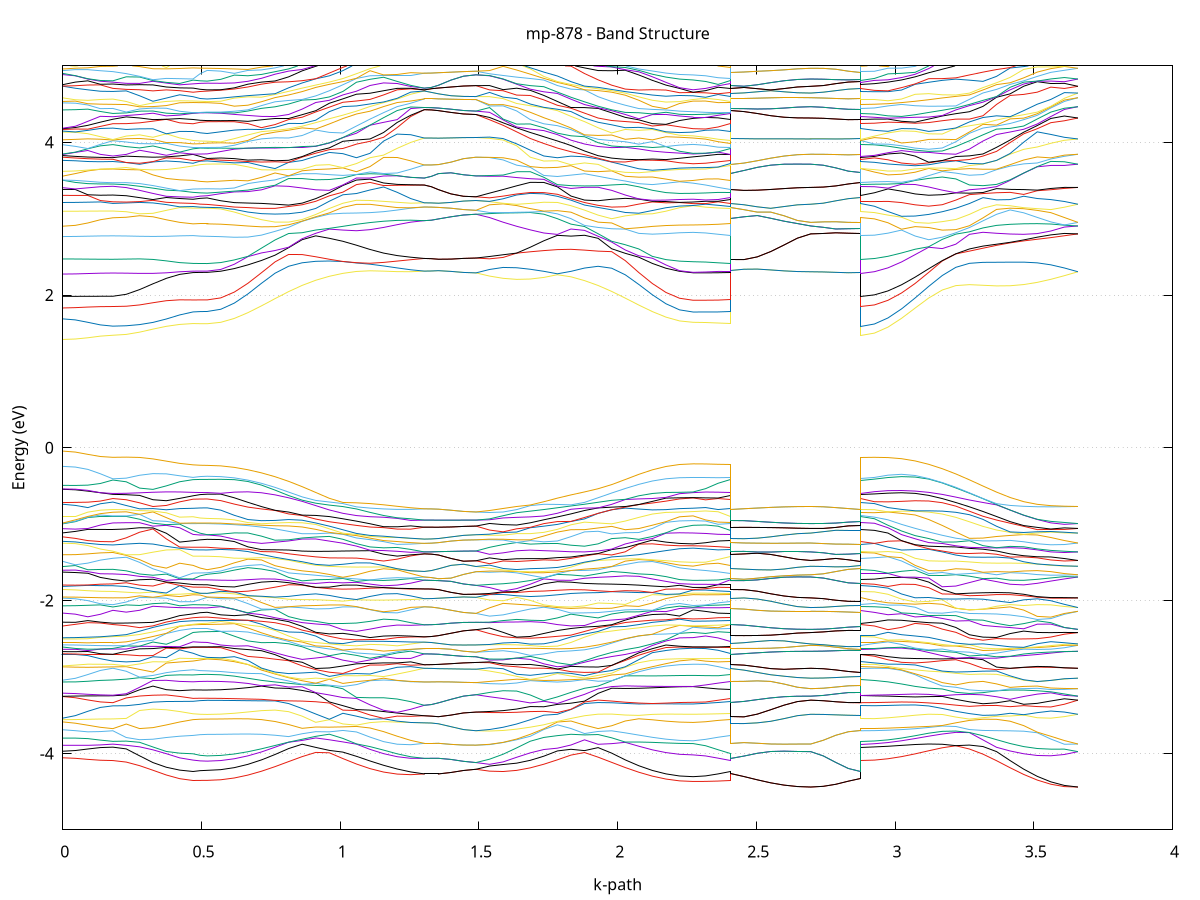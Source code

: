 set title 'mp-878 - Band Structure'
set xlabel 'k-path'
set ylabel 'Energy (eV)'
set grid y
set yrange [-5:5]
set terminal png size 800,600
set output 'mp-878_bands_gnuplot.png'
plot '-' using 1:2 with lines notitle, '-' using 1:2 with lines notitle, '-' using 1:2 with lines notitle, '-' using 1:2 with lines notitle, '-' using 1:2 with lines notitle, '-' using 1:2 with lines notitle, '-' using 1:2 with lines notitle, '-' using 1:2 with lines notitle, '-' using 1:2 with lines notitle, '-' using 1:2 with lines notitle, '-' using 1:2 with lines notitle, '-' using 1:2 with lines notitle, '-' using 1:2 with lines notitle, '-' using 1:2 with lines notitle, '-' using 1:2 with lines notitle, '-' using 1:2 with lines notitle, '-' using 1:2 with lines notitle, '-' using 1:2 with lines notitle, '-' using 1:2 with lines notitle, '-' using 1:2 with lines notitle, '-' using 1:2 with lines notitle, '-' using 1:2 with lines notitle, '-' using 1:2 with lines notitle, '-' using 1:2 with lines notitle, '-' using 1:2 with lines notitle, '-' using 1:2 with lines notitle, '-' using 1:2 with lines notitle, '-' using 1:2 with lines notitle, '-' using 1:2 with lines notitle, '-' using 1:2 with lines notitle, '-' using 1:2 with lines notitle, '-' using 1:2 with lines notitle, '-' using 1:2 with lines notitle, '-' using 1:2 with lines notitle, '-' using 1:2 with lines notitle, '-' using 1:2 with lines notitle, '-' using 1:2 with lines notitle, '-' using 1:2 with lines notitle, '-' using 1:2 with lines notitle, '-' using 1:2 with lines notitle, '-' using 1:2 with lines notitle, '-' using 1:2 with lines notitle, '-' using 1:2 with lines notitle, '-' using 1:2 with lines notitle, '-' using 1:2 with lines notitle, '-' using 1:2 with lines notitle, '-' using 1:2 with lines notitle, '-' using 1:2 with lines notitle, '-' using 1:2 with lines notitle, '-' using 1:2 with lines notitle, '-' using 1:2 with lines notitle, '-' using 1:2 with lines notitle, '-' using 1:2 with lines notitle, '-' using 1:2 with lines notitle, '-' using 1:2 with lines notitle, '-' using 1:2 with lines notitle, '-' using 1:2 with lines notitle, '-' using 1:2 with lines notitle, '-' using 1:2 with lines notitle, '-' using 1:2 with lines notitle, '-' using 1:2 with lines notitle, '-' using 1:2 with lines notitle, '-' using 1:2 with lines notitle, '-' using 1:2 with lines notitle, '-' using 1:2 with lines notitle, '-' using 1:2 with lines notitle, '-' using 1:2 with lines notitle, '-' using 1:2 with lines notitle, '-' using 1:2 with lines notitle, '-' using 1:2 with lines notitle, '-' using 1:2 with lines notitle, '-' using 1:2 with lines notitle, '-' using 1:2 with lines notitle, '-' using 1:2 with lines notitle, '-' using 1:2 with lines notitle, '-' using 1:2 with lines notitle, '-' using 1:2 with lines notitle, '-' using 1:2 with lines notitle, '-' using 1:2 with lines notitle, '-' using 1:2 with lines notitle, '-' using 1:2 with lines notitle, '-' using 1:2 with lines notitle, '-' using 1:2 with lines notitle, '-' using 1:2 with lines notitle, '-' using 1:2 with lines notitle, '-' using 1:2 with lines notitle, '-' using 1:2 with lines notitle, '-' using 1:2 with lines notitle, '-' using 1:2 with lines notitle, '-' using 1:2 with lines notitle, '-' using 1:2 with lines notitle, '-' using 1:2 with lines notitle, '-' using 1:2 with lines notitle, '-' using 1:2 with lines notitle, '-' using 1:2 with lines notitle, '-' using 1:2 with lines notitle, '-' using 1:2 with lines notitle, '-' using 1:2 with lines notitle, '-' using 1:2 with lines notitle, '-' using 1:2 with lines notitle, '-' using 1:2 with lines notitle, '-' using 1:2 with lines notitle, '-' using 1:2 with lines notitle, '-' using 1:2 with lines notitle, '-' using 1:2 with lines notitle, '-' using 1:2 with lines notitle, '-' using 1:2 with lines notitle, '-' using 1:2 with lines notitle, '-' using 1:2 with lines notitle, '-' using 1:2 with lines notitle, '-' using 1:2 with lines notitle, '-' using 1:2 with lines notitle, '-' using 1:2 with lines notitle, '-' using 1:2 with lines notitle, '-' using 1:2 with lines notitle, '-' using 1:2 with lines notitle, '-' using 1:2 with lines notitle, '-' using 1:2 with lines notitle, '-' using 1:2 with lines notitle, '-' using 1:2 with lines notitle, '-' using 1:2 with lines notitle, '-' using 1:2 with lines notitle, '-' using 1:2 with lines notitle, '-' using 1:2 with lines notitle, '-' using 1:2 with lines notitle, '-' using 1:2 with lines notitle, '-' using 1:2 with lines notitle, '-' using 1:2 with lines notitle, '-' using 1:2 with lines notitle, '-' using 1:2 with lines notitle, '-' using 1:2 with lines notitle, '-' using 1:2 with lines notitle, '-' using 1:2 with lines notitle, '-' using 1:2 with lines notitle, '-' using 1:2 with lines notitle, '-' using 1:2 with lines notitle, '-' using 1:2 with lines notitle, '-' using 1:2 with lines notitle, '-' using 1:2 with lines notitle, '-' using 1:2 with lines notitle, '-' using 1:2 with lines notitle, '-' using 1:2 with lines notitle, '-' using 1:2 with lines notitle, '-' using 1:2 with lines notitle, '-' using 1:2 with lines notitle, '-' using 1:2 with lines notitle, '-' using 1:2 with lines notitle, '-' using 1:2 with lines notitle, '-' using 1:2 with lines notitle, '-' using 1:2 with lines notitle, '-' using 1:2 with lines notitle, '-' using 1:2 with lines notitle, '-' using 1:2 with lines notitle, '-' using 1:2 with lines notitle, '-' using 1:2 with lines notitle, '-' using 1:2 with lines notitle, '-' using 1:2 with lines notitle, '-' using 1:2 with lines notitle, '-' using 1:2 with lines notitle, '-' using 1:2 with lines notitle, '-' using 1:2 with lines notitle, '-' using 1:2 with lines notitle, '-' using 1:2 with lines notitle, '-' using 1:2 with lines notitle, '-' using 1:2 with lines notitle, '-' using 1:2 with lines notitle, '-' using 1:2 with lines notitle, '-' using 1:2 with lines notitle, '-' using 1:2 with lines notitle, '-' using 1:2 with lines notitle, '-' using 1:2 with lines notitle, '-' using 1:2 with lines notitle, '-' using 1:2 with lines notitle, '-' using 1:2 with lines notitle, '-' using 1:2 with lines notitle, '-' using 1:2 with lines notitle, '-' using 1:2 with lines notitle, '-' using 1:2 with lines notitle, '-' using 1:2 with lines notitle, '-' using 1:2 with lines notitle, '-' using 1:2 with lines notitle, '-' using 1:2 with lines notitle, '-' using 1:2 with lines notitle, '-' using 1:2 with lines notitle, '-' using 1:2 with lines notitle, '-' using 1:2 with lines notitle, '-' using 1:2 with lines notitle, '-' using 1:2 with lines notitle, '-' using 1:2 with lines notitle, '-' using 1:2 with lines notitle, '-' using 1:2 with lines notitle, '-' using 1:2 with lines notitle, '-' using 1:2 with lines notitle, '-' using 1:2 with lines notitle, '-' using 1:2 with lines notitle, '-' using 1:2 with lines notitle, '-' using 1:2 with lines notitle, '-' using 1:2 with lines notitle, '-' using 1:2 with lines notitle, '-' using 1:2 with lines notitle
0.000000 -23.644807
0.045130 -23.644807
0.090259 -23.644807
0.135389 -23.644807
0.180518 -23.644807
0.180518 -23.644807
0.228680 -23.644807
0.276841 -23.644807
0.325002 -23.644707
0.373163 -23.644707
0.421325 -23.644607
0.469486 -23.644607
0.469486 -23.644607
0.494994 -23.644607
0.520501 -23.644607
0.520501 -23.644607
0.569414 -23.644307
0.618327 -23.643407
0.667240 -23.642007
0.716152 -23.640207
0.765065 -23.638007
0.813978 -23.635707
0.862891 -23.633707
0.911803 -23.632307
0.960716 -23.632307
1.009629 -23.634307
1.058542 -23.638407
1.107455 -23.643707
1.156367 -23.649007
1.205280 -23.653307
1.254193 -23.655907
1.303106 -23.656607
1.303106 -23.656607
1.328613 -23.656607
1.354121 -23.656607
1.354121 -23.656607
1.399193 -23.656607
1.444266 -23.656607
1.489338 -23.656607
1.489338 -23.656607
1.538250 -23.655907
1.587163 -23.653307
1.636076 -23.649007
1.684989 -23.643707
1.733901 -23.638407
1.782814 -23.634307
1.831727 -23.632307
1.880640 -23.632307
1.929552 -23.633707
1.978465 -23.635707
2.027378 -23.638007
2.076291 -23.640207
2.125204 -23.642007
2.174116 -23.643407
2.223029 -23.644307
2.271942 -23.644607
2.271942 -23.644607
2.317014 -23.644607
2.362086 -23.644607
2.407158 -23.644607
2.407158 -23.656607
2.455319 -23.656607
2.503481 -23.656607
2.551642 -23.656607
2.599803 -23.656607
2.647964 -23.656607
2.696125 -23.656607
2.696125 -23.656607
2.741255 -23.656607
2.786385 -23.656607
2.831514 -23.656607
2.876644 -23.656607
2.876644 -23.644807
2.925557 -23.644507
2.974469 -23.643607
3.023382 -23.642207
3.072295 -23.640307
3.121208 -23.638207
3.170120 -23.635907
3.219033 -23.633807
3.267946 -23.632407
3.316859 -23.632407
3.365771 -23.634407
3.414684 -23.638507
3.463597 -23.643707
3.512510 -23.649007
3.561423 -23.653307
3.610335 -23.656007
3.659248 -23.656607
e
0.000000 -23.614807
0.045130 -23.614807
0.090259 -23.614807
0.135389 -23.614807
0.180518 -23.614807
0.180518 -23.614807
0.228680 -23.615107
0.276841 -23.615807
0.325002 -23.616807
0.373163 -23.617907
0.421325 -23.618607
0.469486 -23.619107
0.469486 -23.619107
0.494994 -23.619107
0.520501 -23.619107
0.520501 -23.619107
0.569414 -23.618707
0.618327 -23.617707
0.667240 -23.616007
0.716152 -23.613807
0.765065 -23.611007
0.813978 -23.607907
0.862891 -23.604607
0.911803 -23.601407
0.960716 -23.604207
1.009629 -23.615807
1.058542 -23.627007
1.107455 -23.636807
1.156367 -23.644907
1.205280 -23.651007
1.254193 -23.654907
1.303106 -23.656607
1.303106 -23.656607
1.328613 -23.656607
1.354121 -23.656607
1.354121 -23.656607
1.399193 -23.656607
1.444266 -23.656607
1.489338 -23.656607
1.489338 -23.656607
1.538250 -23.654907
1.587163 -23.651007
1.636076 -23.644907
1.684989 -23.636807
1.733901 -23.626907
1.782814 -23.615807
1.831727 -23.604207
1.880640 -23.601407
1.929552 -23.604607
1.978465 -23.607907
2.027378 -23.611007
2.076291 -23.613807
2.125204 -23.616007
2.174116 -23.617707
2.223029 -23.618707
2.271942 -23.619107
2.271942 -23.619107
2.317014 -23.619107
2.362086 -23.619107
2.407158 -23.619107
2.407158 -23.656607
2.455319 -23.656607
2.503481 -23.656607
2.551642 -23.656607
2.599803 -23.656607
2.647964 -23.656607
2.696125 -23.656607
2.696125 -23.656607
2.741255 -23.656607
2.786385 -23.656607
2.831514 -23.656607
2.876644 -23.656607
2.876644 -23.614807
2.925557 -23.614507
2.974469 -23.613607
3.023382 -23.612107
3.072295 -23.610107
3.121208 -23.607607
3.170120 -23.604907
3.219033 -23.602007
3.267946 -23.599607
3.316859 -23.604407
3.365771 -23.615907
3.414684 -23.627007
3.463597 -23.636907
3.512510 -23.645007
3.561423 -23.651107
3.610335 -23.655007
3.659248 -23.656607
e
0.000000 -23.572507
0.045130 -23.572507
0.090259 -23.572507
0.135389 -23.572507
0.180518 -23.572507
0.180518 -23.572507
0.228680 -23.572107
0.276841 -23.570707
0.325002 -23.568907
0.373163 -23.566907
0.421325 -23.565307
0.469486 -23.564307
0.469486 -23.564307
0.494994 -23.564307
0.520501 -23.564307
0.520501 -23.564307
0.569414 -23.564107
0.618327 -23.563807
0.667240 -23.563307
0.716152 -23.562907
0.765065 -23.562907
0.813978 -23.565207
0.862891 -23.577407
0.911803 -23.589907
0.960716 -23.596407
1.009629 -23.593707
1.058542 -23.590807
1.107455 -23.588907
1.156367 -23.588207
1.205280 -23.587007
1.254193 -23.585907
1.303106 -23.585107
1.303106 -23.585107
1.328613 -23.585107
1.354121 -23.585107
1.354121 -23.585107
1.399193 -23.585107
1.444266 -23.585107
1.489338 -23.585107
1.489338 -23.585107
1.538250 -23.585907
1.587163 -23.587007
1.636076 -23.588207
1.684989 -23.588907
1.733901 -23.590807
1.782814 -23.593707
1.831727 -23.596407
1.880640 -23.589907
1.929552 -23.577407
1.978465 -23.565207
2.027378 -23.562907
2.076291 -23.562907
2.125204 -23.563307
2.174116 -23.563807
2.223029 -23.564107
2.271942 -23.564307
2.271942 -23.564307
2.317014 -23.564307
2.362086 -23.564307
2.407158 -23.564307
2.407158 -23.585107
2.455319 -23.585007
2.503481 -23.585007
2.551642 -23.584907
2.599803 -23.584907
2.647964 -23.584807
2.696125 -23.584807
2.696125 -23.584807
2.741255 -23.584807
2.786385 -23.584807
2.831514 -23.584807
2.876644 -23.584807
2.876644 -23.572507
2.925557 -23.572407
2.974469 -23.571907
3.023382 -23.571107
3.072295 -23.570307
3.121208 -23.569607
3.170120 -23.569807
3.219033 -23.577107
3.267946 -23.589207
3.316859 -23.594107
3.365771 -23.592007
3.414684 -23.589507
3.463597 -23.588807
3.512510 -23.588007
3.561423 -23.586807
3.610335 -23.585607
3.659248 -23.584807
e
0.000000 -23.526307
0.045130 -23.526307
0.090259 -23.526307
0.135389 -23.526307
0.180518 -23.526307
0.180518 -23.526307
0.228680 -23.526607
0.276841 -23.527407
0.325002 -23.528507
0.373163 -23.529707
0.421325 -23.530807
0.469486 -23.531407
0.469486 -23.531407
0.494994 -23.531507
0.520501 -23.531507
0.520501 -23.531507
0.569414 -23.531907
0.618327 -23.533407
0.667240 -23.537407
0.716152 -23.544507
0.765065 -23.554007
0.813978 -23.564107
0.862891 -23.567707
0.911803 -23.573707
0.960716 -23.580407
1.009629 -23.585507
1.058542 -23.588307
1.107455 -23.588307
1.156367 -23.586507
1.205280 -23.585307
1.254193 -23.584807
1.303106 -23.585107
1.303106 -23.585107
1.328613 -23.585107
1.354121 -23.585107
1.354121 -23.585107
1.399193 -23.585107
1.444266 -23.585107
1.489338 -23.585107
1.489338 -23.585107
1.538250 -23.584807
1.587163 -23.585307
1.636076 -23.586507
1.684989 -23.588307
1.733901 -23.588307
1.782814 -23.585507
1.831727 -23.580407
1.880640 -23.573707
1.929552 -23.567707
1.978465 -23.564107
2.027378 -23.554007
2.076291 -23.544507
2.125204 -23.537407
2.174116 -23.533407
2.223029 -23.531907
2.271942 -23.531507
2.271942 -23.531507
2.317014 -23.531507
2.362086 -23.531407
2.407158 -23.531407
2.407158 -23.585107
2.455319 -23.585007
2.503481 -23.585007
2.551642 -23.584907
2.599803 -23.584907
2.647964 -23.584807
2.696125 -23.584807
2.696125 -23.584807
2.741255 -23.584807
2.786385 -23.584807
2.831514 -23.584807
2.876644 -23.584807
2.876644 -23.526307
2.925557 -23.527107
2.974469 -23.530007
3.023382 -23.535507
3.072295 -23.543507
3.121208 -23.553507
3.170120 -23.564807
3.219033 -23.571607
3.267946 -23.575807
3.316859 -23.581407
3.365771 -23.586007
3.414684 -23.588407
3.463597 -23.587507
3.512510 -23.585907
3.561423 -23.584907
3.610335 -23.584607
3.659248 -23.584807
e
0.000000 -23.519507
0.045130 -23.519507
0.090259 -23.519507
0.135389 -23.519507
0.180518 -23.519507
0.180518 -23.519507
0.228680 -23.519507
0.276841 -23.519507
0.325002 -23.519507
0.373163 -23.519507
0.421325 -23.519507
0.469486 -23.519507
0.469486 -23.519507
0.494994 -23.519507
0.520501 -23.519507
0.520501 -23.519507
0.569414 -23.520407
0.618327 -23.522707
0.667240 -23.524907
0.716152 -23.526207
0.765065 -23.526907
0.813978 -23.534407
0.862891 -23.540107
0.911803 -23.542707
0.960716 -23.543207
1.009629 -23.542607
1.058542 -23.541607
1.107455 -23.540407
1.156367 -23.542107
1.205280 -23.547407
1.254193 -23.550607
1.303106 -23.551607
1.303106 -23.551607
1.328613 -23.551707
1.354121 -23.551707
1.354121 -23.551707
1.399193 -23.551707
1.444266 -23.551707
1.489338 -23.551607
1.489338 -23.551607
1.538250 -23.550607
1.587163 -23.547407
1.636076 -23.542107
1.684989 -23.540407
1.733901 -23.541607
1.782814 -23.542607
1.831727 -23.543207
1.880640 -23.542707
1.929552 -23.540107
1.978465 -23.534407
2.027378 -23.526907
2.076291 -23.526207
2.125204 -23.524907
2.174116 -23.522707
2.223029 -23.520407
2.271942 -23.519507
2.271942 -23.519507
2.317014 -23.519507
2.362086 -23.519507
2.407158 -23.519507
2.407158 -23.551707
2.455319 -23.552007
2.503481 -23.552607
2.551642 -23.553207
2.599803 -23.553807
2.647964 -23.554307
2.696125 -23.554407
2.696125 -23.554407
2.741255 -23.554407
2.786385 -23.554407
2.831514 -23.554407
2.876644 -23.554407
2.876644 -23.519507
2.925557 -23.520007
2.974469 -23.521107
3.023382 -23.521907
3.072295 -23.522607
3.121208 -23.527207
3.170120 -23.535707
3.219033 -23.542707
3.267946 -23.546807
3.316859 -23.548207
3.365771 -23.548307
3.414684 -23.548007
3.463597 -23.548207
3.512510 -23.549707
3.561423 -23.552007
3.610335 -23.554007
3.659248 -23.554407
e
0.000000 -23.500807
0.045130 -23.500807
0.090259 -23.500807
0.135389 -23.500807
0.180518 -23.500807
0.180518 -23.500807
0.228680 -23.500807
0.276841 -23.500807
0.325002 -23.500807
0.373163 -23.500807
0.421325 -23.500807
0.469486 -23.500807
0.469486 -23.500807
0.494994 -23.500807
0.520501 -23.500807
0.520501 -23.500807
0.569414 -23.502007
0.618327 -23.505607
0.667240 -23.511307
0.716152 -23.518507
0.765065 -23.526707
0.813978 -23.527407
0.862891 -23.527907
0.911803 -23.528507
0.960716 -23.529307
1.009629 -23.530407
1.058542 -23.532107
1.107455 -23.535907
1.156367 -23.541807
1.205280 -23.547007
1.254193 -23.550407
1.303106 -23.551607
1.303106 -23.551607
1.328613 -23.551707
1.354121 -23.551707
1.354121 -23.551707
1.399193 -23.551707
1.444266 -23.551707
1.489338 -23.551607
1.489338 -23.551607
1.538250 -23.550407
1.587163 -23.547007
1.636076 -23.541807
1.684989 -23.535907
1.733901 -23.532107
1.782814 -23.530407
1.831727 -23.529207
1.880640 -23.528507
1.929552 -23.527907
1.978465 -23.527407
2.027378 -23.526707
2.076291 -23.518507
2.125204 -23.511307
2.174116 -23.505607
2.223029 -23.502007
2.271942 -23.500807
2.271942 -23.500807
2.317014 -23.500807
2.362086 -23.500807
2.407158 -23.500807
2.407158 -23.551707
2.455319 -23.552007
2.503481 -23.552607
2.551642 -23.553207
2.599803 -23.553807
2.647964 -23.554307
2.696125 -23.554407
2.696125 -23.554407
2.741255 -23.554407
2.786385 -23.554407
2.831514 -23.554407
2.876644 -23.554407
2.876644 -23.500807
2.925557 -23.502007
2.974469 -23.505607
3.023382 -23.511307
3.072295 -23.518707
3.121208 -23.523207
3.170120 -23.523907
3.219033 -23.524707
3.267946 -23.525707
3.316859 -23.527107
3.365771 -23.529007
3.414684 -23.532307
3.463597 -23.538007
3.512510 -23.544407
3.561423 -23.549507
3.610335 -23.553007
3.659248 -23.554407
e
0.000000 -23.469807
0.045130 -23.469807
0.090259 -23.469807
0.135389 -23.469807
0.180518 -23.469807
0.180518 -23.469807
0.228680 -23.470007
0.276841 -23.470707
0.325002 -23.471807
0.373163 -23.473107
0.421325 -23.474107
0.469486 -23.474707
0.469486 -23.474707
0.494994 -23.474707
0.520501 -23.474707
0.520501 -23.474707
0.569414 -23.474507
0.618327 -23.473707
0.667240 -23.472607
0.716152 -23.471607
0.765065 -23.471307
0.813978 -23.473807
0.862891 -23.480907
0.911803 -23.492407
0.960716 -23.504107
1.009629 -23.515307
1.058542 -23.525607
1.107455 -23.534507
1.156367 -23.539007
1.205280 -23.537907
1.254193 -23.536707
1.303106 -23.535507
1.303106 -23.535507
1.328613 -23.535507
1.354121 -23.535507
1.354121 -23.535507
1.399193 -23.535507
1.444266 -23.535507
1.489338 -23.535507
1.489338 -23.535507
1.538250 -23.536707
1.587163 -23.537907
1.636076 -23.539007
1.684989 -23.534507
1.733901 -23.525607
1.782814 -23.515307
1.831727 -23.504107
1.880640 -23.492407
1.929552 -23.480907
1.978465 -23.473807
2.027378 -23.471407
2.076291 -23.471607
2.125204 -23.472707
2.174116 -23.473707
2.223029 -23.474507
2.271942 -23.474807
2.271942 -23.474807
2.317014 -23.474807
2.362086 -23.474707
2.407158 -23.474707
2.407158 -23.535507
2.455319 -23.535307
2.503481 -23.535107
2.551642 -23.534807
2.599803 -23.534607
2.647964 -23.534407
2.696125 -23.534307
2.696125 -23.534307
2.741255 -23.534307
2.786385 -23.534307
2.831514 -23.534307
2.876644 -23.534307
2.876644 -23.469807
2.925557 -23.469607
2.974469 -23.469207
3.023382 -23.468707
3.072295 -23.468507
3.121208 -23.469607
3.170120 -23.473307
3.219033 -23.480807
3.267946 -23.492007
3.316859 -23.503407
3.365771 -23.513907
3.414684 -23.522307
3.463597 -23.528307
3.512510 -23.533007
3.561423 -23.534907
3.610335 -23.535007
3.659248 -23.534307
e
0.000000 -23.460307
0.045130 -23.460307
0.090259 -23.460407
0.135389 -23.460407
0.180518 -23.460407
0.180518 -23.460407
0.228680 -23.460007
0.276841 -23.458707
0.325002 -23.457007
0.373163 -23.455807
0.421325 -23.455207
0.469486 -23.454907
0.469486 -23.454907
0.494994 -23.454907
0.520501 -23.454807
0.520501 -23.454807
0.569414 -23.454707
0.618327 -23.454307
0.667240 -23.454307
0.716152 -23.455907
0.765065 -23.461307
0.813978 -23.470107
0.862891 -23.480507
0.911803 -23.490207
0.960716 -23.501107
1.009629 -23.511907
1.058542 -23.521607
1.107455 -23.528107
1.156367 -23.531107
1.205280 -23.532807
1.254193 -23.534207
1.303106 -23.535507
1.303106 -23.535507
1.328613 -23.535507
1.354121 -23.535507
1.354121 -23.535507
1.399193 -23.535507
1.444266 -23.535507
1.489338 -23.535507
1.489338 -23.535507
1.538250 -23.534207
1.587163 -23.532807
1.636076 -23.531107
1.684989 -23.528107
1.733901 -23.521507
1.782814 -23.511907
1.831727 -23.501107
1.880640 -23.490207
1.929552 -23.480507
1.978465 -23.470207
2.027378 -23.461307
2.076291 -23.455907
2.125204 -23.454407
2.174116 -23.454407
2.223029 -23.454807
2.271942 -23.454907
2.271942 -23.455007
2.317014 -23.454907
2.362086 -23.454907
2.407158 -23.454907
2.407158 -23.535507
2.455319 -23.535307
2.503481 -23.535107
2.551642 -23.534807
2.599803 -23.534607
2.647964 -23.534407
2.696125 -23.534307
2.696125 -23.534307
2.741255 -23.534307
2.786385 -23.534307
2.831514 -23.534307
2.876644 -23.534307
2.876644 -23.460407
2.925557 -23.460207
2.974469 -23.459607
3.023382 -23.458907
3.072295 -23.459107
3.121208 -23.462607
3.170120 -23.470407
3.219033 -23.480507
3.267946 -23.490107
3.316859 -23.500707
3.365771 -23.511207
3.414684 -23.520707
3.463597 -23.527207
3.512510 -23.529807
3.561423 -23.531707
3.610335 -23.533207
3.659248 -23.534307
e
0.000000 -23.456207
0.045130 -23.456107
0.090259 -23.456107
0.135389 -23.456107
0.180518 -23.456007
0.180518 -23.456007
0.228680 -23.455907
0.276841 -23.455407
0.325002 -23.454207
0.373163 -23.451707
0.421325 -23.448407
0.469486 -23.445707
0.469486 -23.445707
0.494994 -23.445507
0.520501 -23.445407
0.520501 -23.445407
0.569414 -23.445307
0.618327 -23.445007
0.667240 -23.444807
0.716152 -23.445507
0.765065 -23.447807
0.813978 -23.450607
0.862891 -23.451107
0.911803 -23.449307
0.960716 -23.446307
1.009629 -23.442707
1.058542 -23.439007
1.107455 -23.444507
1.156367 -23.450907
1.205280 -23.455907
1.254193 -23.459007
1.303106 -23.460107
1.303106 -23.460107
1.328613 -23.460007
1.354121 -23.460007
1.354121 -23.460007
1.399193 -23.460007
1.444266 -23.460107
1.489338 -23.460107
1.489338 -23.460107
1.538250 -23.459107
1.587163 -23.455907
1.636076 -23.450907
1.684989 -23.444607
1.733901 -23.439007
1.782814 -23.442707
1.831727 -23.446307
1.880640 -23.449307
1.929552 -23.451107
1.978465 -23.450607
2.027378 -23.447807
2.076291 -23.445407
2.125204 -23.444807
2.174116 -23.444907
2.223029 -23.445207
2.271942 -23.445307
2.271942 -23.445307
2.317014 -23.445407
2.362086 -23.445507
2.407158 -23.445707
2.407158 -23.460007
2.455319 -23.459607
2.503481 -23.458907
2.551642 -23.458007
2.599803 -23.457207
2.647964 -23.456607
2.696125 -23.456407
2.696125 -23.456407
2.741255 -23.456407
2.786385 -23.456407
2.831514 -23.456407
2.876644 -23.456407
2.876644 -23.456007
2.925557 -23.455707
2.974469 -23.454907
3.023382 -23.453407
3.072295 -23.451607
3.121208 -23.449607
3.170120 -23.447807
3.219033 -23.446407
3.267946 -23.444807
3.316859 -23.442607
3.365771 -23.440307
3.414684 -23.439207
3.463597 -23.442007
3.512510 -23.447507
3.561423 -23.452307
3.610335 -23.455407
3.659248 -23.456407
e
0.000000 -23.428907
0.045130 -23.428907
0.090259 -23.428907
0.135389 -23.428907
0.180518 -23.428907
0.180518 -23.428907
0.228680 -23.429107
0.276841 -23.429707
0.325002 -23.430807
0.373163 -23.432707
0.421325 -23.435107
0.469486 -23.437307
0.469486 -23.437307
0.494994 -23.437607
0.520501 -23.437607
0.520501 -23.437607
0.569414 -23.437507
0.618327 -23.437407
0.667240 -23.437807
0.716152 -23.439807
0.765065 -23.440907
0.813978 -23.439807
0.862891 -23.437607
0.911803 -23.435107
0.960716 -23.432707
1.009629 -23.433107
1.058542 -23.437907
1.107455 -23.443107
1.156367 -23.450107
1.205280 -23.455407
1.254193 -23.458807
1.303106 -23.460107
1.303106 -23.460107
1.328613 -23.460007
1.354121 -23.460007
1.354121 -23.460007
1.399193 -23.460007
1.444266 -23.460107
1.489338 -23.460107
1.489338 -23.460107
1.538250 -23.458807
1.587163 -23.455407
1.636076 -23.450007
1.684989 -23.443007
1.733901 -23.438007
1.782814 -23.433107
1.831727 -23.432707
1.880640 -23.435107
1.929552 -23.437707
1.978465 -23.439807
2.027378 -23.440907
2.076291 -23.439807
2.125204 -23.437807
2.174116 -23.437407
2.223029 -23.437507
2.271942 -23.437607
2.271942 -23.437607
2.317014 -23.437607
2.362086 -23.437507
2.407158 -23.437307
2.407158 -23.460007
2.455319 -23.459607
2.503481 -23.458907
2.551642 -23.458007
2.599803 -23.457207
2.647964 -23.456607
2.696125 -23.456407
2.696125 -23.456407
2.741255 -23.456407
2.786385 -23.456407
2.831514 -23.456407
2.876644 -23.456407
2.876644 -23.428907
2.925557 -23.429307
2.974469 -23.431307
3.023382 -23.435607
3.072295 -23.440807
3.121208 -23.444007
3.170120 -23.443607
3.219033 -23.441307
3.267946 -23.438207
3.316859 -23.434907
3.365771 -23.431907
3.414684 -23.433507
3.463597 -23.440207
3.512510 -23.446707
3.561423 -23.451907
3.610335 -23.455207
3.659248 -23.456407
e
0.000000 -23.423507
0.045130 -23.423507
0.090259 -23.423507
0.135389 -23.423507
0.180518 -23.423507
0.180518 -23.423507
0.228680 -23.423507
0.276841 -23.423507
0.325002 -23.423607
0.373163 -23.423607
0.421325 -23.423607
0.469486 -23.423607
0.469486 -23.423607
0.494994 -23.423607
0.520501 -23.423607
0.520501 -23.423607
0.569414 -23.424707
0.618327 -23.427607
0.667240 -23.430907
0.716152 -23.432207
0.765065 -23.431607
0.813978 -23.430907
0.862891 -23.429807
0.911803 -23.428607
0.960716 -23.428507
1.009629 -23.427807
1.058542 -23.435007
1.107455 -23.435107
1.156367 -23.431407
1.205280 -23.427907
1.254193 -23.424607
1.303106 -23.421707
1.303106 -23.421707
1.328613 -23.421707
1.354121 -23.421707
1.354121 -23.421707
1.399193 -23.421707
1.444266 -23.421707
1.489338 -23.421707
1.489338 -23.421707
1.538250 -23.424607
1.587163 -23.427907
1.636076 -23.431407
1.684989 -23.435107
1.733901 -23.435007
1.782814 -23.427907
1.831727 -23.428507
1.880640 -23.428607
1.929552 -23.429807
1.978465 -23.430907
2.027378 -23.431607
2.076291 -23.432207
2.125204 -23.430907
2.174116 -23.427607
2.223029 -23.424707
2.271942 -23.423607
2.271942 -23.423607
2.317014 -23.423607
2.362086 -23.423607
2.407158 -23.423607
2.407158 -23.421707
2.455319 -23.421607
2.503481 -23.421507
2.551642 -23.421207
2.599803 -23.421007
2.647964 -23.420807
2.696125 -23.420807
2.696125 -23.420807
2.741255 -23.420807
2.786385 -23.420707
2.831514 -23.420707
2.876644 -23.420707
2.876644 -23.423507
2.925557 -23.424107
2.974469 -23.425107
3.023382 -23.425307
3.072295 -23.429707
3.121208 -23.435407
3.170120 -23.438707
3.219033 -23.438607
3.267946 -23.436207
3.316859 -23.433107
3.365771 -23.429807
3.414684 -23.426607
3.463597 -23.428907
3.512510 -23.427507
3.561423 -23.425207
3.610335 -23.422807
3.659248 -23.420807
e
0.000000 -23.419607
0.045130 -23.419607
0.090259 -23.419607
0.135389 -23.419607
0.180518 -23.419607
0.180518 -23.419607
0.228680 -23.419807
0.276841 -23.420207
0.325002 -23.420807
0.373163 -23.421407
0.421325 -23.421907
0.469486 -23.422207
0.469486 -23.422207
0.494994 -23.422207
0.520501 -23.422207
0.520501 -23.422207
0.569414 -23.422207
0.618327 -23.422307
0.667240 -23.424007
0.716152 -23.427707
0.765065 -23.430507
0.813978 -23.430507
0.862891 -23.429407
0.911803 -23.427907
0.960716 -23.425907
1.009629 -23.427507
1.058542 -23.425607
1.107455 -23.423207
1.156367 -23.421207
1.205280 -23.419607
1.254193 -23.419507
1.303106 -23.421707
1.303106 -23.421707
1.328613 -23.421707
1.354121 -23.421707
1.354121 -23.421707
1.399193 -23.421707
1.444266 -23.421707
1.489338 -23.421707
1.489338 -23.421707
1.538250 -23.419407
1.587163 -23.419607
1.636076 -23.421207
1.684989 -23.423207
1.733901 -23.425607
1.782814 -23.427407
1.831727 -23.425907
1.880640 -23.427907
1.929552 -23.429307
1.978465 -23.430507
2.027378 -23.430507
2.076291 -23.427707
2.125204 -23.423907
2.174116 -23.422307
2.223029 -23.422107
2.271942 -23.422207
2.271942 -23.422207
2.317014 -23.422207
2.362086 -23.422207
2.407158 -23.422207
2.407158 -23.421707
2.455319 -23.421607
2.503481 -23.421507
2.551642 -23.421207
2.599803 -23.421007
2.647964 -23.420807
2.696125 -23.420807
2.696125 -23.420807
2.741255 -23.420807
2.786385 -23.420707
2.831514 -23.420707
2.876644 -23.420707
2.876644 -23.419607
2.925557 -23.419707
2.974469 -23.420407
3.023382 -23.423907
3.072295 -23.424807
3.121208 -23.424107
3.170120 -23.423407
3.219033 -23.422707
3.267946 -23.422507
3.316859 -23.423207
3.365771 -23.425607
3.414684 -23.426507
3.463597 -23.424107
3.512510 -23.421607
3.561423 -23.419907
3.610335 -23.419507
3.659248 -23.420807
e
0.000000 -23.413307
0.045130 -23.413307
0.090259 -23.413307
0.135389 -23.413307
0.180518 -23.413307
0.180518 -23.413307
0.228680 -23.413207
0.276841 -23.413207
0.325002 -23.413207
0.373163 -23.413207
0.421325 -23.413207
0.469486 -23.413207
0.469486 -23.413207
0.494994 -23.413207
0.520501 -23.413207
0.520501 -23.413207
0.569414 -23.414107
0.618327 -23.416707
0.667240 -23.419007
0.716152 -23.419307
0.765065 -23.418807
0.813978 -23.418307
0.862891 -23.418107
0.911803 -23.418907
0.960716 -23.421507
1.009629 -23.423407
1.058542 -23.421607
1.107455 -23.419907
1.156367 -23.418607
1.205280 -23.417707
1.254193 -23.417707
1.303106 -23.417407
1.303106 -23.417407
1.328613 -23.417407
1.354121 -23.417407
1.354121 -23.417407
1.399193 -23.417407
1.444266 -23.417407
1.489338 -23.417407
1.489338 -23.417407
1.538250 -23.417807
1.587163 -23.417707
1.636076 -23.418607
1.684989 -23.419907
1.733901 -23.421607
1.782814 -23.423407
1.831727 -23.421507
1.880640 -23.418807
1.929552 -23.418107
1.978465 -23.418307
2.027378 -23.418807
2.076291 -23.419307
2.125204 -23.419007
2.174116 -23.416707
2.223029 -23.414107
2.271942 -23.413207
2.271942 -23.413207
2.317014 -23.413207
2.362086 -23.413207
2.407158 -23.413207
2.407158 -23.417407
2.455319 -23.417407
2.503481 -23.417307
2.551642 -23.417207
2.599803 -23.417107
2.647964 -23.417007
2.696125 -23.416907
2.696125 -23.416907
2.741255 -23.416907
2.786385 -23.416907
2.831514 -23.416907
2.876644 -23.416907
2.876644 -23.413307
2.925557 -23.414207
2.974469 -23.416507
3.023382 -23.417407
3.072295 -23.417007
3.121208 -23.416407
3.170120 -23.415607
3.219033 -23.415007
3.267946 -23.415007
3.316859 -23.416307
3.365771 -23.420607
3.414684 -23.426507
3.463597 -23.423507
3.512510 -23.421007
3.561423 -23.418907
3.610335 -23.417607
3.659248 -23.416907
e
0.000000 -23.411007
0.045130 -23.411007
0.090259 -23.411007
0.135389 -23.411007
0.180518 -23.411007
0.180518 -23.411007
0.228680 -23.410907
0.276841 -23.410507
0.325002 -23.410007
0.373163 -23.409407
0.421325 -23.409007
0.469486 -23.408707
0.469486 -23.408707
0.494994 -23.408707
0.520501 -23.408707
0.520501 -23.408707
0.569414 -23.408507
0.618327 -23.408207
0.667240 -23.407907
0.716152 -23.407507
0.765065 -23.407207
0.813978 -23.406907
0.862891 -23.406807
0.911803 -23.406807
0.960716 -23.407007
1.009629 -23.408307
1.058542 -23.410907
1.107455 -23.413007
1.156367 -23.414707
1.205280 -23.416507
1.254193 -23.417307
1.303106 -23.417407
1.303106 -23.417407
1.328613 -23.417407
1.354121 -23.417407
1.354121 -23.417407
1.399193 -23.417407
1.444266 -23.417407
1.489338 -23.417407
1.489338 -23.417407
1.538250 -23.417307
1.587163 -23.416507
1.636076 -23.414707
1.684989 -23.413007
1.733901 -23.410907
1.782814 -23.408307
1.831727 -23.407007
1.880640 -23.406707
1.929552 -23.406807
1.978465 -23.406907
2.027378 -23.407207
2.076291 -23.407507
2.125204 -23.407907
2.174116 -23.408207
2.223029 -23.408607
2.271942 -23.408707
2.271942 -23.408707
2.317014 -23.408707
2.362086 -23.408707
2.407158 -23.408707
2.407158 -23.417407
2.455319 -23.417407
2.503481 -23.417307
2.551642 -23.417207
2.599803 -23.417107
2.647964 -23.417007
2.696125 -23.416907
2.696125 -23.416907
2.741255 -23.416907
2.786385 -23.416907
2.831514 -23.416907
2.876644 -23.416907
2.876644 -23.411007
2.925557 -23.410907
2.974469 -23.410507
3.023382 -23.410107
3.072295 -23.409607
3.121208 -23.409007
3.170120 -23.408507
3.219033 -23.408007
3.267946 -23.407607
3.316859 -23.407207
3.365771 -23.406807
3.414684 -23.410507
3.463597 -23.412807
3.512510 -23.414307
3.561423 -23.415607
3.610335 -23.416507
3.659248 -23.416907
e
0.000000 -23.371007
0.045130 -23.370907
0.090259 -23.370707
0.135389 -23.370507
0.180518 -23.370407
0.180518 -23.370407
0.228680 -23.370507
0.276841 -23.370707
0.325002 -23.370907
0.373163 -23.371007
0.421325 -23.371107
0.469486 -23.371207
0.469486 -23.371207
0.494994 -23.371207
0.520501 -23.371207
0.520501 -23.371207
0.569414 -23.371207
0.618327 -23.371007
0.667240 -23.370807
0.716152 -23.370707
0.765065 -23.370907
0.813978 -23.372307
0.862891 -23.377507
0.911803 -23.387007
0.960716 -23.396407
1.009629 -23.402607
1.058542 -23.404307
1.107455 -23.404207
1.156367 -23.403607
1.205280 -23.402807
1.254193 -23.402007
1.303106 -23.401407
1.303106 -23.401407
1.328613 -23.401407
1.354121 -23.401407
1.354121 -23.401407
1.399193 -23.401407
1.444266 -23.401407
1.489338 -23.401407
1.489338 -23.401407
1.538250 -23.402007
1.587163 -23.402807
1.636076 -23.403607
1.684989 -23.404207
1.733901 -23.404307
1.782814 -23.402707
1.831727 -23.396507
1.880640 -23.387207
1.929552 -23.377607
1.978465 -23.372007
2.027378 -23.370507
2.076291 -23.370207
2.125204 -23.370307
2.174116 -23.370507
2.223029 -23.370607
2.271942 -23.370707
2.271942 -23.370707
2.317014 -23.370807
2.362086 -23.371007
2.407158 -23.371207
2.407158 -23.401407
2.455319 -23.401807
2.503481 -23.402407
2.551642 -23.403307
2.599803 -23.404207
2.647964 -23.404907
2.696125 -23.405107
2.696125 -23.405107
2.741255 -23.405107
2.786385 -23.405107
2.831514 -23.405107
2.876644 -23.405107
2.876644 -23.370407
2.925557 -23.370307
2.974469 -23.370207
3.023382 -23.369907
3.072295 -23.369807
3.121208 -23.369907
3.170120 -23.371207
3.219033 -23.376907
3.267946 -23.387407
3.316859 -23.397707
3.365771 -23.405807
3.414684 -23.406507
3.463597 -23.406207
3.512510 -23.405907
3.561423 -23.405607
3.610335 -23.405307
3.659248 -23.405107
e
0.000000 -23.367807
0.045130 -23.367907
0.090259 -23.368107
0.135389 -23.368307
0.180518 -23.368407
0.180518 -23.368407
0.228680 -23.368507
0.276841 -23.368507
0.325002 -23.368707
0.373163 -23.368907
0.421325 -23.369107
0.469486 -23.369207
0.469486 -23.369207
0.494994 -23.369107
0.520501 -23.369107
0.520501 -23.369107
0.569414 -23.369107
0.618327 -23.368907
0.667240 -23.368707
0.716152 -23.368607
0.765065 -23.369007
0.813978 -23.370907
0.862891 -23.377307
0.911803 -23.385907
0.960716 -23.393707
1.009629 -23.398507
1.058542 -23.400407
1.107455 -23.401007
1.156367 -23.401007
1.205280 -23.400907
1.254193 -23.401007
1.303106 -23.401407
1.303106 -23.401407
1.328613 -23.401407
1.354121 -23.401407
1.354121 -23.401407
1.399193 -23.401407
1.444266 -23.401407
1.489338 -23.401407
1.489338 -23.401407
1.538250 -23.401007
1.587163 -23.400907
1.636076 -23.401007
1.684989 -23.401007
1.733901 -23.400407
1.782814 -23.398407
1.831727 -23.393607
1.880640 -23.385807
1.929552 -23.377207
1.978465 -23.371207
2.027378 -23.369307
2.076291 -23.369107
2.125204 -23.369207
2.174116 -23.369407
2.223029 -23.369607
2.271942 -23.369707
2.271942 -23.369707
2.317014 -23.369607
2.362086 -23.369407
2.407158 -23.369207
2.407158 -23.401407
2.455319 -23.401807
2.503481 -23.402407
2.551642 -23.403307
2.599803 -23.404207
2.647964 -23.404907
2.696125 -23.405107
2.696125 -23.405107
2.741255 -23.405107
2.786385 -23.405107
2.831514 -23.405107
2.876644 -23.405107
2.876644 -23.368407
2.925557 -23.368407
2.974469 -23.368207
3.023382 -23.367907
3.072295 -23.367707
3.121208 -23.367907
3.170120 -23.369807
3.219033 -23.376907
3.267946 -23.386807
3.316859 -23.396207
3.365771 -23.402007
3.414684 -23.404207
3.463597 -23.404707
3.512510 -23.404807
3.561423 -23.404807
3.610335 -23.404907
3.659248 -23.405107
e
0.000000 -23.320607
0.045130 -23.320607
0.090259 -23.320607
0.135389 -23.320607
0.180518 -23.320607
0.180518 -23.320607
0.228680 -23.320607
0.276841 -23.320607
0.325002 -23.320607
0.373163 -23.320607
0.421325 -23.320607
0.469486 -23.320607
0.469486 -23.320607
0.494994 -23.320607
0.520501 -23.320607
0.520501 -23.320607
0.569414 -23.321907
0.618327 -23.325607
0.667240 -23.331507
0.716152 -23.339407
0.765065 -23.348407
0.813978 -23.357307
0.862891 -23.363007
0.911803 -23.364907
0.960716 -23.365407
1.009629 -23.365607
1.058542 -23.365807
1.107455 -23.366007
1.156367 -23.366207
1.205280 -23.366407
1.254193 -23.366407
1.303106 -23.366307
1.303106 -23.366307
1.328613 -23.366307
1.354121 -23.366307
1.354121 -23.366307
1.399193 -23.366307
1.444266 -23.366307
1.489338 -23.366307
1.489338 -23.366307
1.538250 -23.366507
1.587163 -23.366607
1.636076 -23.366507
1.684989 -23.366307
1.733901 -23.366107
1.782814 -23.365907
1.831727 -23.365607
1.880640 -23.365007
1.929552 -23.363107
1.978465 -23.357307
2.027378 -23.348407
2.076291 -23.339407
2.125204 -23.331607
2.174116 -23.325607
2.223029 -23.321907
2.271942 -23.320607
2.271942 -23.320607
2.317014 -23.320607
2.362086 -23.320607
2.407158 -23.320607
2.407158 -23.366307
2.455319 -23.366307
2.503481 -23.366307
2.551642 -23.366407
2.599803 -23.366407
2.647964 -23.366407
2.696125 -23.366407
2.696125 -23.366407
2.741255 -23.366407
2.786385 -23.366407
2.831514 -23.366407
2.876644 -23.366407
2.876644 -23.320607
2.925557 -23.321907
2.974469 -23.325707
3.023382 -23.331707
3.072295 -23.339707
3.121208 -23.349107
3.170120 -23.358507
3.219033 -23.364107
3.267946 -23.365507
3.316859 -23.365807
3.365771 -23.366007
3.414684 -23.366207
3.463597 -23.366407
3.512510 -23.366607
3.561423 -23.366707
3.610335 -23.366607
3.659248 -23.366407
e
0.000000 -23.320607
0.045130 -23.320607
0.090259 -23.320607
0.135389 -23.320607
0.180518 -23.320607
0.180518 -23.320607
0.228680 -23.320607
0.276841 -23.320607
0.325002 -23.320607
0.373163 -23.320607
0.421325 -23.320607
0.469486 -23.320607
0.469486 -23.320607
0.494994 -23.320607
0.520501 -23.320607
0.520501 -23.320607
0.569414 -23.321907
0.618327 -23.325607
0.667240 -23.331507
0.716152 -23.339407
0.765065 -23.348407
0.813978 -23.357007
0.862891 -23.361807
0.911803 -23.363207
0.960716 -23.363707
1.009629 -23.364007
1.058542 -23.364307
1.107455 -23.364707
1.156367 -23.365107
1.205280 -23.365607
1.254193 -23.366007
1.303106 -23.366307
1.303106 -23.366307
1.328613 -23.366307
1.354121 -23.366307
1.354121 -23.366307
1.399193 -23.366307
1.444266 -23.366307
1.489338 -23.366307
1.489338 -23.366307
1.538250 -23.365907
1.587163 -23.365407
1.636076 -23.364907
1.684989 -23.364407
1.733901 -23.364007
1.782814 -23.363707
1.831727 -23.363507
1.880640 -23.363107
1.929552 -23.361707
1.978465 -23.357007
2.027378 -23.348407
2.076291 -23.339307
2.125204 -23.331507
2.174116 -23.325607
2.223029 -23.321907
2.271942 -23.320607
2.271942 -23.320607
2.317014 -23.320607
2.362086 -23.320607
2.407158 -23.320607
2.407158 -23.366307
2.455319 -23.366307
2.503481 -23.366307
2.551642 -23.366407
2.599803 -23.366407
2.647964 -23.366407
2.696125 -23.366407
2.696125 -23.366407
2.741255 -23.366407
2.786385 -23.366407
2.831514 -23.366407
2.876644 -23.366407
2.876644 -23.320607
2.925557 -23.321907
2.974469 -23.325607
3.023382 -23.331707
3.072295 -23.339607
3.121208 -23.348807
3.170120 -23.357607
3.219033 -23.361907
3.267946 -23.363007
3.316859 -23.363307
3.365771 -23.363507
3.414684 -23.363807
3.463597 -23.364307
3.512510 -23.364807
3.561423 -23.365407
3.610335 -23.366007
3.659248 -23.366407
e
0.000000 -23.209407
0.045130 -23.209407
0.090259 -23.209307
0.135389 -23.209207
0.180518 -23.209107
0.180518 -23.209107
0.228680 -23.209007
0.276841 -23.208507
0.325002 -23.207807
0.373163 -23.207807
0.421325 -23.207807
0.469486 -23.207807
0.469486 -23.207807
0.494994 -23.207807
0.520501 -23.207807
0.520501 -23.207807
0.569414 -23.207507
0.618327 -23.206507
0.667240 -23.205007
0.716152 -23.203007
0.765065 -23.200707
0.813978 -23.198207
0.862891 -23.195807
0.911803 -23.195207
0.960716 -23.204307
1.009629 -23.214607
1.058542 -23.224307
1.107455 -23.232907
1.156367 -23.239907
1.205280 -23.245007
1.254193 -23.248107
1.303106 -23.249107
1.303106 -23.249107
1.328613 -23.249107
1.354121 -23.249107
1.354121 -23.249107
1.399193 -23.249107
1.444266 -23.249107
1.489338 -23.249107
1.489338 -23.249107
1.538250 -23.248107
1.587163 -23.245007
1.636076 -23.239807
1.684989 -23.232807
1.733901 -23.224307
1.782814 -23.214507
1.831727 -23.204307
1.880640 -23.195207
1.929552 -23.195907
1.978465 -23.198207
2.027378 -23.200707
2.076291 -23.203007
2.125204 -23.204907
2.174116 -23.206407
2.223029 -23.207307
2.271942 -23.207707
2.271942 -23.207707
2.317014 -23.207707
2.362086 -23.207707
2.407158 -23.207807
2.407158 -23.249107
2.455319 -23.249007
2.503481 -23.248807
2.551642 -23.248507
2.599803 -23.248307
2.647964 -23.248107
2.696125 -23.248007
2.696125 -23.248007
2.741255 -23.248007
2.786385 -23.248007
2.831514 -23.248007
2.876644 -23.248007
2.876644 -23.209107
2.925557 -23.208807
2.974469 -23.207807
3.023382 -23.206107
3.072295 -23.204007
3.121208 -23.201407
3.170120 -23.198507
3.219033 -23.196107
3.267946 -23.196307
3.316859 -23.204107
3.365771 -23.213807
3.414684 -23.223307
3.463597 -23.231807
3.512510 -23.238707
3.561423 -23.243807
3.610335 -23.247007
3.659248 -23.248007
e
0.000000 -23.205607
0.045130 -23.205607
0.090259 -23.205707
0.135389 -23.205807
0.180518 -23.205907
0.180518 -23.205907
0.228680 -23.206107
0.276841 -23.206707
0.325002 -23.207007
0.373163 -23.206407
0.421325 -23.205607
0.469486 -23.205007
0.469486 -23.205007
0.494994 -23.205007
0.520501 -23.205007
0.520501 -23.205007
0.569414 -23.204707
0.618327 -23.203707
0.667240 -23.202107
0.716152 -23.200107
0.765065 -23.197607
0.813978 -23.195107
0.862891 -23.192907
0.911803 -23.194807
0.960716 -23.203807
1.009629 -23.214107
1.058542 -23.223907
1.107455 -23.232507
1.156367 -23.239607
1.205280 -23.244807
1.254193 -23.248007
1.303106 -23.249107
1.303106 -23.249107
1.328613 -23.249107
1.354121 -23.249107
1.354121 -23.249107
1.399193 -23.249107
1.444266 -23.249107
1.489338 -23.249107
1.489338 -23.249107
1.538250 -23.248007
1.587163 -23.244807
1.636076 -23.239607
1.684989 -23.232507
1.733901 -23.223907
1.782814 -23.214107
1.831727 -23.203807
1.880640 -23.194807
1.929552 -23.192907
1.978465 -23.195107
2.027378 -23.197607
2.076291 -23.200007
2.125204 -23.202107
2.174116 -23.203707
2.223029 -23.204607
2.271942 -23.205007
2.271942 -23.205007
2.317014 -23.205007
2.362086 -23.205007
2.407158 -23.205007
2.407158 -23.249107
2.455319 -23.249007
2.503481 -23.248807
2.551642 -23.248507
2.599803 -23.248307
2.647964 -23.248107
2.696125 -23.248007
2.696125 -23.248007
2.741255 -23.248007
2.786385 -23.248007
2.831514 -23.248007
2.876644 -23.248007
2.876644 -23.205907
2.925557 -23.205607
2.974469 -23.204807
3.023382 -23.203407
3.072295 -23.201707
3.121208 -23.199807
3.170120 -23.197807
3.219033 -23.195807
3.267946 -23.196107
3.316859 -23.202807
3.365771 -23.213107
3.414684 -23.222907
3.463597 -23.231607
3.512510 -23.238607
3.561423 -23.243807
3.610335 -23.247007
3.659248 -23.248007
e
0.000000 -23.197607
0.045130 -23.197607
0.090259 -23.197607
0.135389 -23.197607
0.180518 -23.197607
0.180518 -23.197607
0.228680 -23.197307
0.276841 -23.196507
0.325002 -23.195707
0.373163 -23.195007
0.421325 -23.194407
0.469486 -23.193907
0.469486 -23.193907
0.494994 -23.193807
0.520501 -23.193707
0.520501 -23.193707
0.569414 -23.193407
0.618327 -23.192507
0.667240 -23.191107
0.716152 -23.189207
0.765065 -23.187107
0.813978 -23.185907
0.862891 -23.187907
0.911803 -23.193307
0.960716 -23.193507
1.009629 -23.196307
1.058542 -23.203007
1.107455 -23.211207
1.156367 -23.218707
1.205280 -23.224407
1.254193 -23.228007
1.303106 -23.229207
1.303106 -23.229207
1.328613 -23.229207
1.354121 -23.229207
1.354121 -23.229207
1.399193 -23.229207
1.444266 -23.229207
1.489338 -23.229207
1.489338 -23.229207
1.538250 -23.228007
1.587163 -23.224407
1.636076 -23.218607
1.684989 -23.211107
1.733901 -23.202907
1.782814 -23.196307
1.831727 -23.193507
1.880640 -23.193407
1.929552 -23.187907
1.978465 -23.185907
2.027378 -23.187307
2.076291 -23.189407
2.125204 -23.191307
2.174116 -23.192807
2.223029 -23.193707
2.271942 -23.194007
2.271942 -23.194007
2.317014 -23.194007
2.362086 -23.193907
2.407158 -23.193907
2.407158 -23.229207
2.455319 -23.229207
2.503481 -23.229207
2.551642 -23.229307
2.599803 -23.229307
2.647964 -23.229407
2.696125 -23.229407
2.696125 -23.229407
2.741255 -23.229407
2.786385 -23.229407
2.831514 -23.229407
2.876644 -23.229407
2.876644 -23.197607
2.925557 -23.197407
2.974469 -23.196607
3.023382 -23.195307
3.072295 -23.193707
3.121208 -23.192007
3.170120 -23.190707
3.219033 -23.190807
3.267946 -23.192207
3.316859 -23.192707
3.365771 -23.196207
3.414684 -23.202907
3.463597 -23.211107
3.512510 -23.218707
3.561423 -23.224507
3.610335 -23.228107
3.659248 -23.229407
e
0.000000 -23.178307
0.045130 -23.178307
0.090259 -23.178307
0.135389 -23.178307
0.180518 -23.178307
0.180518 -23.178307
0.228680 -23.179007
0.276841 -23.180807
0.325002 -23.183407
0.373163 -23.186207
0.421325 -23.188907
0.469486 -23.190707
0.469486 -23.190707
0.494994 -23.190907
0.520501 -23.190907
0.520501 -23.190907
0.569414 -23.190707
0.618327 -23.190007
0.667240 -23.189007
0.716152 -23.187707
0.765065 -23.186507
0.813978 -23.185407
0.862891 -23.185807
0.911803 -23.188407
0.960716 -23.189107
1.009629 -23.193107
1.058542 -23.201207
1.107455 -23.210207
1.156367 -23.218107
1.205280 -23.224107
1.254193 -23.227907
1.303106 -23.229207
1.303106 -23.229207
1.328613 -23.229207
1.354121 -23.229207
1.354121 -23.229207
1.399193 -23.229207
1.444266 -23.229207
1.489338 -23.229207
1.489338 -23.229207
1.538250 -23.227907
1.587163 -23.224207
1.636076 -23.218207
1.684989 -23.210307
1.733901 -23.201307
1.782814 -23.193107
1.831727 -23.189007
1.880640 -23.188407
1.929552 -23.185907
1.978465 -23.185607
2.027378 -23.186407
2.076291 -23.187707
2.125204 -23.188907
2.174116 -23.190007
2.223029 -23.190607
2.271942 -23.190907
2.271942 -23.190907
2.317014 -23.190807
2.362086 -23.190807
2.407158 -23.190707
2.407158 -23.229207
2.455319 -23.229207
2.503481 -23.229207
2.551642 -23.229307
2.599803 -23.229307
2.647964 -23.229407
2.696125 -23.229407
2.696125 -23.229407
2.741255 -23.229407
2.786385 -23.229407
2.831514 -23.229407
2.876644 -23.229407
2.876644 -23.178307
2.925557 -23.178007
2.974469 -23.177207
3.023382 -23.176007
3.072295 -23.174307
3.121208 -23.172707
3.170120 -23.172607
3.219033 -23.178707
3.267946 -23.188107
3.316859 -23.191807
3.365771 -23.194907
3.414684 -23.202407
3.463597 -23.211007
3.512510 -23.218607
3.561423 -23.224507
3.610335 -23.228107
3.659248 -23.229407
e
0.000000 -23.156007
0.045130 -23.156007
0.090259 -23.156107
0.135389 -23.156107
0.180518 -23.156107
0.180518 -23.156107
0.228680 -23.156807
0.276841 -23.157507
0.325002 -23.158107
0.373163 -23.158407
0.421325 -23.158607
0.469486 -23.158607
0.469486 -23.158607
0.494994 -23.158607
0.520501 -23.158607
0.520501 -23.158607
0.569414 -23.158507
0.618327 -23.158007
0.667240 -23.157407
0.716152 -23.156807
0.765065 -23.157407
0.813978 -23.162307
0.862891 -23.169507
0.911803 -23.171907
0.960716 -23.171307
1.009629 -23.175807
1.058542 -23.180407
1.107455 -23.183207
1.156367 -23.185607
1.205280 -23.187607
1.254193 -23.188807
1.303106 -23.189007
1.303106 -23.189007
1.328613 -23.189007
1.354121 -23.189007
1.354121 -23.189007
1.399193 -23.189007
1.444266 -23.189007
1.489338 -23.189007
1.489338 -23.189007
1.538250 -23.188907
1.587163 -23.187607
1.636076 -23.185707
1.684989 -23.183307
1.733901 -23.180507
1.782814 -23.175907
1.831727 -23.171307
1.880640 -23.171907
1.929552 -23.169507
1.978465 -23.162307
2.027378 -23.157407
2.076291 -23.156707
2.125204 -23.157307
2.174116 -23.158007
2.223029 -23.158407
2.271942 -23.158607
2.271942 -23.158607
2.317014 -23.158607
2.362086 -23.158607
2.407158 -23.158607
2.407158 -23.189007
2.455319 -23.189307
2.503481 -23.189907
2.551642 -23.190607
2.599803 -23.191307
2.647964 -23.191707
2.696125 -23.191907
2.696125 -23.191907
2.741255 -23.191907
2.786385 -23.191907
2.831514 -23.191907
2.876644 -23.191907
2.876644 -23.156107
2.925557 -23.156007
2.974469 -23.155707
3.023382 -23.155207
3.072295 -23.154607
3.121208 -23.155107
3.170120 -23.161507
3.219033 -23.169407
3.267946 -23.174007
3.316859 -23.175307
3.365771 -23.177107
3.414684 -23.182507
3.463597 -23.185907
3.512510 -23.188607
3.561423 -23.190707
3.610335 -23.191907
3.659248 -23.191907
e
0.000000 -23.155707
0.045130 -23.155707
0.090259 -23.155607
0.135389 -23.155607
0.180518 -23.155607
0.180518 -23.155607
0.228680 -23.154907
0.276841 -23.154007
0.325002 -23.153307
0.373163 -23.152807
0.421325 -23.152507
0.469486 -23.152307
0.469486 -23.152307
0.494994 -23.152307
0.520501 -23.152307
0.520501 -23.152307
0.569414 -23.152207
0.618327 -23.151807
0.667240 -23.151307
0.716152 -23.150707
0.765065 -23.152707
0.813978 -23.161907
0.862891 -23.168107
0.911803 -23.170207
0.960716 -23.169307
1.009629 -23.174407
1.058542 -23.177507
1.107455 -23.180007
1.156367 -23.182907
1.205280 -23.185707
1.254193 -23.187907
1.303106 -23.189007
1.303106 -23.189007
1.328613 -23.189007
1.354121 -23.189007
1.354121 -23.189007
1.399193 -23.189007
1.444266 -23.189007
1.489338 -23.189007
1.489338 -23.189007
1.538250 -23.187807
1.587163 -23.185707
1.636076 -23.182807
1.684989 -23.180007
1.733901 -23.177507
1.782814 -23.174407
1.831727 -23.169307
1.880640 -23.170107
1.929552 -23.168007
1.978465 -23.161907
2.027378 -23.152707
2.076291 -23.150707
2.125204 -23.151307
2.174116 -23.151907
2.223029 -23.152207
2.271942 -23.152307
2.271942 -23.152307
2.317014 -23.152307
2.362086 -23.152307
2.407158 -23.152307
2.407158 -23.189007
2.455319 -23.189307
2.503481 -23.189907
2.551642 -23.190607
2.599803 -23.191307
2.647964 -23.191707
2.696125 -23.191907
2.696125 -23.191907
2.741255 -23.191907
2.786385 -23.191907
2.831514 -23.191907
2.876644 -23.191907
2.876644 -23.155607
2.925557 -23.155407
2.974469 -23.155007
3.023382 -23.154307
3.072295 -23.153507
3.121208 -23.153907
3.170120 -23.161507
3.219033 -23.163907
3.267946 -23.162607
3.316859 -23.167307
3.365771 -23.176907
3.414684 -23.179607
3.463597 -23.182207
3.512510 -23.185307
3.561423 -23.188407
3.610335 -23.190707
3.659248 -23.191907
e
0.000000 -23.142907
0.045130 -23.142907
0.090259 -23.142907
0.135389 -23.142807
0.180518 -23.142807
0.180518 -23.142807
0.228680 -23.142707
0.276841 -23.142307
0.325002 -23.141807
0.373163 -23.141307
0.421325 -23.141007
0.469486 -23.140807
0.469486 -23.140807
0.494994 -23.140807
0.520501 -23.140807
0.520501 -23.140807
0.569414 -23.140907
0.618327 -23.141407
0.667240 -23.142707
0.716152 -23.145707
0.765065 -23.150107
0.813978 -23.151707
0.862891 -23.151507
0.911803 -23.156607
0.960716 -23.167407
1.009629 -23.167407
1.058542 -23.165507
1.107455 -23.163407
1.156367 -23.161507
1.205280 -23.159907
1.254193 -23.158907
1.303106 -23.158507
1.303106 -23.158507
1.328613 -23.158507
1.354121 -23.158507
1.354121 -23.158507
1.399193 -23.158507
1.444266 -23.158507
1.489338 -23.158507
1.489338 -23.158507
1.538250 -23.158907
1.587163 -23.159907
1.636076 -23.161507
1.684989 -23.163407
1.733901 -23.165407
1.782814 -23.167307
1.831727 -23.167507
1.880640 -23.156607
1.929552 -23.151407
1.978465 -23.151707
2.027378 -23.150007
2.076291 -23.145607
2.125204 -23.142607
2.174116 -23.141307
2.223029 -23.140807
2.271942 -23.140707
2.271942 -23.140707
2.317014 -23.140707
2.362086 -23.140707
2.407158 -23.140807
2.407158 -23.158507
2.455319 -23.158507
2.503481 -23.158407
2.551642 -23.158407
2.599803 -23.158407
2.647964 -23.158307
2.696125 -23.158307
2.696125 -23.158307
2.741255 -23.158307
2.786385 -23.158307
2.831514 -23.158307
2.876644 -23.158307
2.876644 -23.142807
2.925557 -23.143007
2.974469 -23.143407
3.023382 -23.144707
3.072295 -23.147607
3.121208 -23.152107
3.170120 -23.152107
3.219033 -23.151507
3.267946 -23.156807
3.316859 -23.166307
3.365771 -23.170507
3.414684 -23.169707
3.463597 -23.167507
3.512510 -23.164907
3.561423 -23.162407
3.610335 -23.160107
3.659248 -23.158307
e
0.000000 -23.125607
0.045130 -23.125607
0.090259 -23.125607
0.135389 -23.125607
0.180518 -23.125607
0.180518 -23.125607
0.228680 -23.125607
0.276841 -23.125607
0.325002 -23.125607
0.373163 -23.125607
0.421325 -23.125507
0.469486 -23.125507
0.469486 -23.125507
0.494994 -23.125507
0.520501 -23.125507
0.520501 -23.125507
0.569414 -23.126707
0.618327 -23.130307
0.667240 -23.136007
0.716152 -23.143507
0.765065 -23.149707
0.813978 -23.149207
0.862891 -23.148707
0.911803 -23.154307
0.960716 -23.165107
1.009629 -23.167307
1.058542 -23.165107
1.107455 -23.162907
1.156367 -23.161107
1.205280 -23.159607
1.254193 -23.158707
1.303106 -23.158507
1.303106 -23.158507
1.328613 -23.158507
1.354121 -23.158507
1.354121 -23.158507
1.399193 -23.158507
1.444266 -23.158507
1.489338 -23.158507
1.489338 -23.158507
1.538250 -23.158707
1.587163 -23.159607
1.636076 -23.161007
1.684989 -23.162907
1.733901 -23.165107
1.782814 -23.167307
1.831727 -23.165107
1.880640 -23.154307
1.929552 -23.148707
1.978465 -23.149207
2.027378 -23.149707
2.076291 -23.143507
2.125204 -23.136007
2.174116 -23.130307
2.223029 -23.126807
2.271942 -23.125507
2.271942 -23.125507
2.317014 -23.125507
2.362086 -23.125507
2.407158 -23.125507
2.407158 -23.158507
2.455319 -23.158507
2.503481 -23.158407
2.551642 -23.158407
2.599803 -23.158407
2.647964 -23.158307
2.696125 -23.158307
2.696125 -23.158307
2.741255 -23.158307
2.786385 -23.158307
2.831514 -23.158307
2.876644 -23.158307
2.876644 -23.125607
2.925557 -23.126907
2.974469 -23.130407
3.023382 -23.136107
3.072295 -23.143507
3.121208 -23.151107
3.170120 -23.151607
3.219033 -23.151407
3.267946 -23.155207
3.316859 -23.160707
3.365771 -23.159007
3.414684 -23.157807
3.463597 -23.157007
3.512510 -23.156607
3.561423 -23.156607
3.610335 -23.157107
3.659248 -23.158307
e
0.000000 -23.124707
0.045130 -23.124707
0.090259 -23.124707
0.135389 -23.124707
0.180518 -23.124707
0.180518 -23.124707
0.228680 -23.124607
0.276841 -23.124507
0.325002 -23.124407
0.373163 -23.124307
0.421325 -23.124207
0.469486 -23.124107
0.469486 -23.124107
0.494994 -23.124107
0.520501 -23.124107
0.520501 -23.124107
0.569414 -23.124107
0.618327 -23.124007
0.667240 -23.127207
0.716152 -23.131207
0.765065 -23.134307
0.813978 -23.137707
0.862891 -23.145007
0.911803 -23.150407
0.960716 -23.150507
1.009629 -23.151107
1.058542 -23.151907
1.107455 -23.152507
1.156367 -23.152607
1.205280 -23.152407
1.254193 -23.151907
1.303106 -23.151507
1.303106 -23.151507
1.328613 -23.151507
1.354121 -23.151507
1.354121 -23.151507
1.399193 -23.151507
1.444266 -23.151507
1.489338 -23.151507
1.489338 -23.151507
1.538250 -23.151907
1.587163 -23.152407
1.636076 -23.152607
1.684989 -23.152507
1.733901 -23.151907
1.782814 -23.151107
1.831727 -23.150507
1.880640 -23.150407
1.929552 -23.145007
1.978465 -23.137707
2.027378 -23.134307
2.076291 -23.131207
2.125204 -23.127207
2.174116 -23.124107
2.223029 -23.124107
2.271942 -23.124107
2.271942 -23.124107
2.317014 -23.124107
2.362086 -23.124107
2.407158 -23.124107
2.407158 -23.151507
2.455319 -23.151407
2.503481 -23.151307
2.551642 -23.151207
2.599803 -23.151107
2.647964 -23.151007
2.696125 -23.151007
2.696125 -23.151007
2.741255 -23.151007
2.786385 -23.151007
2.831514 -23.151007
2.876644 -23.151007
2.876644 -23.124707
2.925557 -23.124607
2.974469 -23.124607
3.023382 -23.127507
3.072295 -23.132107
3.121208 -23.135607
3.170120 -23.138907
3.219033 -23.145307
3.267946 -23.150707
3.316859 -23.151207
3.365771 -23.152307
3.414684 -23.153207
3.463597 -23.153507
3.512510 -23.153107
3.561423 -23.152307
3.610335 -23.151607
3.659248 -23.151007
e
0.000000 -23.119107
0.045130 -23.119107
0.090259 -23.119107
0.135389 -23.119107
0.180518 -23.119107
0.180518 -23.119107
0.228680 -23.119107
0.276841 -23.119107
0.325002 -23.119107
0.373163 -23.119107
0.421325 -23.119107
0.469486 -23.119107
0.469486 -23.119107
0.494994 -23.119107
0.520501 -23.119107
0.520501 -23.119107
0.569414 -23.120207
0.618327 -23.123007
0.667240 -23.124007
0.716152 -23.124107
0.765065 -23.124207
0.813978 -23.128707
0.862891 -23.141607
0.911803 -23.148507
0.960716 -23.148707
1.009629 -23.149407
1.058542 -23.150307
1.107455 -23.150907
1.156367 -23.151107
1.205280 -23.151107
1.254193 -23.151207
1.303106 -23.151507
1.303106 -23.151507
1.328613 -23.151507
1.354121 -23.151507
1.354121 -23.151507
1.399193 -23.151507
1.444266 -23.151507
1.489338 -23.151507
1.489338 -23.151507
1.538250 -23.151207
1.587163 -23.151107
1.636076 -23.151107
1.684989 -23.150907
1.733901 -23.150307
1.782814 -23.149407
1.831727 -23.148707
1.880640 -23.148507
1.929552 -23.141607
1.978465 -23.128707
2.027378 -23.124207
2.076291 -23.124107
2.125204 -23.124007
2.174116 -23.123007
2.223029 -23.120207
2.271942 -23.119107
2.271942 -23.119107
2.317014 -23.119107
2.362086 -23.119107
2.407158 -23.119107
2.407158 -23.151507
2.455319 -23.151407
2.503481 -23.151307
2.551642 -23.151207
2.599803 -23.151107
2.647964 -23.151007
2.696125 -23.151007
2.696125 -23.151007
2.741255 -23.151007
2.786385 -23.151007
2.831514 -23.151007
2.876644 -23.151007
2.876644 -23.119107
2.925557 -23.120207
2.974469 -23.123207
3.023382 -23.124607
3.072295 -23.124607
3.121208 -23.124807
3.170120 -23.129107
3.219033 -23.142007
3.267946 -23.150307
3.316859 -23.150307
3.365771 -23.150007
3.414684 -23.149907
3.463597 -23.149907
3.512510 -23.150007
3.561423 -23.150207
3.610335 -23.150507
3.659248 -23.151007
e
0.000000 -23.083307
0.045130 -23.083307
0.090259 -23.083307
0.135389 -23.083307
0.180518 -23.083307
0.180518 -23.083307
0.228680 -23.083307
0.276841 -23.083307
0.325002 -23.083307
0.373163 -23.083407
0.421325 -23.083407
0.469486 -23.083407
0.469486 -23.083407
0.494994 -23.083407
0.520501 -23.083407
0.520501 -23.083407
0.569414 -23.084807
0.618327 -23.088907
0.667240 -23.096007
0.716152 -23.105207
0.765065 -23.116207
0.813978 -23.124307
0.862891 -23.129107
0.911803 -23.131007
0.960716 -23.131607
1.009629 -23.131607
1.058542 -23.131207
1.107455 -23.130507
1.156367 -23.129707
1.205280 -23.128907
1.254193 -23.128207
1.303106 -23.127707
1.303106 -23.127707
1.328613 -23.127707
1.354121 -23.127707
1.354121 -23.127707
1.399193 -23.127707
1.444266 -23.127707
1.489338 -23.127707
1.489338 -23.127707
1.538250 -23.128207
1.587163 -23.128907
1.636076 -23.129707
1.684989 -23.130507
1.733901 -23.131207
1.782814 -23.131607
1.831727 -23.131607
1.880640 -23.131007
1.929552 -23.129107
1.978465 -23.124307
2.027378 -23.116307
2.076291 -23.105307
2.125204 -23.096007
2.174116 -23.088907
2.223029 -23.084807
2.271942 -23.083407
2.271942 -23.083407
2.317014 -23.083407
2.362086 -23.083407
2.407158 -23.083407
2.407158 -23.127707
2.455319 -23.127607
2.503481 -23.127607
2.551642 -23.127507
2.599803 -23.127407
2.647964 -23.127407
2.696125 -23.127407
2.696125 -23.127407
2.741255 -23.127407
2.786385 -23.127407
2.831514 -23.127407
2.876644 -23.127407
2.876644 -23.083307
2.925557 -23.084807
2.974469 -23.089307
3.023382 -23.096407
3.072295 -23.105607
3.121208 -23.116607
3.170120 -23.124907
3.219033 -23.129807
3.267946 -23.131807
3.316859 -23.132107
3.365771 -23.131707
3.414684 -23.130907
3.463597 -23.130007
3.512510 -23.129007
3.561423 -23.128207
3.610335 -23.127707
3.659248 -23.127407
e
0.000000 -23.083107
0.045130 -23.083107
0.090259 -23.083107
0.135389 -23.083107
0.180518 -23.083107
0.180518 -23.083107
0.228680 -23.083107
0.276841 -23.083007
0.325002 -23.083007
0.373163 -23.083007
0.421325 -23.083007
0.469486 -23.083007
0.469486 -23.083007
0.494994 -23.083007
0.520501 -23.083007
0.520501 -23.083007
0.569414 -23.084507
0.618327 -23.088907
0.667240 -23.095507
0.716152 -23.104107
0.765065 -23.114007
0.813978 -23.123507
0.862891 -23.124707
0.911803 -23.125107
0.960716 -23.125707
1.009629 -23.126307
1.058542 -23.126807
1.107455 -23.127007
1.156367 -23.127107
1.205280 -23.127207
1.254193 -23.127407
1.303106 -23.127707
1.303106 -23.127707
1.328613 -23.127707
1.354121 -23.127707
1.354121 -23.127707
1.399193 -23.127707
1.444266 -23.127707
1.489338 -23.127707
1.489338 -23.127707
1.538250 -23.127407
1.587163 -23.127207
1.636076 -23.127107
1.684989 -23.127007
1.733901 -23.126807
1.782814 -23.126307
1.831727 -23.125707
1.880640 -23.125107
1.929552 -23.124707
1.978465 -23.123507
2.027378 -23.114007
2.076291 -23.104107
2.125204 -23.095507
2.174116 -23.088907
2.223029 -23.084507
2.271942 -23.083007
2.271942 -23.083007
2.317014 -23.083007
2.362086 -23.083007
2.407158 -23.083007
2.407158 -23.127707
2.455319 -23.127607
2.503481 -23.127607
2.551642 -23.127507
2.599803 -23.127407
2.647964 -23.127407
2.696125 -23.127407
2.696125 -23.127407
2.741255 -23.127407
2.786385 -23.127407
2.831514 -23.127407
2.876644 -23.127407
2.876644 -23.083107
2.925557 -23.084507
2.974469 -23.088607
3.023382 -23.095207
3.072295 -23.103807
3.121208 -23.113807
3.170120 -23.123507
3.219033 -23.125407
3.267946 -23.126007
3.316859 -23.126707
3.365771 -23.127407
3.414684 -23.127807
3.463597 -23.127907
3.512510 -23.127707
3.561423 -23.127507
3.610335 -23.127307
3.659248 -23.127407
e
0.000000 -23.075707
0.045130 -23.075707
0.090259 -23.075707
0.135389 -23.075707
0.180518 -23.075707
0.180518 -23.075707
0.228680 -23.075107
0.276841 -23.073207
0.325002 -23.070507
0.373163 -23.067307
0.421325 -23.064307
0.469486 -23.062507
0.469486 -23.062507
0.494994 -23.062307
0.520501 -23.062307
0.520501 -23.062307
0.569414 -23.062107
0.618327 -23.061707
0.667240 -23.061307
0.716152 -23.061007
0.765065 -23.061907
0.813978 -23.065307
0.862891 -23.073807
0.911803 -23.082807
0.960716 -23.090707
1.009629 -23.097007
1.058542 -23.101507
1.107455 -23.104507
1.156367 -23.106307
1.205280 -23.107307
1.254193 -23.107807
1.303106 -23.107807
1.303106 -23.107807
1.328613 -23.107807
1.354121 -23.107807
1.354121 -23.107807
1.399193 -23.107807
1.444266 -23.107807
1.489338 -23.107807
1.489338 -23.107807
1.538250 -23.107807
1.587163 -23.107307
1.636076 -23.106307
1.684989 -23.104507
1.733901 -23.101507
1.782814 -23.097007
1.831727 -23.090707
1.880640 -23.082807
1.929552 -23.073807
1.978465 -23.065307
2.027378 -23.061907
2.076291 -23.061007
2.125204 -23.061307
2.174116 -23.061807
2.223029 -23.062107
2.271942 -23.062307
2.271942 -23.062307
2.317014 -23.062307
2.362086 -23.062407
2.407158 -23.062507
2.407158 -23.107807
2.455319 -23.107507
2.503481 -23.107007
2.551642 -23.106407
2.599803 -23.105907
2.647964 -23.105407
2.696125 -23.105307
2.696125 -23.105307
2.741255 -23.105307
2.786385 -23.105307
2.831514 -23.105307
2.876644 -23.105307
2.876644 -23.075707
2.925557 -23.075407
2.974469 -23.074607
3.023382 -23.073407
3.072295 -23.071907
3.121208 -23.070407
3.170120 -23.069907
3.219033 -23.072507
3.267946 -23.079507
3.316859 -23.087207
3.365771 -23.093507
3.414684 -23.098207
3.463597 -23.101307
3.512510 -23.103407
3.561423 -23.104607
3.610335 -23.105207
3.659248 -23.105307
e
0.000000 -23.046507
0.045130 -23.046607
0.090259 -23.046607
0.135389 -23.046607
0.180518 -23.046607
0.180518 -23.046607
0.228680 -23.046307
0.276841 -23.045607
0.325002 -23.044507
0.373163 -23.043207
0.421325 -23.041907
0.469486 -23.040707
0.469486 -23.040707
0.494994 -23.040407
0.520501 -23.040307
0.520501 -23.040307
0.569414 -23.040207
0.618327 -23.039907
0.667240 -23.039607
0.716152 -23.046107
0.765065 -23.054807
0.813978 -23.064207
0.862891 -23.071907
0.911803 -23.079907
0.960716 -23.087807
1.009629 -23.094407
1.058542 -23.099407
1.107455 -23.102907
1.156367 -23.105207
1.205280 -23.106607
1.254193 -23.107507
1.303106 -23.107807
1.303106 -23.107807
1.328613 -23.107807
1.354121 -23.107807
1.354121 -23.107807
1.399193 -23.107807
1.444266 -23.107807
1.489338 -23.107807
1.489338 -23.107807
1.538250 -23.107407
1.587163 -23.106607
1.636076 -23.105207
1.684989 -23.102907
1.733901 -23.099407
1.782814 -23.094407
1.831727 -23.087807
1.880640 -23.079907
1.929552 -23.071907
1.978465 -23.064207
2.027378 -23.054807
2.076291 -23.046107
2.125204 -23.039607
2.174116 -23.039907
2.223029 -23.040107
2.271942 -23.040207
2.271942 -23.040207
2.317014 -23.040307
2.362086 -23.040507
2.407158 -23.040707
2.407158 -23.107807
2.455319 -23.107507
2.503481 -23.107007
2.551642 -23.106407
2.599803 -23.105907
2.647964 -23.105407
2.696125 -23.105307
2.696125 -23.105307
2.741255 -23.105307
2.786385 -23.105307
2.831514 -23.105307
2.876644 -23.105307
2.876644 -23.046607
2.925557 -23.046407
2.974469 -23.045907
3.023382 -23.045407
3.072295 -23.045507
3.121208 -23.052207
3.170120 -23.061307
3.219033 -23.070607
3.267946 -23.078707
3.316859 -23.085807
3.365771 -23.092007
3.414684 -23.096907
3.463597 -23.100307
3.512510 -23.102607
3.561423 -23.104107
3.610335 -23.104907
3.659248 -23.105307
e
0.000000 -23.029907
0.045130 -23.029907
0.090259 -23.029907
0.135389 -23.029907
0.180518 -23.029907
0.180518 -23.029907
0.228680 -23.030207
0.276841 -23.031307
0.325002 -23.032907
0.373163 -23.035107
0.421325 -23.037407
0.469486 -23.039307
0.469486 -23.039307
0.494994 -23.039607
0.520501 -23.039807
0.520501 -23.039807
0.569414 -23.039707
0.618327 -23.039307
0.667240 -23.038807
0.716152 -23.039107
0.765065 -23.038807
0.813978 -23.042507
0.862891 -23.043707
0.911803 -23.043007
0.960716 -23.041707
1.009629 -23.040807
1.058542 -23.040607
1.107455 -23.040607
1.156367 -23.040807
1.205280 -23.040907
1.254193 -23.040907
1.303106 -23.040807
1.303106 -23.040807
1.328613 -23.040807
1.354121 -23.040807
1.354121 -23.040807
1.399193 -23.040807
1.444266 -23.040807
1.489338 -23.040807
1.489338 -23.040807
1.538250 -23.040907
1.587163 -23.040907
1.636076 -23.040807
1.684989 -23.040607
1.733901 -23.040607
1.782814 -23.040807
1.831727 -23.041707
1.880640 -23.043007
1.929552 -23.043707
1.978465 -23.042507
2.027378 -23.038807
2.076291 -23.039107
2.125204 -23.038807
2.174116 -23.039307
2.223029 -23.039707
2.271942 -23.039807
2.271942 -23.039807
2.317014 -23.039707
2.362086 -23.039507
2.407158 -23.039307
2.407158 -23.040807
2.455319 -23.040807
2.503481 -23.040807
2.551642 -23.040707
2.599803 -23.040707
2.647964 -23.040607
2.696125 -23.040607
2.696125 -23.040607
2.741255 -23.040607
2.786385 -23.040607
2.831514 -23.040607
2.876644 -23.040607
2.876644 -23.029907
2.925557 -23.029807
2.974469 -23.030707
3.023382 -23.036207
3.072295 -23.042707
3.121208 -23.043907
3.170120 -23.049507
3.219033 -23.053707
3.267946 -23.053607
3.316859 -23.051307
3.365771 -23.048307
3.414684 -23.045207
3.463597 -23.042507
3.512510 -23.042007
3.561423 -23.041607
3.610335 -23.041107
3.659248 -23.040607
e
0.000000 -23.026007
0.045130 -23.026007
0.090259 -23.026007
0.135389 -23.026007
0.180518 -23.026007
0.180518 -23.026007
0.228680 -23.026107
0.276841 -23.026207
0.325002 -23.026507
0.373163 -23.026707
0.421325 -23.026907
0.469486 -23.027007
0.469486 -23.027007
0.494994 -23.027007
0.520501 -23.027007
0.520501 -23.027007
0.569414 -23.028607
0.618327 -23.032607
0.667240 -23.038407
0.716152 -23.038407
0.765065 -23.038807
0.813978 -23.038607
0.862891 -23.038407
0.911803 -23.038507
0.960716 -23.038607
1.009629 -23.038807
1.058542 -23.039107
1.107455 -23.039507
1.156367 -23.039907
1.205280 -23.040307
1.254193 -23.040607
1.303106 -23.040807
1.303106 -23.040807
1.328613 -23.040807
1.354121 -23.040807
1.354121 -23.040807
1.399193 -23.040807
1.444266 -23.040807
1.489338 -23.040807
1.489338 -23.040807
1.538250 -23.040607
1.587163 -23.040307
1.636076 -23.039907
1.684989 -23.039507
1.733901 -23.039107
1.782814 -23.038807
1.831727 -23.038607
1.880640 -23.038507
1.929552 -23.038407
1.978465 -23.038607
2.027378 -23.038807
2.076291 -23.038407
2.125204 -23.038407
2.174116 -23.032607
2.223029 -23.028607
2.271942 -23.027007
2.271942 -23.027007
2.317014 -23.027007
2.362086 -23.027007
2.407158 -23.027007
2.407158 -23.040807
2.455319 -23.040807
2.503481 -23.040807
2.551642 -23.040707
2.599803 -23.040707
2.647964 -23.040607
2.696125 -23.040607
2.696125 -23.040607
2.741255 -23.040607
2.786385 -23.040607
2.831514 -23.040607
2.876644 -23.040607
2.876644 -23.026007
2.925557 -23.027207
2.974469 -23.029707
3.023382 -23.029607
3.072295 -23.034307
3.121208 -23.042107
3.170120 -23.043607
3.219033 -23.043307
3.267946 -23.043107
3.316859 -23.042907
3.365771 -23.042707
3.414684 -23.042507
3.463597 -23.042307
3.512510 -23.040707
3.561423 -23.040107
3.610335 -23.040207
3.659248 -23.040607
e
0.000000 -23.017307
0.045130 -23.017307
0.090259 -23.017307
0.135389 -23.017307
0.180518 -23.017307
0.180518 -23.017307
0.228680 -23.017307
0.276841 -23.017107
0.325002 -23.016907
0.373163 -23.016707
0.421325 -23.017907
0.469486 -23.018707
0.469486 -23.018707
0.494994 -23.018707
0.520501 -23.018807
0.520501 -23.018807
0.569414 -23.018307
0.618327 -23.020707
0.667240 -23.025707
0.716152 -23.031907
0.765065 -23.037307
0.813978 -23.037707
0.862891 -23.037607
0.911803 -23.037507
0.960716 -23.037007
1.009629 -23.035707
1.058542 -23.033607
1.107455 -23.031107
1.156367 -23.028507
1.205280 -23.026007
1.254193 -23.023607
1.303106 -23.021407
1.303106 -23.021407
1.328613 -23.021407
1.354121 -23.021507
1.354121 -23.021507
1.399193 -23.021407
1.444266 -23.021407
1.489338 -23.021407
1.489338 -23.021407
1.538250 -23.023607
1.587163 -23.026007
1.636076 -23.028507
1.684989 -23.031107
1.733901 -23.033607
1.782814 -23.035707
1.831727 -23.037007
1.880640 -23.037407
1.929552 -23.037607
1.978465 -23.037707
2.027378 -23.037307
2.076291 -23.031907
2.125204 -23.025707
2.174116 -23.020707
2.223029 -23.018307
2.271942 -23.018807
2.271942 -23.018807
2.317014 -23.018807
2.362086 -23.018707
2.407158 -23.018707
2.407158 -23.021507
2.455319 -23.021607
2.503481 -23.021907
2.551642 -23.022307
2.599803 -23.022607
2.647964 -23.022907
2.696125 -23.023007
2.696125 -23.023007
2.741255 -23.023007
2.786385 -23.023007
2.831514 -23.023007
2.876644 -23.023007
2.876644 -23.017307
2.925557 -23.018507
2.974469 -23.021907
3.023382 -23.027207
3.072295 -23.029407
3.121208 -23.029507
3.170120 -23.029607
3.219033 -23.029907
3.267946 -23.030307
3.316859 -23.030707
3.365771 -23.031207
3.414684 -23.031507
3.463597 -23.031407
3.512510 -23.030407
3.561423 -23.028407
3.610335 -23.025807
3.659248 -23.023007
e
0.000000 -23.012007
0.045130 -23.012007
0.090259 -23.012007
0.135389 -23.012007
0.180518 -23.012007
0.180518 -23.012007
0.228680 -23.012407
0.276841 -23.013407
0.325002 -23.014807
0.373163 -23.016507
0.421325 -23.016507
0.469486 -23.016407
0.469486 -23.016407
0.494994 -23.016407
0.520501 -23.016407
0.520501 -23.016407
0.569414 -23.017507
0.618327 -23.017507
0.667240 -23.016707
0.716152 -23.016007
0.765065 -23.015407
0.813978 -23.014907
0.862891 -23.014607
0.911803 -23.014407
0.960716 -23.014407
1.009629 -23.014607
1.058542 -23.015007
1.107455 -23.015707
1.156367 -23.016707
1.205280 -23.018007
1.254193 -23.019607
1.303106 -23.021407
1.303106 -23.021407
1.328613 -23.021407
1.354121 -23.021507
1.354121 -23.021507
1.399193 -23.021407
1.444266 -23.021407
1.489338 -23.021407
1.489338 -23.021407
1.538250 -23.019607
1.587163 -23.018007
1.636076 -23.016707
1.684989 -23.015707
1.733901 -23.015007
1.782814 -23.014607
1.831727 -23.014407
1.880640 -23.014407
1.929552 -23.014607
1.978465 -23.014907
2.027378 -23.015407
2.076291 -23.016007
2.125204 -23.016707
2.174116 -23.017507
2.223029 -23.017507
2.271942 -23.016407
2.271942 -23.016407
2.317014 -23.016407
2.362086 -23.016407
2.407158 -23.016407
2.407158 -23.021507
2.455319 -23.021607
2.503481 -23.021907
2.551642 -23.022307
2.599803 -23.022607
2.647964 -23.022907
2.696125 -23.023007
2.696125 -23.023007
2.741255 -23.023007
2.786385 -23.023007
2.831514 -23.023007
2.876644 -23.023007
2.876644 -23.012007
2.925557 -23.011907
2.974469 -23.011507
3.023382 -23.011207
3.072295 -23.010807
3.121208 -23.010607
3.170120 -23.010407
3.219033 -23.010407
3.267946 -23.010607
3.316859 -23.011107
3.365771 -23.011807
3.414684 -23.012807
3.463597 -23.014207
3.512510 -23.015907
3.561423 -23.018007
3.610335 -23.020407
3.659248 -23.023007
e
0.000000 -12.531507
0.045130 -12.527807
0.090259 -12.517707
0.135389 -12.505107
0.180518 -12.498607
0.180518 -12.498607
0.228680 -12.493307
0.276841 -12.477507
0.325002 -12.451807
0.373163 -12.416907
0.421325 -12.374307
0.469486 -12.328007
0.469486 -12.328007
0.494994 -12.322507
0.520501 -12.320707
0.520501 -12.320707
0.569414 -12.315607
0.618327 -12.300207
0.667240 -12.275207
0.716152 -12.241007
0.765065 -12.198807
0.813978 -12.149707
0.862891 -12.095307
0.911803 -12.037207
0.960716 -11.982507
1.009629 -11.928607
1.058542 -11.877007
1.107455 -11.829807
1.156367 -11.788707
1.205280 -11.755407
1.254193 -11.731107
1.303106 -11.717907
1.303106 -11.717907
1.328613 -11.718007
1.354121 -11.718107
1.354121 -11.718107
1.399193 -11.718007
1.444266 -11.718007
1.489338 -11.718007
1.489338 -11.718007
1.538250 -11.732807
1.587163 -11.758607
1.636076 -11.793507
1.684989 -11.836107
1.733901 -11.885107
1.782814 -11.938407
1.831727 -11.994007
1.880640 -12.050007
1.929552 -12.104407
1.978465 -12.155507
2.027378 -12.201607
2.076291 -12.241407
2.125204 -12.273607
2.174116 -12.298007
2.223029 -12.313407
2.271942 -12.318507
2.271942 -12.318507
2.317014 -12.319707
2.362086 -12.321907
2.407158 -12.328007
2.407158 -11.718107
2.455319 -11.719507
2.503481 -11.721807
2.551642 -11.724507
2.599803 -11.726707
2.647964 -11.728307
2.696125 -11.728807
2.696125 -11.728807
2.741255 -11.728807
2.786385 -11.728907
2.831514 -11.729007
2.876644 -11.729007
2.876644 -12.498607
2.925557 -12.492607
2.974469 -12.474807
3.023382 -12.445507
3.072295 -12.405307
3.121208 -12.355207
3.170120 -12.296307
3.219033 -12.230007
3.267946 -12.157607
3.316859 -12.081107
3.365771 -12.002307
3.414684 -11.923407
3.463597 -11.847007
3.512510 -11.776807
3.561423 -11.756807
3.610335 -11.741807
3.659248 -11.728807
e
0.000000 -12.228207
0.045130 -12.266207
0.090259 -12.313707
0.135389 -12.350007
0.180518 -12.364507
0.180518 -12.364507
0.228680 -12.359007
0.276841 -12.343007
0.325002 -12.317807
0.373163 -12.287107
0.421325 -12.267907
0.469486 -12.293207
0.469486 -12.293207
0.494994 -12.296207
0.520501 -12.297107
0.520501 -12.297107
0.569414 -12.292307
0.618327 -12.278107
0.667240 -12.254907
0.716152 -12.223407
0.765065 -12.184507
0.813978 -12.139507
0.862891 -12.089807
0.911803 -12.036907
0.960716 -11.977407
1.009629 -11.918007
1.058542 -11.861607
1.107455 -11.810707
1.156367 -11.768207
1.205280 -11.736907
1.254193 -11.719507
1.303106 -11.717907
1.303106 -11.717907
1.328613 -11.718007
1.354121 -11.718107
1.354121 -11.718107
1.399193 -11.718007
1.444266 -11.718007
1.489338 -11.718007
1.489338 -11.718007
1.538250 -11.717707
1.587163 -11.733407
1.636076 -11.763707
1.684989 -11.805907
1.733901 -11.856907
1.782814 -11.913707
1.831727 -11.973507
1.880640 -12.033807
1.929552 -12.092307
1.978465 -12.147007
2.027378 -12.196307
2.076291 -12.238607
2.125204 -12.272907
2.174116 -12.297407
2.223029 -12.311907
2.271942 -12.316807
2.271942 -12.316807
2.317014 -12.313107
2.362086 -12.304807
2.407158 -12.293207
2.407158 -11.718107
2.455319 -11.719507
2.503481 -11.721807
2.551642 -11.724507
2.599803 -11.726707
2.647964 -11.728307
2.696125 -11.728807
2.696125 -11.728807
2.741255 -11.728807
2.786385 -11.728907
2.831514 -11.729007
2.876644 -11.729007
2.876644 -12.364507
2.925557 -12.358407
2.974469 -12.340307
3.023382 -12.310707
3.072295 -12.270207
3.121208 -12.219707
3.170120 -12.160807
3.219033 -12.095007
3.267946 -12.025007
3.316859 -11.954207
3.365771 -11.888707
3.414684 -11.836207
3.463597 -11.799807
3.512510 -11.775107
3.561423 -11.725407
3.610335 -11.718807
3.659248 -11.728807
e
0.000000 -12.182607
0.045130 -12.141307
0.090259 -12.083907
0.135389 -12.031607
0.180518 -12.004507
0.180518 -12.004507
0.228680 -12.011807
0.276841 -12.036307
0.325002 -12.078507
0.373163 -12.129507
0.421325 -12.166807
0.469486 -12.156407
0.469486 -12.156407
0.494994 -12.151607
0.520501 -12.149207
0.520501 -12.149207
0.569414 -12.144307
0.618327 -12.129507
0.667240 -12.105207
0.716152 -12.072107
0.765065 -12.031107
0.813978 -11.983207
0.862891 -11.930007
0.911803 -11.873107
0.960716 -11.815007
1.009629 -11.758907
1.058542 -11.711107
1.107455 -11.678807
1.156367 -11.660707
1.205280 -11.650007
1.254193 -11.643107
1.303106 -11.636807
1.303106 -11.636807
1.328613 -11.636707
1.354121 -11.636607
1.354121 -11.636607
1.399193 -11.636507
1.444266 -11.636307
1.489338 -11.636207
1.489338 -11.636207
1.538250 -11.642707
1.587163 -11.649407
1.636076 -11.658107
1.684989 -11.668707
1.733901 -11.686907
1.782814 -11.740207
1.831727 -11.796507
1.880640 -11.853507
1.929552 -11.908807
1.978465 -11.960707
2.027378 -12.007307
2.076291 -12.047507
2.125204 -12.079907
2.174116 -12.103707
2.223029 -12.118207
2.271942 -12.123107
2.271942 -12.123107
2.317014 -12.130807
2.362086 -12.146107
2.407158 -12.156407
2.407158 -11.636607
2.455319 -11.635207
2.503481 -11.632907
2.551642 -11.630607
2.599803 -11.628907
2.647964 -11.628107
2.696125 -11.627807
2.696125 -11.627807
2.741255 -11.627507
2.786385 -11.626607
2.831514 -11.625607
2.876644 -11.625207
2.876644 -12.004507
2.925557 -12.000507
2.974469 -11.988807
3.023382 -11.969807
3.072295 -11.944707
3.121208 -11.914807
3.170120 -11.881807
3.219033 -11.847407
3.267946 -11.812707
3.316859 -11.777307
3.365771 -11.738107
3.414684 -11.690007
3.463597 -11.675407
3.512510 -11.681007
3.561423 -11.679007
3.610335 -11.649307
3.659248 -11.627807
e
0.000000 -11.849807
0.045130 -11.856207
0.090259 -11.874307
0.135389 -11.900907
0.180518 -11.919107
0.180518 -11.919107
0.228680 -11.919507
0.276841 -11.920407
0.325002 -11.924607
0.373163 -11.943907
0.421325 -11.984407
0.469486 -12.028507
0.469486 -12.028507
0.494994 -12.043707
0.520501 -12.049707
0.520501 -12.049707
0.569414 -12.044807
0.618327 -12.030507
0.667240 -12.007107
0.716152 -11.975407
0.765065 -11.936507
0.813978 -11.891707
0.862891 -11.842507
0.911803 -11.791007
0.960716 -11.739207
1.009629 -11.689507
1.058542 -11.644307
1.107455 -11.605307
1.156367 -11.594707
1.205280 -11.612607
1.254193 -11.627107
1.303106 -11.636807
1.303106 -11.636807
1.328613 -11.636707
1.354121 -11.636607
1.354121 -11.636607
1.399193 -11.636507
1.444266 -11.636307
1.489338 -11.636207
1.489338 -11.636207
1.538250 -11.626607
1.587163 -11.612307
1.636076 -11.601107
1.684989 -11.639007
1.733901 -11.681207
1.782814 -11.696307
1.831727 -11.714907
1.880640 -11.738007
1.929552 -11.780007
1.978465 -11.827907
2.027378 -11.871907
2.076291 -11.910307
2.125204 -11.941607
2.174116 -11.964807
2.223029 -11.979107
2.271942 -11.983907
2.271942 -11.983907
2.317014 -11.993407
2.362086 -12.011507
2.407158 -12.028507
2.407158 -11.636607
2.455319 -11.635207
2.503481 -11.632907
2.551642 -11.630607
2.599803 -11.628907
2.647964 -11.628107
2.696125 -11.627807
2.696125 -11.627807
2.741255 -11.627507
2.786385 -11.626607
2.831514 -11.625607
2.876644 -11.625207
2.876644 -11.919107
2.925557 -11.914607
2.974469 -11.901307
3.023382 -11.879907
3.072295 -11.851707
3.121208 -11.818507
3.170120 -11.782907
3.219033 -11.748107
3.267946 -11.717507
3.316859 -11.693807
3.365771 -11.679107
3.414684 -11.673507
3.463597 -11.637307
3.512510 -11.616207
3.561423 -11.615907
3.610335 -11.619607
3.659248 -11.627807
e
0.000000 -11.769807
0.045130 -11.767207
0.090259 -11.760007
0.135389 -11.748707
0.180518 -11.737207
0.180518 -11.737207
0.228680 -11.763707
0.276841 -11.789207
0.325002 -11.803507
0.373163 -11.811707
0.421325 -11.810407
0.469486 -11.831207
0.469486 -11.831207
0.494994 -11.824707
0.520501 -11.822307
0.520501 -11.822307
0.569414 -11.818307
0.618327 -11.806307
0.667240 -11.786807
0.716152 -11.760507
0.765065 -11.728307
0.813978 -11.702307
0.862891 -11.685607
0.911803 -11.670807
0.960716 -11.657007
1.009629 -11.642107
1.058542 -11.621407
1.107455 -11.589207
1.156367 -11.573507
1.205280 -11.548107
1.254193 -11.528607
1.303106 -11.514707
1.303106 -11.514707
1.328613 -11.514907
1.354121 -11.515407
1.354121 -11.515407
1.399193 -11.516407
1.444266 -11.517807
1.489338 -11.518407
1.489338 -11.518407
1.538250 -11.536607
1.587163 -11.562907
1.636076 -11.590307
1.684989 -11.577007
1.733901 -11.589607
1.782814 -11.631907
1.831727 -11.679907
1.880640 -11.730007
1.929552 -11.765707
1.978465 -11.797107
2.027378 -11.829507
2.076291 -11.859807
2.125204 -11.885507
2.174116 -11.904807
2.223029 -11.916807
2.271942 -11.920907
2.271942 -11.920907
2.317014 -11.904007
2.362086 -11.867507
2.407158 -11.831207
2.407158 -11.515407
2.455319 -11.520507
2.503481 -11.528707
2.551642 -11.536407
2.599803 -11.542107
2.647964 -11.545307
2.696125 -11.546307
2.696125 -11.546307
2.741255 -11.546907
2.786385 -11.548307
2.831514 -11.549807
2.876644 -11.550407
2.876644 -11.737207
2.925557 -11.734907
2.974469 -11.728407
3.023382 -11.717807
3.072295 -11.703907
3.121208 -11.687307
3.170120 -11.669107
3.219033 -11.650407
3.267946 -11.632807
3.316859 -11.618307
3.365771 -11.608307
3.414684 -11.602107
3.463597 -11.592707
3.512510 -11.589907
3.561423 -11.587207
3.610335 -11.575107
3.659248 -11.546307
e
0.000000 -11.644207
0.045130 -11.656407
0.090259 -11.682007
0.135389 -11.708207
0.180518 -11.725207
0.180518 -11.725207
0.228680 -11.710507
0.276841 -11.725107
0.325002 -11.763507
0.373163 -11.791407
0.421325 -11.807707
0.469486 -11.795907
0.469486 -11.795907
0.494994 -11.786407
0.520501 -11.783007
0.520501 -11.783007
0.569414 -11.779807
0.618327 -11.770707
0.667240 -11.756607
0.716152 -11.739207
0.765065 -11.720507
0.813978 -11.691407
0.862891 -11.651007
0.911803 -11.609107
0.960716 -11.568407
1.009629 -11.544707
1.058542 -11.556307
1.107455 -11.575307
1.156367 -11.548807
1.205280 -11.509207
1.254193 -11.506307
1.303106 -11.514707
1.303106 -11.514707
1.328613 -11.514907
1.354121 -11.515407
1.354121 -11.515407
1.399193 -11.516407
1.444266 -11.517807
1.489338 -11.518407
1.489338 -11.518407
1.538250 -11.508807
1.587163 -11.505207
1.636076 -11.503807
1.684989 -11.531107
1.733901 -11.539707
1.782814 -11.551607
1.831727 -11.599307
1.880640 -11.646007
1.929552 -11.688607
1.978465 -11.725907
2.027378 -11.757607
2.076291 -11.784207
2.125204 -11.805707
2.174116 -11.821607
2.223029 -11.831307
2.271942 -11.834607
2.271942 -11.834607
2.317014 -11.828007
2.362086 -11.812307
2.407158 -11.795907
2.407158 -11.515407
2.455319 -11.520507
2.503481 -11.528707
2.551642 -11.536407
2.599803 -11.542107
2.647964 -11.545307
2.696125 -11.546307
2.696125 -11.546307
2.741255 -11.546907
2.786385 -11.548307
2.831514 -11.549807
2.876644 -11.550407
2.876644 -11.725207
2.925557 -11.722607
2.974469 -11.714907
3.023382 -11.702207
3.072295 -11.684607
3.121208 -11.662507
3.170120 -11.636107
3.219033 -11.607507
3.267946 -11.585707
3.316859 -11.580707
3.365771 -11.583307
3.414684 -11.586807
3.463597 -11.589207
3.512510 -11.549007
3.561423 -11.493807
3.610335 -11.510807
3.659248 -11.546307
e
0.000000 -11.602107
0.045130 -11.600307
0.090259 -11.595407
0.135389 -11.590107
0.180518 -11.587807
0.180518 -11.587807
0.228680 -11.606907
0.276841 -11.632507
0.325002 -11.654907
0.373163 -11.676907
0.421325 -11.687107
0.469486 -11.680207
0.469486 -11.680207
0.494994 -11.687407
0.520501 -11.690007
0.520501 -11.690007
0.569414 -11.687407
0.618327 -11.679907
0.667240 -11.667307
0.716152 -11.649807
0.765065 -11.627607
0.813978 -11.601607
0.862891 -11.573807
0.911803 -11.547207
0.960716 -11.525207
1.009629 -11.510207
1.058542 -11.502507
1.107455 -11.499807
1.156367 -11.500007
1.205280 -11.501407
1.254193 -11.473707
1.303106 -11.445207
1.303106 -11.445207
1.328613 -11.444807
1.354121 -11.443607
1.354121 -11.443607
1.399193 -11.440707
1.444266 -11.437007
1.489338 -11.435307
1.489338 -11.435307
1.538250 -11.443707
1.587163 -11.464707
1.636076 -11.496507
1.684989 -11.503407
1.733901 -11.512207
1.782814 -11.521107
1.831727 -11.499707
1.880640 -11.507507
1.929552 -11.524607
1.978465 -11.543507
2.027378 -11.562307
2.076291 -11.579907
2.125204 -11.595007
2.174116 -11.606707
2.223029 -11.614007
2.271942 -11.616507
2.271942 -11.616507
2.317014 -11.625307
2.362086 -11.650307
2.407158 -11.680207
2.407158 -11.443607
2.455319 -11.437107
2.503481 -11.425107
2.551642 -11.411807
2.599803 -11.399907
2.647964 -11.391607
2.696125 -11.388607
2.696125 -11.388607
2.741255 -11.389007
2.786385 -11.389907
2.831514 -11.390607
2.876644 -11.390907
2.876644 -11.587807
2.925557 -11.586307
2.974469 -11.582107
3.023382 -11.575707
3.072295 -11.568307
3.121208 -11.561107
3.170120 -11.555407
3.219033 -11.550007
3.267946 -11.536007
3.316859 -11.503707
3.365771 -11.462707
3.414684 -11.424807
3.463597 -11.433407
3.512510 -11.449807
3.561423 -11.468107
3.610335 -11.427807
3.659248 -11.388607
e
0.000000 -11.549307
0.045130 -11.543207
0.090259 -11.535207
0.135389 -11.531607
0.180518 -11.530807
0.180518 -11.530807
0.228680 -11.523407
0.276841 -11.529307
0.325002 -11.540107
0.373163 -11.551207
0.421325 -11.565707
0.469486 -11.578707
0.469486 -11.578707
0.494994 -11.582907
0.520501 -11.584507
0.520501 -11.584507
0.569414 -11.582207
0.618327 -11.575207
0.667240 -11.564207
0.716152 -11.550007
0.765065 -11.534007
0.813978 -11.518307
0.862891 -11.506807
0.911803 -11.504107
0.960716 -11.510607
1.009629 -11.508107
1.058542 -11.476107
1.107455 -11.442207
1.156367 -11.417107
1.205280 -11.411207
1.254193 -11.423307
1.303106 -11.445207
1.303106 -11.445207
1.328613 -11.444807
1.354121 -11.443607
1.354121 -11.443607
1.399193 -11.440707
1.444266 -11.437007
1.489338 -11.435307
1.489338 -11.435307
1.538250 -11.433207
1.587163 -11.433207
1.636076 -11.436307
1.684989 -11.449307
1.733901 -11.483507
1.782814 -11.493007
1.831727 -11.497307
1.880640 -11.497107
1.929552 -11.507207
1.978465 -11.517907
2.027378 -11.529207
2.076291 -11.540307
2.125204 -11.550107
2.174116 -11.557807
2.223029 -11.562707
2.271942 -11.564407
2.271942 -11.564407
2.317014 -11.567807
2.362086 -11.573807
2.407158 -11.578707
2.407158 -11.443607
2.455319 -11.437107
2.503481 -11.425107
2.551642 -11.411807
2.599803 -11.399907
2.647964 -11.391607
2.696125 -11.388607
2.696125 -11.388607
2.741255 -11.389007
2.786385 -11.389907
2.831514 -11.390607
2.876644 -11.390907
2.876644 -11.530807
2.925557 -11.529007
2.974469 -11.523807
3.023382 -11.515507
3.072295 -11.505007
3.121208 -11.493107
3.170120 -11.480907
3.219033 -11.468507
3.267946 -11.455207
3.316859 -11.440307
3.365771 -11.426907
3.414684 -11.421907
3.463597 -11.387007
3.512510 -11.374507
3.561423 -11.369507
3.610335 -11.370807
3.659248 -11.388607
e
0.000000 -11.492407
0.045130 -11.486407
0.090259 -11.470307
0.135389 -11.457007
0.180518 -11.454607
0.180518 -11.454607
0.228680 -11.469707
0.276841 -11.460307
0.325002 -11.436907
0.373163 -11.428907
0.421325 -11.423407
0.469486 -11.418007
0.469486 -11.418007
0.494994 -11.418407
0.520501 -11.418507
0.520501 -11.418507
0.569414 -11.417907
0.618327 -11.416307
0.667240 -11.413807
0.716152 -11.410807
0.765065 -11.407407
0.813978 -11.416107
0.862891 -11.423207
0.911803 -11.424107
0.960716 -11.417307
1.009629 -11.405907
1.058542 -11.393007
1.107455 -11.380607
1.156367 -11.369407
1.205280 -11.354107
1.254193 -11.337007
1.303106 -11.327707
1.303106 -11.327707
1.328613 -11.327907
1.354121 -11.328307
1.354121 -11.328307
1.399193 -11.332107
1.444266 -11.337107
1.489338 -11.339307
1.489338 -11.339307
1.538250 -11.345207
1.587163 -11.366607
1.636076 -11.402607
1.684989 -11.438707
1.733901 -11.452807
1.782814 -11.467507
1.831727 -11.483507
1.880640 -11.479207
1.929552 -11.460907
1.978465 -11.446107
2.027378 -11.435907
2.076291 -11.430507
2.125204 -11.429207
2.174116 -11.430207
2.223029 -11.431607
2.271942 -11.432207
2.271942 -11.432207
2.317014 -11.429107
2.362086 -11.422307
2.407158 -11.418007
2.407158 -11.328307
2.455319 -11.327507
2.503481 -11.329407
2.551642 -11.332707
2.599803 -11.336107
2.647964 -11.338707
2.696125 -11.339707
2.696125 -11.339707
2.741255 -11.337607
2.786385 -11.332007
2.831514 -11.324707
2.876644 -11.320507
2.876644 -11.454607
2.925557 -11.453807
2.974469 -11.451407
3.023382 -11.447707
3.072295 -11.442907
3.121208 -11.437107
3.170120 -11.430707
3.219033 -11.423707
3.267946 -11.416907
3.316859 -11.410707
3.365771 -11.402207
3.414684 -11.383907
3.463597 -11.378307
3.512510 -11.359007
3.561423 -11.344607
3.610335 -11.340407
3.659248 -11.339707
e
0.000000 -11.428307
0.045130 -11.430207
0.090259 -11.433107
0.135389 -11.429007
0.180518 -11.422107
0.180518 -11.422107
0.228680 -11.393607
0.276841 -11.390407
0.325002 -11.406207
0.373163 -11.396007
0.421325 -11.383907
0.469486 -11.388407
0.469486 -11.388407
0.494994 -11.388807
0.520501 -11.388907
0.520501 -11.388907
0.569414 -11.389407
0.618327 -11.391207
0.667240 -11.394507
0.716152 -11.399907
0.765065 -11.407407
0.813978 -11.403607
0.862891 -11.399007
0.911803 -11.393407
0.960716 -11.386107
1.009629 -11.376907
1.058542 -11.366307
1.107455 -11.355907
1.156367 -11.346307
1.205280 -11.337507
1.254193 -11.329807
1.303106 -11.327707
1.303106 -11.327707
1.328613 -11.327907
1.354121 -11.328307
1.354121 -11.328307
1.399193 -11.332107
1.444266 -11.337107
1.489338 -11.339307
1.489338 -11.339307
1.538250 -11.342907
1.587163 -11.343707
1.636076 -11.334107
1.684989 -11.321107
1.733901 -11.316907
1.782814 -11.324207
1.831727 -11.332207
1.880640 -11.340007
1.929552 -11.347807
1.978465 -11.355207
2.027378 -11.361607
2.076291 -11.366207
2.125204 -11.368907
2.174116 -11.370307
2.223029 -11.370907
2.271942 -11.371107
2.271942 -11.371107
2.317014 -11.374807
2.362086 -11.382707
2.407158 -11.388407
2.407158 -11.328307
2.455319 -11.327507
2.503481 -11.329407
2.551642 -11.332707
2.599803 -11.336107
2.647964 -11.338707
2.696125 -11.339707
2.696125 -11.339707
2.741255 -11.337607
2.786385 -11.332007
2.831514 -11.324707
2.876644 -11.320507
2.876644 -11.422107
2.925557 -11.421707
2.974469 -11.420307
3.023382 -11.418307
3.072295 -11.415507
3.121208 -11.411407
3.170120 -11.405307
3.219033 -11.396907
3.267946 -11.388007
3.316859 -11.384307
3.365771 -11.384407
3.414684 -11.383107
3.463597 -11.361207
3.512510 -11.344307
3.561423 -11.338407
3.610335 -11.338407
3.659248 -11.339707
e
0.000000 -11.365907
0.045130 -11.363507
0.090259 -11.357107
0.135389 -11.348407
0.180518 -11.339307
0.180518 -11.339307
0.228680 -11.363507
0.276841 -11.358707
0.325002 -11.345307
0.373163 -11.351307
0.421325 -11.361007
0.469486 -11.356807
0.469486 -11.356807
0.494994 -11.355507
0.520501 -11.355007
0.520501 -11.355007
0.569414 -11.354407
0.618327 -11.352507
0.667240 -11.349007
0.716152 -11.344007
0.765065 -11.337307
0.813978 -11.329507
0.862891 -11.321007
0.911803 -11.312207
0.960716 -11.303407
1.009629 -11.294807
1.058542 -11.289107
1.107455 -11.293907
1.156367 -11.291307
1.205280 -11.279407
1.254193 -11.276707
1.303106 -11.274707
1.303106 -11.274707
1.328613 -11.276007
1.354121 -11.279007
1.354121 -11.279007
1.399193 -11.283607
1.444266 -11.286007
1.489338 -11.286607
1.489338 -11.286607
1.538250 -11.286307
1.587163 -11.289507
1.636076 -11.296107
1.684989 -11.303907
1.733901 -11.302007
1.782814 -11.289107
1.831727 -11.300307
1.880640 -11.312207
1.929552 -11.324207
1.978465 -11.335207
2.027378 -11.344207
2.076291 -11.350807
2.125204 -11.355207
2.174116 -11.357807
2.223029 -11.359107
2.271942 -11.359607
2.271942 -11.359607
2.317014 -11.358807
2.362086 -11.357707
2.407158 -11.356807
2.407158 -11.279007
2.455319 -11.279707
2.503481 -11.277307
2.551642 -11.273707
2.599803 -11.270607
2.647964 -11.268907
2.696125 -11.268407
2.696125 -11.268407
2.741255 -11.272607
2.786385 -11.281707
2.831514 -11.291307
2.876644 -11.296307
2.876644 -11.339307
2.925557 -11.339607
2.974469 -11.340607
3.023382 -11.342307
3.072295 -11.345207
3.121208 -11.349307
3.170120 -11.354707
3.219033 -11.360507
3.267946 -11.363907
3.316859 -11.358507
3.365771 -11.345607
3.414684 -11.330807
3.463597 -11.316207
3.512510 -11.305507
3.561423 -11.288207
3.610335 -11.276607
3.659248 -11.268407
e
0.000000 -11.280807
0.045130 -11.290807
0.090259 -11.308307
0.135389 -11.325507
0.180518 -11.337507
0.180518 -11.337507
0.228680 -11.322507
0.276841 -11.300607
0.325002 -11.279907
0.373163 -11.275107
0.421325 -11.270507
0.469486 -11.267807
0.469486 -11.267807
0.494994 -11.268707
0.520501 -11.269107
0.520501 -11.269107
0.569414 -11.269107
0.618327 -11.269107
0.667240 -11.268907
0.716152 -11.268407
0.765065 -11.267407
0.813978 -11.266307
0.862891 -11.266107
0.911803 -11.268407
0.960716 -11.273907
1.009629 -11.281407
1.058542 -11.286907
1.107455 -11.280607
1.156367 -11.276807
1.205280 -11.275907
1.254193 -11.264607
1.303106 -11.274707
1.303106 -11.274707
1.328613 -11.276007
1.354121 -11.279007
1.354121 -11.279007
1.399193 -11.283607
1.444266 -11.286007
1.489338 -11.286607
1.489338 -11.286607
1.538250 -11.282607
1.587163 -11.271407
1.636076 -11.266407
1.684989 -11.270707
1.733901 -11.279007
1.782814 -11.288107
1.831727 -11.273807
1.880640 -11.261107
1.929552 -11.252207
1.978465 -11.249007
2.027378 -11.249707
2.076291 -11.251007
2.125204 -11.251507
2.174116 -11.251407
2.223029 -11.251007
2.271942 -11.250907
2.271942 -11.250907
2.317014 -11.256607
2.362086 -11.263607
2.407158 -11.267807
2.407158 -11.279007
2.455319 -11.279707
2.503481 -11.277307
2.551642 -11.273707
2.599803 -11.270607
2.647964 -11.268907
2.696125 -11.268407
2.696125 -11.268407
2.741255 -11.272607
2.786385 -11.281707
2.831514 -11.291307
2.876644 -11.296307
2.876644 -11.337507
2.925557 -11.337507
2.974469 -11.337507
3.023382 -11.337307
3.072295 -11.336607
3.121208 -11.335107
3.170120 -11.332807
3.219033 -11.329807
3.267946 -11.326407
3.316859 -11.323307
3.365771 -11.320607
3.414684 -11.318207
3.463597 -11.314607
3.512510 -11.301907
3.561423 -11.288107
3.610335 -11.270107
3.659248 -11.268407
e
0.000000 -11.260007
0.045130 -11.263207
0.090259 -11.284107
0.135389 -11.308507
0.180518 -11.320407
0.180518 -11.320407
0.228680 -11.304807
0.276841 -11.285107
0.325002 -11.266807
0.373163 -11.237507
0.421325 -11.213107
0.469486 -11.201207
0.469486 -11.201207
0.494994 -11.202007
0.520501 -11.202307
0.520501 -11.202307
0.569414 -11.202707
0.618327 -11.204007
0.667240 -11.206007
0.716152 -11.208807
0.765065 -11.211707
0.813978 -11.213907
0.862891 -11.214207
0.911803 -11.211507
0.960716 -11.205407
1.009629 -11.196807
1.058542 -11.200607
1.107455 -11.213707
1.156367 -11.230807
1.205280 -11.248607
1.254193 -11.261407
1.303106 -11.241507
1.303106 -11.241507
1.328613 -11.240107
1.354121 -11.236607
1.354121 -11.236607
1.399193 -11.228707
1.444266 -11.222307
1.489338 -11.219907
1.489338 -11.219907
1.538250 -11.230507
1.587163 -11.234607
1.636076 -11.228007
1.684989 -11.213307
1.733901 -11.200307
1.782814 -11.197607
1.831727 -11.205207
1.880640 -11.213807
1.929552 -11.219307
1.978465 -11.221507
2.027378 -11.222007
2.076291 -11.222307
2.125204 -11.223207
2.174116 -11.224407
2.223029 -11.225507
2.271942 -11.225907
2.271942 -11.225907
2.317014 -11.216107
2.362086 -11.203507
2.407158 -11.201207
2.407158 -11.236607
2.455319 -11.235907
2.503481 -11.235907
2.551642 -11.236307
2.599803 -11.236307
2.647964 -11.235907
2.696125 -11.235707
2.696125 -11.235707
2.741255 -11.232507
2.786385 -11.226507
2.831514 -11.221707
2.876644 -11.219907
2.876644 -11.320407
2.925557 -11.319207
2.974469 -11.315707
3.023382 -11.310107
3.072295 -11.302607
3.121208 -11.293607
3.170120 -11.283607
3.219033 -11.273407
3.267946 -11.263707
3.316859 -11.255707
3.365771 -11.249907
3.414684 -11.246607
3.463597 -11.245907
3.512510 -11.247407
3.561423 -11.250407
3.610335 -11.251807
3.659248 -11.235707
e
0.000000 -11.200407
0.045130 -11.216307
0.090259 -11.212607
0.135389 -11.204807
0.180518 -11.201607
0.180518 -11.201607
0.228680 -11.206207
0.276841 -11.210607
0.325002 -11.198107
0.373163 -11.172907
0.421325 -11.150807
0.469486 -11.161707
0.469486 -11.161707
0.494994 -11.158207
0.520501 -11.157107
0.520501 -11.157107
0.569414 -11.158007
0.618327 -11.160907
0.667240 -11.166207
0.716152 -11.173507
0.765065 -11.182007
0.813978 -11.190407
0.862891 -11.196707
0.911803 -11.198907
0.960716 -11.197307
1.009629 -11.195607
1.058542 -11.188707
1.107455 -11.186207
1.156367 -11.192507
1.205280 -11.205407
1.254193 -11.222307
1.303106 -11.241507
1.303106 -11.241507
1.328613 -11.240107
1.354121 -11.236607
1.354121 -11.236607
1.399193 -11.228707
1.444266 -11.222307
1.489338 -11.219907
1.489338 -11.219907
1.538250 -11.205107
1.587163 -11.189707
1.636076 -11.177307
1.684989 -11.171907
1.733901 -11.175107
1.782814 -11.183907
1.831727 -11.194307
1.880640 -11.203507
1.929552 -11.208507
1.978465 -11.207407
2.027378 -11.201707
2.076291 -11.195207
2.125204 -11.189507
2.174116 -11.185407
2.223029 -11.182907
2.271942 -11.182107
2.271942 -11.182107
2.317014 -11.180807
2.362086 -11.174307
2.407158 -11.161707
2.407158 -11.236607
2.455319 -11.235907
2.503481 -11.235907
2.551642 -11.236307
2.599803 -11.236307
2.647964 -11.235907
2.696125 -11.235707
2.696125 -11.235707
2.741255 -11.232507
2.786385 -11.226507
2.831514 -11.221707
2.876644 -11.219907
2.876644 -11.201607
2.925557 -11.201807
2.974469 -11.202407
3.023382 -11.202707
3.072295 -11.202207
3.121208 -11.200007
3.170120 -11.195907
3.219033 -11.190207
3.267946 -11.183607
3.316859 -11.176807
3.365771 -11.170107
3.414684 -11.163407
3.463597 -11.156407
3.512510 -11.154207
3.561423 -11.176607
3.610335 -11.207507
3.659248 -11.235707
e
0.000000 -11.199707
0.045130 -11.175007
0.090259 -11.152707
0.135389 -11.137507
0.180518 -11.132007
0.180518 -11.132007
0.228680 -11.129607
0.276841 -11.126107
0.325002 -11.127307
0.373163 -11.135807
0.421325 -11.148807
0.469486 -11.135707
0.469486 -11.135707
0.494994 -11.133507
0.520501 -11.132507
0.520501 -11.132507
0.569414 -11.132207
0.618327 -11.130907
0.667240 -11.127907
0.716152 -11.123107
0.765065 -11.116907
0.813978 -11.110707
0.862891 -11.107007
0.911803 -11.109507
0.960716 -11.118907
1.009629 -11.128407
1.058542 -11.130007
1.107455 -11.122607
1.156367 -11.114507
1.205280 -11.104907
1.254193 -11.096807
1.303106 -11.092907
1.303106 -11.092907
1.328613 -11.093207
1.354121 -11.094007
1.354121 -11.094007
1.399193 -11.095807
1.444266 -11.097807
1.489338 -11.098607
1.489338 -11.098607
1.538250 -11.101607
1.587163 -11.109107
1.636076 -11.120807
1.684989 -11.134607
1.733901 -11.146607
1.782814 -11.149407
1.831727 -11.142607
1.880640 -11.135907
1.929552 -11.133407
1.978465 -11.134307
2.027378 -11.136107
2.076291 -11.137207
2.125204 -11.137107
2.174116 -11.136307
2.223029 -11.135407
2.271942 -11.135007
2.271942 -11.135007
2.317014 -11.135207
2.362086 -11.135707
2.407158 -11.135707
2.407158 -11.094007
2.455319 -11.095707
2.503481 -11.099007
2.551642 -11.103107
2.599803 -11.107207
2.647964 -11.110207
2.696125 -11.111307
2.696125 -11.111307
2.741255 -11.111907
2.786385 -11.113307
2.831514 -11.114807
2.876644 -11.115407
2.876644 -11.132007
2.925557 -11.132907
2.974469 -11.135507
3.023382 -11.139307
3.072295 -11.144007
3.121208 -11.148807
3.170120 -11.152807
3.219033 -11.154907
3.267946 -11.154307
3.316859 -11.150307
3.365771 -11.143207
3.414684 -11.133807
3.463597 -11.123707
3.512510 -11.133807
3.561423 -11.130407
3.610335 -11.120207
3.659248 -11.111307
e
0.000000 -11.066307
0.045130 -11.067007
0.090259 -11.068907
0.135389 -11.071207
0.180518 -11.072307
0.180518 -11.072307
0.228680 -11.068407
0.276841 -11.061707
0.325002 -11.059607
0.373163 -11.059207
0.421325 -11.057507
0.469486 -11.055207
0.469486 -11.055207
0.494994 -11.056107
0.520501 -11.056507
0.520501 -11.056507
0.569414 -11.057207
0.618327 -11.059407
0.667240 -11.062807
0.716152 -11.067207
0.765065 -11.072507
0.813978 -11.078907
0.862891 -11.086507
0.911803 -11.095307
0.960716 -11.104807
1.009629 -11.114107
1.058542 -11.120807
1.107455 -11.121307
1.156367 -11.111707
1.205280 -11.101407
1.254193 -11.094607
1.303106 -11.092907
1.303106 -11.092907
1.328613 -11.093207
1.354121 -11.094007
1.354121 -11.094007
1.399193 -11.095807
1.444266 -11.097807
1.489338 -11.098607
1.489338 -11.098607
1.538250 -11.101207
1.587163 -11.108307
1.636076 -11.115307
1.684989 -11.118207
1.733901 -11.114007
1.782814 -11.105207
1.831727 -11.095007
1.880640 -11.085107
1.929552 -11.076307
1.978465 -11.068707
2.027378 -11.062207
2.076291 -11.056607
2.125204 -11.052007
2.174116 -11.048407
2.223029 -11.046107
2.271942 -11.045307
2.271942 -11.045307
2.317014 -11.046807
2.362086 -11.050807
2.407158 -11.055207
2.407158 -11.094007
2.455319 -11.095707
2.503481 -11.099007
2.551642 -11.103107
2.599803 -11.107207
2.647964 -11.110207
2.696125 -11.111307
2.696125 -11.111307
2.741255 -11.111907
2.786385 -11.113307
2.831514 -11.114807
2.876644 -11.115407
2.876644 -11.072307
2.925557 -11.071807
2.974469 -11.070307
3.023382 -11.068107
3.072295 -11.065307
3.121208 -11.062507
3.170120 -11.060607
3.219033 -11.060807
3.267946 -11.064107
3.316859 -11.071307
3.365771 -11.082207
3.414684 -11.097007
3.463597 -11.115907
3.512510 -11.114607
3.561423 -11.108207
3.610335 -11.106807
3.659248 -11.111307
e
0.000000 -11.018907
0.045130 -11.019307
0.090259 -11.020307
0.135389 -11.021107
0.180518 -11.021407
0.180518 -11.021407
0.228680 -11.023007
0.276841 -11.023007
0.325002 -11.013807
0.373163 -10.998607
0.421325 -10.983707
0.469486 -10.973107
0.469486 -10.973107
0.494994 -10.969807
0.520501 -10.968507
0.520501 -10.968507
0.569414 -10.970607
0.618327 -10.976707
0.667240 -10.986607
0.716152 -10.999707
0.765065 -11.015107
0.813978 -11.031407
0.862891 -11.046107
0.911803 -11.055007
0.960716 -11.056607
1.009629 -11.054507
1.058542 -11.052407
1.107455 -11.051607
1.156367 -11.052407
1.205280 -11.054007
1.254193 -11.055107
1.303106 -11.054107
1.303106 -11.054107
1.328613 -11.054107
1.354121 -11.054007
1.354121 -11.054007
1.399193 -11.053607
1.444266 -11.053307
1.489338 -11.053207
1.489338 -11.053207
1.538250 -11.054707
1.587163 -11.054907
1.636076 -11.055407
1.684989 -11.056907
1.733901 -11.059207
1.782814 -11.061407
1.831727 -11.061707
1.880640 -11.057707
1.929552 -11.048607
1.978465 -11.035707
2.027378 -11.021607
2.076291 -11.008207
2.125204 -10.996607
2.174116 -10.987807
2.223029 -10.982407
2.271942 -10.980507
2.271942 -10.980507
2.317014 -10.979507
2.362086 -10.976707
2.407158 -10.973107
2.407158 -11.054007
2.455319 -11.054507
2.503481 -11.055507
2.551642 -11.056707
2.599803 -11.058007
2.647964 -11.058907
2.696125 -11.059207
2.696125 -11.059207
2.741255 -11.059107
2.786385 -11.058807
2.831514 -11.058507
2.876644 -11.058407
2.876644 -11.021407
2.925557 -11.022107
2.974469 -11.024307
3.023382 -11.027707
3.072295 -11.032007
3.121208 -11.036807
3.170120 -11.041707
3.219033 -11.046307
3.267946 -11.050407
3.316859 -11.053807
3.365771 -11.056707
3.414684 -11.059107
3.463597 -11.061307
3.512510 -11.063307
3.561423 -11.064507
3.610335 -11.063507
3.659248 -11.059207
e
0.000000 -10.944307
0.045130 -10.944507
0.090259 -10.944907
0.135389 -10.945407
0.180518 -10.945607
0.180518 -10.945607
0.228680 -10.943207
0.276841 -10.937907
0.325002 -10.932807
0.373163 -10.930307
0.421325 -10.931407
0.469486 -10.935307
0.469486 -10.935307
0.494994 -10.938807
0.520501 -10.940307
0.520501 -10.940307
0.569414 -10.941507
0.618327 -10.945307
0.667240 -10.951207
0.716152 -10.958807
0.765065 -10.967607
0.813978 -10.976807
0.862891 -10.986107
0.911803 -10.994807
0.960716 -11.003207
1.009629 -11.011307
1.058542 -11.019507
1.107455 -11.027807
1.156367 -11.036107
1.205280 -11.043807
1.254193 -11.050207
1.303106 -11.054107
1.303106 -11.054107
1.328613 -11.054107
1.354121 -11.054007
1.354121 -11.054007
1.399193 -11.053607
1.444266 -11.053307
1.489338 -11.053207
1.489338 -11.053207
1.538250 -11.049007
1.587163 -11.042307
1.636076 -11.034207
1.684989 -11.025407
1.733901 -11.016507
1.782814 -11.007407
1.831727 -10.998207
1.880640 -10.988407
1.929552 -10.977907
1.978465 -10.966907
2.027378 -10.955907
2.076291 -10.945507
2.125204 -10.936607
2.174116 -10.929707
2.223029 -10.925407
2.271942 -10.923907
2.271942 -10.923907
2.317014 -10.925507
2.362086 -10.929807
2.407158 -10.935307
2.407158 -11.054007
2.455319 -11.054507
2.503481 -11.055507
2.551642 -11.056707
2.599803 -11.058007
2.647964 -11.058907
2.696125 -11.059207
2.696125 -11.059207
2.741255 -11.059107
2.786385 -11.058807
2.831514 -11.058507
2.876644 -11.058407
2.876644 -10.945607
2.925557 -10.947007
2.974469 -10.951207
3.023382 -10.957807
3.072295 -10.966307
3.121208 -10.976107
3.170120 -10.986307
3.219033 -10.995807
3.267946 -11.003907
3.316859 -11.010507
3.365771 -11.016407
3.414684 -11.022707
3.463597 -11.029707
3.512510 -11.037207
3.561423 -11.045007
3.610335 -11.052607
3.659248 -11.059207
e
0.000000 -4.057607
0.045130 -4.064507
0.090259 -4.078307
0.135389 -4.089607
0.180518 -4.093807
0.180518 -4.093807
0.228680 -4.113707
0.276841 -4.160707
0.325002 -4.220707
0.373163 -4.282907
0.421325 -4.331107
0.469486 -4.354907
0.469486 -4.354907
0.494994 -4.353707
0.520501 -4.353207
0.520501 -4.353207
0.569414 -4.345307
0.618327 -4.321907
0.667240 -4.284007
0.716152 -4.233607
0.765065 -4.173407
0.813978 -4.107507
0.862891 -4.042207
0.911803 -3.987307
0.960716 -3.992107
1.009629 -4.067807
1.058542 -4.139107
1.107455 -4.199507
1.156367 -4.244307
1.205280 -4.270907
1.254193 -4.278707
1.303106 -4.268607
1.303106 -4.268607
1.328613 -4.268607
1.354121 -4.268607
1.354121 -4.268607
1.399193 -4.250007
1.444266 -4.224007
1.489338 -4.208007
1.489338 -4.208007
1.538250 -4.232507
1.587163 -4.237407
1.636076 -4.222507
1.684989 -4.189507
1.733901 -4.141907
1.782814 -4.084207
1.831727 -4.022407
1.880640 -3.988907
1.929552 -4.049407
1.978465 -4.117507
2.027378 -4.185207
2.076291 -4.246607
2.125204 -4.297807
2.174116 -4.336007
2.223029 -4.359607
2.271942 -4.367507
2.271942 -4.367507
2.317014 -4.366607
2.362086 -4.362307
2.407158 -4.354907
2.407158 -4.268607
2.455319 -4.303207
2.503481 -4.346207
2.551642 -4.385307
2.599803 -4.415307
2.647964 -4.434107
2.696125 -4.440407
2.696125 -4.440407
2.741255 -4.431207
2.786385 -4.404407
2.831514 -4.363807
2.876644 -4.332907
2.876644 -4.093807
2.925557 -4.087807
2.974469 -4.070307
3.023382 -4.042407
3.072295 -4.006307
3.121208 -3.965707
3.170120 -3.926707
3.219033 -3.900307
3.267946 -3.942707
3.316859 -4.009907
3.365771 -4.095607
3.414684 -4.188007
3.463597 -4.275407
3.512510 -4.349207
3.561423 -4.403607
3.610335 -4.434807
3.659248 -4.440407
e
0.000000 -3.971807
0.045130 -3.962707
0.090259 -3.942607
0.135389 -3.924007
0.180518 -3.918407
0.180518 -3.918407
0.228680 -3.941207
0.276841 -4.031907
0.325002 -4.120307
0.373163 -4.181407
0.421325 -4.218907
0.469486 -4.237007
0.469486 -4.237007
0.494994 -4.226207
0.520501 -4.221907
0.520501 -4.221907
0.569414 -4.213007
0.618327 -4.186607
0.667240 -4.143407
0.716152 -4.085207
0.765065 -4.014507
0.813978 -3.937107
0.862891 -3.880007
0.911803 -3.921507
0.960716 -3.960807
1.009629 -3.983307
1.058542 -4.038407
1.107455 -4.099307
1.156367 -4.155807
1.205280 -4.204307
1.254193 -4.242807
1.303106 -4.268607
1.303106 -4.268607
1.328613 -4.268607
1.354121 -4.268607
1.354121 -4.268607
1.399193 -4.250007
1.444266 -4.224007
1.489338 -4.208007
1.489338 -4.208007
1.538250 -4.166207
1.587163 -4.145707
1.636076 -4.127907
1.684989 -4.090907
1.733901 -4.036607
1.782814 -3.968007
1.831727 -3.946307
1.880640 -3.963707
1.929552 -3.924307
1.978465 -3.996507
2.027378 -4.085007
2.076291 -4.161607
2.125204 -4.223307
2.174116 -4.268307
2.223029 -4.295707
2.271942 -4.304907
2.271942 -4.304907
2.317014 -4.294807
2.362086 -4.268707
2.407158 -4.237007
2.407158 -4.268607
2.455319 -4.303207
2.503481 -4.346207
2.551642 -4.385307
2.599803 -4.415307
2.647964 -4.434107
2.696125 -4.440407
2.696125 -4.440407
2.741255 -4.431207
2.786385 -4.404407
2.831514 -4.363807
2.876644 -4.332907
2.876644 -3.918407
2.925557 -3.915307
2.974469 -3.906807
3.023382 -3.895207
3.072295 -3.883807
3.121208 -3.877207
3.170120 -3.880507
3.219033 -3.898607
3.267946 -3.891307
3.316859 -3.910407
3.365771 -3.976607
3.414684 -4.094407
3.463597 -4.206307
3.512510 -4.300507
3.561423 -4.372507
3.610335 -4.419507
3.659248 -4.440407
e
0.000000 -3.893707
0.045130 -3.894007
0.090259 -3.894407
0.135389 -3.889207
0.180518 -3.878707
0.180518 -3.878707
0.228680 -3.894107
0.276841 -3.914107
0.325002 -3.953407
0.373163 -4.003907
0.421325 -4.058607
0.469486 -4.087707
0.469486 -4.087707
0.494994 -4.098107
0.520501 -4.101507
0.520501 -4.101507
0.569414 -4.093707
0.618327 -4.070307
0.667240 -4.032307
0.716152 -3.981207
0.765065 -3.919207
0.813978 -3.854207
0.862891 -3.830507
0.911803 -3.797807
0.960716 -3.821807
1.009629 -3.849807
1.058542 -3.879207
1.107455 -3.947507
1.156367 -4.003407
1.205280 -4.043307
1.254193 -4.064507
1.303106 -4.065007
1.303106 -4.065007
1.328613 -4.064707
1.354121 -4.064407
1.354121 -4.064407
1.399193 -4.079207
1.444266 -4.103807
1.489338 -4.120207
1.489338 -4.120207
1.538250 -4.143307
1.587163 -4.111607
1.636076 -4.050907
1.684989 -3.993107
1.733901 -3.949407
1.782814 -3.931707
1.831727 -3.890307
1.880640 -3.822607
1.929552 -3.880907
1.978465 -3.872407
2.027378 -3.855407
2.076291 -3.906207
2.125204 -3.953507
2.174116 -3.989507
2.223029 -4.012007
2.271942 -4.019707
2.271942 -4.019707
2.317014 -4.033307
2.362086 -4.062507
2.407158 -4.087707
2.407158 -4.064407
2.455319 -4.035007
2.503481 -3.998707
2.551642 -3.975407
2.599803 -3.970907
2.647964 -3.975007
2.696125 -3.977307
2.696125 -3.977307
2.741255 -4.033007
2.786385 -4.118407
2.831514 -4.197807
2.876644 -4.242007
2.876644 -3.878707
2.925557 -3.873507
2.974469 -3.858307
3.023382 -3.834807
3.072295 -3.805707
3.121208 -3.774807
3.170120 -3.746507
3.219033 -3.725007
3.267946 -3.727807
3.316859 -3.823607
3.365771 -3.920307
3.414684 -3.968407
3.463597 -4.004807
3.512510 -4.027507
3.561423 -4.031507
3.610335 -4.014307
3.659248 -3.977307
e
0.000000 -3.799607
0.045130 -3.800007
0.090259 -3.806607
0.135389 -3.826107
0.180518 -3.842507
0.180518 -3.842507
0.228680 -3.839307
0.276841 -3.854807
0.325002 -3.916007
0.373163 -3.974707
0.421325 -3.996907
0.469486 -4.005307
0.469486 -4.005307
0.494994 -4.025307
0.520501 -4.032907
0.520501 -4.032907
0.569414 -4.026607
0.618327 -4.008007
0.667240 -3.978407
0.716152 -3.940107
0.765065 -3.896607
0.813978 -3.852607
0.862891 -3.815007
0.911803 -3.776807
0.960716 -3.748807
1.009629 -3.804007
1.058542 -3.875507
1.107455 -3.911407
1.156367 -3.957107
1.205280 -4.005607
1.254193 -4.044407
1.303106 -4.065007
1.303106 -4.065007
1.328613 -4.064707
1.354121 -4.064407
1.354121 -4.064407
1.399193 -4.079207
1.444266 -4.103807
1.489338 -4.120207
1.489338 -4.120207
1.538250 -4.076007
1.587163 -4.011007
1.636076 -3.928007
1.684989 -3.840807
1.733901 -3.791207
1.782814 -3.767707
1.831727 -3.749907
1.880640 -3.758107
1.929552 -3.753307
1.978465 -3.796107
2.027378 -3.851707
2.076291 -3.851307
2.125204 -3.855707
2.174116 -3.863107
2.223029 -3.869207
2.271942 -3.871607
2.271942 -3.871607
2.317014 -3.899807
2.362086 -3.952207
2.407158 -4.005307
2.407158 -4.064407
2.455319 -4.035007
2.503481 -3.998707
2.551642 -3.975407
2.599803 -3.970907
2.647964 -3.975007
2.696125 -3.977307
2.696125 -3.977307
2.741255 -4.033007
2.786385 -4.118407
2.831514 -4.197807
2.876644 -4.242007
2.876644 -3.842507
2.925557 -3.837607
2.974469 -3.823107
3.023382 -3.799507
3.072295 -3.768807
3.121208 -3.735707
3.170120 -3.711507
3.219033 -3.707707
3.267946 -3.726507
3.316859 -3.769007
3.365771 -3.820507
3.414684 -3.870707
3.463597 -3.911007
3.512510 -3.936207
3.561423 -3.944507
3.610335 -3.944307
3.659248 -3.977307
e
0.000000 -3.690607
0.045130 -3.702707
0.090259 -3.717907
0.135389 -3.714407
0.180518 -3.703807
0.180518 -3.703807
0.228680 -3.792107
0.276841 -3.820807
0.325002 -3.814407
0.373163 -3.792107
0.421325 -3.775307
0.469486 -3.764907
0.469486 -3.764907
0.494994 -3.755007
0.520501 -3.751307
0.520501 -3.751307
0.569414 -3.750207
0.618327 -3.747607
0.667240 -3.746307
0.716152 -3.749907
0.765065 -3.762307
0.813978 -3.780207
0.862891 -3.742807
0.911803 -3.715507
0.960716 -3.718107
1.009629 -3.699707
1.058542 -3.719407
1.107455 -3.786607
1.156367 -3.846107
1.205280 -3.879807
1.254193 -3.886407
1.303106 -3.868707
1.303106 -3.868707
1.328613 -3.868707
1.354121 -3.868207
1.354121 -3.868207
1.399193 -3.881907
1.444266 -3.890807
1.489338 -3.892207
1.489338 -3.892207
1.538250 -3.885007
1.587163 -3.858107
1.636076 -3.821507
1.684989 -3.775907
1.733901 -3.687407
1.782814 -3.626207
1.831727 -3.674507
1.880640 -3.740507
1.929552 -3.712907
1.978465 -3.704507
2.027378 -3.731107
2.076291 -3.760607
2.125204 -3.789607
2.174116 -3.813807
2.223029 -3.829607
2.271942 -3.835107
2.271942 -3.835107
2.317014 -3.816207
2.362086 -3.788607
2.407158 -3.764907
2.407158 -3.868207
2.455319 -3.859007
2.503481 -3.867307
2.551642 -3.877107
2.599803 -3.879307
2.647964 -3.878007
2.696125 -3.877407
2.696125 -3.877407
2.741255 -3.828207
2.786385 -3.762707
2.831514 -3.716807
2.876644 -3.700407
2.876644 -3.703807
2.925557 -3.702107
2.974469 -3.696907
3.023382 -3.688607
3.072295 -3.677007
3.121208 -3.660707
3.170120 -3.642107
3.219033 -3.647807
3.267946 -3.688307
3.316859 -3.699607
3.365771 -3.702407
3.414684 -3.704807
3.463597 -3.709507
3.512510 -3.729807
3.561423 -3.812207
3.610335 -3.880507
3.659248 -3.877407
e
0.000000 -3.587807
0.045130 -3.604707
0.090259 -3.631307
0.135389 -3.658607
0.180518 -3.675907
0.180518 -3.675907
0.228680 -3.615707
0.276841 -3.675107
0.325002 -3.662807
0.373163 -3.627607
0.421325 -3.589107
0.469486 -3.558107
0.469486 -3.558107
0.494994 -3.552607
0.520501 -3.551007
0.520501 -3.551007
0.569414 -3.549607
0.618327 -3.546907
0.667240 -3.547507
0.716152 -3.557807
0.765065 -3.582607
0.813978 -3.622207
0.862891 -3.672007
0.911803 -3.654807
0.960716 -3.656607
1.009629 -3.653107
1.058542 -3.647207
1.107455 -3.667407
1.156367 -3.715107
1.205280 -3.775107
1.254193 -3.829807
1.303106 -3.868707
1.303106 -3.868707
1.328613 -3.868707
1.354121 -3.868207
1.354121 -3.868207
1.399193 -3.881907
1.444266 -3.890807
1.489338 -3.892207
1.489338 -3.892207
1.538250 -3.881107
1.587163 -3.855807
1.636076 -3.812207
1.684989 -3.750307
1.733901 -3.678307
1.782814 -3.589307
1.831727 -3.576307
1.880640 -3.629607
1.929552 -3.675307
1.978465 -3.638507
2.027378 -3.576007
2.076291 -3.546907
2.125204 -3.560007
2.174116 -3.577907
2.223029 -3.590307
2.271942 -3.594707
2.271942 -3.594707
2.317014 -3.585807
2.362086 -3.568207
2.407158 -3.558107
2.407158 -3.868207
2.455319 -3.859007
2.503481 -3.867307
2.551642 -3.877107
2.599803 -3.879307
2.647964 -3.878007
2.696125 -3.877407
2.696125 -3.877407
2.741255 -3.828207
2.786385 -3.762707
2.831514 -3.716807
2.876644 -3.700407
2.876644 -3.675907
2.925557 -3.674207
2.974469 -3.669307
3.023382 -3.662207
3.072295 -3.654207
3.121208 -3.646907
3.170120 -3.634907
3.219033 -3.599807
3.267946 -3.568407
3.316859 -3.552707
3.365771 -3.554107
3.414684 -3.578907
3.463597 -3.636407
3.512510 -3.721907
3.561423 -3.775807
3.610335 -3.832007
3.659248 -3.877407
e
0.000000 -3.559207
0.045130 -3.557307
0.090259 -3.553507
0.135389 -3.550207
0.180518 -3.548807
0.180518 -3.548807
0.228680 -3.542107
0.276841 -3.438407
0.325002 -3.419807
0.373163 -3.428907
0.421325 -3.452307
0.469486 -3.481507
0.469486 -3.481507
0.494994 -3.487807
0.520501 -3.489907
0.520501 -3.489907
0.569414 -3.486007
0.618327 -3.474807
0.667240 -3.458007
0.716152 -3.440507
0.765065 -3.433107
0.813978 -3.453807
0.862891 -3.512707
0.911803 -3.593407
0.960716 -3.559107
1.009629 -3.614407
1.058542 -3.630307
1.107455 -3.596907
1.156367 -3.584307
1.205280 -3.590007
1.254193 -3.596107
1.303106 -3.600207
1.303106 -3.600207
1.328613 -3.602507
1.354121 -3.612407
1.354121 -3.612407
1.399193 -3.650407
1.444266 -3.688107
1.489338 -3.703507
1.489338 -3.703507
1.538250 -3.707307
1.587163 -3.700007
1.636076 -3.682707
1.684989 -3.656907
1.733901 -3.625607
1.782814 -3.580807
1.831727 -3.542707
1.880640 -3.507107
1.929552 -3.486607
1.978465 -3.485407
2.027378 -3.497907
2.076291 -3.502707
2.125204 -3.489407
2.174116 -3.485307
2.223029 -3.486807
2.271942 -3.487907
2.271942 -3.487907
2.317014 -3.485507
2.362086 -3.482007
2.407158 -3.481507
2.407158 -3.612407
2.455319 -3.609407
2.503481 -3.600307
2.551642 -3.580007
2.599803 -3.544907
2.647964 -3.506307
2.696125 -3.488107
2.696125 -3.488107
2.741255 -3.490207
2.786385 -3.495407
2.831514 -3.500607
2.876644 -3.502907
2.876644 -3.548807
2.925557 -3.545007
2.974469 -3.534407
3.023382 -3.518407
3.072295 -3.500407
3.121208 -3.487107
3.170120 -3.490807
3.219033 -3.524507
3.267946 -3.551207
3.316859 -3.533007
3.365771 -3.514607
3.414684 -3.510607
3.463597 -3.498207
3.512510 -3.533307
3.561423 -3.539107
3.610335 -3.518807
3.659248 -3.488107
e
0.000000 -3.538707
0.045130 -3.506007
0.090259 -3.448907
0.135389 -3.398407
0.180518 -3.377707
0.180518 -3.377707
0.228680 -3.376107
0.276841 -3.358307
0.325002 -3.329107
0.373163 -3.320907
0.421325 -3.319907
0.469486 -3.318207
0.469486 -3.318207
0.494994 -3.309307
0.520501 -3.305407
0.520501 -3.305407
0.569414 -3.306107
0.618327 -3.307907
0.667240 -3.310307
0.716152 -3.312307
0.765065 -3.312907
0.813978 -3.347607
0.862891 -3.412807
0.911803 -3.484407
0.960716 -3.553307
1.009629 -3.475007
1.058542 -3.512807
1.107455 -3.554407
1.156367 -3.546307
1.205280 -3.577907
1.254193 -3.595307
1.303106 -3.600207
1.303106 -3.600207
1.328613 -3.602507
1.354121 -3.612407
1.354121 -3.612407
1.399193 -3.650407
1.444266 -3.688107
1.489338 -3.703507
1.489338 -3.703507
1.538250 -3.687407
1.587163 -3.658007
1.636076 -3.615307
1.684989 -3.559807
1.733901 -3.499807
1.782814 -3.488207
1.831727 -3.425707
1.880640 -3.347207
1.929552 -3.334507
1.978465 -3.337307
2.027378 -3.346107
2.076291 -3.353007
2.125204 -3.350507
2.174116 -3.350907
2.223029 -3.352607
2.271942 -3.353107
2.271942 -3.353107
2.317014 -3.344407
2.362086 -3.333807
2.407158 -3.318207
2.407158 -3.612307
2.455319 -3.609407
2.503481 -3.600307
2.551642 -3.580007
2.599803 -3.544907
2.647964 -3.506307
2.696125 -3.488107
2.696125 -3.488107
2.741255 -3.490207
2.786385 -3.495407
2.831514 -3.500607
2.876644 -3.502907
2.876644 -3.377707
2.925557 -3.376207
2.974469 -3.372207
3.023382 -3.367407
3.072295 -3.366107
3.121208 -3.379007
3.170120 -3.411607
3.219033 -3.449107
3.267946 -3.479007
3.316859 -3.501907
3.365771 -3.498007
3.414684 -3.475207
3.463597 -3.493507
3.512510 -3.466907
3.561423 -3.445607
3.610335 -3.458807
3.659248 -3.488107
e
0.000000 -3.255807
0.045130 -3.271507
0.090259 -3.300607
0.135389 -3.326207
0.180518 -3.336207
0.180518 -3.336207
0.228680 -3.274107
0.276841 -3.249107
0.325002 -3.238607
0.373163 -3.234807
0.421325 -3.254507
0.469486 -3.279707
0.469486 -3.279707
0.494994 -3.278007
0.520501 -3.278307
0.520501 -3.278307
0.569414 -3.279807
0.618327 -3.283707
0.667240 -3.288107
0.716152 -3.292407
0.765065 -3.306007
0.813978 -3.312507
0.862891 -3.315407
0.911803 -3.323907
0.960716 -3.340707
1.009629 -3.433807
1.058542 -3.438207
1.107455 -3.497407
1.156367 -3.541607
1.205280 -3.512207
1.254193 -3.515007
1.303106 -3.507307
1.303106 -3.507307
1.328613 -3.512507
1.354121 -3.519607
1.354121 -3.519607
1.399193 -3.498707
1.444266 -3.470707
1.489338 -3.459407
1.489338 -3.459407
1.538250 -3.465107
1.587163 -3.466407
1.636076 -3.461807
1.684989 -3.452807
1.733901 -3.449607
1.782814 -3.465607
1.831727 -3.423007
1.880640 -3.327107
1.929552 -3.302307
1.978465 -3.314907
2.027378 -3.330207
2.076291 -3.341107
2.125204 -3.347507
2.174116 -3.341607
2.223029 -3.334007
2.271942 -3.331307
2.271942 -3.331307
2.317014 -3.327307
2.362086 -3.304407
2.407158 -3.279707
2.407158 -3.519607
2.455319 -3.521907
2.503481 -3.486107
2.551642 -3.428507
2.599803 -3.368707
2.647964 -3.321807
2.696125 -3.303107
2.696125 -3.303107
2.741255 -3.310607
2.786385 -3.324007
2.831514 -3.334707
2.876644 -3.338707
2.876644 -3.336207
2.925557 -3.334707
2.974469 -3.330807
3.023382 -3.327107
3.072295 -3.329507
3.121208 -3.339307
3.170120 -3.350607
3.219033 -3.368407
3.267946 -3.384707
3.316859 -3.373907
3.365771 -3.372507
3.414684 -3.388607
3.463597 -3.374807
3.512510 -3.387007
3.561423 -3.392507
3.610335 -3.356607
3.659248 -3.303107
e
0.000000 -3.252807
0.045130 -3.249507
0.090259 -3.247407
0.135389 -3.246907
0.180518 -3.245907
0.180518 -3.245907
0.228680 -3.234707
0.276841 -3.167507
0.325002 -3.119407
0.373163 -3.166007
0.421325 -3.178707
0.469486 -3.169007
0.469486 -3.169007
0.494994 -3.170207
0.520501 -3.170407
0.520501 -3.170407
0.569414 -3.166807
0.618327 -3.156107
0.667240 -3.139307
0.716152 -3.118807
0.765065 -3.143907
0.813978 -3.149107
0.862891 -3.176007
0.911803 -3.209407
0.960716 -3.326507
1.009629 -3.375207
1.058542 -3.426407
1.107455 -3.433507
1.156367 -3.452107
1.205280 -3.471707
1.254193 -3.490707
1.303106 -3.507307
1.303106 -3.507307
1.328613 -3.512507
1.354121 -3.519607
1.354121 -3.519607
1.399193 -3.498607
1.444266 -3.470707
1.489338 -3.459407
1.489338 -3.459407
1.538250 -3.451507
1.587163 -3.440307
1.636076 -3.419707
1.684989 -3.386907
1.733901 -3.389607
1.782814 -3.358707
1.831727 -3.342807
1.880640 -3.316007
1.929552 -3.214107
1.978465 -3.146907
2.027378 -3.150207
2.076291 -3.148007
2.125204 -3.141607
2.174116 -3.133907
2.223029 -3.127907
2.271942 -3.125607
2.271942 -3.125607
2.317014 -3.141507
2.362086 -3.156407
2.407158 -3.169007
2.407158 -3.519607
2.455319 -3.521907
2.503481 -3.486107
2.551642 -3.428507
2.599803 -3.368707
2.647964 -3.321807
2.696125 -3.303107
2.696125 -3.303107
2.741255 -3.310607
2.786385 -3.324007
2.831514 -3.334707
2.876644 -3.338707
2.876644 -3.245907
2.925557 -3.246907
2.974469 -3.250207
3.023382 -3.256407
3.072295 -3.261207
3.121208 -3.256807
3.170120 -3.254507
3.219033 -3.292707
3.267946 -3.325107
3.316859 -3.350307
3.365771 -3.337807
3.414684 -3.310207
3.463597 -3.357407
3.512510 -3.344907
3.561423 -3.314207
3.610335 -3.285207
3.659248 -3.303107
e
0.000000 -3.211707
0.045130 -3.216907
0.090259 -3.226407
0.135389 -3.234107
0.180518 -3.238507
0.180518 -3.238507
0.228680 -3.219307
0.276841 -3.134607
0.325002 -3.045307
0.373163 -3.043307
0.421325 -3.057707
0.469486 -3.063007
0.469486 -3.063007
0.494994 -3.058207
0.520501 -3.056607
0.520501 -3.056607
0.569414 -3.058707
0.618327 -3.066707
0.667240 -3.084307
0.716152 -3.113707
0.765065 -3.102807
0.813978 -3.131707
0.862891 -3.127807
0.911803 -3.204707
0.960716 -3.235107
1.009629 -3.268907
1.058542 -3.280307
1.107455 -3.364307
1.156367 -3.436407
1.205280 -3.462807
1.254193 -3.422607
1.303106 -3.370307
1.303106 -3.370307
1.328613 -3.360807
1.354121 -3.338307
1.354121 -3.338307
1.399193 -3.292507
1.444266 -3.250407
1.489338 -3.232007
1.489338 -3.232007
1.538250 -3.258607
1.587163 -3.282207
1.636076 -3.309007
1.684989 -3.339507
1.733901 -3.317807
1.782814 -3.347107
1.831727 -3.285807
1.880640 -3.227307
1.929552 -3.155307
1.978465 -3.125607
2.027378 -3.116207
2.076291 -3.120107
2.125204 -3.122407
2.174116 -3.123307
2.223029 -3.123807
2.271942 -3.124007
2.271942 -3.124007
2.317014 -3.104007
2.362086 -3.080307
2.407158 -3.063007
2.407158 -3.338307
2.455319 -3.319707
2.503481 -3.296207
2.551642 -3.274007
2.599803 -3.258107
2.647964 -3.251607
2.696125 -3.251007
2.696125 -3.251007
2.741255 -3.241207
2.786385 -3.221807
2.831514 -3.204007
2.876644 -3.196607
2.876644 -3.238507
2.925557 -3.237207
2.974469 -3.233507
3.023382 -3.228107
3.072295 -3.223107
3.121208 -3.227607
3.170120 -3.244707
3.219033 -3.232107
3.267946 -3.226907
3.316859 -3.233807
3.365771 -3.258507
3.414684 -3.292007
3.463597 -3.255107
3.512510 -3.224307
3.561423 -3.207107
3.610335 -3.240707
3.659248 -3.251007
e
0.000000 -3.064807
0.045130 -3.064407
0.090259 -3.055907
0.135389 -3.044607
0.180518 -3.039107
0.180518 -3.039107
0.228680 -3.028307
0.276841 -3.009107
0.325002 -3.022407
0.373163 -2.978807
0.421325 -2.971907
0.469486 -2.973307
0.469486 -2.973307
0.494994 -2.967707
0.520501 -2.965507
0.520501 -2.965507
0.569414 -2.971307
0.618327 -2.988707
0.667240 -3.016207
0.716152 -3.044107
0.765065 -3.064907
0.813978 -3.082207
0.862891 -3.099707
0.911803 -3.110607
0.960716 -3.115807
1.009629 -3.154207
1.058542 -3.267207
1.107455 -3.272007
1.156367 -3.271807
1.205280 -3.288407
1.254193 -3.322707
1.303106 -3.370307
1.303106 -3.370307
1.328613 -3.360807
1.354121 -3.338307
1.354121 -3.338307
1.399193 -3.292507
1.444266 -3.250407
1.489338 -3.232007
1.489338 -3.232007
1.538250 -3.202407
1.587163 -3.179707
1.636076 -3.184207
1.684989 -3.235307
1.733901 -3.310107
1.782814 -3.260707
1.831727 -3.201507
1.880640 -3.147507
1.929552 -3.118807
1.978465 -3.050107
2.027378 -2.985207
2.076291 -2.984707
2.125204 -2.985907
2.174116 -2.983907
2.223029 -2.980707
2.271942 -2.979207
2.271942 -2.979207
2.317014 -2.982007
2.362086 -2.983507
2.407158 -2.973307
2.407158 -3.338307
2.455319 -3.319707
2.503481 -3.296207
2.551642 -3.274007
2.599803 -3.258107
2.647964 -3.251607
2.696125 -3.251007
2.696125 -3.251007
2.741255 -3.241207
2.786385 -3.221807
2.831514 -3.204007
2.876644 -3.196607
2.876644 -3.039107
2.925557 -3.045407
2.974469 -3.063607
3.023382 -3.091307
3.072295 -3.123007
3.121208 -3.146107
3.170120 -3.156807
3.219033 -3.200407
3.267946 -3.215707
3.316859 -3.204707
3.365771 -3.181307
3.414684 -3.170407
3.463597 -3.171507
3.512510 -3.180107
3.561423 -3.193707
3.610335 -3.222207
3.659248 -3.251007
e
0.000000 -3.041707
0.045130 -3.017307
0.090259 -2.968007
0.135389 -2.914407
0.180518 -2.885207
0.180518 -2.885207
0.228680 -2.924707
0.276841 -3.002007
0.325002 -2.979707
0.373163 -2.943107
0.421325 -2.919307
0.469486 -2.905507
0.469486 -2.905507
0.494994 -2.916407
0.520501 -2.919707
0.520501 -2.919707
0.569414 -2.928207
0.618327 -2.943807
0.667240 -2.953207
0.716152 -2.956007
0.765065 -3.014907
0.813978 -3.052107
0.862891 -3.096307
0.911803 -3.083007
0.960716 -3.107407
1.009629 -3.124207
1.058542 -3.099807
1.107455 -3.048707
1.156367 -3.039607
1.205280 -3.046607
1.254193 -3.062307
1.303106 -3.065007
1.303106 -3.065007
1.328613 -3.064607
1.354121 -3.063307
1.354121 -3.063307
1.399193 -3.064807
1.444266 -3.069807
1.489338 -3.073407
1.489338 -3.073407
1.538250 -3.087307
1.587163 -3.091507
1.636076 -3.078607
1.684989 -3.047707
1.733901 -3.058507
1.782814 -3.066107
1.831727 -3.056007
1.880640 -3.034207
1.929552 -3.055407
1.978465 -3.049107
2.027378 -2.984907
2.076291 -2.931107
2.125204 -2.887907
2.174116 -2.857207
2.223029 -2.839107
2.271942 -2.833107
2.271942 -2.833107
2.317014 -2.833707
2.362086 -2.864107
2.407158 -2.905507
2.407158 -3.063307
2.455319 -3.056807
2.503481 -3.050707
2.551642 -3.057807
2.599803 -3.092307
2.647964 -3.134007
2.696125 -3.152907
2.696125 -3.152907
2.741255 -3.146807
2.786385 -3.131607
2.831514 -3.115507
2.876644 -3.108507
2.876644 -2.885207
2.925557 -2.884807
2.974469 -2.886407
3.023382 -2.913007
3.072295 -2.969707
3.121208 -3.049407
3.170120 -3.117507
3.219033 -3.134407
3.267946 -3.169007
3.316859 -3.180407
3.365771 -3.181007
3.414684 -3.155507
3.463597 -3.152307
3.512510 -3.147707
3.561423 -3.163807
3.610335 -3.161807
3.659248 -3.152907
e
0.000000 -2.866907
0.045130 -2.871307
0.090259 -2.873007
0.135389 -2.870407
0.180518 -2.867807
0.180518 -2.867807
0.228680 -2.865107
0.276841 -2.900707
0.325002 -2.935307
0.373163 -2.817507
0.421325 -2.803707
0.469486 -2.791207
0.469486 -2.791207
0.494994 -2.777207
0.520501 -2.764407
0.520501 -2.764407
0.569414 -2.774607
0.618327 -2.799407
0.667240 -2.836807
0.716152 -2.909307
0.765065 -2.960807
0.813978 -3.009507
0.862891 -3.048807
0.911803 -3.081307
0.960716 -3.029407
1.009629 -3.084107
1.058542 -3.060907
1.107455 -3.043407
1.156367 -3.015607
1.205280 -3.044207
1.254193 -3.057507
1.303106 -3.065007
1.303106 -3.065007
1.328613 -3.064607
1.354121 -3.063307
1.354121 -3.063307
1.399193 -3.064807
1.444266 -3.069807
1.489338 -3.073407
1.489338 -3.073407
1.538250 -3.058107
1.587163 -3.043707
1.636076 -3.028907
1.684989 -3.036207
1.733901 -3.045307
1.782814 -3.042707
1.831727 -3.035207
1.880640 -3.027107
1.929552 -3.013007
1.978465 -2.974007
2.027378 -2.960107
2.076291 -2.905607
2.125204 -2.865307
2.174116 -2.825507
2.223029 -2.789107
2.271942 -2.772107
2.271942 -2.772107
2.317014 -2.792407
2.362086 -2.802307
2.407158 -2.791207
2.407158 -3.063307
2.455319 -3.056807
2.503481 -3.050707
2.551642 -3.057807
2.599803 -3.092307
2.647964 -3.134007
2.696125 -3.152907
2.696125 -3.152907
2.741255 -3.146807
2.786385 -3.131607
2.831514 -3.115507
2.876644 -3.108507
2.876644 -2.867807
2.925557 -2.869607
2.974469 -2.876907
3.023382 -2.906707
3.072295 -2.957907
3.121208 -3.008907
3.170120 -3.073407
3.219033 -3.103407
3.267946 -3.069807
3.316859 -3.057507
3.365771 -3.090407
3.414684 -3.136107
3.463597 -3.123407
3.512510 -3.118507
3.561423 -3.144107
3.610335 -3.149807
3.659248 -3.152907
e
0.000000 -2.855207
0.045130 -2.844207
0.090259 -2.832107
0.135389 -2.833307
0.180518 -2.834307
0.180518 -2.834307
0.228680 -2.855407
0.276841 -2.828807
0.325002 -2.800207
0.373163 -2.802707
0.421325 -2.754507
0.469486 -2.758407
0.469486 -2.758407
0.494994 -2.758507
0.520501 -2.758507
0.520501 -2.758507
0.569414 -2.753907
0.618327 -2.785507
0.667240 -2.835207
0.716152 -2.891607
0.765065 -2.952907
0.813978 -3.001007
0.862891 -3.028907
0.911803 -3.014707
0.960716 -3.027307
1.009629 -2.982207
1.058542 -2.984007
1.107455 -2.980007
1.156367 -2.994507
1.205280 -2.961607
1.254193 -2.925407
1.303106 -2.885807
1.303106 -2.885807
1.328613 -2.887307
1.354121 -2.890907
1.354121 -2.890907
1.399193 -2.893307
1.444266 -2.896207
1.489338 -2.897807
1.489338 -2.897807
1.538250 -2.922307
1.587163 -2.953207
1.636076 -2.991507
1.684989 -3.031207
1.733901 -3.001607
1.782814 -2.954707
1.831727 -2.987907
1.880640 -3.014107
1.929552 -2.978507
1.978465 -2.950607
2.027378 -2.872607
2.076291 -2.813007
2.125204 -2.780907
2.174116 -2.766907
2.223029 -2.761307
2.271942 -2.759907
2.271942 -2.759907
2.317014 -2.759707
2.362086 -2.759107
2.407158 -2.758407
2.407158 -2.890907
2.455319 -2.909707
2.503481 -2.940507
2.551642 -2.970607
2.599803 -2.989607
2.647964 -3.007007
2.696125 -3.015407
2.696125 -3.015407
2.741255 -3.013307
2.786385 -3.007207
2.831514 -2.998607
2.876644 -2.992907
2.876644 -2.834307
2.925557 -2.833407
2.974469 -2.861307
3.023382 -2.890007
3.072295 -2.906107
3.121208 -2.923207
3.170120 -2.933707
3.219033 -2.951507
3.267946 -2.966407
3.316859 -2.961207
3.365771 -2.965007
3.414684 -2.998707
3.463597 -3.042307
3.512510 -3.061307
3.561423 -3.045107
3.610335 -3.025707
3.659248 -3.015407
e
0.000000 -2.703207
0.045130 -2.703207
0.090259 -2.719807
0.135389 -2.760407
0.180518 -2.791707
0.180518 -2.791707
0.228680 -2.802307
0.276841 -2.793607
0.325002 -2.734707
0.373163 -2.746407
0.421325 -2.645107
0.469486 -2.688907
0.469486 -2.688907
0.494994 -2.722807
0.520501 -2.743107
0.520501 -2.743107
0.569414 -2.748807
0.618327 -2.734107
0.667240 -2.783507
0.716152 -2.883407
0.765065 -2.935207
0.813978 -2.955607
0.862891 -2.947107
0.911803 -2.937107
0.960716 -2.992507
1.009629 -2.961207
1.058542 -2.954907
1.107455 -2.960607
1.156367 -2.914907
1.205280 -2.872907
1.254193 -2.864107
1.303106 -2.885807
1.303106 -2.885807
1.328613 -2.887307
1.354121 -2.890907
1.354121 -2.890907
1.399193 -2.893307
1.444266 -2.896207
1.489338 -2.897707
1.489338 -2.897807
1.538250 -2.879407
1.587163 -2.891707
1.636076 -2.964007
1.684989 -2.978207
1.733901 -2.957907
1.782814 -2.942907
1.831727 -2.952707
1.880640 -2.982807
1.929552 -2.941707
1.978465 -2.915507
2.027378 -2.866007
2.076291 -2.773107
2.125204 -2.681507
2.174116 -2.652907
2.223029 -2.631607
2.271942 -2.623307
2.271942 -2.623307
2.317014 -2.627807
2.362086 -2.650107
2.407158 -2.688907
2.407158 -2.890907
2.455319 -2.909707
2.503481 -2.940507
2.551642 -2.970607
2.599803 -2.989607
2.647964 -3.007007
2.696125 -3.015407
2.696125 -3.015407
2.741255 -3.013307
2.786385 -3.007207
2.831514 -2.998607
2.876644 -2.992907
2.876644 -2.791707
2.925557 -2.815507
2.974469 -2.831707
3.023382 -2.832907
3.072295 -2.842407
3.121208 -2.880907
3.170120 -2.922607
3.219033 -2.935107
3.267946 -2.930707
3.316859 -2.923707
3.365771 -2.921307
3.414684 -2.985107
3.463597 -3.036207
3.512510 -3.059207
3.561423 -3.044407
3.610335 -3.022907
3.659248 -3.015407
e
0.000000 -2.696007
0.045130 -2.698807
0.090259 -2.703207
0.135389 -2.703207
0.180518 -2.704507
0.180518 -2.704507
0.228680 -2.708507
0.276841 -2.720907
0.325002 -2.719707
0.373163 -2.622307
0.421325 -2.632407
0.469486 -2.611907
0.469486 -2.611907
0.494994 -2.612007
0.520501 -2.612107
0.520501 -2.612107
0.569414 -2.616307
0.618327 -2.668907
0.667240 -2.730507
0.716152 -2.744807
0.765065 -2.766707
0.813978 -2.786507
0.862891 -2.854507
0.911803 -2.903407
0.960716 -2.937407
1.009629 -2.953807
1.058542 -2.893307
1.107455 -2.843307
1.156367 -2.843007
1.205280 -2.825607
1.254193 -2.845707
1.303106 -2.839807
1.303106 -2.839807
1.328613 -2.838307
1.354121 -2.835107
1.354121 -2.835107
1.399193 -2.826007
1.444266 -2.815607
1.489338 -2.809807
1.489338 -2.809807
1.538250 -2.812707
1.587163 -2.852407
1.636076 -2.866207
1.684989 -2.883907
1.733901 -2.885207
1.782814 -2.897507
1.831727 -2.930607
1.880640 -2.939907
1.929552 -2.936907
1.978465 -2.848607
2.027378 -2.783407
2.076291 -2.714907
2.125204 -2.659707
2.174116 -2.614407
2.223029 -2.607907
2.271942 -2.611107
2.271942 -2.611107
2.317014 -2.610907
2.362086 -2.611007
2.407158 -2.611907
2.407158 -2.835107
2.455319 -2.844807
2.503481 -2.866407
2.551642 -2.890107
2.599803 -2.899607
2.647964 -2.892007
2.696125 -2.886007
2.696125 -2.886007
2.741255 -2.891707
2.786385 -2.907407
2.831514 -2.927607
2.876644 -2.938807
2.876644 -2.704507
2.925557 -2.727907
2.974469 -2.775007
3.023382 -2.807907
3.072295 -2.816107
3.121208 -2.804207
3.170120 -2.786207
3.219033 -2.773507
3.267946 -2.821307
3.316859 -2.885607
3.365771 -2.904107
3.414684 -2.888407
3.463597 -2.875307
3.512510 -2.870907
3.561423 -2.872807
3.610335 -2.880307
3.659248 -2.886007
e
0.000000 -2.668307
0.045130 -2.668707
0.090259 -2.666407
0.135389 -2.695207
0.180518 -2.703107
0.180518 -2.703107
0.228680 -2.663007
0.276841 -2.631707
0.325002 -2.627807
0.373163 -2.612607
0.421325 -2.616307
0.469486 -2.606007
0.469486 -2.606007
0.494994 -2.605807
0.520501 -2.605707
0.520501 -2.605707
0.569414 -2.603307
0.618327 -2.627307
0.667240 -2.640907
0.716152 -2.655807
0.765065 -2.707507
0.813978 -2.779607
0.862891 -2.807007
0.911803 -2.888507
0.960716 -2.881607
1.009629 -2.856107
1.058542 -2.827707
1.107455 -2.821907
1.156367 -2.815307
1.205280 -2.815907
1.254193 -2.801807
1.303106 -2.839807
1.303106 -2.839807
1.328613 -2.838307
1.354121 -2.835107
1.354121 -2.835107
1.399193 -2.826007
1.444266 -2.815607
1.489338 -2.809807
1.489338 -2.809807
1.538250 -2.802107
1.587163 -2.829507
1.636076 -2.839107
1.684989 -2.835607
1.733901 -2.857107
1.782814 -2.896207
1.831727 -2.860607
1.880640 -2.867707
1.929552 -2.869707
1.978465 -2.848407
2.027378 -2.769607
2.076291 -2.683707
2.125204 -2.629407
2.174116 -2.581207
2.223029 -2.597007
2.271942 -2.606307
2.271942 -2.606307
2.317014 -2.606507
2.362086 -2.606607
2.407158 -2.606007
2.407158 -2.835107
2.455319 -2.844807
2.503481 -2.866407
2.551642 -2.890107
2.599803 -2.899607
2.647964 -2.892007
2.696125 -2.886007
2.696125 -2.886007
2.741255 -2.891707
2.786385 -2.907407
2.831514 -2.927607
2.876644 -2.938807
2.876644 -2.703107
2.925557 -2.708507
2.974469 -2.733907
3.023382 -2.753007
3.072295 -2.758207
3.121208 -2.760307
3.170120 -2.763407
3.219033 -2.758707
3.267946 -2.753307
3.316859 -2.773707
3.365771 -2.870207
3.414684 -2.886007
3.463597 -2.872807
3.512510 -2.861707
3.561423 -2.865707
3.610335 -2.879507
3.659248 -2.886007
e
0.000000 -2.637807
0.045130 -2.637307
0.090259 -2.654107
0.135389 -2.634707
0.180518 -2.634107
0.180518 -2.634107
0.228680 -2.633707
0.276841 -2.598107
0.325002 -2.598907
0.373163 -2.601007
0.421325 -2.603607
0.469486 -2.539307
0.469486 -2.539307
0.494994 -2.545107
0.520501 -2.547507
0.520501 -2.547507
0.569414 -2.581407
0.618327 -2.595807
0.667240 -2.591607
0.716152 -2.631107
0.765065 -2.682207
0.813978 -2.729807
0.862891 -2.769707
0.911803 -2.751607
0.960716 -2.730207
1.009629 -2.779407
1.058542 -2.809507
1.107455 -2.776807
1.156367 -2.733807
1.205280 -2.757407
1.254193 -2.756907
1.303106 -2.697307
1.303106 -2.697307
1.328613 -2.698707
1.354121 -2.702407
1.354121 -2.702407
1.399193 -2.716607
1.444266 -2.729707
1.489338 -2.735207
1.489338 -2.735207
1.538250 -2.778207
1.587163 -2.775807
1.636076 -2.753107
1.684989 -2.769607
1.733901 -2.827407
1.782814 -2.866207
1.831727 -2.849507
1.880640 -2.806607
1.929552 -2.765007
1.978465 -2.732307
2.027378 -2.705007
2.076291 -2.665307
2.125204 -2.587207
2.174116 -2.528807
2.223029 -2.487807
2.271942 -2.484307
2.271942 -2.484307
2.317014 -2.462907
2.362086 -2.488407
2.407158 -2.539307
2.407158 -2.702407
2.455319 -2.694107
2.503481 -2.683407
2.551642 -2.673407
2.599803 -2.667007
2.647964 -2.664307
2.696125 -2.663607
2.696125 -2.663607
2.741255 -2.661407
2.786385 -2.656007
2.831514 -2.650507
2.876644 -2.648007
2.876644 -2.634107
2.925557 -2.634607
2.974469 -2.621407
3.023382 -2.621507
3.072295 -2.639407
3.121208 -2.679107
3.170120 -2.720807
3.219033 -2.754007
3.267946 -2.744107
3.316859 -2.754807
3.365771 -2.753207
3.414684 -2.732107
3.463597 -2.720307
3.512510 -2.705707
3.561423 -2.687007
3.610335 -2.669007
3.659248 -2.663607
e
0.000000 -2.607907
0.045130 -2.626107
0.090259 -2.636107
0.135389 -2.634407
0.180518 -2.625907
0.180518 -2.625907
0.228680 -2.593407
0.276841 -2.596607
0.325002 -2.542007
0.373163 -2.571307
0.421325 -2.506007
0.469486 -2.417107
0.469486 -2.417107
0.494994 -2.409307
0.520501 -2.406607
0.520501 -2.406607
0.569414 -2.403607
0.618327 -2.465407
0.667240 -2.527907
0.716152 -2.550507
0.765065 -2.548307
0.813978 -2.565007
0.862891 -2.604207
0.911803 -2.669807
0.960716 -2.721707
1.009629 -2.689407
1.058542 -2.716907
1.107455 -2.754907
1.156367 -2.722207
1.205280 -2.685007
1.254193 -2.661707
1.303106 -2.697307
1.303106 -2.697307
1.328613 -2.698707
1.354121 -2.702407
1.354121 -2.702407
1.399193 -2.716607
1.444266 -2.729707
1.489338 -2.735207
1.489338 -2.735207
1.538250 -2.765107
1.587163 -2.766007
1.636076 -2.752207
1.684989 -2.729907
1.733901 -2.767707
1.782814 -2.814007
1.831727 -2.839907
1.880640 -2.788007
1.929552 -2.728407
1.978465 -2.679107
2.027378 -2.642107
2.076291 -2.611407
2.125204 -2.565807
2.174116 -2.514107
2.223029 -2.428207
2.271942 -2.416807
2.271942 -2.416807
2.317014 -2.429907
2.362086 -2.407507
2.407158 -2.417107
2.407158 -2.702407
2.455319 -2.694107
2.503481 -2.683407
2.551642 -2.673407
2.599803 -2.667007
2.647964 -2.664307
2.696125 -2.663607
2.696125 -2.663607
2.741255 -2.661407
2.786385 -2.656007
2.831514 -2.650507
2.876644 -2.648007
2.876644 -2.625907
2.925557 -2.626807
2.974469 -2.617007
3.023382 -2.610307
3.072295 -2.631107
3.121208 -2.653207
3.170120 -2.664607
3.219033 -2.677107
3.267946 -2.725707
3.316859 -2.713007
3.365771 -2.735907
3.414684 -2.728507
3.463597 -2.698907
3.512510 -2.682307
3.561423 -2.673007
3.610335 -2.666607
3.659248 -2.663607
e
0.000000 -2.579607
0.045130 -2.581307
0.090259 -2.585407
0.135389 -2.589307
0.180518 -2.590907
0.180518 -2.590907
0.228680 -2.589307
0.276841 -2.537807
0.325002 -2.518507
0.373163 -2.431007
0.421325 -2.390107
0.469486 -2.364607
0.469486 -2.364607
0.494994 -2.365207
0.520501 -2.365407
0.520501 -2.365407
0.569414 -2.402507
0.618327 -2.400307
0.667240 -2.411707
0.716152 -2.448407
0.765065 -2.489507
0.813978 -2.534607
0.862891 -2.590807
0.911803 -2.606807
0.960716 -2.633307
1.009629 -2.651007
1.058542 -2.685507
1.107455 -2.697007
1.156367 -2.706407
1.205280 -2.669307
1.254193 -2.640307
1.303106 -2.627507
1.303106 -2.627507
1.328613 -2.627007
1.354121 -2.626507
1.354121 -2.626507
1.399193 -2.636707
1.444266 -2.662207
1.489338 -2.675307
1.489338 -2.675307
1.538250 -2.665507
1.587163 -2.656007
1.636076 -2.676307
1.684989 -2.717707
1.733901 -2.697707
1.782814 -2.668607
1.831727 -2.658407
1.880640 -2.644107
1.929552 -2.610307
1.978465 -2.556607
2.027378 -2.501907
2.076291 -2.463307
2.125204 -2.442307
2.174116 -2.437207
2.223029 -2.427207
2.271942 -2.348507
2.271942 -2.348507
2.317014 -2.362907
2.362086 -2.369807
2.407158 -2.364607
2.407158 -2.626507
2.455319 -2.626007
2.503481 -2.625807
2.551642 -2.623107
2.599803 -2.614707
2.647964 -2.599707
2.696125 -2.585107
2.696125 -2.585107
2.741255 -2.591007
2.786385 -2.609907
2.831514 -2.629907
2.876644 -2.638107
2.876644 -2.590907
2.925557 -2.561407
2.974469 -2.540507
3.023382 -2.573907
3.072295 -2.621607
3.121208 -2.644607
3.170120 -2.633707
3.219033 -2.666907
3.267946 -2.675207
3.316859 -2.708207
3.365771 -2.687407
3.414684 -2.657907
3.463597 -2.635607
3.512510 -2.639107
3.561423 -2.635607
3.610335 -2.617207
3.659248 -2.585107
e
0.000000 -2.553107
0.045130 -2.553107
0.090259 -2.553207
0.135389 -2.553307
0.180518 -2.553307
0.180518 -2.553307
0.228680 -2.539907
0.276841 -2.508707
0.325002 -2.469607
0.373163 -2.428407
0.421325 -2.336707
0.469486 -2.316907
0.469486 -2.316907
0.494994 -2.313307
0.520501 -2.312207
0.520501 -2.312207
0.569414 -2.308907
0.618327 -2.301707
0.667240 -2.358407
0.716152 -2.421507
0.765065 -2.476807
0.813978 -2.518407
0.862891 -2.542407
0.911803 -2.593407
0.960716 -2.600207
1.009629 -2.647307
1.058542 -2.632807
1.107455 -2.638007
1.156367 -2.661107
1.205280 -2.648807
1.254193 -2.637607
1.303106 -2.627507
1.303106 -2.627507
1.328613 -2.627007
1.354121 -2.626507
1.354121 -2.626507
1.399193 -2.636707
1.444266 -2.662207
1.489338 -2.675307
1.489338 -2.675307
1.538250 -2.639907
1.587163 -2.627107
1.636076 -2.626607
1.684989 -2.623707
1.733901 -2.627107
1.782814 -2.631707
1.831727 -2.627307
1.880640 -2.610107
1.929552 -2.581007
1.978465 -2.544007
2.027378 -2.497807
2.076291 -2.461507
2.125204 -2.440707
2.174116 -2.371307
2.223029 -2.323907
2.271942 -2.337707
2.271942 -2.337707
2.317014 -2.344607
2.362086 -2.355107
2.407158 -2.316907
2.407158 -2.626507
2.455319 -2.626007
2.503481 -2.625807
2.551642 -2.623107
2.599803 -2.614707
2.647964 -2.599707
2.696125 -2.585107
2.696125 -2.585107
2.741255 -2.591007
2.786385 -2.609907
2.831514 -2.629907
2.876644 -2.638107
2.876644 -2.553307
2.925557 -2.548207
2.974469 -2.527007
3.023382 -2.534107
3.072295 -2.543907
3.121208 -2.561407
3.170120 -2.593207
3.219033 -2.594307
3.267946 -2.616707
3.316859 -2.653207
3.365771 -2.648407
3.414684 -2.638707
3.463597 -2.619407
3.512510 -2.614607
3.561423 -2.603707
3.610335 -2.584807
3.659248 -2.585107
e
0.000000 -2.501707
0.045130 -2.502307
0.090259 -2.499007
0.135389 -2.480307
0.180518 -2.471507
0.180518 -2.471507
0.228680 -2.464307
0.276841 -2.443207
0.325002 -2.410207
0.373163 -2.369407
0.421325 -2.332307
0.469486 -2.310107
0.469486 -2.310107
0.494994 -2.300607
0.520501 -2.297307
0.520501 -2.297307
0.569414 -2.273107
0.618327 -2.294207
0.667240 -2.319207
0.716152 -2.341107
0.765065 -2.390107
0.813978 -2.463407
0.862891 -2.527707
0.911803 -2.549107
0.960716 -2.565907
1.009629 -2.582707
1.058542 -2.592007
1.107455 -2.573207
1.156367 -2.578407
1.205280 -2.592107
1.254193 -2.568507
1.303106 -2.543707
1.303106 -2.543707
1.328613 -2.548607
1.354121 -2.559907
1.354121 -2.559907
1.399193 -2.579407
1.444266 -2.581507
1.489338 -2.580407
1.489338 -2.580407
1.538250 -2.577807
1.587163 -2.576307
1.636076 -2.578707
1.684989 -2.588607
1.733901 -2.601707
1.782814 -2.596107
1.831727 -2.548007
1.880640 -2.478307
1.929552 -2.420007
1.978465 -2.398307
2.027378 -2.375607
2.076291 -2.356207
2.125204 -2.333407
2.174116 -2.318207
2.223029 -2.322207
2.271942 -2.330407
2.271942 -2.330407
2.317014 -2.326107
2.362086 -2.321407
2.407158 -2.310107
2.407158 -2.559907
2.455319 -2.551107
2.503481 -2.535107
2.551642 -2.522407
2.599803 -2.527507
2.647964 -2.548807
2.696125 -2.567407
2.696125 -2.567407
2.741255 -2.577507
2.786385 -2.592407
2.831514 -2.602607
2.876644 -2.606507
2.876644 -2.471507
2.925557 -2.476307
2.974469 -2.516907
3.023382 -2.513007
3.072295 -2.533607
3.121208 -2.550807
3.170120 -2.574607
3.219033 -2.592007
3.267946 -2.576507
3.316859 -2.621907
3.365771 -2.630007
3.414684 -2.626807
3.463597 -2.618907
3.512510 -2.605507
3.561423 -2.588907
3.610335 -2.572607
3.659248 -2.567407
e
0.000000 -2.486507
0.045130 -2.484207
0.090259 -2.478907
0.135389 -2.473707
0.180518 -2.461107
0.180518 -2.461107
0.228680 -2.445607
0.276841 -2.400507
0.325002 -2.350807
0.373163 -2.311207
0.421325 -2.274807
0.469486 -2.264007
0.469486 -2.264007
0.494994 -2.263107
0.520501 -2.262707
0.520501 -2.262707
0.569414 -2.261307
0.618327 -2.259207
0.667240 -2.258807
0.716152 -2.309207
0.765065 -2.377707
0.813978 -2.410707
0.862891 -2.415607
0.911803 -2.463707
0.960716 -2.553607
1.009629 -2.562807
1.058542 -2.531707
1.107455 -2.531807
1.156367 -2.533007
1.205280 -2.536707
1.254193 -2.541907
1.303106 -2.543707
1.303106 -2.543707
1.328613 -2.548607
1.354121 -2.559907
1.354121 -2.559907
1.399193 -2.579407
1.444266 -2.581507
1.489338 -2.580407
1.489338 -2.580407
1.538250 -2.574407
1.587163 -2.554607
1.636076 -2.547307
1.684989 -2.569707
1.733901 -2.565807
1.782814 -2.531507
1.831727 -2.476107
1.880640 -2.438407
1.929552 -2.403807
1.978465 -2.343207
2.027378 -2.338707
2.076291 -2.313807
2.125204 -2.284507
2.174116 -2.267107
2.223029 -2.243707
2.271942 -2.269907
2.271942 -2.269907
2.317014 -2.268107
2.362086 -2.264807
2.407158 -2.264007
2.407158 -2.559907
2.455319 -2.551107
2.503481 -2.535107
2.551642 -2.522407
2.599803 -2.527507
2.647964 -2.548807
2.696125 -2.567407
2.696125 -2.567407
2.741255 -2.577507
2.786385 -2.592407
2.831514 -2.602607
2.876644 -2.606507
2.876644 -2.461107
2.925557 -2.456307
2.974469 -2.415307
3.023382 -2.446307
3.072295 -2.463107
3.121208 -2.481407
3.170120 -2.518307
3.219033 -2.556307
3.267946 -2.572407
3.316859 -2.566207
3.365771 -2.584207
3.414684 -2.604907
3.463597 -2.611807
3.512510 -2.564307
3.561423 -2.537707
3.610335 -2.551507
3.659248 -2.567407
e
0.000000 -2.332407
0.045130 -2.310607
0.090259 -2.288807
0.135389 -2.293407
0.180518 -2.313407
0.180518 -2.313407
0.228680 -2.328107
0.276841 -2.353807
0.325002 -2.330807
0.373163 -2.280407
0.421325 -2.248607
0.469486 -2.224007
0.469486 -2.224007
0.494994 -2.217807
0.520501 -2.215807
0.520501 -2.215807
0.569414 -2.229507
0.618327 -2.249907
0.667240 -2.257707
0.716152 -2.270507
0.765065 -2.289407
0.813978 -2.326907
0.862891 -2.386407
0.911803 -2.424407
0.960716 -2.467207
1.009629 -2.503107
1.058542 -2.513307
1.107455 -2.503507
1.156367 -2.503507
1.205280 -2.484207
1.254193 -2.475807
1.303106 -2.474707
1.303106 -2.474707
1.328613 -2.470107
1.354121 -2.458507
1.354121 -2.458507
1.399193 -2.427507
1.444266 -2.395907
1.489338 -2.380807
1.489338 -2.380807
1.538250 -2.431407
1.587163 -2.472207
1.636076 -2.487107
1.684989 -2.492307
1.733901 -2.482507
1.782814 -2.467507
1.831727 -2.452007
1.880640 -2.404107
1.929552 -2.354807
1.978465 -2.323907
2.027378 -2.286607
2.076291 -2.270507
2.125204 -2.256207
2.174116 -2.251507
2.223029 -2.231407
2.271942 -2.239707
2.271942 -2.239707
2.317014 -2.235907
2.362086 -2.224207
2.407158 -2.224007
2.407158 -2.458507
2.455319 -2.458207
2.503481 -2.456607
2.551642 -2.452307
2.599803 -2.440307
2.647964 -2.425207
2.696125 -2.418407
2.696125 -2.418407
2.741255 -2.409807
2.786385 -2.396707
2.831514 -2.390607
2.876644 -2.389207
2.876644 -2.313407
2.925557 -2.332107
2.974469 -2.380507
3.023382 -2.350407
3.072295 -2.298607
3.121208 -2.314307
3.170120 -2.373107
3.219033 -2.415207
3.267946 -2.490507
3.316859 -2.518507
3.365771 -2.496807
3.414684 -2.502107
3.463597 -2.501707
3.512510 -2.497907
3.561423 -2.477007
3.610335 -2.439807
3.659248 -2.418407
e
0.000000 -2.282407
0.045130 -2.284307
0.090259 -2.261907
0.135389 -2.281507
0.180518 -2.295307
0.180518 -2.295307
0.228680 -2.293807
0.276841 -2.289907
0.325002 -2.284907
0.373163 -2.246107
0.421325 -2.196707
0.469486 -2.173907
0.469486 -2.173907
0.494994 -2.158207
0.520501 -2.152707
0.520501 -2.152707
0.569414 -2.186307
0.618327 -2.196807
0.667240 -2.183507
0.716152 -2.222007
0.765065 -2.243507
0.813978 -2.275407
0.862891 -2.336607
0.911803 -2.414807
0.960716 -2.436007
1.009629 -2.428607
1.058542 -2.452407
1.107455 -2.484107
1.156367 -2.464007
1.205280 -2.458607
1.254193 -2.464607
1.303106 -2.474707
1.303106 -2.474707
1.328613 -2.470107
1.354121 -2.458507
1.354121 -2.458507
1.399193 -2.427507
1.444266 -2.395907
1.489338 -2.380807
1.489338 -2.380707
1.538250 -2.358407
1.587163 -2.415507
1.636076 -2.478107
1.684989 -2.469507
1.733901 -2.430407
1.782814 -2.391807
1.831727 -2.365107
1.880640 -2.346507
1.929552 -2.336507
1.978465 -2.315707
2.027378 -2.255307
2.076291 -2.207107
2.125204 -2.182207
2.174116 -2.175907
2.223029 -2.202307
2.271942 -2.122007
2.271942 -2.122007
2.317014 -2.141507
2.362086 -2.163907
2.407158 -2.173907
2.407158 -2.458507
2.455319 -2.458207
2.503481 -2.456607
2.551642 -2.452307
2.599803 -2.440307
2.647964 -2.425207
2.696125 -2.418407
2.696125 -2.418407
2.741255 -2.409807
2.786385 -2.396707
2.831514 -2.390607
2.876644 -2.389207
2.876644 -2.295307
2.925557 -2.280007
2.974469 -2.253107
3.023382 -2.257507
3.072295 -2.274607
3.121208 -2.288807
3.170120 -2.295707
3.219033 -2.351507
3.267946 -2.446807
3.316859 -2.478007
3.365771 -2.482507
3.414684 -2.431607
3.463597 -2.399107
3.512510 -2.417407
3.561423 -2.419207
3.610335 -2.416807
3.659248 -2.418407
e
0.000000 -2.163407
0.045130 -2.177307
0.090259 -2.212007
0.135389 -2.179307
0.180518 -2.127207
0.180518 -2.127207
0.228680 -2.150907
0.276841 -2.126707
0.325002 -2.073807
0.373163 -2.084307
0.421325 -2.092307
0.469486 -2.094607
0.469486 -2.094607
0.494994 -2.095007
0.520501 -2.095107
0.520501 -2.095107
0.569414 -2.079607
0.618327 -2.114707
0.667240 -2.164207
0.716152 -2.183607
0.765065 -2.224407
0.813978 -2.254007
0.862891 -2.287907
0.911803 -2.305807
0.960716 -2.318607
1.009629 -2.381007
1.058542 -2.402707
1.107455 -2.373407
1.156367 -2.339807
1.205280 -2.320407
1.254193 -2.323507
1.303106 -2.316907
1.303106 -2.316907
1.328613 -2.315207
1.354121 -2.310707
1.354121 -2.310707
1.399193 -2.295407
1.444266 -2.285807
1.489338 -2.284407
1.489338 -2.284407
1.538250 -2.288507
1.587163 -2.281207
1.636076 -2.279907
1.684989 -2.275607
1.733901 -2.284907
1.782814 -2.313907
1.831727 -2.331507
1.880640 -2.325607
1.929552 -2.268907
1.978465 -2.254507
2.027378 -2.240407
2.076291 -2.191507
2.125204 -2.138907
2.174116 -2.143907
2.223029 -2.103207
2.271942 -2.093407
2.271942 -2.093407
2.317014 -2.093607
2.362086 -2.094007
2.407158 -2.094607
2.407158 -2.310707
2.455319 -2.321207
2.503481 -2.337907
2.551642 -2.355307
2.599803 -2.368007
2.647964 -2.374807
2.696125 -2.376807
2.696125 -2.376807
2.741255 -2.373407
2.786385 -2.362307
2.831514 -2.347907
2.876644 -2.341407
2.876644 -2.127207
2.925557 -2.154007
2.974469 -2.185007
3.023382 -2.171407
3.072295 -2.214007
3.121208 -2.203807
3.170120 -2.233307
3.219033 -2.267107
3.267946 -2.262607
3.316859 -2.324207
3.365771 -2.340007
3.414684 -2.352607
3.463597 -2.368807
3.512510 -2.308707
3.561423 -2.307407
3.610335 -2.353007
3.659248 -2.376807
e
0.000000 -2.068607
0.045130 -2.066507
0.090259 -2.061307
0.135389 -2.055907
0.180518 -2.083307
0.180518 -2.083307
0.228680 -2.056207
0.276841 -2.063607
0.325002 -2.039707
0.373163 -2.031607
0.421325 -2.067807
0.469486 -2.053107
0.469486 -2.053107
0.494994 -2.055007
0.520501 -2.055507
0.520501 -2.055507
0.569414 -2.072607
0.618327 -2.113907
0.667240 -2.160107
0.716152 -2.122807
0.765065 -2.115407
0.813978 -2.209507
0.862891 -2.252107
0.911803 -2.271307
0.960716 -2.300807
1.009629 -2.299707
1.058542 -2.293807
1.107455 -2.271707
1.156367 -2.242807
1.205280 -2.252707
1.254193 -2.288707
1.303106 -2.316907
1.303106 -2.316907
1.328613 -2.315207
1.354121 -2.310707
1.354121 -2.310707
1.399193 -2.295407
1.444266 -2.285807
1.489338 -2.284407
1.489338 -2.284407
1.538250 -2.281707
1.587163 -2.261307
1.636076 -2.246307
1.684989 -2.257107
1.733901 -2.261507
1.782814 -2.226707
1.831727 -2.177407
1.880640 -2.202807
1.929552 -2.226607
1.978465 -2.175207
2.027378 -2.148507
2.076291 -2.147107
2.125204 -2.130407
2.174116 -2.096307
2.223029 -2.072607
2.271942 -2.086707
2.271942 -2.086707
2.317014 -2.063007
2.362086 -2.059007
2.407158 -2.053107
2.407158 -2.310707
2.455319 -2.321207
2.503481 -2.337907
2.551642 -2.355307
2.599803 -2.368007
2.647964 -2.374807
2.696125 -2.376807
2.696125 -2.376807
2.741255 -2.373407
2.786385 -2.362307
2.831514 -2.347907
2.876644 -2.341407
2.876644 -2.083307
2.925557 -2.080607
2.974469 -2.090407
3.023382 -2.161207
3.072295 -2.170407
3.121208 -2.195607
3.170120 -2.192707
3.219033 -2.196907
3.267946 -2.250607
3.316859 -2.256007
3.365771 -2.298107
3.414684 -2.328207
3.463597 -2.301407
3.512510 -2.264507
3.561423 -2.288807
3.610335 -2.351407
3.659248 -2.376807
e
0.000000 -1.967307
0.045130 -1.975607
0.090259 -2.000307
0.135389 -2.041107
0.180518 -2.053607
0.180518 -2.053607
0.228680 -2.018407
0.276841 -1.959907
0.325002 -1.961307
0.373163 -1.968307
0.421325 -2.014907
0.469486 -2.014207
0.469486 -2.014207
0.494994 -1.987107
0.520501 -1.957507
0.520501 -1.957507
0.569414 -1.975407
0.618327 -1.976307
0.667240 -2.039307
0.716152 -2.110407
0.765065 -2.113207
0.813978 -2.082107
0.862891 -2.093507
0.911803 -2.109207
0.960716 -2.105407
1.009629 -2.082207
1.058542 -2.083407
1.107455 -2.118307
1.156367 -2.155407
1.205280 -2.160607
1.254193 -2.121707
1.303106 -2.081007
1.303106 -2.081007
1.328613 -2.085207
1.354121 -2.097107
1.354121 -2.097107
1.399193 -2.126007
1.444266 -2.155107
1.489338 -2.167507
1.489338 -2.167507
1.538250 -2.203207
1.587163 -2.186807
1.636076 -2.148307
1.684989 -2.110207
1.733901 -2.086307
1.782814 -2.113707
1.831727 -2.163207
1.880640 -2.160407
1.929552 -2.156407
1.978465 -2.140107
2.027378 -2.121707
2.076291 -2.116907
2.125204 -2.127507
2.174116 -2.058407
2.223029 -2.037707
2.271942 -2.064407
2.271942 -2.064407
2.317014 -2.057207
2.362086 -2.029007
2.407158 -2.014207
2.407158 -2.097107
2.455319 -2.111507
2.503481 -2.127007
2.551642 -2.137007
2.599803 -2.140207
2.647964 -2.140107
2.696125 -2.140107
2.696125 -2.140107
2.741255 -2.140907
2.786385 -2.144307
2.831514 -2.149407
2.876644 -2.152107
2.876644 -2.053607
2.925557 -2.037107
2.974469 -2.059207
3.023382 -2.058807
3.072295 -2.086607
3.121208 -2.159907
3.170120 -2.164607
3.219033 -2.145407
3.267946 -2.168507
3.316859 -2.171107
3.365771 -2.175307
3.414684 -2.188407
3.463597 -2.211307
3.512510 -2.247207
3.561423 -2.235307
3.610335 -2.179207
3.659248 -2.140107
e
0.000000 -1.953207
0.045130 -1.954607
0.090259 -1.958307
0.135389 -1.962307
0.180518 -1.964207
0.180518 -1.964207
0.228680 -1.963107
0.276841 -1.938007
0.325002 -1.956007
0.373163 -1.931907
0.421325 -1.947707
0.469486 -1.923207
0.469486 -1.923207
0.494994 -1.927007
0.520501 -1.952907
0.520501 -1.952907
0.569414 -1.958507
0.618327 -1.965707
0.667240 -1.954307
0.716152 -2.025107
0.765065 -2.088707
0.813978 -2.080107
0.862891 -2.067907
0.911803 -2.064307
0.960716 -2.057207
1.009629 -2.056707
1.058542 -2.078407
1.107455 -2.116707
1.156367 -2.145807
1.205280 -2.127507
1.254193 -2.088307
1.303106 -2.081007
1.303106 -2.081007
1.328613 -2.085207
1.354121 -2.097107
1.354121 -2.097107
1.399193 -2.126007
1.444266 -2.155107
1.489338 -2.167507
1.489338 -2.167507
1.538250 -2.094507
1.587163 -2.036307
1.636076 -2.047607
1.684989 -2.059507
1.733901 -2.072807
1.782814 -2.091307
1.831727 -2.102607
1.880640 -2.094607
1.929552 -2.103207
1.978465 -2.099807
2.027378 -2.067207
2.076291 -2.076007
2.125204 -2.031707
2.174116 -1.973007
2.223029 -1.938307
2.271942 -1.922007
2.271942 -1.922007
2.317014 -1.924107
2.362086 -1.923507
2.407158 -1.923207
2.407158 -2.097107
2.455319 -2.111507
2.503481 -2.127007
2.551642 -2.137007
2.599803 -2.140207
2.647964 -2.140107
2.696125 -2.140107
2.696125 -2.140107
2.741255 -2.140907
2.786385 -2.144307
2.831514 -2.149407
2.876644 -2.152107
2.876644 -1.964207
2.925557 -2.001507
2.974469 -2.028807
3.023382 -2.038507
3.072295 -2.046807
3.121208 -2.035307
3.170120 -2.048107
3.219033 -2.100007
3.267946 -2.121507
3.316859 -2.112507
3.365771 -2.098507
3.414684 -2.082007
3.463597 -2.124107
3.512510 -2.206507
3.561423 -2.216507
3.610335 -2.168307
3.659248 -2.140107
e
0.000000 -1.854407
0.045130 -1.860307
0.090259 -1.870407
0.135389 -1.877607
0.180518 -1.880007
0.180518 -1.880007
0.228680 -1.890307
0.276841 -1.899407
0.325002 -1.888007
0.373163 -1.920407
0.421325 -1.916207
0.469486 -1.906307
0.469486 -1.906307
0.494994 -1.905807
0.520501 -1.905607
0.520501 -1.905607
0.569414 -1.898107
0.618327 -1.911807
0.667240 -1.938507
0.716152 -1.949307
0.765065 -1.962007
0.813978 -1.981707
0.862891 -1.986907
0.911803 -1.988407
0.960716 -1.996207
1.009629 -2.007007
1.058542 -1.988807
1.107455 -1.992907
1.156367 -1.993307
1.205280 -1.990507
1.254193 -1.986707
1.303106 -1.974907
1.303106 -1.974907
1.328613 -1.973507
1.354121 -1.968807
1.354121 -1.968807
1.399193 -1.960007
1.444266 -1.952207
1.489338 -1.956707
1.489338 -1.956707
1.538250 -1.992507
1.587163 -2.002307
1.636076 -1.957607
1.684989 -1.996507
1.733901 -2.055607
1.782814 -2.078107
1.831727 -2.084307
1.880640 -2.069207
1.929552 -2.031407
1.978465 -2.038007
2.027378 -2.050207
2.076291 -1.979707
2.125204 -1.922207
2.174116 -1.929107
2.223029 -1.916307
2.271942 -1.902307
2.271942 -1.902307
2.317014 -1.902907
2.362086 -1.904307
2.407158 -1.906307
2.407158 -1.968807
2.455319 -1.965207
2.503481 -1.979307
2.551642 -2.008307
2.599803 -2.045907
2.647964 -2.078407
2.696125 -2.090907
2.696125 -2.090907
2.741255 -2.087107
2.786385 -2.076607
2.831514 -2.066407
2.876644 -2.063707
2.876644 -1.880007
2.925557 -1.885507
2.974469 -1.917107
3.023382 -1.980207
3.072295 -2.017807
3.121208 -2.010407
3.170120 -1.988107
3.219033 -2.099907
3.267946 -2.119607
3.316859 -2.112407
3.365771 -2.073907
3.414684 -2.052007
3.463597 -2.064607
3.512510 -2.052507
3.561423 -2.055607
3.610335 -2.077107
3.659248 -2.090907
e
0.000000 -1.814107
0.045130 -1.807507
0.090259 -1.800907
0.135389 -1.804107
0.180518 -1.805307
0.180518 -1.805407
0.228680 -1.815707
0.276841 -1.845307
0.325002 -1.880107
0.373163 -1.900607
0.421325 -1.804507
0.469486 -1.882707
0.469486 -1.882707
0.494994 -1.903707
0.520501 -1.905007
0.520501 -1.905007
0.569414 -1.878807
0.618327 -1.887507
0.667240 -1.935507
0.716152 -1.943007
0.765065 -1.954007
0.813978 -1.944807
0.862891 -1.924207
0.911803 -1.911707
0.960716 -1.932307
1.009629 -1.965207
1.058542 -1.985907
1.107455 -1.945407
1.156367 -1.913007
1.205280 -1.908907
1.254193 -1.938407
1.303106 -1.974907
1.303106 -1.974907
1.328613 -1.973507
1.354121 -1.968807
1.354121 -1.968807
1.399193 -1.960007
1.444266 -1.952207
1.489338 -1.956707
1.489338 -1.956707
1.538250 -1.921107
1.587163 -1.919807
1.636076 -1.936607
1.684989 -1.946807
1.733901 -1.939207
1.782814 -1.924007
1.831727 -1.906607
1.880640 -1.898507
1.929552 -1.895607
1.978465 -1.883107
2.027378 -1.889007
2.076291 -1.894507
2.125204 -1.894907
2.174116 -1.919107
2.223029 -1.912707
2.271942 -1.862107
2.271942 -1.862107
2.317014 -1.861707
2.362086 -1.872807
2.407158 -1.882707
2.407158 -1.968807
2.455319 -1.965207
2.503481 -1.979307
2.551642 -2.008307
2.599803 -2.045907
2.647964 -2.078407
2.696125 -2.090907
2.696125 -2.090907
2.741255 -2.087107
2.786385 -2.076607
2.831514 -2.066407
2.876644 -2.063707
2.876644 -1.805307
2.925557 -1.814507
2.974469 -1.836307
3.023382 -1.913207
3.072295 -1.963207
3.121208 -1.959307
3.170120 -1.978507
3.219033 -1.979507
3.267946 -1.975607
3.316859 -1.981407
3.365771 -2.004207
3.414684 -2.025207
3.463597 -1.989907
3.512510 -1.976407
3.561423 -2.001307
3.610335 -2.048807
3.659248 -2.090907
e
0.000000 -1.796207
0.045130 -1.797607
0.090259 -1.795107
0.135389 -1.785107
0.180518 -1.781507
0.180518 -1.781507
0.228680 -1.766507
0.276841 -1.797507
0.325002 -1.809107
0.373163 -1.763207
0.421325 -1.800507
0.469486 -1.823007
0.469486 -1.823007
0.494994 -1.824207
0.520501 -1.824707
0.520501 -1.824707
0.569414 -1.857307
0.618327 -1.885907
0.667240 -1.876307
0.716152 -1.854607
0.765065 -1.824307
0.813978 -1.791907
0.862891 -1.797307
0.911803 -1.826707
0.960716 -1.844107
1.009629 -1.849907
1.058542 -1.846807
1.107455 -1.837907
1.156367 -1.832007
1.205280 -1.841707
1.254193 -1.849507
1.303106 -1.847307
1.303106 -1.847307
1.328613 -1.848407
1.354121 -1.855607
1.354121 -1.855607
1.399193 -1.892007
1.444266 -1.918607
1.489338 -1.916307
1.489338 -1.916307
1.538250 -1.919507
1.587163 -1.893907
1.636076 -1.894507
1.684989 -1.879507
1.733901 -1.875007
1.782814 -1.864707
1.831727 -1.856307
1.880640 -1.859107
1.929552 -1.871507
1.978465 -1.881607
2.027378 -1.870007
2.076291 -1.873307
2.125204 -1.893307
2.174116 -1.850207
2.223029 -1.847207
2.271942 -1.856707
2.271942 -1.856707
2.317014 -1.843807
2.362086 -1.825507
2.407158 -1.823007
2.407158 -1.855607
2.455319 -1.856907
2.503481 -1.877307
2.551642 -1.910407
2.599803 -1.939607
2.647964 -1.958107
2.696125 -1.964407
2.696125 -1.964407
2.741255 -1.974107
2.786385 -1.994707
2.831514 -2.009307
2.876644 -2.011907
2.876644 -1.781507
2.925557 -1.785607
2.974469 -1.814607
3.023382 -1.785307
3.072295 -1.788107
3.121208 -1.830407
3.170120 -1.912907
3.219033 -1.916007
3.267946 -1.935907
3.316859 -1.931007
3.365771 -1.920907
3.414684 -1.921607
3.463597 -1.936407
3.512510 -1.955407
3.561423 -1.967507
3.610335 -1.968507
3.659248 -1.964407
e
0.000000 -1.626807
0.045130 -1.632507
0.090259 -1.641907
0.135389 -1.696407
0.180518 -1.724907
0.180518 -1.724907
0.228680 -1.744307
0.276841 -1.727007
0.325002 -1.720407
0.373163 -1.756907
0.421325 -1.770307
0.469486 -1.789607
0.469486 -1.789607
0.494994 -1.791907
0.520501 -1.792707
0.520501 -1.792707
0.569414 -1.815107
0.618327 -1.821307
0.667240 -1.787507
0.716152 -1.757807
0.765065 -1.748007
0.813978 -1.765307
0.862891 -1.792507
0.911803 -1.826407
0.960716 -1.823707
1.009629 -1.797607
1.058542 -1.796807
1.107455 -1.818607
1.156367 -1.829407
1.205280 -1.838307
1.254193 -1.842407
1.303106 -1.847307
1.303106 -1.847307
1.328613 -1.848407
1.354121 -1.855607
1.354121 -1.855607
1.399193 -1.892007
1.444266 -1.918607
1.489338 -1.916307
1.489338 -1.916307
1.538250 -1.906307
1.587163 -1.885507
1.636076 -1.882107
1.684989 -1.832907
1.733901 -1.778807
1.782814 -1.752607
1.831727 -1.758707
1.880640 -1.774707
1.929552 -1.781107
1.978465 -1.784207
2.027378 -1.789007
2.076291 -1.797507
2.125204 -1.809307
2.174116 -1.819307
2.223029 -1.799307
2.271942 -1.827907
2.271942 -1.827907
2.317014 -1.827307
2.362086 -1.791607
2.407158 -1.789607
2.407158 -1.855607
2.455319 -1.856907
2.503481 -1.877307
2.551642 -1.910407
2.599803 -1.939607
2.647964 -1.958107
2.696125 -1.964407
2.696125 -1.964407
2.741255 -1.974107
2.786385 -1.994707
2.831514 -2.009307
2.876644 -2.011907
2.876644 -1.724907
2.925557 -1.719007
2.974469 -1.698507
3.023382 -1.695607
3.072295 -1.705907
3.121208 -1.757307
3.170120 -1.855507
3.219033 -1.911907
3.267946 -1.902907
3.316859 -1.897307
3.365771 -1.894407
3.414684 -1.898107
3.463597 -1.916907
3.512510 -1.948007
3.561423 -1.960007
3.610335 -1.960707
3.659248 -1.964407
e
0.000000 -1.602307
0.045130 -1.600307
0.090259 -1.620907
0.135389 -1.648507
0.180518 -1.650707
0.180518 -1.650707
0.228680 -1.658707
0.276841 -1.682607
0.325002 -1.695307
0.373163 -1.736007
0.421325 -1.723007
0.469486 -1.726307
0.469486 -1.726307
0.494994 -1.727907
0.520501 -1.728507
0.520501 -1.728507
0.569414 -1.732907
0.618327 -1.735007
0.667240 -1.726007
0.716152 -1.715807
0.765065 -1.717807
0.813978 -1.738207
0.862891 -1.768007
0.911803 -1.775107
0.960716 -1.760507
1.009629 -1.767307
1.058542 -1.760707
1.107455 -1.783807
1.156367 -1.806007
1.205280 -1.797107
1.254193 -1.771807
1.303106 -1.732207
1.303106 -1.732207
1.328613 -1.735307
1.354121 -1.738307
1.354121 -1.738307
1.399193 -1.748007
1.444266 -1.782007
1.489338 -1.800407
1.489338 -1.800407
1.538250 -1.829107
1.587163 -1.875007
1.636076 -1.843007
1.684989 -1.785307
1.733901 -1.715907
1.782814 -1.732607
1.831727 -1.734807
1.880640 -1.707507
1.929552 -1.695007
1.978465 -1.687407
2.027378 -1.676307
2.076291 -1.682007
2.125204 -1.716407
2.174116 -1.748307
2.223029 -1.778307
2.271942 -1.786007
2.271942 -1.786007
2.317014 -1.786807
2.362086 -1.788507
2.407158 -1.726307
2.407158 -1.738307
2.455319 -1.738207
2.503481 -1.728807
2.551642 -1.709607
2.599803 -1.693307
2.647964 -1.689807
2.696125 -1.690707
2.696125 -1.690707
2.741255 -1.704707
2.786385 -1.736307
2.831514 -1.767507
2.876644 -1.781007
2.876644 -1.650707
2.925557 -1.650707
2.974469 -1.645007
3.023382 -1.692607
3.072295 -1.693607
3.121208 -1.704807
3.170120 -1.818807
3.219033 -1.809707
3.267946 -1.764107
3.316859 -1.718407
3.365771 -1.751407
3.414684 -1.785807
3.463597 -1.794207
3.512510 -1.773807
3.561423 -1.744307
3.610335 -1.716407
3.659248 -1.690707
e
0.000000 -1.554307
0.045130 -1.541007
0.090259 -1.596107
0.135389 -1.592207
0.180518 -1.590607
0.180518 -1.590607
0.228680 -1.610107
0.276841 -1.651607
0.325002 -1.667907
0.373163 -1.653007
0.421325 -1.714007
0.469486 -1.716607
0.469486 -1.716607
0.494994 -1.676407
0.520501 -1.655607
0.520501 -1.655607
0.569414 -1.637107
0.618327 -1.600707
0.667240 -1.568507
0.716152 -1.586607
0.765065 -1.618207
0.813978 -1.696107
0.862891 -1.741607
0.911803 -1.726907
0.960716 -1.723207
1.009629 -1.710007
1.058542 -1.749207
1.107455 -1.731407
1.156367 -1.736107
1.205280 -1.727807
1.254193 -1.711707
1.303106 -1.732207
1.303106 -1.732207
1.328613 -1.735307
1.354121 -1.738307
1.354121 -1.738307
1.399193 -1.748007
1.444266 -1.782007
1.489338 -1.800407
1.489338 -1.800407
1.538250 -1.788407
1.587163 -1.779507
1.636076 -1.763207
1.684989 -1.737207
1.733901 -1.701307
1.782814 -1.656507
1.831727 -1.664107
1.880640 -1.678907
1.929552 -1.648307
1.978465 -1.618407
2.027378 -1.631707
2.076291 -1.650307
2.125204 -1.658907
2.174116 -1.685907
2.223029 -1.724707
2.271942 -1.735307
2.271942 -1.735307
2.317014 -1.733707
2.362086 -1.729907
2.407158 -1.716607
2.407158 -1.738307
2.455319 -1.738207
2.503481 -1.728807
2.551642 -1.709607
2.599803 -1.693307
2.647964 -1.689807
2.696125 -1.690707
2.696125 -1.690707
2.741255 -1.704707
2.786385 -1.736307
2.831514 -1.767507
2.876644 -1.781007
2.876644 -1.590607
2.925557 -1.605707
2.974469 -1.640507
3.023382 -1.616307
3.072295 -1.600507
3.121208 -1.670207
3.170120 -1.671307
3.219033 -1.660707
3.267946 -1.680007
3.316859 -1.711807
3.365771 -1.706407
3.414684 -1.732707
3.463597 -1.734307
3.512510 -1.721407
3.561423 -1.703207
3.610335 -1.686007
3.659248 -1.690607
e
0.000000 -1.486607
0.045130 -1.531107
0.090259 -1.509207
0.135389 -1.470107
0.180518 -1.445707
0.180518 -1.445707
0.228680 -1.432207
0.276841 -1.499507
0.325002 -1.583907
0.373163 -1.638307
0.421325 -1.701307
0.469486 -1.640107
0.469486 -1.640107
0.494994 -1.637907
0.520501 -1.635807
0.520501 -1.635807
0.569414 -1.612407
0.618327 -1.563507
0.667240 -1.540207
0.716152 -1.529107
0.765065 -1.581107
0.813978 -1.637407
0.862891 -1.652507
0.911803 -1.668107
0.960716 -1.685007
1.009629 -1.702507
1.058542 -1.716607
1.107455 -1.730307
1.156367 -1.708907
1.205280 -1.699907
1.254193 -1.704907
1.303106 -1.690907
1.303106 -1.690907
1.328613 -1.698607
1.354121 -1.713307
1.354121 -1.713307
1.399193 -1.705807
1.444266 -1.657607
1.489338 -1.621807
1.489338 -1.621807
1.538250 -1.628807
1.587163 -1.621907
1.636076 -1.636707
1.684989 -1.668407
1.733901 -1.700807
1.782814 -1.649207
1.831727 -1.606807
1.880640 -1.605207
1.929552 -1.597607
1.978465 -1.556607
2.027378 -1.527507
2.076291 -1.495807
2.125204 -1.488507
2.174116 -1.524807
2.223029 -1.570707
2.271942 -1.592407
2.271942 -1.592407
2.317014 -1.606107
2.362086 -1.623007
2.407158 -1.640107
2.407158 -1.713307
2.455319 -1.720807
2.503481 -1.706407
2.551642 -1.687207
2.599803 -1.675607
2.647964 -1.666307
2.696125 -1.661907
2.696125 -1.661907
2.741255 -1.649307
2.786385 -1.619707
2.831514 -1.590707
2.876644 -1.582507
2.876644 -1.445707
2.925557 -1.438807
2.974469 -1.426007
3.023382 -1.481207
3.072295 -1.564207
3.121208 -1.646207
3.170120 -1.632207
3.219033 -1.656507
3.267946 -1.645407
3.316859 -1.635807
3.365771 -1.661507
3.414684 -1.634107
3.463597 -1.642207
3.512510 -1.659507
3.561423 -1.667507
3.610335 -1.665607
3.659248 -1.661907
e
0.000000 -1.399607
0.045130 -1.398307
0.090259 -1.388107
0.135389 -1.375507
0.180518 -1.369907
0.180518 -1.369907
0.228680 -1.407607
0.276841 -1.463407
0.325002 -1.540607
0.373163 -1.574707
0.421325 -1.510307
0.469486 -1.538507
0.469486 -1.538507
0.494994 -1.573807
0.520501 -1.595307
0.520501 -1.595307
0.569414 -1.564107
0.618327 -1.505607
0.667240 -1.457307
0.716152 -1.467707
0.765065 -1.543007
0.813978 -1.582507
0.862891 -1.610307
0.911803 -1.627607
0.960716 -1.657507
1.009629 -1.694807
1.058542 -1.662107
1.107455 -1.615607
1.156367 -1.583107
1.205280 -1.596907
1.254193 -1.645307
1.303106 -1.690907
1.303106 -1.690907
1.328613 -1.698607
1.354121 -1.713307
1.354121 -1.713307
1.399193 -1.705807
1.444266 -1.657607
1.489338 -1.621807
1.489338 -1.621807
1.538250 -1.613107
1.587163 -1.614007
1.636076 -1.618907
1.684989 -1.634707
1.733901 -1.635307
1.782814 -1.624507
1.831727 -1.606207
1.880640 -1.588307
1.929552 -1.575407
1.978465 -1.553207
2.027378 -1.483307
2.076291 -1.462207
2.125204 -1.473607
2.174116 -1.503007
2.223029 -1.535007
2.271942 -1.548607
2.271942 -1.548607
2.317014 -1.521107
2.362086 -1.510707
2.407158 -1.538507
2.407158 -1.713307
2.455319 -1.720807
2.503481 -1.706407
2.551642 -1.687207
2.599803 -1.675607
2.647964 -1.666307
2.696125 -1.661907
2.696125 -1.661907
2.741255 -1.649307
2.786385 -1.619707
2.831514 -1.590707
2.876644 -1.582507
2.876644 -1.369907
2.925557 -1.376907
2.974469 -1.423607
3.023382 -1.437907
3.072295 -1.538907
3.121208 -1.607407
3.170120 -1.610207
3.219033 -1.582907
3.267946 -1.590807
3.316859 -1.629407
3.365771 -1.620407
3.414684 -1.625407
3.463597 -1.612707
3.512510 -1.607407
3.561423 -1.620607
3.610335 -1.646107
3.659248 -1.661907
e
0.000000 -1.248307
0.045130 -1.254007
0.090259 -1.279607
0.135389 -1.324707
0.180518 -1.352907
0.180518 -1.352907
0.228680 -1.400107
0.276841 -1.398607
0.325002 -1.366107
0.373163 -1.337007
0.421325 -1.332507
0.469486 -1.418307
0.469486 -1.418307
0.494994 -1.418607
0.520501 -1.418807
0.520501 -1.418807
0.569414 -1.425607
0.618327 -1.444507
0.667240 -1.446207
0.716152 -1.437007
0.765065 -1.449807
0.813978 -1.470807
0.862891 -1.508307
0.911803 -1.536807
0.960716 -1.551607
1.009629 -1.558507
1.058542 -1.561107
1.107455 -1.560307
1.156367 -1.559307
1.205280 -1.582807
1.254193 -1.612207
1.303106 -1.618307
1.303106 -1.618307
1.328613 -1.606707
1.354121 -1.583807
1.354121 -1.583807
1.399193 -1.538707
1.444266 -1.523707
1.489338 -1.553507
1.489338 -1.553507
1.538250 -1.576107
1.587163 -1.599007
1.636076 -1.616207
1.684989 -1.622607
1.733901 -1.618607
1.782814 -1.607507
1.831727 -1.561607
1.880640 -1.504807
1.929552 -1.474307
1.978465 -1.465407
2.027378 -1.454007
2.076291 -1.452907
2.125204 -1.465607
2.174116 -1.477307
2.223029 -1.492307
2.271942 -1.499007
2.271942 -1.499007
2.317014 -1.496907
2.362086 -1.461107
2.407158 -1.418307
2.407158 -1.583807
2.455319 -1.587907
2.503481 -1.595707
2.551642 -1.598707
2.599803 -1.586807
2.647964 -1.564207
2.696125 -1.550407
2.696125 -1.550407
2.741255 -1.553207
2.786385 -1.558107
2.831514 -1.555907
2.876644 -1.544407
2.876644 -1.352907
2.925557 -1.365507
2.974469 -1.357807
3.023382 -1.372007
3.072295 -1.446207
3.121208 -1.479607
3.170120 -1.483707
3.219033 -1.482307
3.267946 -1.493607
3.316859 -1.506907
3.365771 -1.509707
3.414684 -1.509107
3.463597 -1.511807
3.512510 -1.521407
3.561423 -1.538407
3.610335 -1.548307
3.659248 -1.550407
e
0.000000 -1.224307
0.045130 -1.231907
0.090259 -1.249807
0.135389 -1.265507
0.180518 -1.271407
0.180518 -1.271407
0.228680 -1.259607
0.276841 -1.250007
0.325002 -1.259807
0.373163 -1.289707
0.421325 -1.314607
0.469486 -1.334807
0.469486 -1.334807
0.494994 -1.336307
0.520501 -1.336907
0.520501 -1.336907
0.569414 -1.330307
0.618327 -1.337207
0.667240 -1.357907
0.716152 -1.395607
0.765065 -1.432107
0.813978 -1.462007
0.862891 -1.490907
0.911803 -1.525907
0.960716 -1.537907
1.009629 -1.524307
1.058542 -1.505907
1.107455 -1.507107
1.156367 -1.541207
1.205280 -1.582607
1.254193 -1.609107
1.303106 -1.618307
1.303106 -1.618307
1.328613 -1.606707
1.354121 -1.583807
1.354121 -1.583807
1.399193 -1.538707
1.444266 -1.523707
1.489338 -1.553507
1.489338 -1.553507
1.538250 -1.535207
1.587163 -1.579207
1.636076 -1.593707
1.684989 -1.581807
1.733901 -1.576907
1.782814 -1.566007
1.831727 -1.537007
1.880640 -1.496807
1.929552 -1.466507
1.978465 -1.428407
2.027378 -1.415407
2.076291 -1.398607
2.125204 -1.371707
2.174116 -1.345507
2.223029 -1.321007
2.271942 -1.313207
2.271942 -1.313207
2.317014 -1.323907
2.362086 -1.336107
2.407158 -1.334807
2.407158 -1.583807
2.455319 -1.587907
2.503481 -1.595707
2.551642 -1.598707
2.599803 -1.586807
2.647964 -1.564207
2.696125 -1.550407
2.696125 -1.550407
2.741255 -1.553207
2.786385 -1.558107
2.831514 -1.555907
2.876644 -1.544407
2.876644 -1.271407
2.925557 -1.251407
2.974469 -1.300007
3.023382 -1.337907
3.072295 -1.332607
3.121208 -1.328007
3.170120 -1.362507
3.219033 -1.403707
3.267946 -1.430207
3.316859 -1.432207
3.365771 -1.430607
3.414684 -1.442707
3.463597 -1.491407
3.512510 -1.520507
3.561423 -1.533207
3.610335 -1.544807
3.659248 -1.550407
e
0.000000 -1.165607
0.045130 -1.185307
0.090259 -1.214607
0.135389 -1.226807
0.180518 -1.229707
0.180518 -1.229707
0.228680 -1.178307
0.276841 -1.104707
0.325002 -1.062507
0.373163 -1.192007
0.421325 -1.299007
0.469486 -1.301407
0.469486 -1.301407
0.494994 -1.301607
0.520501 -1.301707
0.520501 -1.301707
0.569414 -1.314207
0.618327 -1.319607
0.667240 -1.327907
0.716152 -1.358107
0.765065 -1.361607
0.813978 -1.386907
0.862891 -1.408207
0.911803 -1.427507
0.960716 -1.440607
1.009629 -1.442007
1.058542 -1.443507
1.107455 -1.460907
1.156367 -1.481707
1.205280 -1.457407
1.254193 -1.415007
1.303106 -1.388007
1.303106 -1.388007
1.328613 -1.391807
1.354121 -1.402907
1.354121 -1.402907
1.399193 -1.448007
1.444266 -1.484107
1.489338 -1.478807
1.489338 -1.478807
1.538250 -1.516907
1.587163 -1.481307
1.636076 -1.488007
1.684989 -1.477807
1.733901 -1.466707
1.782814 -1.472407
1.831727 -1.447107
1.880640 -1.416207
1.929552 -1.386907
1.978465 -1.402607
2.027378 -1.361207
2.076291 -1.260507
2.125204 -1.256907
2.174116 -1.273707
2.223029 -1.282307
2.271942 -1.282407
2.271942 -1.282407
2.317014 -1.286007
2.362086 -1.294107
2.407158 -1.301407
2.407158 -1.402907
2.455319 -1.388707
2.503481 -1.379607
2.551642 -1.395707
2.599803 -1.426507
2.647964 -1.458107
2.696125 -1.474607
2.696125 -1.474607
2.741255 -1.463307
2.786385 -1.447807
2.831514 -1.465707
2.876644 -1.485407
2.876644 -1.229707
2.925557 -1.251107
2.974469 -1.222207
3.023382 -1.217207
3.072295 -1.274707
3.121208 -1.320907
3.170120 -1.350907
3.219033 -1.380207
3.267946 -1.383307
3.316859 -1.377307
3.365771 -1.393307
3.414684 -1.429607
3.463597 -1.428207
3.512510 -1.440307
3.561423 -1.467807
3.610335 -1.481507
3.659248 -1.474607
e
0.000000 -1.113507
0.045130 -1.094307
0.090259 -1.067707
0.135389 -1.068707
0.180518 -1.068807
0.180518 -1.068807
0.228680 -1.062507
0.276841 -1.046107
0.325002 -1.048307
0.373163 -1.118307
0.421325 -1.233907
0.469486 -1.216007
0.469486 -1.216007
0.494994 -1.204507
0.520501 -1.197707
0.520501 -1.197707
0.569414 -1.200907
0.618327 -1.227007
0.667240 -1.296207
0.716152 -1.332707
0.765065 -1.334807
0.813978 -1.337907
0.862891 -1.351807
0.911803 -1.355807
0.960716 -1.354207
1.009629 -1.351007
1.058542 -1.348607
1.107455 -1.346607
1.156367 -1.392707
1.205280 -1.417507
1.254193 -1.400907
1.303106 -1.388007
1.303106 -1.388007
1.328613 -1.391807
1.354121 -1.402907
1.354121 -1.402907
1.399193 -1.448007
1.444266 -1.484107
1.489338 -1.478807
1.489338 -1.478807
1.538250 -1.440507
1.587163 -1.464507
1.636076 -1.452407
1.684989 -1.450207
1.733901 -1.451307
1.782814 -1.437507
1.831727 -1.429507
1.880640 -1.404207
1.929552 -1.384007
1.978465 -1.332607
2.027378 -1.306107
2.076291 -1.257107
2.125204 -1.207507
2.174116 -1.234107
2.223029 -1.251407
2.271942 -1.257707
2.271942 -1.257707
2.317014 -1.242407
2.362086 -1.219907
2.407158 -1.216007
2.407158 -1.402907
2.455319 -1.388707
2.503481 -1.379607
2.551642 -1.395707
2.599803 -1.426507
2.647964 -1.458107
2.696125 -1.474607
2.696125 -1.474607
2.741255 -1.463307
2.786385 -1.447807
2.831514 -1.465707
2.876644 -1.485407
2.876644 -1.068807
2.925557 -1.080307
2.974469 -1.115807
3.023382 -1.215207
3.072295 -1.268207
3.121208 -1.287707
3.170120 -1.293707
3.219033 -1.297707
3.267946 -1.316307
3.316859 -1.327107
3.365771 -1.350507
3.414684 -1.388107
3.463597 -1.412407
3.512510 -1.426107
3.561423 -1.428707
3.610335 -1.449207
3.659248 -1.474607
e
0.000000 -1.058607
0.045130 -1.064007
0.090259 -1.056207
0.135389 -1.011307
0.180518 -0.983407
0.180518 -0.983407
0.228680 -0.980207
0.276841 -0.980307
0.325002 -1.025607
0.373163 -1.014807
0.421325 -1.046807
0.469486 -1.133507
0.469486 -1.133507
0.494994 -1.141507
0.520501 -1.139607
0.520501 -1.139607
0.569414 -1.155307
0.618327 -1.195707
0.667240 -1.231207
0.716152 -1.251107
0.765065 -1.235907
0.813978 -1.218907
0.862891 -1.194207
0.911803 -1.193107
0.960716 -1.220807
1.009629 -1.248207
1.058542 -1.286607
1.107455 -1.340207
1.156367 -1.344907
1.205280 -1.354507
1.254193 -1.367807
1.303106 -1.362907
1.303106 -1.362907
1.328613 -1.362007
1.354121 -1.359007
1.354121 -1.359007
1.399193 -1.355707
1.444266 -1.352207
1.489338 -1.350607
1.489338 -1.350607
1.538250 -1.393907
1.587163 -1.374907
1.636076 -1.347307
1.684989 -1.338807
1.733901 -1.346307
1.782814 -1.352407
1.831727 -1.360607
1.880640 -1.362407
1.929552 -1.349707
1.978465 -1.325807
2.027378 -1.258407
2.076291 -1.217207
2.125204 -1.187507
2.174116 -1.117507
2.223029 -1.112207
2.271942 -1.115007
2.271942 -1.115007
2.317014 -1.121007
2.362086 -1.132107
2.407158 -1.133507
2.407158 -1.359007
2.455319 -1.355707
2.503481 -1.364007
2.551642 -1.364407
2.599803 -1.362307
2.647964 -1.362307
2.696125 -1.362607
2.696125 -1.362607
2.741255 -1.373907
2.786385 -1.395407
2.831514 -1.391807
2.876644 -1.384907
2.876644 -0.983407
2.925557 -0.987307
2.974469 -1.046407
3.023382 -1.136307
3.072295 -1.190607
3.121208 -1.240407
3.170120 -1.251907
3.219033 -1.282407
3.267946 -1.303107
3.316859 -1.307307
3.365771 -1.310507
3.414684 -1.307207
3.463597 -1.314407
3.512510 -1.335907
3.561423 -1.362307
3.610335 -1.370407
3.659248 -1.362607
e
0.000000 -0.994807
0.045130 -0.966707
0.090259 -0.912907
0.135389 -0.898207
0.180518 -0.898307
0.180518 -0.898307
0.228680 -0.898007
0.276841 -0.934807
0.325002 -0.986607
0.373163 -1.005707
0.421325 -0.998407
0.469486 -1.081707
0.469486 -1.081707
0.494994 -1.117307
0.520501 -1.136907
0.520501 -1.136907
0.569414 -1.129707
0.618327 -1.113807
0.667240 -1.115007
0.716152 -1.155907
0.765065 -1.209507
0.813978 -1.204407
0.862891 -1.180307
0.911803 -1.167707
0.960716 -1.159707
1.009629 -1.197207
1.058542 -1.254307
1.107455 -1.297207
1.156367 -1.309207
1.205280 -1.304107
1.254193 -1.330107
1.303106 -1.362907
1.303106 -1.362907
1.328613 -1.362007
1.354121 -1.359007
1.354121 -1.359007
1.399193 -1.355707
1.444266 -1.352207
1.489338 -1.350607
1.489338 -1.350607
1.538250 -1.302607
1.587163 -1.266607
1.636076 -1.239607
1.684989 -1.260707
1.733901 -1.253507
1.782814 -1.252107
1.831727 -1.274607
1.880640 -1.287807
1.929552 -1.257007
1.978465 -1.188007
2.027378 -1.176607
2.076291 -1.198007
2.125204 -1.160407
2.174116 -1.112607
2.223029 -1.045207
2.271942 -1.014107
2.271942 -1.014107
2.317014 -1.010207
2.362086 -1.025807
2.407158 -1.081707
2.407158 -1.359007
2.455319 -1.355707
2.503481 -1.364007
2.551642 -1.364407
2.599803 -1.362307
2.647964 -1.362307
2.696125 -1.362607
2.696125 -1.362607
2.741255 -1.373907
2.786385 -1.395407
2.831514 -1.391807
2.876644 -1.384907
2.876644 -0.898307
2.925557 -0.928007
2.974469 -1.013907
3.023382 -1.088507
3.072295 -1.149207
3.121208 -1.187407
3.170120 -1.234007
3.219033 -1.232707
3.267946 -1.215907
3.316859 -1.280207
3.365771 -1.308007
3.414684 -1.290007
3.463597 -1.295307
3.512510 -1.323207
3.561423 -1.342807
3.610335 -1.353607
3.659248 -1.362607
e
0.000000 -0.989407
0.045130 -0.960207
0.090259 -0.907507
0.135389 -0.879707
0.180518 -0.891507
0.180518 -0.891507
0.228680 -0.891607
0.276841 -0.870807
0.325002 -0.954407
0.373163 -0.962507
0.421325 -0.990607
0.469486 -0.992407
0.469486 -0.992407
0.494994 -0.991507
0.520501 -0.992007
0.520501 -0.992007
0.569414 -0.997107
0.618327 -1.006107
0.667240 -1.018707
0.716152 -1.037407
0.765065 -1.061007
0.813978 -1.093207
0.862891 -1.124407
0.911803 -1.124507
0.960716 -1.115707
1.009629 -1.132307
1.058542 -1.180007
1.107455 -1.202307
1.156367 -1.227907
1.205280 -1.263707
1.254193 -1.259907
1.303106 -1.250607
1.303106 -1.250607
1.328613 -1.248007
1.354121 -1.241207
1.354121 -1.241207
1.399193 -1.220707
1.444266 -1.207807
1.489338 -1.204407
1.489338 -1.204407
1.538250 -1.202907
1.587163 -1.206907
1.636076 -1.239507
1.684989 -1.214107
1.733901 -1.230507
1.782814 -1.219507
1.831727 -1.162707
1.880640 -1.100507
1.929552 -1.092407
1.978465 -1.126507
2.027378 -1.111407
2.076291 -1.108707
2.125204 -1.055107
2.174116 -0.975407
2.223029 -0.956907
2.271942 -0.952607
2.271942 -0.952607
2.317014 -0.958807
2.362086 -1.001007
2.407158 -0.992407
2.407158 -1.241207
2.455319 -1.245707
2.503481 -1.248007
2.551642 -1.249507
2.599803 -1.249307
2.647964 -1.247407
2.696125 -1.246407
2.696125 -1.246407
2.741255 -1.253507
2.786385 -1.260207
2.831514 -1.261407
2.876644 -1.261307
2.876644 -0.891507
2.925557 -0.907307
2.974469 -0.942507
3.023382 -1.002207
3.072295 -1.054207
3.121208 -1.101807
3.170120 -1.144907
3.219033 -1.183007
3.267946 -1.206907
3.316859 -1.218707
3.365771 -1.217407
3.414684 -1.211807
3.463597 -1.229607
3.512510 -1.255607
3.561423 -1.269407
3.610335 -1.265907
3.659248 -1.246407
e
0.000000 -0.984207
0.045130 -0.943007
0.090259 -0.898007
0.135389 -0.861807
0.180518 -0.843007
0.180518 -0.843007
0.228680 -0.837507
0.276841 -0.869907
0.325002 -0.838907
0.373163 -0.913407
0.421325 -0.987007
0.469486 -0.983607
0.469486 -0.983607
0.494994 -0.984707
0.520501 -0.984207
0.520501 -0.984207
0.569414 -0.986607
0.618327 -0.996607
0.667240 -1.002407
0.716152 -1.013007
0.765065 -1.019807
0.813978 -1.022807
0.862891 -1.036107
0.911803 -1.067307
0.960716 -1.106707
1.009629 -1.127707
1.058542 -1.149107
1.107455 -1.181907
1.156367 -1.214207
1.205280 -1.226707
1.254193 -1.241207
1.303106 -1.250607
1.303106 -1.250607
1.328613 -1.248007
1.354121 -1.241207
1.354121 -1.241207
1.399193 -1.220707
1.444266 -1.207807
1.489338 -1.204407
1.489338 -1.204407
1.538250 -1.195507
1.587163 -1.196607
1.636076 -1.204007
1.684989 -1.204407
1.733901 -1.154707
1.782814 -1.102807
1.831727 -1.071507
1.880640 -1.071107
1.929552 -1.049107
1.978465 -1.028307
2.027378 -1.071907
2.076291 -1.056707
2.125204 -1.012807
2.174116 -0.966207
2.223029 -0.902807
2.271942 -0.890907
2.271942 -0.890907
2.317014 -0.943707
2.362086 -0.971907
2.407158 -0.983607
2.407158 -1.241207
2.455319 -1.245707
2.503481 -1.248007
2.551642 -1.249507
2.599803 -1.249307
2.647964 -1.247407
2.696125 -1.246407
2.696125 -1.246407
2.741255 -1.253507
2.786385 -1.260207
2.831514 -1.261407
2.876644 -1.261307
2.876644 -0.843007
2.925557 -0.849407
2.974469 -0.839907
3.023382 -0.858007
3.072295 -0.879007
3.121208 -0.938307
3.170120 -1.016107
3.219033 -1.101407
3.267946 -1.184907
3.316859 -1.181507
3.365771 -1.160807
3.414684 -1.146907
3.463597 -1.135507
3.512510 -1.140907
3.561423 -1.174007
3.610335 -1.213607
3.659248 -1.246407
e
0.000000 -0.897807
0.045130 -0.897807
0.090259 -0.842007
0.135389 -0.816107
0.180518 -0.808007
0.180518 -0.808007
0.228680 -0.810007
0.276841 -0.821707
0.325002 -0.827007
0.373163 -0.850607
0.421325 -0.907507
0.469486 -0.902007
0.469486 -0.902007
0.494994 -0.918707
0.520501 -0.924107
0.520501 -0.924107
0.569414 -0.928707
0.618327 -0.943007
0.667240 -0.978207
0.716152 -0.994307
0.765065 -0.984307
0.813978 -0.978407
0.862891 -0.981107
0.911803 -1.003107
0.960716 -1.060807
1.009629 -1.117207
1.058542 -1.133207
1.107455 -1.158807
1.156367 -1.171907
1.205280 -1.172707
1.254193 -1.187307
1.303106 -1.194807
1.303106 -1.194807
1.328613 -1.192707
1.354121 -1.187307
1.354121 -1.187307
1.399193 -1.166507
1.444266 -1.146107
1.489338 -1.137807
1.489338 -1.137807
1.538250 -1.144607
1.587163 -1.143507
1.636076 -1.122807
1.684989 -1.123507
1.733901 -1.106507
1.782814 -1.067207
1.831727 -1.007507
1.880640 -0.972707
1.929552 -0.984107
1.978465 -0.995107
2.027378 -0.958607
2.076291 -0.910707
2.125204 -0.866807
2.174116 -0.845307
2.223029 -0.841507
2.271942 -0.834607
2.271942 -0.834607
2.317014 -0.826207
2.362086 -0.836907
2.407158 -0.902007
2.407158 -1.187307
2.455319 -1.189707
2.503481 -1.182607
2.551642 -1.165107
2.599803 -1.142907
2.647964 -1.123907
2.696125 -1.116007
2.696125 -1.116007
2.741255 -1.097807
2.786385 -1.079507
2.831514 -1.081907
2.876644 -1.084407
2.876644 -0.808007
2.925557 -0.810107
2.974469 -0.838307
3.023382 -0.829307
3.072295 -0.829907
3.121208 -0.841207
3.170120 -0.866607
3.219033 -0.909907
3.267946 -0.968007
3.316859 -1.028507
3.365771 -1.076007
3.414684 -1.106807
3.463597 -1.132207
3.512510 -1.114707
3.561423 -1.103207
3.610335 -1.113607
3.659248 -1.116007
e
0.000000 -0.738707
0.045130 -0.753707
0.090259 -0.782307
0.135389 -0.732207
0.180518 -0.709907
0.180518 -0.709907
0.228680 -0.755207
0.276841 -0.799007
0.325002 -0.795407
0.373163 -0.811007
0.421325 -0.795607
0.469486 -0.791507
0.469486 -0.791507
0.494994 -0.787307
0.520501 -0.786007
0.520501 -0.786007
0.569414 -0.815907
0.618327 -0.883407
0.667240 -0.938707
0.716152 -0.953707
0.765065 -0.950607
0.813978 -0.938707
0.862891 -0.947607
0.911803 -0.983607
0.960716 -1.025407
1.009629 -1.072607
1.058542 -1.120607
1.107455 -1.146607
1.156367 -1.156807
1.205280 -1.171607
1.254193 -1.183507
1.303106 -1.194807
1.303106 -1.194807
1.328613 -1.192707
1.354121 -1.187307
1.354121 -1.187307
1.399193 -1.166507
1.444266 -1.146107
1.489338 -1.137807
1.489338 -1.137807
1.538250 -1.130307
1.587163 -1.108507
1.636076 -1.102707
1.684989 -1.046007
1.733901 -1.025507
1.782814 -1.002507
1.831727 -0.964107
1.880640 -0.930607
1.929552 -0.858207
1.978465 -0.811107
2.027378 -0.789107
2.076291 -0.801507
2.125204 -0.812407
2.174116 -0.809007
2.223029 -0.795907
2.271942 -0.790307
2.271942 -0.790307
2.317014 -0.781907
2.362086 -0.807807
2.407158 -0.791507
2.407158 -1.187307
2.455319 -1.189707
2.503481 -1.182607
2.551642 -1.165107
2.599803 -1.142907
2.647964 -1.123907
2.696125 -1.116007
2.696125 -1.116007
2.741255 -1.097807
2.786385 -1.079507
2.831514 -1.081907
2.876644 -1.084407
2.876644 -0.709907
2.925557 -0.729607
2.974469 -0.782107
3.023382 -0.805807
3.072295 -0.824507
3.121208 -0.824807
3.170120 -0.828507
3.219033 -0.844007
3.267946 -0.875307
3.316859 -0.936707
3.365771 -1.026707
3.414684 -1.100807
3.463597 -1.108307
3.512510 -1.098807
3.561423 -1.095507
3.610335 -1.104707
3.659248 -1.116007
e
0.000000 -0.716807
0.045130 -0.714107
0.090259 -0.711507
0.135389 -0.697007
0.180518 -0.663907
0.180518 -0.663907
0.228680 -0.679607
0.276841 -0.719907
0.325002 -0.768307
0.373163 -0.754407
0.421325 -0.707307
0.469486 -0.672507
0.469486 -0.672507
0.494994 -0.670307
0.520501 -0.669607
0.520501 -0.669607
0.569414 -0.691107
0.618327 -0.736707
0.667240 -0.775907
0.716152 -0.800007
0.765065 -0.820107
0.813978 -0.865507
0.862891 -0.885607
0.911803 -0.932507
0.960716 -0.967507
1.009629 -0.991707
1.058542 -1.015507
1.107455 -1.036707
1.156367 -1.044807
1.205280 -1.063807
1.254193 -1.064607
1.303106 -1.038807
1.303106 -1.038807
1.328613 -1.039007
1.354121 -1.039207
1.354121 -1.039207
1.399193 -1.036207
1.444266 -1.029007
1.489338 -1.024407
1.489338 -1.024407
1.538250 -1.076407
1.587163 -1.099807
1.636076 -1.060107
1.684989 -1.041007
1.733901 -0.992307
1.782814 -0.965507
1.831727 -0.963507
1.880640 -0.911607
1.929552 -0.857907
1.978465 -0.811007
2.027378 -0.776207
2.076291 -0.743107
2.125204 -0.722407
2.174116 -0.697807
2.223029 -0.669107
2.271942 -0.656007
2.271942 -0.656007
2.317014 -0.680907
2.362086 -0.663907
2.407158 -0.672507
2.407158 -1.039207
2.455319 -1.040907
2.503481 -1.042207
2.551642 -1.043907
2.599803 -1.047207
2.647964 -1.052207
2.696125 -1.055307
2.696125 -1.055307
2.741255 -1.055107
2.786385 -1.042007
2.831514 -1.021907
2.876644 -1.016007
2.876644 -0.663907
2.925557 -0.705307
2.974469 -0.707307
3.023382 -0.700607
3.072295 -0.693007
3.121208 -0.696107
3.170120 -0.718207
3.219033 -0.763307
3.267946 -0.829707
3.316859 -0.895807
3.365771 -0.945207
3.414684 -0.986907
3.463597 -1.027407
3.512510 -1.070707
3.561423 -1.068107
3.610335 -1.068507
3.659248 -1.055307
e
0.000000 -0.542907
0.045130 -0.549407
0.090259 -0.566807
0.135389 -0.587707
0.180518 -0.609107
0.180518 -0.609107
0.228680 -0.613507
0.276841 -0.622807
0.325002 -0.679307
0.373163 -0.692407
0.421325 -0.662007
0.469486 -0.628007
0.469486 -0.628007
0.494994 -0.612307
0.520501 -0.606807
0.520501 -0.606807
0.569414 -0.605907
0.618327 -0.654207
0.667240 -0.713507
0.716152 -0.769307
0.765065 -0.817707
0.813978 -0.840907
0.862891 -0.880907
0.911803 -0.885007
0.960716 -0.899907
1.009629 -0.928907
1.058542 -0.959607
1.107455 -0.993807
1.156367 -1.032407
1.205280 -1.033807
1.254193 -1.021807
1.303106 -1.038807
1.303106 -1.038807
1.328613 -1.039007
1.354121 -1.039207
1.354121 -1.039207
1.399193 -1.036207
1.444266 -1.029007
1.489338 -1.024407
1.489338 -1.024407
1.538250 -0.990207
1.587163 -1.005207
1.636076 -1.010807
1.684989 -0.981607
1.733901 -0.942007
1.782814 -0.904607
1.831727 -0.864807
1.880640 -0.820407
1.929552 -0.786707
1.978465 -0.776807
2.027378 -0.768307
2.076291 -0.741507
2.125204 -0.701107
2.174116 -0.658307
2.223029 -0.654307
2.271942 -0.651807
2.271942 -0.651807
2.317014 -0.655307
2.362086 -0.657207
2.407158 -0.628007
2.407158 -1.039207
2.455319 -1.040907
2.503481 -1.042207
2.551642 -1.043907
2.599803 -1.047207
2.647964 -1.052207
2.696125 -1.055307
2.696125 -1.055307
2.741255 -1.055107
2.786385 -1.042007
2.831514 -1.021907
2.876644 -1.016007
2.876644 -0.609107
2.925557 -0.603607
2.974469 -0.593407
3.023382 -0.588107
3.072295 -0.596207
3.121208 -0.622307
3.170120 -0.664307
3.219033 -0.715907
3.267946 -0.772307
3.316859 -0.833307
3.365771 -0.899007
3.414684 -0.966107
3.463597 -1.017507
3.512510 -1.041407
3.561423 -1.063207
3.610335 -1.047707
3.659248 -1.055307
e
0.000000 -0.538507
0.045130 -0.541307
0.090259 -0.556907
0.135389 -0.587407
0.180518 -0.597507
0.180518 -0.597507
0.228680 -0.595107
0.276841 -0.588907
0.325002 -0.581607
0.373163 -0.576807
0.421325 -0.577607
0.469486 -0.583107
0.469486 -0.583107
0.494994 -0.585007
0.520501 -0.585607
0.520501 -0.585607
0.569414 -0.595207
0.618327 -0.580107
0.667240 -0.575907
0.716152 -0.588107
0.765065 -0.615607
0.813978 -0.654107
0.862891 -0.700607
0.911803 -0.756507
0.960716 -0.813207
1.009629 -0.857307
1.058542 -0.886807
1.107455 -0.901907
1.156367 -0.908707
1.205280 -0.923507
1.254193 -0.950407
1.303106 -0.946007
1.303106 -0.946007
1.328613 -0.946307
1.354121 -0.947007
1.354121 -0.947007
1.399193 -0.946807
1.444266 -0.946507
1.489338 -0.946407
1.489338 -0.946407
1.538250 -0.941707
1.587163 -0.918007
1.636076 -0.910007
1.684989 -0.904207
1.733901 -0.892607
1.782814 -0.856507
1.831727 -0.804207
1.880640 -0.789107
1.929552 -0.786507
1.978465 -0.740007
2.027378 -0.676907
2.076291 -0.668807
2.125204 -0.663607
2.174116 -0.648807
2.223029 -0.600407
2.271942 -0.586407
2.271942 -0.586407
2.317014 -0.578707
2.362086 -0.580607
2.407158 -0.583107
2.407158 -0.947007
2.455319 -0.953607
2.503481 -0.963607
2.551642 -0.974307
2.599803 -0.983507
2.647964 -0.989507
2.696125 -0.991407
2.696125 -0.991407
2.741255 -0.990307
2.786385 -0.985007
2.831514 -0.972607
2.876644 -0.964307
2.876644 -0.597507
2.925557 -0.574107
2.974469 -0.560307
3.023382 -0.558707
3.072295 -0.566107
3.121208 -0.582907
3.170120 -0.609707
3.219033 -0.645107
3.267946 -0.682907
3.316859 -0.715507
3.365771 -0.746807
3.414684 -0.814807
3.463597 -0.883107
3.512510 -0.938307
3.561423 -0.982207
3.610335 -1.001607
3.659248 -0.991407
e
0.000000 -0.491207
0.045130 -0.492507
0.090259 -0.488407
0.135389 -0.466807
0.180518 -0.421307
0.180518 -0.421307
0.228680 -0.444607
0.276841 -0.527207
0.325002 -0.544107
0.373163 -0.498107
0.421325 -0.444107
0.469486 -0.416507
0.469486 -0.416507
0.494994 -0.413807
0.520501 -0.413407
0.520501 -0.413407
0.569414 -0.412007
0.618327 -0.416807
0.667240 -0.440607
0.716152 -0.487907
0.765065 -0.553507
0.813978 -0.624807
0.862891 -0.685007
0.911803 -0.724707
0.960716 -0.749607
1.009629 -0.769107
1.058542 -0.800207
1.107455 -0.844907
1.156367 -0.885807
1.205280 -0.915907
1.254193 -0.928707
1.303106 -0.946007
1.303106 -0.946007
1.328613 -0.946307
1.354121 -0.947007
1.354121 -0.947007
1.399193 -0.946807
1.444266 -0.946507
1.489338 -0.946407
1.489338 -0.946407
1.538250 -0.930107
1.587163 -0.888707
1.636076 -0.849307
1.684989 -0.828907
1.733901 -0.808007
1.782814 -0.784607
1.831727 -0.761107
1.880640 -0.738507
1.929552 -0.712707
1.978465 -0.687307
2.027378 -0.674307
2.076291 -0.627807
2.125204 -0.597507
2.174116 -0.584207
2.223029 -0.582507
2.271942 -0.578107
2.271942 -0.578107
2.317014 -0.534507
2.362086 -0.464007
2.407158 -0.416507
2.407158 -0.947007
2.455319 -0.953607
2.503481 -0.963607
2.551642 -0.974307
2.599803 -0.983507
2.647964 -0.989507
2.696125 -0.991407
2.696125 -0.991407
2.741255 -0.990307
2.786385 -0.985007
2.831514 -0.972607
2.876644 -0.964307
2.876644 -0.421307
2.925557 -0.409607
2.974469 -0.388807
3.023382 -0.377007
3.072295 -0.382707
3.121208 -0.409007
3.170120 -0.459707
3.219033 -0.525407
3.267946 -0.593807
3.316859 -0.665607
3.365771 -0.741807
3.414684 -0.814407
3.463597 -0.880807
3.512510 -0.935407
3.561423 -0.962907
3.610335 -0.977007
3.659248 -0.991407
e
0.000000 -0.242907
0.045130 -0.251807
0.090259 -0.282107
0.135389 -0.339607
0.180518 -0.405907
0.180518 -0.405907
0.228680 -0.396907
0.276841 -0.359107
0.325002 -0.337707
0.373163 -0.340907
0.421325 -0.365807
0.469486 -0.387107
0.469486 -0.387107
0.494994 -0.376107
0.520501 -0.372007
0.520501 -0.372007
0.569414 -0.377007
0.618327 -0.393407
0.667240 -0.422607
0.716152 -0.464507
0.765065 -0.517607
0.813978 -0.579407
0.862891 -0.642307
0.911803 -0.688607
0.960716 -0.709307
1.009629 -0.729707
1.058542 -0.772707
1.107455 -0.789007
1.156367 -0.799807
1.205280 -0.805907
1.254193 -0.805807
1.303106 -0.798607
1.303106 -0.798607
1.328613 -0.799807
1.354121 -0.803207
1.354121 -0.803207
1.399193 -0.816807
1.444266 -0.832507
1.489338 -0.839907
1.489338 -0.839907
1.538250 -0.846807
1.587163 -0.840007
1.636076 -0.808607
1.684989 -0.756807
1.733901 -0.739107
1.782814 -0.740907
1.831727 -0.746807
1.880640 -0.714107
1.929552 -0.653407
1.978465 -0.591707
2.027378 -0.532507
2.076291 -0.478307
2.125204 -0.434307
2.174116 -0.405307
2.223029 -0.391407
2.271942 -0.388007
2.271942 -0.388007
2.317014 -0.388907
2.362086 -0.391207
2.407158 -0.387107
2.407158 -0.803207
2.455319 -0.797307
2.503481 -0.788407
2.551642 -0.779707
2.599803 -0.773107
2.647964 -0.769207
2.696125 -0.767907
2.696125 -0.767907
2.741255 -0.771907
2.786385 -0.782607
2.831514 -0.795107
2.876644 -0.801007
2.876644 -0.405907
2.925557 -0.387607
2.974469 -0.357907
3.023382 -0.346607
3.072295 -0.362207
3.121208 -0.402407
3.170120 -0.455007
3.219033 -0.516907
3.267946 -0.589107
3.316859 -0.664207
3.365771 -0.730907
3.414684 -0.754107
3.463597 -0.765507
3.512510 -0.771307
3.561423 -0.772507
3.610335 -0.770807
3.659248 -0.767907
e
0.000000 -0.042807
0.045130 -0.055507
0.090259 -0.085607
0.135389 -0.113707
0.180518 -0.124207
0.180518 -0.124207
0.228680 -0.121807
0.276841 -0.125807
0.325002 -0.145007
0.373163 -0.174107
0.421325 -0.203507
0.469486 -0.222807
0.469486 -0.222807
0.494994 -0.227907
0.520501 -0.229707
0.520501 -0.229707
0.569414 -0.236207
0.618327 -0.255807
0.667240 -0.287007
0.716152 -0.327807
0.765065 -0.378207
0.813978 -0.438707
0.862891 -0.508507
0.911803 -0.584407
0.960716 -0.660807
1.009629 -0.715207
1.058542 -0.719907
1.107455 -0.729807
1.156367 -0.745807
1.205280 -0.765407
1.254193 -0.784407
1.303106 -0.798607
1.303106 -0.798607
1.328613 -0.799807
1.354121 -0.803207
1.354121 -0.803207
1.399193 -0.816807
1.444266 -0.832507
1.489338 -0.839907
1.489338 -0.839907
1.538250 -0.820507
1.587163 -0.793907
1.636076 -0.767907
1.684989 -0.748407
1.733901 -0.705507
1.782814 -0.658507
1.831727 -0.616307
1.880640 -0.577307
1.929552 -0.535407
1.978465 -0.481507
2.027378 -0.415107
2.076291 -0.347107
2.125204 -0.288007
2.174116 -0.244307
2.223029 -0.218307
2.271942 -0.209807
2.271942 -0.209807
2.317014 -0.211107
2.362086 -0.215607
2.407158 -0.222807
2.407158 -0.803207
2.455319 -0.797307
2.503481 -0.788407
2.551642 -0.779707
2.599803 -0.773107
2.647964 -0.769207
2.696125 -0.767907
2.696125 -0.767907
2.741255 -0.771907
2.786385 -0.782607
2.831514 -0.795107
2.876644 -0.801007
2.876644 -0.124207
2.925557 -0.124107
2.974469 -0.127707
3.023382 -0.142207
3.072295 -0.171507
3.121208 -0.215707
3.170120 -0.273107
3.219033 -0.341707
3.267946 -0.418807
3.316859 -0.500107
3.365771 -0.579607
3.414684 -0.650207
3.463597 -0.704807
3.512510 -0.739607
3.561423 -0.757007
3.610335 -0.764207
3.659248 -0.767907
e
0.000000 1.418493
0.045130 1.424393
0.090259 1.440793
0.135389 1.462093
0.180518 1.473793
0.180518 1.473793
0.228680 1.484593
0.276841 1.514193
0.325002 1.553993
0.373163 1.590593
0.421325 1.615393
0.469486 1.626793
0.469486 1.626793
0.494994 1.625093
0.520501 1.624493
0.520501 1.624493
0.569414 1.642993
0.618327 1.694193
0.667240 1.769193
0.716152 1.858493
0.765065 1.953193
0.813978 2.044893
0.862891 2.126493
0.911803 2.193593
0.960716 2.245493
1.009629 2.283893
1.058542 2.308893
1.107455 2.317493
1.156367 2.312993
1.205280 2.306493
1.254193 2.305493
1.303106 2.313393
1.303106 2.313393
1.328613 2.314893
1.354121 2.318993
1.354121 2.318993
1.399193 2.309693
1.444266 2.295993
1.489338 2.290093
1.489338 2.290093
1.538250 2.248493
1.587163 2.218893
1.636076 2.205293
1.684989 2.209493
1.733901 2.230693
1.782814 2.266093
1.831727 2.238693
1.880640 2.188893
1.929552 2.125293
1.978465 2.047593
2.027378 1.959793
2.076291 1.868993
2.125204 1.783293
2.174116 1.710993
2.223029 1.661193
2.271942 1.643193
2.271942 1.643193
2.317014 1.640493
2.362086 1.633893
2.407158 1.626793
2.407158 2.318993
2.455319 2.337893
2.503481 2.339793
2.551642 2.328793
2.599803 2.316493
2.647964 2.307793
2.696125 2.304793
2.696125 2.304793
2.741255 2.302493
2.786385 2.297093
2.831514 2.291993
2.876644 2.289893
2.876644 1.473793
2.925557 1.501693
2.974469 1.580093
3.023382 1.695393
3.072295 1.829493
3.121208 1.960993
3.170120 2.065893
3.219033 2.123593
3.267946 2.136093
3.316859 2.127893
3.365771 2.119693
3.414684 2.121693
3.463597 2.137193
3.512510 2.165893
3.561423 2.205793
3.610335 2.253493
3.659248 2.304793
e
0.000000 1.688093
0.045130 1.674793
0.090259 1.643193
0.135389 1.609293
0.180518 1.592893
0.180518 1.592893
0.228680 1.597893
0.276841 1.613293
0.325002 1.641793
0.373163 1.686393
0.421325 1.739693
0.469486 1.778993
0.469486 1.778993
0.494994 1.783493
0.520501 1.784993
0.520501 1.784993
0.569414 1.813693
0.618327 1.894693
0.667240 2.014493
0.716152 2.153793
0.765065 2.285693
0.813978 2.376793
0.862891 2.422293
0.911803 2.441693
0.960716 2.445693
1.009629 2.438393
1.058542 2.419993
1.107455 2.404093
1.156367 2.381093
1.205280 2.355193
1.254193 2.330893
1.303106 2.313393
1.303106 2.313393
1.328613 2.314893
1.354121 2.318993
1.354121 2.318993
1.399193 2.309593
1.444266 2.295993
1.489338 2.290093
1.489338 2.290093
1.538250 2.334793
1.587163 2.361293
1.636076 2.357293
1.684989 2.337593
1.733901 2.310693
1.782814 2.278193
1.831727 2.310193
1.880640 2.353293
1.929552 2.376393
1.978465 2.351193
2.027378 2.265293
2.076291 2.138593
2.125204 2.003393
2.174116 1.885993
2.223029 1.806193
2.271942 1.777893
2.271942 1.777893
2.317014 1.778293
2.362086 1.778893
2.407158 1.778993
2.407158 2.318993
2.455319 2.337893
2.503481 2.339793
2.551642 2.328793
2.599803 2.316493
2.647964 2.307793
2.696125 2.304793
2.696125 2.304793
2.741255 2.302493
2.786385 2.297093
2.831514 2.291993
2.876644 2.289893
2.876644 1.592893
2.925557 1.620993
2.974469 1.700293
3.023382 1.818793
3.072295 1.961693
3.121208 2.113293
3.170120 2.255493
3.219033 2.362893
3.267946 2.415193
3.316859 2.427993
3.365771 2.429093
3.414684 2.430493
3.463597 2.430793
3.512510 2.421493
3.561423 2.395593
3.610335 2.354393
3.659248 2.304793
e
0.000000 1.830893
0.045130 1.835193
0.090259 1.842793
0.135389 1.848093
0.180518 1.849793
0.180518 1.849793
0.228680 1.853593
0.276841 1.870593
0.325002 1.899293
0.373163 1.925993
0.421325 1.937393
0.469486 1.935793
0.469486 1.935793
0.494994 1.936193
0.520501 1.936293
0.520501 1.936293
0.569414 1.962793
0.618327 2.038893
0.667240 2.153893
0.716152 2.292093
0.765065 2.433993
0.813978 2.531193
0.862891 2.529893
0.911803 2.501093
0.960716 2.468593
1.009629 2.439693
1.058542 2.423593
1.107455 2.416093
1.156367 2.427293
1.205280 2.444693
1.254193 2.462493
1.303106 2.478993
1.303106 2.478993
1.328613 2.476093
1.354121 2.468793
1.354121 2.468793
1.399193 2.470493
1.444266 2.479693
1.489338 2.484393
1.489338 2.484393
1.538250 2.474093
1.587163 2.492493
1.636076 2.548493
1.684989 2.566293
1.733901 2.581893
1.782814 2.594893
1.831727 2.598793
1.880640 2.588293
1.929552 2.574793
1.978465 2.568093
2.027378 2.450893
2.076291 2.294493
2.125204 2.150693
2.174116 2.034093
2.223029 1.958193
2.271942 1.931893
2.271942 1.931893
2.317014 1.932393
2.362086 1.933893
2.407158 1.935793
2.407158 2.468793
2.455319 2.464093
2.503481 2.499793
2.551642 2.568893
2.599803 2.655193
2.647964 2.744693
2.696125 2.800593
2.696125 2.800593
2.741255 2.806093
2.786385 2.814893
2.831514 2.809493
2.876644 2.803793
2.876644 1.849793
2.925557 1.870593
2.974469 1.931193
3.023382 2.027193
3.072295 2.151893
3.121208 2.296493
3.170120 2.445593
3.219033 2.538493
3.267946 2.574993
3.316859 2.613093
3.365771 2.650593
3.414684 2.682893
3.463597 2.708793
3.512510 2.730393
3.561423 2.751793
3.610335 2.776193
3.659248 2.800693
e
0.000000 1.982593
0.045130 1.982993
0.090259 1.983593
0.135389 1.984093
0.180518 1.984293
0.180518 1.984293
0.228680 2.009693
0.276841 2.071493
0.325002 2.147193
0.373163 2.218693
0.421325 2.270593
0.469486 2.294093
0.469486 2.294093
0.494994 2.296093
0.520501 2.296893
0.520501 2.296793
0.569414 2.311993
0.618327 2.346493
0.667240 2.394893
0.716152 2.452493
0.765065 2.521993
0.813978 2.619993
0.862891 2.724693
0.911803 2.774993
0.960716 2.742893
1.009629 2.703793
1.058542 2.652493
1.107455 2.596593
1.156367 2.549293
1.205280 2.516593
1.254193 2.495393
1.303106 2.478993
1.303106 2.478993
1.328613 2.476093
1.354121 2.468793
1.354121 2.468793
1.399193 2.470493
1.444266 2.479693
1.489338 2.484393
1.489338 2.484393
1.538250 2.504693
1.587163 2.527393
1.636076 2.549193
1.684989 2.625793
1.733901 2.710093
1.782814 2.781693
1.831727 2.771393
1.880640 2.782493
1.929552 2.742593
1.978465 2.605993
2.027378 2.546393
2.076291 2.495393
2.125204 2.413893
2.174116 2.350793
2.223029 2.310893
2.271942 2.291193
2.271942 2.291193
2.317014 2.290393
2.362086 2.291893
2.407158 2.294193
2.407158 2.468793
2.455319 2.464093
2.503481 2.499793
2.551642 2.568893
2.599803 2.655193
2.647964 2.744693
2.696125 2.800693
2.696125 2.800593
2.741255 2.806093
2.786385 2.814893
2.831514 2.809493
2.876644 2.803793
2.876644 1.984293
2.925557 2.002293
2.974469 2.054293
3.023382 2.134393
3.072295 2.234293
3.121208 2.344093
3.170120 2.450793
3.219033 2.540093
3.267946 2.603193
3.316859 2.640793
3.365771 2.665293
3.414684 2.690193
3.463597 2.721693
3.512510 2.757593
3.561423 2.787493
3.610335 2.806593
3.659248 2.800593
e
0.000000 2.274693
0.045130 2.276693
0.090259 2.281493
0.135389 2.286193
0.180518 2.288193
0.180518 2.288193
0.228680 2.286493
0.276841 2.283593
0.325002 2.283893
0.373163 2.290993
0.421325 2.304693
0.469486 2.312993
0.469486 2.312893
0.494994 2.313393
0.520501 2.313593
0.520501 2.313593
0.569414 2.335093
0.618327 2.403293
0.667240 2.503093
0.716152 2.551393
0.765065 2.582893
0.813978 2.625793
0.862891 2.737993
0.911803 2.808193
0.960716 2.863093
1.009629 2.850693
1.058542 2.841893
1.107455 2.855993
1.156367 2.885093
1.205280 2.921193
1.254193 2.954193
1.303106 2.973893
1.303106 2.973893
1.328613 2.979893
1.354121 2.996493
1.354121 2.996493
1.399193 3.024293
1.444266 3.047693
1.489338 3.057993
1.489338 3.057993
1.538250 3.014593
1.587163 2.953693
1.636076 2.900093
1.684989 2.853293
1.733901 2.812293
1.782814 2.793693
1.831727 2.864393
1.880640 2.846593
1.929552 2.769493
1.978465 2.693593
2.027378 2.590293
2.076291 2.513893
2.125204 2.481893
2.174116 2.394193
2.223029 2.318793
2.271942 2.297193
2.271942 2.297193
2.317014 2.301693
2.362086 2.308893
2.407158 2.312893
2.407158 2.996493
2.455319 3.024493
2.503481 3.040493
2.551642 3.005193
2.599803 2.967093
2.647964 2.935893
2.696125 2.904193
2.696125 2.904193
2.741255 2.886693
2.786385 2.864793
2.831514 2.868293
2.876644 2.876493
2.876644 2.288193
2.925557 2.305693
2.974469 2.356093
3.023382 2.433293
3.072295 2.528993
3.121208 2.625793
3.170120 2.608093
3.219033 2.665993
3.267946 2.794593
3.316859 2.821593
3.365771 2.808693
3.414684 2.798793
3.463597 2.794993
3.512510 2.804493
3.561423 2.838293
3.610335 2.889993
3.659248 2.904193
e
0.000000 2.472393
0.045130 2.471793
0.090259 2.470293
0.135389 2.468793
0.180518 2.468193
0.180518 2.468193
0.228680 2.470793
0.276841 2.473293
0.325002 2.466293
0.373163 2.447393
0.421325 2.424593
0.469486 2.414193
0.469486 2.414193
0.494994 2.412893
0.520501 2.412393
0.520501 2.412393
0.569414 2.425193
0.618327 2.459793
0.667240 2.506393
0.716152 2.613893
0.765065 2.721093
0.813978 2.805393
0.862891 2.816093
0.911803 2.851093
0.960716 2.872793
1.009629 2.899393
1.058542 2.926593
1.107455 2.948893
1.156367 2.966293
1.205280 2.977093
1.254193 2.980093
1.303106 2.973893
1.303106 2.973893
1.328613 2.979893
1.354121 2.996493
1.354121 2.996493
1.399193 3.024293
1.444266 3.047693
1.489338 3.057993
1.489338 3.057993
1.538250 3.066193
1.587163 3.073893
1.636076 3.076193
1.684989 3.080293
1.733901 3.058693
1.782814 2.999593
1.831727 2.928393
1.880640 2.897193
1.929552 2.802693
1.978465 2.703993
2.027378 2.658693
2.076291 2.603193
2.125204 2.506293
2.174116 2.463893
2.223029 2.443893
2.271942 2.436193
2.271942 2.436193
2.317014 2.431993
2.362086 2.422093
2.407158 2.414193
2.407158 2.996493
2.455319 3.024493
2.503481 3.040493
2.551642 3.005193
2.599803 2.967093
2.647964 2.935893
2.696125 2.904193
2.696125 2.904193
2.741255 2.886693
2.786385 2.864793
2.831514 2.868293
2.876644 2.876493
2.876644 2.468193
2.925557 2.478293
2.974469 2.507293
3.023382 2.550793
3.072295 2.599893
3.121208 2.632193
3.170120 2.728793
3.219033 2.797493
3.267946 2.827793
3.316859 2.878693
3.365771 2.911893
3.414684 2.925993
3.463597 2.932793
3.512510 2.934593
3.561423 2.929693
3.610335 2.914693
3.659248 2.904193
e
0.000000 2.765793
0.045130 2.767193
0.090259 2.770593
0.135389 2.773793
0.180518 2.774993
0.180518 2.774993
0.228680 2.773093
0.276841 2.769293
0.325002 2.767193
0.373163 2.769093
0.421325 2.774893
0.469486 2.778293
0.469486 2.778293
0.494994 2.771493
0.520501 2.769093
0.520501 2.769093
0.569414 2.764593
0.618327 2.756593
0.667240 2.758793
0.716152 2.784393
0.765065 2.833693
0.813978 2.886693
0.862891 2.965093
0.911803 3.016793
0.960716 3.059393
1.009629 3.070593
1.058542 3.073793
1.107455 3.078893
1.156367 3.091293
1.205280 3.112493
1.254193 3.137493
1.303106 3.152293
1.303106 3.152293
1.328613 3.151093
1.354121 3.147193
1.354121 3.147193
1.399193 3.136693
1.444266 3.119093
1.489338 3.108993
1.489338 3.108993
1.538250 3.080093
1.587163 3.078193
1.636076 3.083493
1.684989 3.086493
1.733901 3.093993
1.782814 3.062593
1.831727 2.999993
1.880640 2.911293
1.929552 2.885093
1.978465 2.867693
2.027378 2.863293
2.076291 2.807293
2.125204 2.797093
2.174116 2.804493
2.223029 2.815293
2.271942 2.820493
2.271942 2.820493
2.317014 2.812893
2.362086 2.795793
2.407158 2.778293
2.407158 3.147193
2.455319 3.117593
2.503481 3.085593
2.551642 3.085993
2.599803 3.037893
2.647964 2.976293
2.696125 2.951093
2.696125 2.951093
2.741255 2.957893
2.786385 2.959493
2.831514 2.951393
2.876644 2.944893
2.876644 2.774993
2.925557 2.783893
2.974469 2.810093
3.023382 2.850493
3.072295 2.772693
3.121208 2.724193
3.170120 2.757193
3.219033 2.815693
3.267946 2.883493
3.316859 2.971393
3.365771 3.056693
3.414684 3.114193
3.463597 3.076593
3.512510 3.016293
3.561423 2.957693
3.610335 2.917493
3.659248 2.951093
e
0.000000 2.901293
0.045130 2.912293
0.090259 2.943393
0.135389 2.985893
0.180518 3.011293
0.180518 3.011393
0.228680 3.018293
0.276841 3.038393
0.325002 3.024693
0.373163 2.985293
0.421325 2.951493
0.469486 2.931793
0.469486 2.931793
0.494994 2.931893
0.520501 2.931893
0.520501 2.931893
0.569414 2.927593
0.618327 2.916693
0.667240 2.903493
0.716152 2.893093
0.765065 2.895093
0.813978 2.919593
0.862891 2.967593
0.911803 3.025193
0.960716 3.075693
1.009629 3.148393
1.058542 3.186893
1.107455 3.187793
1.156367 3.166093
1.205280 3.144993
1.254193 3.141993
1.303106 3.152293
1.303106 3.152293
1.328613 3.151093
1.354121 3.147293
1.354121 3.147193
1.399193 3.136693
1.444266 3.119093
1.489338 3.108993
1.489338 3.108993
1.538250 3.181393
1.587163 3.193793
1.636076 3.171393
1.684989 3.131793
1.733901 3.098793
1.782814 3.104693
1.831727 3.084693
1.880640 3.010093
1.929552 2.954093
1.978465 2.943693
2.027378 2.867193
2.076291 2.881193
2.125204 2.898593
2.174116 2.909893
2.223029 2.915693
2.271942 2.917493
2.271942 2.917493
2.317014 2.920493
2.362086 2.926493
2.407158 2.931793
2.407158 3.147193
2.455319 3.117593
2.503481 3.085693
2.551642 3.085993
2.599803 3.037893
2.647964 2.976293
2.696125 2.951093
2.696125 2.951093
2.741255 2.957893
2.786385 2.959493
2.831514 2.951393
2.876644 2.944893
2.876644 3.011293
2.925557 2.997293
2.974469 2.946293
3.023382 2.861493
3.072295 2.895793
3.121208 2.884293
3.170120 2.849793
3.219033 2.855893
3.267946 2.907393
3.316859 3.009893
3.365771 3.121093
3.414684 3.137093
3.463597 3.130393
3.512510 3.108393
3.561423 3.078693
3.610335 3.014893
3.659248 2.951093
e
0.000000 3.096693
0.045130 3.097293
0.090259 3.098493
0.135389 3.099493
0.180518 3.099793
0.180518 3.099893
0.228680 3.090893
0.276841 3.063393
0.325002 3.069993
0.373163 3.108693
0.421325 3.145293
0.469486 3.138193
0.469486 3.138193
0.494994 3.138093
0.520501 3.138593
0.520501 3.138593
0.569414 3.127193
0.618327 3.086293
0.667240 3.032693
0.716152 2.986793
0.765065 2.954993
0.813978 2.954493
0.862891 2.988893
0.911803 3.054693
0.960716 3.132993
1.009629 3.201693
1.058542 3.240893
1.107455 3.237793
1.156367 3.226693
1.205280 3.214193
1.254193 3.202493
1.303106 3.207293
1.303106 3.207293
1.328613 3.205893
1.354121 3.202093
1.354121 3.201993
1.399193 3.212293
1.444266 3.230093
1.489338 3.237493
1.489338 3.237493
1.538250 3.222393
1.587163 3.201393
1.636076 3.187793
1.684989 3.199793
1.733901 3.214893
1.782814 3.211993
1.831727 3.169693
1.880640 3.111793
1.929552 3.046293
1.978465 2.999193
2.027378 3.036393
2.076291 3.058593
2.125204 3.063393
2.174116 3.097793
2.223029 3.143393
2.271942 3.169793
2.271942 3.169793
2.317014 3.150593
2.362086 3.139693
2.407158 3.138193
2.407158 3.201993
2.455319 3.181993
2.503481 3.154993
2.551642 3.135393
2.599803 3.158493
2.647964 3.180793
2.696125 3.188993
2.696125 3.188993
2.741255 3.202493
2.786385 3.233493
2.831514 3.261493
2.876644 3.272093
2.876644 3.099993
2.925557 3.079693
2.974469 3.046493
3.023382 3.018793
3.072295 2.949693
3.121208 2.940293
3.170120 2.960993
3.219033 2.988993
3.267946 3.055893
3.316859 3.137193
3.365771 3.181393
3.414684 3.168993
3.463597 3.143693
3.512510 3.130893
3.561423 3.118593
3.610335 3.149893
3.659248 3.188993
e
0.000000 3.211693
0.045130 3.212793
0.090259 3.215593
0.135389 3.219093
0.180518 3.199493
0.180518 3.199393
0.228680 3.205593
0.276841 3.212193
0.325002 3.205893
0.373163 3.184393
0.421325 3.154893
0.469486 3.158893
0.469486 3.158893
0.494994 3.150593
0.520501 3.147693
0.520501 3.147693
0.569414 3.143893
0.618327 3.121293
0.667240 3.086193
0.716152 3.065593
0.765065 3.059793
0.813978 3.064393
0.862891 3.084893
0.911803 3.133793
0.960716 3.228193
1.009629 3.312593
1.058542 3.328893
1.107455 3.375493
1.156367 3.414693
1.205280 3.344993
1.254193 3.262893
1.303106 3.207293
1.303106 3.207293
1.328613 3.205893
1.354121 3.202093
1.354121 3.202093
1.399193 3.212293
1.444266 3.230093
1.489338 3.237493
1.489338 3.237493
1.538250 3.226193
1.587163 3.260093
1.636076 3.310193
1.684989 3.330793
1.733901 3.324693
1.782814 3.292393
1.831727 3.242193
1.880640 3.178293
1.929552 3.146793
1.978465 3.115793
2.027378 3.080993
2.076291 3.071093
2.125204 3.106593
2.174116 3.143093
2.223029 3.164593
2.271942 3.172293
2.271942 3.172293
2.317014 3.189493
2.362086 3.175093
2.407158 3.158893
2.407158 3.202093
2.455319 3.181993
2.503481 3.154993
2.551642 3.135493
2.599803 3.158393
2.647964 3.180793
2.696125 3.188993
2.696125 3.188993
2.741255 3.202493
2.786385 3.233493
2.831514 3.261593
2.876644 3.272093
2.876644 3.199493
2.925557 3.162493
2.974469 3.093193
3.023382 3.030893
3.072295 3.034193
3.121208 3.055493
3.170120 3.090693
3.219033 3.135993
3.267946 3.197893
3.316859 3.274993
3.365771 3.246193
3.414684 3.249693
3.463597 3.293693
3.512510 3.263593
3.561423 3.249693
3.610335 3.224793
3.659248 3.188993
e
0.000000 3.304993
0.045130 3.303793
0.090259 3.303593
0.135389 3.237093
0.180518 3.220693
0.180518 3.220693
0.228680 3.216993
0.276841 3.223293
0.325002 3.239993
0.373163 3.214393
0.421325 3.204993
0.469486 3.199593
0.469486 3.199593
0.494994 3.190193
0.520501 3.186493
0.520501 3.186493
0.569414 3.170793
0.618327 3.151993
0.667240 3.144993
0.716152 3.134593
0.765065 3.134493
0.813978 3.158893
0.862891 3.181893
0.911803 3.227193
0.960716 3.298593
1.009629 3.347193
1.058542 3.445893
1.107455 3.474393
1.156367 3.433293
1.205280 3.436993
1.254193 3.438493
1.303106 3.440093
1.303106 3.440093
1.328613 3.417993
1.354121 3.379693
1.354121 3.379693
1.399193 3.324193
1.444266 3.292993
1.489338 3.286193
1.489338 3.286193
1.538250 3.272393
1.587163 3.295093
1.636076 3.322993
1.684989 3.342393
1.733901 3.340993
1.782814 3.318993
1.831727 3.261993
1.880640 3.211293
1.929552 3.174193
1.978465 3.151193
2.027378 3.155993
2.076291 3.190693
2.125204 3.218893
2.174116 3.207193
2.223029 3.210693
2.271942 3.196893
2.271942 3.196893
2.317014 3.197693
2.362086 3.220893
2.407158 3.199593
2.407158 3.379693
2.455319 3.369893
2.503481 3.372793
2.551642 3.382093
2.599803 3.393793
2.647964 3.404293
2.696125 3.408893
2.696125 3.408793
2.741255 3.413393
2.786385 3.428493
2.831514 3.454093
2.876644 3.471593
2.876644 3.220793
2.925557 3.223793
2.974469 3.225793
3.023382 3.210593
3.072295 3.181093
3.121208 3.163793
3.170120 3.182393
3.219033 3.243093
3.267946 3.314493
3.316859 3.328293
3.365771 3.339293
3.414684 3.344193
3.463597 3.317193
3.512510 3.365693
3.561423 3.378793
3.610335 3.395693
3.659248 3.408793
e
0.000000 3.382793
0.045130 3.381693
0.090259 3.312793
0.135389 3.306693
0.180518 3.308993
0.180518 3.308993
0.228680 3.300293
0.276841 3.275293
0.325002 3.249693
0.373163 3.276893
0.421325 3.263793
0.469486 3.253693
0.469486 3.253693
0.494994 3.265893
0.520501 3.271293
0.520501 3.271293
0.569414 3.234293
0.618327 3.209993
0.667240 3.204293
0.716152 3.199693
0.765065 3.189293
0.813978 3.177393
0.862891 3.203293
0.911803 3.262393
0.960716 3.338493
1.009629 3.434193
1.058542 3.505493
1.107455 3.517293
1.156367 3.466993
1.205280 3.448693
1.254193 3.443793
1.303106 3.440093
1.303106 3.440093
1.328613 3.417993
1.354121 3.379693
1.354121 3.379693
1.399193 3.324193
1.444266 3.292993
1.489338 3.286193
1.489338 3.286193
1.538250 3.334093
1.587163 3.380993
1.636076 3.429993
1.684989 3.475093
1.733901 3.474093
1.782814 3.416193
1.831727 3.295993
1.880640 3.243193
1.929552 3.234793
1.978465 3.253793
2.027378 3.265893
2.076291 3.255593
2.125204 3.227393
2.174116 3.224093
2.223029 3.212893
2.271942 3.217593
2.271942 3.217693
2.317014 3.227693
2.362086 3.227393
2.407158 3.253793
2.407158 3.379693
2.455319 3.369893
2.503481 3.372793
2.551642 3.382093
2.599803 3.393793
2.647964 3.404293
2.696125 3.408993
2.696125 3.408793
2.741255 3.413393
2.786385 3.428493
2.831514 3.454093
2.876644 3.471593
2.876644 3.308993
2.925557 3.338793
2.974469 3.389693
3.023382 3.359993
3.072295 3.323693
3.121208 3.306493
3.170120 3.313593
3.219033 3.337993
3.267946 3.333493
3.316859 3.342093
3.365771 3.393293
3.414684 3.383093
3.463597 3.380693
3.512510 3.373293
3.561423 3.395093
3.610335 3.409193
3.659248 3.408793
e
0.000000 3.405793
0.045130 3.388993
0.090259 3.403593
0.135389 3.417893
0.180518 3.423793
0.180518 3.423793
0.228680 3.406893
0.276841 3.370693
0.325002 3.330193
0.373163 3.292993
0.421325 3.284693
0.469486 3.280393
0.469486 3.280393
0.494994 3.294793
0.520501 3.299793
0.520501 3.299793
0.569414 3.327393
0.618327 3.350093
0.667240 3.354393
0.716152 3.377193
0.765065 3.429793
0.813978 3.423193
0.862891 3.401393
0.911803 3.377793
0.960716 3.370393
1.009629 3.441393
1.058542 3.532193
1.107455 3.531893
1.156367 3.558493
1.205280 3.561293
1.254193 3.539993
1.303106 3.531493
1.303106 3.531493
1.328613 3.553793
1.354121 3.589693
1.354121 3.589693
1.399193 3.600293
1.444266 3.574593
1.489338 3.559593
1.489338 3.559593
1.538250 3.554993
1.587163 3.555993
1.636076 3.537893
1.684989 3.522993
1.733901 3.514593
1.782814 3.426393
1.831727 3.395393
1.880640 3.410493
1.929552 3.410893
1.978465 3.370493
2.027378 3.309593
2.076291 3.258793
2.125204 3.240893
2.174116 3.243293
2.223029 3.250493
2.271942 3.254693
2.271942 3.254693
2.317014 3.244493
2.362086 3.250493
2.407158 3.280393
2.407158 3.589693
2.455319 3.630793
2.503481 3.671593
2.551642 3.700193
2.599803 3.712893
2.647964 3.714193
2.696125 3.712893
2.696125 3.712893
2.741255 3.699493
2.786385 3.664693
2.831514 3.621893
2.876644 3.598193
2.876644 3.423793
2.925557 3.417993
2.974469 3.399493
3.023382 3.450393
3.072295 3.447093
3.121208 3.414593
3.170120 3.373293
3.219033 3.339293
3.267946 3.378393
3.316859 3.392893
3.365771 3.418993
3.414684 3.501493
3.463597 3.595493
3.512510 3.678893
3.561423 3.696293
3.610335 3.696893
3.659248 3.712893
e
0.000000 3.502993
0.045130 3.474493
0.090259 3.458293
0.135389 3.454293
0.180518 3.453393
0.180518 3.453393
0.228680 3.444193
0.276841 3.423793
0.325002 3.399693
0.373163 3.372993
0.421325 3.364993
0.469486 3.344193
0.469486 3.344193
0.494994 3.337893
0.520501 3.334693
0.520501 3.334693
0.569414 3.347493
0.618327 3.360093
0.667240 3.373893
0.716152 3.406293
0.765065 3.437393
0.813978 3.525193
0.862891 3.524793
0.911803 3.508993
0.960716 3.512593
1.009629 3.531293
1.058542 3.576693
1.107455 3.587993
1.156367 3.582993
1.205280 3.563093
1.254193 3.541093
1.303106 3.531493
1.303106 3.531593
1.328613 3.553793
1.354121 3.589693
1.354121 3.589693
1.399193 3.600293
1.444266 3.574593
1.489338 3.559593
1.489338 3.559693
1.538250 3.564293
1.587163 3.570793
1.636076 3.614193
1.684989 3.614993
1.733901 3.541593
1.782814 3.445493
1.831727 3.432093
1.880640 3.428193
1.929552 3.430593
1.978465 3.441093
2.027378 3.450193
2.076291 3.417093
2.125204 3.371493
2.174116 3.341193
2.223029 3.330093
2.271942 3.331893
2.271942 3.331793
2.317014 3.336493
2.362086 3.343493
2.407158 3.344193
2.407158 3.589793
2.455319 3.630793
2.503481 3.671593
2.551642 3.700193
2.599803 3.712893
2.647964 3.714193
2.696125 3.712893
2.696125 3.712893
2.741255 3.699493
2.786385 3.664693
2.831514 3.621893
2.876644 3.598293
2.876644 3.453393
2.925557 3.450993
2.974469 3.452793
3.023382 3.459593
3.072295 3.500293
3.121208 3.527093
3.170120 3.544993
3.219033 3.520293
3.267946 3.440893
3.316859 3.431793
3.365771 3.448393
3.414684 3.508793
3.463597 3.596793
3.512510 3.681893
3.561423 3.749593
3.610335 3.744693
3.659248 3.712893
e
0.000000 3.505093
0.045130 3.500593
0.090259 3.488993
0.135389 3.476293
0.180518 3.470593
0.180518 3.470593
0.228680 3.471193
0.276841 3.459293
0.325002 3.432993
0.373163 3.399893
0.421325 3.367293
0.469486 3.387693
0.469486 3.387693
0.494994 3.389493
0.520501 3.391493
0.520501 3.391493
0.569414 3.388593
0.618327 3.401193
0.667240 3.459193
0.716152 3.485893
0.765065 3.507293
0.813978 3.558693
0.862891 3.588393
0.911803 3.588893
0.960716 3.576193
1.009629 3.566093
1.058542 3.578393
1.107455 3.611593
1.156367 3.590793
1.205280 3.597993
1.254193 3.647093
1.303106 3.702493
1.303106 3.702493
1.328613 3.702993
1.354121 3.707793
1.354121 3.707793
1.399193 3.739593
1.444266 3.785093
1.489338 3.804393
1.489338 3.804393
1.538250 3.799993
1.587163 3.768893
1.636076 3.700193
1.684989 3.672093
1.733901 3.565593
1.782814 3.551993
1.831727 3.569993
1.880640 3.588393
1.929552 3.555293
1.978465 3.521493
2.027378 3.492793
2.076291 3.458193
2.125204 3.445893
2.174116 3.463393
2.223029 3.483093
2.271942 3.464893
2.271942 3.464893
2.317014 3.440393
2.362086 3.409793
2.407158 3.387693
2.407158 3.707793
2.455319 3.727593
2.503481 3.758393
2.551642 3.791793
2.599803 3.819493
2.647964 3.837093
2.696125 3.843093
2.696125 3.843093
2.741255 3.842293
2.786385 3.839293
2.831514 3.835293
2.876644 3.833493
2.876644 3.470593
2.925557 3.481993
2.974469 3.485593
3.023382 3.475993
3.072295 3.507193
3.121208 3.562993
3.170120 3.617093
3.219033 3.596193
3.267946 3.568293
3.316859 3.577193
3.365771 3.641193
3.414684 3.687693
3.463597 3.717193
3.512510 3.728693
3.561423 3.781293
3.610335 3.816193
3.659248 3.843093
e
0.000000 3.557093
0.045130 3.589893
0.090259 3.625493
0.135389 3.646393
0.180518 3.650193
0.180518 3.650193
0.228680 3.642393
0.276841 3.639093
0.325002 3.572793
0.373163 3.526593
0.421325 3.508693
0.469486 3.500793
0.469486 3.500893
0.494994 3.487793
0.520501 3.481893
0.520501 3.481893
0.569414 3.492493
0.618327 3.502593
0.667240 3.495193
0.716152 3.540293
0.765065 3.598193
0.813978 3.560893
0.862891 3.626593
0.911803 3.643293
0.960716 3.650493
1.009629 3.664893
1.058542 3.614393
1.107455 3.681993
1.156367 3.801393
1.205280 3.800893
1.254193 3.756593
1.303106 3.702493
1.303106 3.702493
1.328613 3.702993
1.354121 3.707793
1.354121 3.707793
1.399193 3.739593
1.444266 3.785093
1.489338 3.804393
1.489338 3.804393
1.538250 3.802593
1.587163 3.796993
1.636076 3.765393
1.684989 3.681693
1.733901 3.665793
1.782814 3.671293
1.831727 3.693993
1.880640 3.623393
1.929552 3.615293
1.978465 3.625393
2.027378 3.554693
2.076291 3.543193
2.125204 3.545193
2.174116 3.517993
2.223029 3.488993
2.271942 3.499893
2.271942 3.499893
2.317014 3.518893
2.362086 3.520693
2.407158 3.500793
2.407158 3.707893
2.455319 3.727593
2.503481 3.758293
2.551642 3.791793
2.599803 3.819493
2.647964 3.837093
2.696125 3.843093
2.696125 3.843093
2.741255 3.842293
2.786385 3.839293
2.831514 3.835293
2.876644 3.833493
2.876644 3.650193
2.925557 3.610093
2.974469 3.572993
3.023382 3.581493
3.072295 3.607893
3.121208 3.657593
3.170120 3.626093
3.219033 3.644993
3.267946 3.654993
3.316859 3.646793
3.365771 3.647493
3.414684 3.706293
3.463597 3.767793
3.512510 3.807893
3.561423 3.795693
3.610335 3.831393
3.659248 3.843093
e
0.000000 3.619393
0.045130 3.624393
0.090259 3.636093
0.135389 3.647693
0.180518 3.655593
0.180518 3.655593
0.228680 3.669593
0.276841 3.645593
0.325002 3.638393
0.373163 3.643293
0.421325 3.663193
0.469486 3.690493
0.469486 3.690393
0.494994 3.706793
0.520501 3.714293
0.520501 3.714293
0.569414 3.715293
0.618327 3.711693
0.667240 3.678193
0.716152 3.639593
0.765065 3.637093
0.813978 3.644893
0.862891 3.646593
0.911803 3.699493
0.960716 3.706793
1.009629 3.668093
1.058542 3.721293
1.107455 3.797893
1.156367 3.831993
1.205280 3.920293
1.254193 3.997993
1.303106 4.055593
1.303106 4.055593
1.328613 4.055193
1.354121 4.053793
1.354121 4.053793
1.399193 4.056993
1.444266 4.060793
1.489338 4.062093
1.489338 4.062093
1.538250 4.051093
1.587163 4.029393
1.636076 3.953893
1.684989 3.804593
1.733901 3.754193
1.782814 3.758393
1.831727 3.705293
1.880640 3.729593
1.929552 3.710493
1.978465 3.629793
2.027378 3.606293
2.076291 3.601493
2.125204 3.615693
2.174116 3.632993
2.223029 3.643893
2.271942 3.648793
2.271942 3.648793
2.317014 3.649393
2.362086 3.673193
2.407158 3.690393
2.407158 4.053793
2.455319 4.047193
2.503481 4.044593
2.551642 4.044893
2.599803 4.045293
2.647964 4.044093
2.696125 4.043193
2.696125 4.043293
2.741255 4.043293
2.786385 4.043493
2.831514 4.043793
2.876644 4.043793
2.876644 3.655593
2.925557 3.642093
2.974469 3.623093
3.023382 3.625393
3.072295 3.651293
3.121208 3.662493
3.170120 3.661993
3.219033 3.654393
3.267946 3.694293
3.316859 3.714893
3.365771 3.761993
3.414684 3.843993
3.463597 3.907493
3.512510 3.938293
3.561423 3.986793
3.610335 4.025693
3.659248 4.043293
e
0.000000 3.762893
0.045130 3.757693
0.090259 3.747993
0.135389 3.745093
0.180518 3.748093
0.180518 3.748093
0.228680 3.734493
0.276841 3.711593
0.325002 3.742293
0.373163 3.755293
0.421325 3.744893
0.469486 3.725093
0.469486 3.725093
0.494994 3.752593
0.520501 3.755893
0.520501 3.755893
0.569414 3.742793
0.618327 3.730493
0.667240 3.735293
0.716152 3.692693
0.765065 3.655493
0.813978 3.736093
0.862891 3.761393
0.911803 3.816593
0.960716 3.866993
1.009629 3.850893
1.058542 3.797893
1.107455 3.855293
1.156367 4.015593
1.205280 4.106993
1.254193 4.098793
1.303106 4.055593
1.303106 4.055593
1.328613 4.055193
1.354121 4.053793
1.354121 4.053793
1.399193 4.056993
1.444266 4.060793
1.489338 4.062093
1.489338 4.062093
1.538250 4.067393
1.587163 4.048693
1.636076 3.979093
1.684989 3.896993
1.733901 3.820393
1.782814 3.797293
1.831727 3.818493
1.880640 3.810293
1.929552 3.780693
1.978465 3.740793
2.027378 3.697393
2.076291 3.653193
2.125204 3.633693
2.174116 3.646293
2.223029 3.661493
2.271942 3.666993
2.271942 3.666993
2.317014 3.668593
2.362086 3.675093
2.407158 3.725093
2.407158 4.053793
2.455319 4.047193
2.503481 4.044593
2.551642 4.044893
2.599803 4.045293
2.647964 4.044093
2.696125 4.043193
2.696125 4.043193
2.741255 4.043293
2.786385 4.043493
2.831514 4.043693
2.876644 4.043793
2.876644 3.748093
2.925557 3.737393
2.974469 3.715693
3.023382 3.703393
3.072295 3.692693
3.121208 3.705393
3.170120 3.736193
3.219033 3.757793
3.267946 3.722793
3.316859 3.717293
3.365771 3.762993
3.414684 3.852993
3.463597 4.000793
3.512510 4.136293
3.561423 4.102593
3.610335 4.064893
3.659248 4.043293
e
0.000000 3.804293
0.045130 3.794093
0.090259 3.784693
0.135389 3.779293
0.180518 3.777193
0.180518 3.777193
0.228680 3.734993
0.276841 3.724993
0.325002 3.746993
0.373163 3.795893
0.421325 3.789093
0.469486 3.760693
0.469486 3.760893
0.494994 3.757993
0.520501 3.778293
0.520501 3.778293
0.569414 3.765693
0.618327 3.758693
0.667240 3.747693
0.716152 3.741093
0.765065 3.744593
0.813978 3.737793
0.862891 3.805993
0.911803 3.857193
0.960716 3.903493
1.009629 3.918793
1.058542 3.975793
1.107455 4.012493
1.156367 4.065093
1.205280 4.192093
1.254193 4.337093
1.303106 4.426693
1.303106 4.426693
1.328613 4.423393
1.354121 4.413993
1.354121 4.413993
1.399193 4.390593
1.444266 4.370593
1.489338 4.363293
1.489338 4.363293
1.538250 4.294893
1.587163 4.222093
1.636076 4.136493
1.684989 4.049393
1.733901 3.984093
1.782814 3.924093
1.831727 3.876093
1.880640 3.837593
1.929552 3.791793
1.978465 3.744393
2.027378 3.741993
2.076291 3.767093
2.125204 3.764793
2.174116 3.758193
2.223029 3.732193
2.271942 3.718793
2.271942 3.718893
2.317014 3.725793
2.362086 3.744093
2.407158 3.760693
2.407158 4.413993
2.455319 4.401593
2.503481 4.376493
2.551642 4.347893
2.599803 4.327793
2.647964 4.319193
2.696125 4.317493
2.696125 4.317493
2.741255 4.313793
2.786385 4.304593
2.831514 4.295693
2.876644 4.292293
2.876644 3.777193
2.925557 3.795493
2.974469 3.770493
3.023382 3.727993
3.072295 3.712393
3.121208 3.730393
3.170120 3.757893
3.219033 3.760093
3.267946 3.774093
3.316859 3.819393
3.365771 3.880593
3.414684 3.995693
3.463597 4.110193
3.512510 4.177493
3.561423 4.256393
3.610335 4.281293
3.659248 4.317493
e
0.000000 3.825793
0.045130 3.815193
0.090259 3.806493
0.135389 3.802193
0.180518 3.798693
0.180518 3.798693
0.228680 3.818093
0.276841 3.811193
0.325002 3.804493
0.373163 3.808393
0.421325 3.821793
0.469486 3.841293
0.469486 3.841293
0.494994 3.814693
0.520501 3.787993
0.520501 3.787993
0.569414 3.793993
0.618327 3.785893
0.667240 3.766593
0.716152 3.771093
0.765065 3.758293
0.813978 3.763993
0.862891 3.812993
0.911803 3.883093
0.960716 3.926693
1.009629 4.012693
1.058542 4.029793
1.107455 4.042993
1.156367 4.128093
1.205280 4.259193
1.254193 4.353693
1.303106 4.426693
1.303106 4.426693
1.328613 4.423393
1.354121 4.413993
1.354121 4.413993
1.399193 4.390593
1.444266 4.370593
1.489338 4.363293
1.489338 4.363293
1.538250 4.324793
1.587163 4.254693
1.636076 4.188193
1.684989 4.128293
1.733901 4.072693
1.782814 4.016993
1.831727 3.957393
1.880640 3.886193
1.929552 3.824193
1.978465 3.792793
2.027378 3.776693
2.076291 3.771993
2.125204 3.780793
2.174116 3.773193
2.223029 3.790293
2.271942 3.808893
2.271942 3.808893
2.317014 3.824493
2.362086 3.841893
2.407158 3.841293
2.407158 4.413993
2.455319 4.401693
2.503481 4.376493
2.551642 4.347893
2.599803 4.327793
2.647964 4.319293
2.696125 4.317493
2.696125 4.317493
2.741255 4.313693
2.786385 4.304593
2.831514 4.295693
2.876644 4.292293
2.876644 3.798693
2.925557 3.814593
2.974469 3.847093
3.023382 3.859493
3.072295 3.819293
3.121208 3.738693
3.170120 3.761093
3.219033 3.813293
3.267946 3.821893
3.316859 3.846793
3.365771 3.933393
3.414684 4.029493
3.463597 4.131693
3.512510 4.218993
3.561423 4.311493
3.610335 4.343493
3.659248 4.317493
e
0.000000 3.839993
0.045130 3.867293
0.090259 3.892493
0.135389 3.841793
0.180518 3.819993
0.180518 3.819993
0.228680 3.841193
0.276841 3.895493
0.325002 3.864493
0.373163 3.829493
0.421325 3.862593
0.469486 3.845093
0.469486 3.845093
0.494994 3.845893
0.520501 3.847893
0.520501 3.847793
0.569414 3.878793
0.618327 3.909893
0.667240 3.922493
0.716152 3.924793
0.765065 3.923993
0.813978 3.929993
0.862891 3.929993
0.911803 3.947093
0.960716 3.989793
1.009629 4.060893
1.058542 4.118493
1.107455 4.223193
1.156367 4.260893
1.205280 4.296493
1.254193 4.441193
1.303106 4.455193
1.303106 4.455193
1.328613 4.453293
1.354121 4.447693
1.354121 4.447693
1.399193 4.432993
1.444266 4.415793
1.489338 4.407893
1.489338 4.407893
1.538250 4.391793
1.587163 4.293093
1.636076 4.200193
1.684989 4.172593
1.733901 4.152793
1.782814 4.100193
1.831727 4.027593
1.880640 3.977193
1.929552 3.944293
1.978465 3.929893
2.027378 3.934193
2.076291 3.912393
2.125204 3.884793
2.174116 3.868893
2.223029 3.857993
2.271942 3.846593
2.271942 3.846593
2.317014 3.854193
2.362086 3.871193
2.407158 3.844993
2.407158 4.447693
2.455319 4.439993
2.503481 4.435193
2.551642 4.438093
2.599803 4.447693
2.647964 4.459793
2.696125 4.465793
2.696125 4.465793
2.741255 4.457993
2.786385 4.443193
2.831514 4.431893
2.876644 4.427793
2.876644 3.819993
2.925557 3.828293
2.974469 3.862993
3.023382 3.890893
3.072295 3.870293
3.121208 3.867693
3.170120 3.850893
3.219033 3.843493
3.267946 3.910493
3.316859 4.016093
3.365771 4.101293
3.414684 4.134293
3.463597 4.169993
3.512510 4.239093
3.561423 4.336793
3.610335 4.429593
3.659248 4.465793
e
0.000000 3.846693
0.045130 3.870693
0.090259 3.915093
0.135389 3.953093
0.180518 3.969393
0.180518 3.969393
0.228680 3.942993
0.276841 3.925793
0.325002 3.951693
0.373163 3.910393
0.421325 3.870993
0.469486 3.913993
0.469486 3.913993
0.494994 3.924493
0.520501 3.922093
0.520501 3.922093
0.569414 3.923493
0.618327 3.920493
0.667240 3.922993
0.716152 3.929193
0.765065 3.932993
0.813978 3.930093
0.862891 3.943993
0.911803 3.949493
0.960716 3.992993
1.009629 4.061993
1.058542 4.146093
1.107455 4.224093
1.156367 4.321893
1.205280 4.415093
1.254193 4.461793
1.303106 4.455193
1.303106 4.455193
1.328613 4.453193
1.354121 4.447693
1.354121 4.447693
1.399193 4.432993
1.444266 4.415793
1.489338 4.407893
1.489338 4.407893
1.538250 4.454293
1.587163 4.303493
1.636076 4.237593
1.684989 4.239993
1.733901 4.189593
1.782814 4.119093
1.831727 4.084593
1.880640 4.072593
1.929552 3.994493
1.978465 3.951093
2.027378 3.939693
2.076291 3.946593
2.125204 3.931493
2.174116 3.942893
2.223029 3.882393
2.271942 3.854893
2.271942 3.854993
2.317014 3.857293
2.362086 3.874293
2.407158 3.913993
2.407158 4.447693
2.455319 4.439993
2.503481 4.435193
2.551642 4.438093
2.599803 4.447693
2.647964 4.459793
2.696125 4.465793
2.696125 4.465793
2.741255 4.457993
2.786385 4.443193
2.831514 4.431893
2.876644 4.427793
2.876644 3.969393
2.925557 3.966393
2.974469 3.948893
3.023382 3.921493
3.072295 3.897093
3.121208 3.880593
3.170120 3.885793
3.219033 3.944893
3.267946 4.018993
3.316859 4.097193
3.365771 4.172193
3.414684 4.181693
3.463597 4.212593
3.512510 4.304593
3.561423 4.394893
3.610335 4.445393
3.659248 4.465793
e
0.000000 3.967593
0.045130 3.946493
0.090259 3.917793
0.135389 3.972093
0.180518 4.020093
0.180518 4.020093
0.228680 4.003493
0.276841 3.982493
0.325002 3.979893
0.373163 3.986193
0.421325 3.950593
0.469486 3.931893
0.469486 3.931893
0.494994 3.931593
0.520501 3.931393
0.520501 3.931393
0.569414 3.933493
0.618327 3.960993
0.667240 4.011093
0.716152 4.044293
0.765065 4.058093
0.813978 4.055893
0.862891 4.088693
0.911803 4.159893
0.960716 4.129393
1.009629 4.121393
1.058542 4.212593
1.107455 4.303093
1.156367 4.387693
1.205280 4.466393
1.254193 4.510893
1.303106 4.567693
1.303106 4.567693
1.328613 4.567693
1.354121 4.567793
1.354121 4.567793
1.399193 4.563893
1.444266 4.560193
1.489338 4.558893
1.489338 4.558893
1.538250 4.474793
1.587163 4.476493
1.636076 4.410093
1.684989 4.296993
1.733901 4.241893
1.782814 4.217193
1.831727 4.166093
1.880640 4.087993
1.929552 4.038993
1.978465 4.021593
2.027378 4.006793
2.076291 3.974993
2.125204 4.008693
2.174116 3.944193
2.223029 3.962993
2.271942 3.971993
2.271942 3.971993
2.317014 3.960093
2.362086 3.935693
2.407158 3.931893
2.407158 4.567793
2.455319 4.573193
2.503481 4.577393
2.551642 4.581993
2.599803 4.585993
2.647964 4.585593
2.696125 4.583493
2.696125 4.583493
2.741255 4.579193
2.786385 4.573193
2.831514 4.568693
2.876644 4.566793
2.876644 4.020093
2.925557 3.977193
2.974469 3.974993
3.023382 3.954293
3.072295 3.923493
3.121208 3.908493
3.170120 3.924993
3.219033 4.006693
3.267946 4.117493
3.316859 4.186493
3.365771 4.212193
3.414684 4.245893
3.463597 4.295593
3.512510 4.352893
3.561423 4.448793
3.610335 4.534493
3.659248 4.583493
e
0.000000 4.032493
0.045130 4.037993
0.090259 4.044793
0.135389 4.040093
0.180518 4.029493
0.180518 4.029393
0.228680 4.046093
0.276841 4.049793
0.325002 4.036293
0.373163 3.996193
0.421325 3.995393
0.469486 3.978893
0.469486 3.978893
0.494994 3.980593
0.520501 3.989293
0.520501 3.989293
0.569414 3.993193
0.618327 3.987993
0.667240 4.024193
0.716152 4.101193
0.765065 4.132393
0.813978 4.157993
0.862891 4.188193
0.911803 4.173293
0.960716 4.239593
1.009629 4.310593
1.058542 4.369993
1.107455 4.406693
1.156367 4.467193
1.205280 4.519993
1.254193 4.540193
1.303106 4.567693
1.303106 4.567693
1.328613 4.567693
1.354121 4.567793
1.354121 4.567793
1.399193 4.563893
1.444266 4.560193
1.489338 4.558893
1.489338 4.558893
1.538250 4.491193
1.587163 4.492793
1.636076 4.454693
1.684989 4.392593
1.733901 4.321593
1.782814 4.258593
1.831727 4.187393
1.880640 4.097193
1.929552 4.089193
1.978465 4.094893
2.027378 4.038693
2.076291 4.055893
2.125204 4.031093
2.174116 4.072593
2.223029 4.065993
2.271942 4.055693
2.271942 4.055693
2.317014 4.041493
2.362086 4.007393
2.407158 3.978893
2.407158 4.567793
2.455319 4.573193
2.503481 4.577393
2.551642 4.581993
2.599803 4.585993
2.647964 4.585693
2.696125 4.583493
2.696125 4.583493
2.741255 4.579093
2.786385 4.573193
2.831514 4.568693
2.876644 4.566793
2.876644 4.029493
2.925557 4.061293
2.974469 4.047093
3.023382 3.990393
3.072295 4.006293
3.121208 4.037393
3.170120 4.038993
3.219033 4.034793
3.267946 4.134693
3.316859 4.234793
3.365771 4.224493
3.414684 4.305893
3.463597 4.315793
3.512510 4.373493
3.561423 4.463293
3.610335 4.552293
3.659248 4.583493
e
0.000000 4.133393
0.045130 4.130793
0.090259 4.112193
0.135389 4.073493
0.180518 4.035593
0.180518 4.035593
0.228680 4.081093
0.276841 4.097393
0.325002 4.065193
0.373163 4.111093
0.421325 4.056393
0.469486 4.023593
0.469486 4.023593
0.494994 4.016293
0.520501 4.013993
0.520501 4.013993
0.569414 4.004793
0.618327 4.047393
0.667240 4.095693
0.716152 4.139093
0.765065 4.154493
0.813978 4.175593
0.862891 4.210593
0.911803 4.257193
0.960716 4.308093
1.009629 4.354793
1.058542 4.407093
1.107455 4.468093
1.156367 4.518593
1.205280 4.565793
1.254193 4.628293
1.303106 4.671293
1.303106 4.671393
1.328613 4.652993
1.354121 4.634193
1.354121 4.634193
1.399193 4.609293
1.444266 4.600393
1.489338 4.598293
1.489338 4.598293
1.538250 4.596993
1.587163 4.571193
1.636076 4.507393
1.684989 4.478293
1.733901 4.450993
1.782814 4.414293
1.831727 4.339293
1.880640 4.270193
1.929552 4.190093
1.978465 4.122393
2.027378 4.167793
2.076291 4.156093
2.125204 4.167193
2.174116 4.126593
2.223029 4.091893
2.271942 4.083793
2.271942 4.083793
2.317014 4.064993
2.362086 4.039893
2.407158 4.023593
2.407158 4.634193
2.455319 4.646193
2.503481 4.660593
2.551642 4.675293
2.599803 4.660693
2.647964 4.647993
2.696125 4.644093
2.696125 4.644093
2.741255 4.655793
2.786385 4.675493
2.831514 4.695093
2.876644 4.705393
2.876644 4.035593
2.925557 4.080593
2.974469 4.122193
3.023382 4.149493
3.072295 4.143393
3.121208 4.110593
3.170120 4.107893
3.219033 4.184793
3.267946 4.215593
3.316859 4.243993
3.365771 4.290793
3.414684 4.329493
3.463597 4.360493
3.512510 4.394393
3.561423 4.471093
3.610335 4.575593
3.659248 4.644093
e
0.000000 4.146893
0.045130 4.134893
0.090259 4.155993
0.135389 4.180293
0.180518 4.185393
0.180518 4.185393
0.228680 4.167593
0.276841 4.175793
0.325002 4.176693
0.373163 4.111093
0.421325 4.142093
0.469486 4.140793
0.469486 4.140793
0.494994 4.123693
0.520501 4.114793
0.520501 4.114793
0.569414 4.137193
0.618327 4.159093
0.667240 4.169493
0.716152 4.166593
0.765065 4.195593
0.813978 4.246593
0.862891 4.245693
0.911803 4.288993
0.960716 4.400993
1.009629 4.466993
1.058542 4.475393
1.107455 4.501593
1.156367 4.527393
1.205280 4.575493
1.254193 4.656493
1.303106 4.671293
1.303106 4.671293
1.328613 4.652993
1.354121 4.634193
1.354121 4.634193
1.399193 4.609293
1.444266 4.600393
1.489338 4.598293
1.489338 4.598293
1.538250 4.652593
1.587163 4.591193
1.636076 4.571193
1.684989 4.500393
1.733901 4.457193
1.782814 4.432493
1.831727 4.402093
1.880640 4.316293
1.929552 4.261793
1.978465 4.228793
2.027378 4.190593
2.076291 4.195193
2.125204 4.179393
2.174116 4.136793
2.223029 4.126993
2.271942 4.132993
2.271942 4.132993
2.317014 4.157493
2.362086 4.161693
2.407158 4.140793
2.407158 4.634193
2.455319 4.646193
2.503481 4.660593
2.551642 4.675293
2.599803 4.660693
2.647964 4.647993
2.696125 4.644093
2.696125 4.644093
2.741255 4.655693
2.786385 4.675493
2.831514 4.695093
2.876644 4.705393
2.876644 4.185393
2.925557 4.156193
2.974469 4.143293
3.023382 4.179493
3.072295 4.176193
3.121208 4.142093
3.170120 4.160993
3.219033 4.186793
3.267946 4.266093
3.316859 4.323993
3.365771 4.346193
3.414684 4.334693
3.463597 4.413693
3.512510 4.498093
3.561423 4.560793
3.610335 4.650093
3.659248 4.644093
e
0.000000 4.167093
0.045130 4.173193
0.090259 4.171793
0.135389 4.207593
0.180518 4.242993
0.180518 4.243093
0.228680 4.243793
0.276841 4.254293
0.325002 4.276193
0.373163 4.300393
0.421325 4.254593
0.469486 4.242193
0.469486 4.242193
0.494994 4.261393
0.520501 4.268893
0.520501 4.268893
0.569414 4.269893
0.618327 4.268893
0.667240 4.244893
0.716152 4.190993
0.765065 4.231693
0.813978 4.296993
0.862891 4.327893
0.911803 4.396993
0.960716 4.459393
1.009629 4.523593
1.058542 4.540093
1.107455 4.561093
1.156367 4.619693
1.205280 4.686493
1.254193 4.699493
1.303106 4.685593
1.303106 4.685593
1.328613 4.700793
1.354121 4.710093
1.354121 4.710093
1.399193 4.723393
1.444266 4.736093
1.489338 4.741393
1.489338 4.741393
1.538250 4.685493
1.587163 4.674593
1.636076 4.617593
1.684989 4.612593
1.733901 4.554993
1.782814 4.484193
1.831727 4.445993
1.880640 4.381393
1.929552 4.317093
1.978465 4.284993
2.027378 4.271293
2.076291 4.257793
2.125204 4.212693
2.174116 4.229693
2.223029 4.202393
2.271942 4.177793
2.271942 4.177793
2.317014 4.173593
2.362086 4.199893
2.407158 4.242193
2.407158 4.710093
2.455319 4.717393
2.503481 4.701393
2.551642 4.684693
2.599803 4.702993
2.647964 4.723593
2.696125 4.732393
2.696125 4.732393
2.741255 4.742293
2.786385 4.767393
2.831514 4.788193
2.876644 4.790993
2.876644 4.242993
2.925557 4.249593
2.974469 4.263193
3.023382 4.258593
3.072295 4.249193
3.121208 4.257793
3.170120 4.281893
3.219033 4.302793
3.267946 4.303193
3.316859 4.347193
3.365771 4.495393
3.414684 4.612893
3.463597 4.626493
3.512510 4.655793
3.561423 4.721893
3.610335 4.704393
3.659248 4.732393
e
0.000000 4.178093
0.045130 4.192993
0.090259 4.221593
0.135389 4.263093
0.180518 4.301193
0.180518 4.301193
0.228680 4.332193
0.276841 4.317993
0.325002 4.296693
0.373163 4.301093
0.421325 4.310193
0.469486 4.298293
0.469486 4.298293
0.494994 4.287893
0.520501 4.284093
0.520501 4.284093
0.569414 4.282693
0.618327 4.284493
0.667240 4.273793
0.716152 4.294093
0.765065 4.311093
0.813978 4.310893
0.862891 4.361093
0.911803 4.413193
0.960716 4.510693
1.009629 4.568193
1.058542 4.629093
1.107455 4.641893
1.156367 4.674593
1.205280 4.705693
1.254193 4.706993
1.303106 4.685593
1.303106 4.685593
1.328613 4.700793
1.354121 4.710093
1.354121 4.710093
1.399193 4.723393
1.444266 4.736093
1.489338 4.741393
1.489338 4.741393
1.538250 4.742193
1.587163 4.688793
1.636076 4.707893
1.684989 4.679893
1.733901 4.613193
1.782814 4.534093
1.831727 4.454993
1.880640 4.453893
1.929552 4.443093
1.978465 4.385693
2.027378 4.325993
2.076291 4.293593
2.125204 4.243993
2.174116 4.234393
2.223029 4.284493
2.271942 4.312893
2.271942 4.312893
2.317014 4.325193
2.362086 4.319493
2.407158 4.298293
2.407158 4.710093
2.455319 4.717393
2.503481 4.701393
2.551642 4.684693
2.599803 4.702993
2.647964 4.723593
2.696125 4.732393
2.696125 4.732393
2.741255 4.742293
2.786385 4.767393
2.831514 4.788193
2.876644 4.790993
2.876644 4.301193
2.925557 4.303093
2.974469 4.303793
3.023382 4.274593
3.072295 4.263493
3.121208 4.303293
3.170120 4.343893
3.219033 4.374293
3.267946 4.399793
3.316859 4.469893
3.365771 4.589293
3.414684 4.633793
3.463597 4.733493
3.512510 4.792793
3.561423 4.768993
3.610335 4.771093
3.659248 4.732393
e
0.000000 4.184093
0.045130 4.209493
0.090259 4.274193
0.135389 4.339793
0.180518 4.334393
0.180518 4.334393
0.228680 4.349493
0.276841 4.362993
0.325002 4.380493
0.373163 4.345193
0.421325 4.355393
0.469486 4.378593
0.469486 4.378593
0.494994 4.385193
0.520501 4.386193
0.520501 4.386193
0.569414 4.380193
0.618327 4.364693
0.667240 4.351293
0.716152 4.338593
0.765065 4.336893
0.813978 4.363593
0.862891 4.434293
0.911803 4.520593
0.960716 4.549393
1.009629 4.619793
1.058542 4.668193
1.107455 4.743193
1.156367 4.777093
1.205280 4.769193
1.254193 4.730093
1.303106 4.708093
1.303106 4.708093
1.328613 4.717993
1.354121 4.746193
1.354121 4.746193
1.399193 4.813893
1.444266 4.864993
1.489338 4.882793
1.489338 4.882793
1.538250 4.869993
1.587163 4.825393
1.636076 4.760093
1.684989 4.695093
1.733901 4.660693
1.782814 4.639293
1.831727 4.564193
1.880640 4.493593
1.929552 4.451293
1.978465 4.413793
2.027378 4.363993
2.076291 4.307093
2.125204 4.362693
2.174116 4.363993
2.223029 4.343893
2.271942 4.329193
2.271942 4.329193
2.317014 4.329193
2.362086 4.353193
2.407158 4.378593
2.407158 4.746193
2.455319 4.733293
2.503481 4.752793
2.551642 4.780593
2.599803 4.805293
2.647964 4.821893
2.696125 4.827993
2.696125 4.827993
2.741255 4.825393
2.786385 4.819693
2.831514 4.816793
2.876644 4.820493
2.876644 4.334393
2.925557 4.326993
2.974469 4.315193
3.023382 4.320393
3.072295 4.326993
3.121208 4.329893
3.170120 4.349993
3.219033 4.423393
3.267946 4.479693
3.316859 4.524993
3.365771 4.595093
3.414684 4.686293
3.463597 4.762593
3.512510 4.799293
3.561423 4.800993
3.610335 4.792293
3.659248 4.827993
e
0.000000 4.423493
0.045130 4.426693
0.090259 4.433493
0.135389 4.403093
0.180518 4.377093
0.180518 4.377093
0.228680 4.384393
0.276841 4.407393
0.325002 4.408893
0.373163 4.380893
0.421325 4.372193
0.469486 4.384193
0.469486 4.384093
0.494994 4.388893
0.520501 4.388993
0.520501 4.388993
0.569414 4.387293
0.618327 4.383493
0.667240 4.408793
0.716152 4.443893
0.765065 4.464193
0.813978 4.500593
0.862891 4.552193
0.911803 4.560393
0.960716 4.593593
1.009629 4.665193
1.058542 4.785993
1.107455 4.824193
1.156367 4.851393
1.205280 4.796693
1.254193 4.744793
1.303106 4.708093
1.303106 4.708093
1.328613 4.717993
1.354121 4.746193
1.354121 4.746193
1.399193 4.813893
1.444266 4.864993
1.489338 4.882793
1.489338 4.882793
1.538250 4.873393
1.587163 4.828993
1.636076 4.766293
1.684989 4.741493
1.733901 4.727393
1.782814 4.657093
1.831727 4.589293
1.880640 4.529593
1.929552 4.471693
1.978465 4.425493
2.027378 4.391093
2.076291 4.386593
2.125204 4.370993
2.174116 4.392793
2.223029 4.366093
2.271942 4.362393
2.271942 4.362393
2.317014 4.366493
2.362086 4.374993
2.407158 4.384093
2.407158 4.746193
2.455319 4.733293
2.503481 4.752793
2.551642 4.780593
2.599803 4.805293
2.647964 4.821893
2.696125 4.827993
2.696125 4.827993
2.741255 4.825393
2.786385 4.819693
2.831514 4.816893
2.876644 4.820493
2.876644 4.377093
2.925557 4.369593
2.974469 4.345793
3.023382 4.337993
3.072295 4.360293
3.121208 4.390193
3.170120 4.418593
3.219033 4.449693
3.267946 4.495493
3.316859 4.548393
3.365771 4.598593
3.414684 4.719593
3.463597 4.786893
3.512510 4.801093
3.561423 4.828793
3.610335 4.847293
3.659248 4.827993
e
0.000000 4.515793
0.045130 4.511693
0.090259 4.488193
0.135389 4.439993
0.180518 4.442593
0.180518 4.442593
0.228680 4.395593
0.276841 4.435593
0.325002 4.447993
0.373163 4.445593
0.421325 4.405893
0.469486 4.387493
0.469486 4.387493
0.494994 4.390293
0.520501 4.395193
0.520501 4.395193
0.569414 4.394893
0.618327 4.406293
0.667240 4.424393
0.716152 4.479993
0.765065 4.529793
0.813978 4.547293
0.862891 4.560193
0.911803 4.607093
0.960716 4.674093
1.009629 4.752793
1.058542 4.835293
1.107455 4.870393
1.156367 4.871493
1.205280 4.871493
1.254193 4.873793
1.303106 4.904293
1.303106 4.904293
1.328613 4.905793
1.354121 4.910393
1.354121 4.910393
1.399193 4.917393
1.444266 4.924893
1.489338 4.930093
1.489338 4.930093
1.538250 4.896793
1.587163 4.874393
1.636076 4.852693
1.684989 4.834693
1.733901 4.814293
1.782814 4.742593
1.831727 4.695693
1.880640 4.685793
1.929552 4.596493
1.978465 4.533893
2.027378 4.485093
2.076291 4.441193
2.125204 4.430293
2.174116 4.422993
2.223029 4.407593
2.271942 4.399593
2.271942 4.399593
2.317014 4.391793
2.362086 4.387593
2.407158 4.387493
2.407158 4.910393
2.455319 4.919793
2.503481 4.929193
2.551642 4.937393
2.599803 4.947693
2.647964 4.961093
2.696125 4.968393
2.696125 4.968393
2.741255 4.967493
2.786385 4.955993
2.831514 4.930393
2.876644 4.915593
2.876644 4.442593
2.925557 4.448893
2.974469 4.475893
3.023382 4.495493
3.072295 4.478393
3.121208 4.471593
3.170120 4.472493
3.219033 4.475293
3.267946 4.561393
3.316859 4.645293
3.365771 4.692093
3.414684 4.757593
3.463597 4.803993
3.512510 4.862093
3.561423 4.915193
3.610335 4.942293
3.659248 4.968393
e
0.000000 4.534193
0.045130 4.539093
0.090259 4.504493
0.135389 4.498693
0.180518 4.496493
0.180518 4.496493
0.228680 4.493593
0.276841 4.463993
0.325002 4.466993
0.373163 4.480293
0.421325 4.516793
0.469486 4.520193
0.469486 4.520193
0.494994 4.518693
0.520501 4.518193
0.520501 4.518193
0.569414 4.508793
0.618327 4.472393
0.667240 4.485193
0.716152 4.530693
0.765065 4.584593
0.813978 4.619193
0.862891 4.663393
0.911803 4.717893
0.960716 4.758193
1.009629 4.793693
1.058542 4.837893
1.107455 4.936793
1.156367 4.881993
1.205280 4.887393
1.254193 4.910993
1.303106 4.904193
1.303106 4.904293
1.328613 4.905793
1.354121 4.910393
1.354121 4.910393
1.399193 4.917393
1.444266 4.924893
1.489338 4.930093
1.489338 4.930093
1.538250 4.938593
1.587163 4.993993
1.636076 4.945893
1.684989 4.891693
1.733901 4.836093
1.782814 4.783893
1.831727 4.742693
1.880640 4.686693
1.929552 4.676493
1.978465 4.655593
2.027378 4.616293
2.076291 4.549993
2.125204 4.470193
2.174116 4.438893
2.223029 4.507393
2.271942 4.539093
2.271942 4.539093
2.317014 4.539393
2.362086 4.518993
2.407158 4.520193
2.407158 4.910393
2.455319 4.919793
2.503481 4.929093
2.551642 4.937393
2.599803 4.947693
2.647964 4.961093
2.696125 4.968393
2.696125 4.968393
2.741255 4.967493
2.786385 4.955993
2.831514 4.930393
2.876644 4.915593
2.876644 4.496493
2.925557 4.497993
2.974469 4.504893
3.023382 4.519293
3.072295 4.536693
3.121208 4.557093
3.170120 4.579893
3.219033 4.600593
3.267946 4.619593
3.316859 4.684793
3.365771 4.754693
3.414684 4.778793
3.463597 4.843093
3.512510 4.918493
3.561423 4.963593
3.610335 4.992293
3.659248 4.968393
e
0.000000 4.581293
0.045130 4.556393
0.090259 4.548793
0.135389 4.559893
0.180518 4.565293
0.180518 4.565293
0.228680 4.534193
0.276841 4.479993
0.325002 4.514593
0.373163 4.534493
0.421325 4.543293
0.469486 4.540093
0.469486 4.540093
0.494994 4.536893
0.520501 4.532393
0.520501 4.532393
0.569414 4.537193
0.618327 4.578093
0.667240 4.594893
0.716152 4.589993
0.765065 4.625793
0.813978 4.666593
0.862891 4.708793
0.911803 4.748893
0.960716 4.788093
1.009629 4.834293
1.058542 4.897393
1.107455 4.963593
1.156367 5.012093
1.205280 5.047993
1.254193 5.038293
1.303106 5.033793
1.303106 5.033793
1.328613 5.033293
1.354121 5.031793
1.354121 5.031793
1.399193 5.032593
1.444266 5.032793
1.489338 5.031993
1.489338 5.031993
1.538250 5.065093
1.587163 5.010593
1.636076 5.030693
1.684989 4.960893
1.733901 4.861893
1.782814 4.794493
1.831727 4.756893
1.880640 4.724793
1.929552 4.699693
1.978465 4.675293
2.027378 4.642993
2.076291 4.594193
2.125204 4.549893
2.174116 4.526093
2.223029 4.532393
2.271942 4.559893
2.271942 4.559893
2.317014 4.575393
2.362086 4.559393
2.407158 4.540093
2.407158 5.031793
2.455319 5.024093
2.503481 5.017593
2.551642 5.015993
2.599803 5.017093
2.647964 5.016493
2.696125 5.015393
2.696125 5.015393
2.741255 5.013093
2.786385 5.011893
2.831514 5.015893
2.876644 5.018393
2.876644 4.565293
2.925557 4.559693
2.974469 4.543193
3.023382 4.565793
3.072295 4.627893
3.121208 4.636393
3.170120 4.621293
3.219033 4.618593
3.267946 4.643193
3.316859 4.715493
3.365771 4.779093
3.414684 4.848993
3.463597 4.953893
3.512510 4.985793
3.561423 4.986393
3.610335 4.993693
3.659248 5.015293
e
0.000000 4.734293
0.045130 4.707193
0.090259 4.686593
0.135389 4.667893
0.180518 4.665293
0.180518 4.665293
0.228680 4.672593
0.276841 4.608593
0.325002 4.536393
0.373163 4.578493
0.421325 4.621593
0.469486 4.596893
0.469486 4.596893
0.494994 4.572793
0.520501 4.566293
0.520501 4.566293
0.569414 4.577193
0.618327 4.594493
0.667240 4.610593
0.716152 4.622993
0.765065 4.635593
0.813978 4.712593
0.862891 4.776493
0.911803 4.830893
0.960716 4.869593
1.009629 4.937593
1.058542 5.028893
1.107455 5.011593
1.156367 5.056093
1.205280 5.076393
1.254193 5.073593
1.303106 5.033793
1.303106 5.033793
1.328613 5.033293
1.354121 5.031793
1.354121 5.031793
1.399193 5.032593
1.444266 5.032793
1.489338 5.031993
1.489338 5.032093
1.538250 5.086393
1.587163 5.072793
1.636076 5.035993
1.684989 4.975693
1.733901 4.918493
1.782814 4.867493
1.831727 4.793593
1.880640 4.735093
1.929552 4.718793
1.978465 4.691293
2.027378 4.663093
2.076291 4.641193
2.125204 4.618193
2.174116 4.602693
2.223029 4.612593
2.271942 4.608393
2.271942 4.608393
2.317014 4.588693
2.362086 4.625393
2.407158 4.596893
2.407158 5.031793
2.455319 5.024093
2.503481 5.017593
2.551642 5.015993
2.599803 5.017093
2.647964 5.016493
2.696125 5.015393
2.696125 5.015393
2.741255 5.013093
2.786385 5.011893
2.831514 5.015893
2.876644 5.018393
2.876644 4.665293
2.925557 4.661793
2.974469 4.662493
3.023382 4.683793
3.072295 4.758893
3.121208 4.785093
3.170120 4.810393
3.219033 4.826493
3.267946 4.812993
3.316859 4.797193
3.365771 4.862793
3.414684 4.972093
3.463597 4.990493
3.512510 5.017393
3.561423 5.026993
3.610335 5.026593
3.659248 5.015393
e
0.000000 4.736093
0.045130 4.739993
0.090259 4.749493
0.135389 4.751393
0.180518 4.705493
0.180518 4.705493
0.228680 4.692493
0.276841 4.687493
0.325002 4.672693
0.373163 4.685693
0.421325 4.675293
0.469486 4.655093
0.469486 4.655093
0.494994 4.664493
0.520501 4.669893
0.520501 4.669893
0.569414 4.681493
0.618327 4.697193
0.667240 4.723693
0.716152 4.760493
0.765065 4.786293
0.813978 4.791693
0.862891 4.805993
0.911803 4.831893
0.960716 4.905593
1.009629 4.980793
1.058542 5.045693
1.107455 5.045093
1.156367 5.091693
1.205280 5.120793
1.254193 5.140193
1.303106 5.157393
1.303106 5.157393
1.328613 5.155593
1.354121 5.150993
1.354121 5.150993
1.399193 5.134393
1.444266 5.122393
1.489338 5.119293
1.489338 5.119293
1.538250 5.105793
1.587163 5.101093
1.636076 5.068293
1.684989 5.070093
1.733901 5.016293
1.782814 5.004293
1.831727 4.996693
1.880640 4.899393
1.929552 4.817193
1.978465 4.747493
2.027378 4.696093
2.076291 4.683893
2.125204 4.687993
2.174116 4.683393
2.223029 4.648793
2.271942 4.651693
2.271942 4.651693
2.317014 4.647193
2.362086 4.634893
2.407158 4.655093
2.407158 5.150993
2.455319 5.160193
2.503481 5.167193
2.551642 5.161393
2.599803 5.143293
2.647964 5.122593
2.696125 5.112793
2.696125 5.112793
2.741255 5.108093
2.786385 5.094793
2.831514 5.082993
2.876644 5.079193
2.876644 4.705493
2.925557 4.679493
2.974469 4.673093
3.023382 4.715593
3.072295 4.763893
3.121208 4.832493
3.170120 4.833293
3.219033 4.843293
3.267946 4.881193
3.316859 4.918093
3.365771 4.951893
3.414684 4.978193
3.463597 5.031093
3.512510 5.066393
3.561423 5.103293
3.610335 5.113393
3.659248 5.112793
e
0.000000 4.754093
0.045130 4.787593
0.090259 4.804293
0.135389 4.759193
0.180518 4.762493
0.180518 4.762493
0.228680 4.750293
0.276841 4.754093
0.325002 4.750693
0.373163 4.723593
0.421325 4.711993
0.469486 4.709193
0.469486 4.709193
0.494994 4.693593
0.520501 4.685993
0.520501 4.685993
0.569414 4.687693
0.618327 4.712193
0.667240 4.760293
0.716152 4.787593
0.765065 4.802393
0.813978 4.856093
0.862891 4.934793
0.911803 4.995393
0.960716 5.030193
1.009629 5.046093
1.058542 5.057593
1.107455 5.101493
1.156367 5.138393
1.205280 5.189793
1.254193 5.155893
1.303106 5.157393
1.303106 5.157393
1.328613 5.155693
1.354121 5.150993
1.354121 5.150993
1.399193 5.134393
1.444266 5.122293
1.489338 5.119293
1.489338 5.119293
1.538250 5.107793
1.587163 5.141193
1.636076 5.160793
1.684989 5.128193
1.733901 5.147293
1.782814 5.094093
1.831727 5.011593
1.880640 4.973693
1.929552 4.938893
1.978465 4.936393
2.027378 4.943093
2.076291 4.880693
2.125204 4.810393
2.174116 4.748393
2.223029 4.705093
2.271942 4.654893
2.271942 4.654893
2.317014 4.675593
2.362086 4.720293
2.407158 4.709193
2.407158 5.150993
2.455319 5.160293
2.503481 5.167193
2.551642 5.161393
2.599803 5.143293
2.647964 5.122593
2.696125 5.112793
2.696125 5.112793
2.741255 5.108093
2.786385 5.094793
2.831514 5.082993
2.876644 5.079193
2.876644 4.762493
2.925557 4.767193
2.974469 4.787493
3.023382 4.815593
3.072295 4.856593
3.121208 4.909993
3.170120 4.955893
3.219033 5.002493
3.267946 5.061793
3.316859 5.085293
3.365771 5.126393
3.414684 5.147393
3.463597 5.133093
3.512510 5.133793
3.561423 5.151893
3.610335 5.119693
3.659248 5.112793
e
0.000000 4.885893
0.045130 4.870093
0.090259 4.827493
0.135389 4.799393
0.180518 4.786793
0.180518 4.786793
0.228680 4.771493
0.276841 4.770493
0.325002 4.798293
0.373163 4.775093
0.421325 4.751793
0.469486 4.764493
0.469486 4.764493
0.494994 4.771193
0.520501 4.773393
0.520501 4.773393
0.569414 4.772093
0.618327 4.776393
0.667240 4.798093
0.716152 4.837293
0.765065 4.890993
0.813978 4.931493
0.862891 4.953193
0.911803 5.003793
0.960716 5.050993
1.009629 5.100093
1.058542 5.076293
1.107455 5.132793
1.156367 5.209793
1.205280 5.191593
1.254193 5.244293
1.303106 5.309493
1.303106 5.309493
1.328613 5.308593
1.354121 5.304493
1.354121 5.304493
1.399193 5.281993
1.444266 5.247793
1.489338 5.231093
1.489338 5.231093
1.538250 5.136993
1.587163 5.167993
1.636076 5.186393
1.684989 5.199693
1.733901 5.171793
1.782814 5.097193
1.831727 5.029893
1.880640 5.010493
1.929552 4.994593
1.978465 4.985793
2.027378 4.949593
2.076291 4.922493
2.125204 4.857093
2.174116 4.784493
2.223029 4.714593
2.271942 4.687093
2.271942 4.687093
2.317014 4.704993
2.362086 4.738993
2.407158 4.764493
2.407158 5.304493
2.455319 5.298093
2.503481 5.288893
2.551642 5.279793
2.599803 5.270893
2.647964 5.265693
2.696125 5.266293
2.696125 5.266293
2.741255 5.225393
2.786385 5.194593
2.831514 5.182793
2.876644 5.180193
2.876644 4.786793
2.925557 4.809693
2.974469 4.817793
3.023382 4.847093
3.072295 4.890093
3.121208 4.964393
3.170120 5.060693
3.219033 5.079093
3.267946 5.075593
3.316859 5.132493
3.365771 5.169493
3.414684 5.186993
3.463597 5.165193
3.512510 5.184193
3.561423 5.156593
3.610335 5.190093
3.659248 5.266293
e
0.000000 4.901593
0.045130 4.871993
0.090259 4.831993
0.135389 4.808893
0.180518 4.804393
0.180518 4.804393
0.228680 4.856793
0.276841 4.853893
0.325002 4.807293
0.373163 4.784093
0.421325 4.769693
0.469486 4.813693
0.469486 4.813693
0.494994 4.804593
0.520501 4.800293
0.520501 4.800293
0.569414 4.823693
0.618327 4.879293
0.667240 4.870593
0.716152 4.887893
0.765065 4.923793
0.813978 4.960193
0.862891 5.018493
0.911803 5.064993
0.960716 5.152893
1.009629 5.215093
1.058542 5.201393
1.107455 5.235493
1.156367 5.267293
1.205280 5.284893
1.254193 5.314293
1.303106 5.309493
1.303106 5.309493
1.328613 5.308593
1.354121 5.304493
1.354121 5.304493
1.399193 5.281993
1.444266 5.247893
1.489338 5.231093
1.489338 5.231093
1.538250 5.314293
1.587163 5.272093
1.636076 5.243493
1.684989 5.228693
1.733901 5.173293
1.782814 5.156793
1.831727 5.125293
1.880640 5.061493
1.929552 5.014993
1.978465 4.989093
2.027378 4.978993
2.076291 4.941193
2.125204 4.890893
2.174116 4.853293
2.223029 4.827193
2.271942 4.815493
2.271942 4.815493
2.317014 4.795893
2.362086 4.757393
2.407158 4.813693
2.407158 5.304493
2.455319 5.298093
2.503481 5.288893
2.551642 5.279793
2.599803 5.270793
2.647964 5.265693
2.696125 5.266293
2.696125 5.266293
2.741255 5.225393
2.786385 5.194593
2.831514 5.182793
2.876644 5.180193
2.876644 4.804393
2.925557 4.835393
2.974469 4.895193
3.023382 4.902593
3.072295 4.915593
3.121208 4.998693
3.170120 5.104793
3.219033 5.196793
3.267946 5.240193
3.316859 5.205493
3.365771 5.198893
3.414684 5.188893
3.463597 5.223993
3.512510 5.202793
3.561423 5.227393
3.610335 5.265093
3.659248 5.266293
e
0.000000 4.938393
0.045130 4.951093
0.090259 4.950493
0.135389 4.936493
0.180518 4.924793
0.180518 4.924793
0.228680 4.898593
0.276841 4.862993
0.325002 4.819093
0.373163 4.836093
0.421325 4.832293
0.469486 4.828193
0.469486 4.828193
0.494994 4.897393
0.520501 4.940593
0.520501 4.940593
0.569414 4.931093
0.618327 4.901993
0.667240 4.940393
0.716152 4.947293
0.765065 4.973893
0.813978 5.014193
0.862891 5.057693
0.911803 5.150393
0.960716 5.212393
1.009629 5.242893
1.058542 5.313593
1.107455 5.322093
1.156367 5.271493
1.205280 5.288093
1.254193 5.323493
1.303106 5.371593
1.303106 5.371593
1.328613 5.368793
1.354121 5.362893
1.354121 5.362893
1.399193 5.356593
1.444266 5.356993
1.489338 5.357793
1.489338 5.357793
1.538250 5.325693
1.587163 5.312293
1.636076 5.281093
1.684989 5.244893
1.733901 5.216693
1.782814 5.184493
1.831727 5.161493
1.880640 5.166993
1.929552 5.140793
1.978465 5.064693
2.027378 5.001493
2.076291 4.959493
2.125204 4.932993
2.174116 4.905693
2.223029 4.887593
2.271942 4.881393
2.271942 4.881393
2.317014 4.870393
2.362086 4.844993
2.407158 4.828193
2.407158 5.362893
2.455319 5.363293
2.503481 5.366493
2.551642 5.365993
2.599803 5.338493
2.647964 5.302393
2.696125 5.284793
2.696125 5.284793
2.741255 5.328693
2.786385 5.373493
2.831514 5.409293
2.876644 5.426993
2.876644 4.924793
2.925557 4.929393
2.974469 4.969493
3.023382 4.970793
3.072295 4.993693
3.121208 5.059493
3.170120 5.160093
3.219033 5.213793
3.267946 5.257293
3.316859 5.266093
3.365771 5.231193
3.414684 5.238293
3.463597 5.279393
3.512510 5.314393
3.561423 5.312393
3.610335 5.291093
3.659248 5.284793
e
0.000000 4.959393
0.045130 4.969393
0.090259 4.974493
0.135389 4.992793
0.180518 4.995493
0.180518 4.995493
0.228680 5.007393
0.276841 4.990893
0.325002 4.962693
0.373163 4.960893
0.421325 4.965693
0.469486 4.973193
0.469486 4.973193
0.494994 4.970093
0.520501 4.968993
0.520501 4.968993
0.569414 4.965493
0.618327 4.959893
0.667240 4.953093
0.716152 4.983593
0.765065 5.002993
0.813978 5.036293
0.862891 5.098893
0.911803 5.162993
0.960716 5.235993
1.009629 5.299293
1.058542 5.344693
1.107455 5.396093
1.156367 5.427993
1.205280 5.425193
1.254193 5.427193
1.303106 5.371593
1.303106 5.371593
1.328613 5.368793
1.354121 5.362893
1.354121 5.362893
1.399193 5.356593
1.444266 5.356993
1.489338 5.357793
1.489338 5.357793
1.538250 5.388393
1.587163 5.426393
1.636076 5.427193
1.684989 5.386893
1.733901 5.322093
1.782814 5.270293
1.831727 5.252193
1.880640 5.186893
1.929552 5.147693
1.978465 5.115293
2.027378 5.104093
2.076291 5.114793
2.125204 5.069993
2.174116 5.024293
2.223029 5.016393
2.271942 5.041293
2.271942 5.041293
2.317014 5.028293
2.362086 4.998593
2.407158 4.973193
2.407158 5.362893
2.455319 5.363293
2.503481 5.366493
2.551642 5.365993
2.599803 5.338493
2.647964 5.302393
2.696125 5.284793
2.696125 5.284793
2.741255 5.328693
2.786385 5.373493
2.831514 5.409293
2.876644 5.426993
2.876644 4.995493
2.925557 5.004793
2.974469 4.990293
3.023382 5.078793
3.072295 5.093093
3.121208 5.118393
3.170120 5.182593
3.219033 5.272993
3.267946 5.271793
3.316859 5.327593
3.365771 5.391193
3.414684 5.405693
3.463597 5.421993
3.512510 5.431793
3.561423 5.419993
3.610335 5.375993
3.659248 5.284793
e
0.000000 5.005893
0.045130 4.995993
0.090259 5.012993
0.135389 5.007493
0.180518 5.021093
0.180518 5.021093
0.228680 5.018993
0.276841 5.033193
0.325002 5.043393
0.373163 4.978593
0.421325 5.067293
0.469486 5.116593
0.469486 5.116593
0.494994 5.067593
0.520501 5.032493
0.520501 5.032493
0.569414 5.054493
0.618327 5.110893
0.667240 5.187193
0.716152 5.253393
0.765065 5.260093
0.813978 5.235793
0.862891 5.243193
0.911803 5.283293
0.960716 5.314693
1.009629 5.349493
1.058542 5.359293
1.107455 5.403593
1.156367 5.432193
1.205280 5.447193
1.254193 5.439593
1.303106 5.441393
1.303106 5.441393
1.328613 5.442593
1.354121 5.444693
1.354121 5.444793
1.399193 5.450593
1.444266 5.458393
1.489338 5.461993
1.489338 5.461993
1.538250 5.439193
1.587163 5.437193
1.636076 5.446193
1.684989 5.444693
1.733901 5.444193
1.782814 5.372093
1.831727 5.258193
1.880640 5.223893
1.929552 5.194893
1.978465 5.165393
2.027378 5.129693
2.076291 5.129393
2.125204 5.173693
2.174116 5.191893
2.223029 5.133593
2.271942 5.082893
2.271942 5.082893
2.317014 5.095093
2.362086 5.117893
2.407158 5.116593
2.407158 5.444693
2.455319 5.447593
2.503481 5.445393
2.551642 5.436193
2.599803 5.450593
2.647964 5.480793
2.696125 5.498193
2.696125 5.498193
2.741255 5.503993
2.786385 5.514193
2.831514 5.505993
2.876644 5.494093
2.876644 5.021093
2.925557 5.041993
2.974469 5.075693
3.023382 5.084693
3.072295 5.206693
3.121208 5.318893
3.170120 5.299493
3.219033 5.334093
3.267946 5.399393
3.316859 5.403393
3.365771 5.399293
3.414684 5.447793
3.463597 5.459193
3.512510 5.476393
3.561423 5.512393
3.610335 5.478493
3.659248 5.498193
e
0.000000 5.088893
0.045130 5.051793
0.090259 5.017993
0.135389 5.029793
0.180518 5.045493
0.180518 5.045493
0.228680 5.052493
0.276841 5.109293
0.325002 5.164193
0.373163 5.217693
0.421325 5.210793
0.469486 5.202993
0.469486 5.202993
0.494994 5.207693
0.520501 5.207793
0.520501 5.207793
0.569414 5.225193
0.618327 5.277293
0.667240 5.281393
0.716152 5.287093
0.765065 5.276093
0.813978 5.287693
0.862891 5.286093
0.911803 5.292393
0.960716 5.344693
1.009629 5.362993
1.058542 5.456593
1.107455 5.460793
1.156367 5.481793
1.205280 5.516293
1.254193 5.486593
1.303106 5.441393
1.303106 5.441393
1.328613 5.442493
1.354121 5.444793
1.354121 5.444793
1.399193 5.450593
1.444266 5.458493
1.489338 5.461993
1.489338 5.461993
1.538250 5.510093
1.587163 5.565193
1.636076 5.531793
1.684989 5.493093
1.733901 5.450193
1.782814 5.435893
1.831727 5.371093
1.880640 5.286093
1.929552 5.223193
1.978465 5.202593
2.027378 5.170893
2.076291 5.156593
2.125204 5.187193
2.174116 5.202393
2.223029 5.232893
2.271942 5.248593
2.271942 5.248493
2.317014 5.257493
2.362086 5.245893
2.407158 5.202993
2.407158 5.444793
2.455319 5.447593
2.503481 5.445393
2.551642 5.436193
2.599803 5.450593
2.647964 5.480793
2.696125 5.498193
2.696125 5.498193
2.741255 5.503993
2.786385 5.514293
2.831514 5.505993
2.876644 5.494093
2.876644 5.045493
2.925557 5.042993
2.974469 5.096493
3.023382 5.196393
3.072295 5.279893
3.121208 5.337993
3.170120 5.443093
3.219033 5.483793
3.267946 5.488093
3.316859 5.508993
3.365771 5.507893
3.414684 5.527793
3.463597 5.585793
3.512510 5.588793
3.561423 5.555693
3.610335 5.532393
3.659248 5.498193
e
0.000000 5.111693
0.045130 5.125593
0.090259 5.081993
0.135389 5.076293
0.180518 5.075693
0.180518 5.075693
0.228680 5.063293
0.276841 5.130893
0.325002 5.175493
0.373163 5.275293
0.421325 5.290393
0.469486 5.317193
0.469486 5.317193
0.494994 5.339393
0.520501 5.354493
0.520501 5.354493
0.569414 5.348593
0.618327 5.315793
0.667240 5.344493
0.716152 5.308793
0.765065 5.335593
0.813978 5.383093
0.862891 5.372493
0.911803 5.374193
0.960716 5.418293
1.009629 5.426793
1.058542 5.472693
1.107455 5.523793
1.156367 5.578393
1.205280 5.625393
1.254193 5.649393
1.303106 5.648093
1.303106 5.647993
1.328613 5.646193
1.354121 5.641293
1.354121 5.641293
1.399193 5.640993
1.444266 5.644193
1.489338 5.646793
1.489338 5.646793
1.538250 5.604493
1.587163 5.591893
1.636076 5.649193
1.684989 5.642793
1.733901 5.557193
1.782814 5.461293
1.831727 5.421893
1.880640 5.388593
1.929552 5.320993
1.978465 5.270493
2.027378 5.276293
2.076291 5.220693
2.125204 5.211593
2.174116 5.271493
2.223029 5.342193
2.271942 5.329493
2.271942 5.329493
2.317014 5.310893
2.362086 5.295293
2.407158 5.317193
2.407158 5.641293
2.455319 5.622493
2.503481 5.604093
2.551642 5.597493
2.599803 5.600993
2.647964 5.602693
2.696125 5.597593
2.696125 5.597593
2.741255 5.571393
2.786385 5.545993
2.831514 5.541493
2.876644 5.543993
2.876644 5.075693
2.925557 5.086793
2.974469 5.125093
3.023382 5.197293
3.072295 5.310493
3.121208 5.365793
3.170120 5.447793
3.219033 5.501293
3.267946 5.515893
3.316859 5.511793
3.365771 5.549093
3.414684 5.584793
3.463597 5.600393
3.512510 5.603393
3.561423 5.594393
3.610335 5.591393
3.659248 5.597593
e
0.000000 5.152793
0.045130 5.146193
0.090259 5.158793
0.135389 5.123893
0.180518 5.098993
0.180518 5.098993
0.228680 5.102993
0.276841 5.148793
0.325002 5.234393
0.373163 5.305893
0.421325 5.382993
0.469486 5.382193
0.469486 5.382193
0.494994 5.365193
0.520501 5.355793
0.520501 5.355693
0.569414 5.367193
0.618327 5.364093
0.667240 5.357193
0.716152 5.363693
0.765065 5.398493
0.813978 5.397693
0.862891 5.408993
0.911803 5.403893
0.960716 5.426693
1.009629 5.489993
1.058542 5.509793
1.107455 5.616293
1.156367 5.700693
1.205280 5.674493
1.254193 5.661893
1.303106 5.648093
1.303106 5.648093
1.328613 5.646193
1.354121 5.641293
1.354121 5.641293
1.399193 5.641093
1.444266 5.644193
1.489338 5.646793
1.489338 5.646793
1.538250 5.679293
1.587163 5.681893
1.636076 5.650793
1.684989 5.660893
1.733901 5.592993
1.782814 5.510093
1.831727 5.469493
1.880640 5.431293
1.929552 5.428193
1.978465 5.359593
2.027378 5.278993
2.076291 5.309893
2.125204 5.348793
2.174116 5.380393
2.223029 5.371693
2.271942 5.381593
2.271942 5.381593
2.317014 5.386393
2.362086 5.391193
2.407158 5.382193
2.407158 5.641293
2.455319 5.622593
2.503481 5.604093
2.551642 5.597493
2.599803 5.601093
2.647964 5.602693
2.696125 5.597593
2.696125 5.597593
2.741255 5.571493
2.786385 5.545993
2.831514 5.541493
2.876644 5.543993
2.876644 5.098993
2.925557 5.128093
2.974469 5.190193
3.023382 5.255593
3.072295 5.318793
3.121208 5.396493
3.170120 5.462193
3.219033 5.528893
3.267946 5.609593
3.316859 5.660393
3.365771 5.677893
3.414684 5.654893
3.463597 5.655793
3.512510 5.669793
3.561423 5.611993
3.610335 5.591793
3.659248 5.597593
e
0.000000 5.283593
0.045130 5.282493
0.090259 5.251993
0.135389 5.209193
0.180518 5.182393
0.180518 5.182393
0.228680 5.247793
0.276841 5.240393
0.325002 5.284593
0.373163 5.358893
0.421325 5.408093
0.469486 5.399493
0.469486 5.399493
0.494994 5.401293
0.520501 5.401893
0.520501 5.401893
0.569414 5.381593
0.618327 5.392493
0.667240 5.392093
0.716152 5.442493
0.765065 5.440193
0.813978 5.426693
0.862891 5.455893
0.911803 5.511293
0.960716 5.468493
1.009629 5.545493
1.058542 5.667293
1.107455 5.743493
1.156367 5.758793
1.205280 5.756393
1.254193 5.690093
1.303106 5.707893
1.303106 5.707893
1.328613 5.708093
1.354121 5.708393
1.354121 5.708393
1.399193 5.704893
1.444266 5.697893
1.489338 5.693693
1.489338 5.693693
1.538250 5.704193
1.587163 5.704593
1.636076 5.714593
1.684989 5.688293
1.733901 5.634293
1.782814 5.567593
1.831727 5.505993
1.880640 5.460493
1.929552 5.429993
1.978465 5.433893
2.027378 5.444293
2.076291 5.459293
2.125204 5.452193
2.174116 5.381693
2.223029 5.386193
2.271942 5.440393
2.271942 5.440393
2.317014 5.397093
2.362086 5.394493
2.407158 5.399493
2.407158 5.708393
2.455319 5.708293
2.503481 5.701593
2.551642 5.689693
2.599803 5.667493
2.647964 5.638393
2.696125 5.626693
2.696125 5.626693
2.741255 5.659693
2.786385 5.698793
2.831514 5.720693
2.876644 5.726593
2.876644 5.182393
2.925557 5.176093
2.974469 5.196393
3.023382 5.265693
3.072295 5.338793
3.121208 5.452693
3.170120 5.538593
3.219033 5.569393
3.267946 5.640093
3.316859 5.701293
3.365771 5.687093
3.414684 5.701693
3.463597 5.707293
3.512510 5.707693
3.561423 5.655193
3.610335 5.619493
3.659248 5.626693
e
0.000000 5.326593
0.045130 5.339293
0.090259 5.307393
0.135389 5.246993
0.180518 5.226493
0.180518 5.226493
0.228680 5.254993
0.276841 5.276093
0.325002 5.334093
0.373163 5.410293
0.421325 5.424793
0.469486 5.439893
0.469486 5.439793
0.494994 5.445793
0.520501 5.446593
0.520501 5.446593
0.569414 5.466993
0.618327 5.445793
0.667240 5.442393
0.716152 5.476093
0.765065 5.461393
0.813978 5.470693
0.862891 5.496193
0.911803 5.544893
0.960716 5.550293
1.009629 5.602593
1.058542 5.688193
1.107455 5.755493
1.156367 5.777193
1.205280 5.762293
1.254193 5.740093
1.303106 5.707993
1.303106 5.707893
1.328613 5.708193
1.354121 5.708593
1.354121 5.708593
1.399193 5.704893
1.444266 5.697893
1.489338 5.693693
1.489338 5.693693
1.538250 5.714593
1.587163 5.765693
1.636076 5.798993
1.684989 5.740893
1.733901 5.701693
1.782814 5.735293
1.831727 5.679793
1.880640 5.586693
1.929552 5.495793
1.978465 5.473093
2.027378 5.485593
2.076291 5.496093
2.125204 5.474293
2.174116 5.477893
2.223029 5.453693
2.271942 5.441193
2.271942 5.441193
2.317014 5.472093
2.362086 5.461593
2.407158 5.439793
2.407158 5.708593
2.455319 5.708493
2.503481 5.701593
2.551642 5.689693
2.599803 5.667593
2.647964 5.638493
2.696125 5.626693
2.696125 5.626693
2.741255 5.659693
2.786385 5.698893
2.831514 5.720693
2.876644 5.726593
2.876644 5.226493
2.925557 5.260993
2.974469 5.328593
3.023382 5.376793
3.072295 5.435693
3.121208 5.514993
3.170120 5.588293
3.219033 5.642593
3.267946 5.691493
3.316859 5.726093
3.365771 5.788493
3.414684 5.779393
3.463597 5.749993
3.512510 5.752393
3.561423 5.728293
3.610335 5.689893
3.659248 5.626693
e
0.000000 5.341493
0.045130 5.345493
0.090259 5.326393
0.135389 5.289093
0.180518 5.281193
0.180518 5.281193
0.228680 5.286593
0.276841 5.331593
0.325002 5.383193
0.373163 5.417793
0.421325 5.429393
0.469486 5.479693
0.469486 5.479693
0.494994 5.478793
0.520501 5.478493
0.520501 5.478393
0.569414 5.470893
0.618327 5.519293
0.667240 5.527793
0.716152 5.499593
0.765065 5.571893
0.813978 5.644793
0.862891 5.628493
0.911803 5.553093
0.960716 5.624093
1.009629 5.707493
1.058542 5.806993
1.107455 5.861393
1.156367 5.855193
1.205280 5.836493
1.254193 5.815793
1.303106 5.807793
1.303106 5.807693
1.328613 5.805093
1.354121 5.798993
1.354121 5.798993
1.399193 5.800393
1.444266 5.807193
1.489338 5.811593
1.489338 5.811493
1.538250 5.799593
1.587163 5.835993
1.636076 5.857293
1.684989 5.783593
1.733901 5.778793
1.782814 5.748693
1.831727 5.714693
1.880640 5.719193
1.929552 5.729693
1.978465 5.692293
2.027378 5.634093
2.076291 5.553193
2.125204 5.513593
2.174116 5.491093
2.223029 5.465793
2.271942 5.463993
2.271942 5.463893
2.317014 5.482993
2.362086 5.491593
2.407158 5.479793
2.407158 5.798993
2.455319 5.779893
2.503481 5.768893
2.551642 5.765093
2.599803 5.765693
2.647964 5.771193
2.696125 5.774693
2.696125 5.774693
2.741255 5.778293
2.786385 5.794593
2.831514 5.829193
2.876644 5.856693
2.876644 5.281193
2.925557 5.294593
2.974469 5.335593
3.023382 5.385593
3.072295 5.444093
3.121208 5.525693
3.170120 5.593193
3.219033 5.716793
3.267946 5.756093
3.316859 5.795193
3.365771 5.808793
3.414684 5.830293
3.463597 5.833693
3.512510 5.768793
3.561423 5.798493
3.610335 5.781693
3.659248 5.774693
e
0.000000 5.453393
0.045130 5.374393
0.090259 5.338893
0.135389 5.341993
0.180518 5.346293
0.180518 5.346393
0.228680 5.365093
0.276841 5.376093
0.325002 5.424893
0.373163 5.434293
0.421325 5.490093
0.469486 5.526693
0.469486 5.526693
0.494994 5.526793
0.520501 5.522293
0.520501 5.522293
0.569414 5.531693
0.618327 5.540093
0.667240 5.563193
0.716152 5.614793
0.765065 5.659393
0.813978 5.679993
0.862891 5.720493
0.911803 5.761093
0.960716 5.791593
1.009629 5.818193
1.058542 5.847093
1.107455 5.873193
1.156367 5.881693
1.205280 5.860093
1.254193 5.822393
1.303106 5.807793
1.303106 5.807793
1.328613 5.805093
1.354121 5.798993
1.354121 5.799093
1.399193 5.800493
1.444266 5.807393
1.489338 5.811593
1.489338 5.811593
1.538250 5.836393
1.587163 5.859093
1.636076 5.871393
1.684989 5.878593
1.733901 5.860393
1.782814 5.762793
1.831727 5.761893
1.880640 5.767493
1.929552 5.740693
1.978465 5.753493
2.027378 5.704593
2.076291 5.630393
2.125204 5.570293
2.174116 5.540493
2.223029 5.541993
2.271942 5.520293
2.271942 5.520393
2.317014 5.516493
2.362086 5.518793
2.407158 5.526593
2.407158 5.799093
2.455319 5.779993
2.503481 5.768993
2.551642 5.765093
2.599803 5.765693
2.647964 5.771193
2.696125 5.774693
2.696125 5.774693
2.741255 5.778293
2.786385 5.794693
2.831514 5.829193
2.876644 5.856793
2.876644 5.346293
2.925557 5.347793
2.974469 5.359993
3.023382 5.436193
3.072295 5.549393
3.121208 5.597793
3.170120 5.661593
3.219033 5.735993
3.267946 5.776393
3.316859 5.833893
3.365771 5.882593
3.414684 5.901393
3.463597 5.909993
3.512510 5.871193
3.561423 5.820793
3.610335 5.786093
3.659248 5.774693
e
0.000000 5.481093
0.045130 5.424893
0.090259 5.398293
0.135389 5.447693
0.180518 5.471593
0.180518 5.471593
0.228680 5.371293
0.276841 5.403993
0.325002 5.433993
0.373163 5.455893
0.421325 5.491393
0.469486 5.528093
0.469486 5.528093
0.494994 5.549993
0.520501 5.550093
0.520501 5.550093
0.569414 5.556293
0.618327 5.578593
0.667240 5.643993
0.716152 5.722093
0.765065 5.794093
0.813978 5.821293
0.862891 5.864793
0.911803 5.910193
0.960716 5.913893
1.009629 5.903693
1.058542 5.881093
1.107455 5.920093
1.156367 5.988793
1.205280 5.981893
1.254193 5.981793
1.303106 5.991393
1.303106 5.991393
1.328613 5.993893
1.354121 5.999093
1.354121 5.999093
1.399193 5.987993
1.444266 5.968493
1.489338 5.958993
1.489338 5.958993
1.538250 5.957893
1.587163 5.970693
1.636076 5.958793
1.684989 5.942193
1.733901 5.870893
1.782814 5.853093
1.831727 5.816093
1.880640 5.788493
1.929552 5.825793
1.978465 5.777193
2.027378 5.721593
2.076291 5.676293
2.125204 5.617393
2.174116 5.579493
2.223029 5.594393
2.271942 5.583193
2.271942 5.583193
2.317014 5.554693
2.362086 5.520993
2.407158 5.528193
2.407158 5.998993
2.455319 6.011393
2.503481 6.000993
2.551642 5.978393
2.599803 5.964493
2.647964 5.965993
2.696125 5.969993
2.696125 5.970193
2.741255 5.964493
2.786385 5.948693
2.831514 5.924393
2.876644 5.904093
2.876644 5.471593
2.925557 5.498793
2.974469 5.536293
3.023382 5.575893
3.072295 5.597193
3.121208 5.661093
3.170120 5.722993
3.219033 5.744493
3.267946 5.829493
3.316859 5.911593
3.365771 5.971593
3.414684 5.972493
3.463597 5.957693
3.512510 5.926193
3.561423 5.897893
3.610335 5.926593
3.659248 5.970093
e
0.000000 5.494393
0.045130 5.500693
0.090259 5.507793
0.135389 5.508693
0.180518 5.503893
0.180518 5.503993
0.228680 5.599493
0.276841 5.564893
0.325002 5.548493
0.373163 5.578793
0.421325 5.608593
0.469486 5.571293
0.469486 5.571293
0.494994 5.552593
0.520501 5.561493
0.520501 5.561493
0.569414 5.587193
0.618327 5.623893
0.667240 5.673293
0.716152 5.749693
0.765065 5.797893
0.813978 5.857093
0.862891 5.891493
0.911803 5.910193
0.960716 5.948293
1.009629 5.985793
1.058542 6.031593
1.107455 6.080993
1.156367 6.068593
1.205280 6.041393
1.254193 6.012893
1.303106 5.991393
1.303106 5.991393
1.328613 5.994093
1.354121 5.998993
1.354121 5.999293
1.399193 5.987893
1.444266 5.968793
1.489338 5.958993
1.489338 5.959093
1.538250 5.984493
1.587163 6.024393
1.636076 5.996593
1.684989 5.995193
1.733901 6.006393
1.782814 5.978793
1.831727 5.962593
1.880640 5.907993
1.929552 5.843693
1.978465 5.837593
2.027378 5.820993
2.076291 5.805793
2.125204 5.729793
2.174116 5.678993
2.223029 5.626693
2.271942 5.612693
2.271942 5.612693
2.317014 5.630493
2.362086 5.610793
2.407158 5.571293
2.407158 5.999093
2.455319 6.011693
2.503481 6.001093
2.551642 5.978393
2.599803 5.964593
2.647964 5.965893
2.696125 5.970193
2.696125 5.970293
2.741255 5.964593
2.786385 5.948793
2.831514 5.924493
2.876644 5.903993
2.876644 5.503893
2.925557 5.509793
2.974469 5.562193
3.023382 5.638093
3.072295 5.715793
3.121208 5.766293
3.170120 5.769193
3.219033 5.823493
3.267946 5.940893
3.316859 5.961593
3.365771 5.993093
3.414684 6.049493
3.463597 5.993093
3.512510 5.985993
3.561423 6.013193
3.610335 6.007693
3.659248 5.970193
e
0.000000 5.496493
0.045130 5.585993
0.090259 5.622693
0.135389 5.624393
0.180518 5.621493
0.180518 5.621493
0.228680 5.601593
0.276841 5.681393
0.325002 5.688493
0.373163 5.668093
0.421325 5.696593
0.469486 5.648593
0.469486 5.648593
0.494994 5.629193
0.520501 5.618793
0.520501 5.618593
0.569414 5.613493
0.618327 5.648193
0.667240 5.730593
0.716152 5.810693
0.765065 5.849693
0.813978 5.869593
0.862891 5.914993
0.911803 5.962293
0.960716 6.011593
1.009629 6.071393
1.058542 6.105693
1.107455 6.107593
1.156367 6.139593
1.205280 6.172893
1.254193 6.222893
1.303106 6.259493
1.303106 6.259493
1.328613 6.258793
1.354121 6.258093
1.354121 6.257893
1.399193 6.276293
1.444266 6.312593
1.489338 6.346493
1.489338 6.346693
1.538250 6.238593
1.587163 6.099093
1.636076 6.078793
1.684989 6.079693
1.733901 6.047793
1.782814 6.047593
1.831727 5.971293
1.880640 5.940393
1.929552 5.895893
1.978465 5.873993
2.027378 5.882293
2.076291 5.816293
2.125204 5.793793
2.174116 5.722393
2.223029 5.646993
2.271942 5.635093
2.271942 5.634993
2.317014 5.632893
2.362086 5.649093
2.407158 5.648593
2.407158 6.257993
2.455319 6.240593
2.503481 6.218093
2.551642 6.186293
2.599803 6.144393
2.647964 6.105093
2.696125 6.087693
2.696125 6.087693
2.741255 6.090493
2.786385 6.099493
2.831514 6.112193
2.876644 6.118793
2.876644 5.621493
2.925557 5.646793
2.974469 5.699793
3.023382 5.745193
3.072295 5.764993
3.121208 5.769393
3.170120 5.799793
3.219033 5.883793
3.267946 5.968993
3.316859 6.079593
3.365771 6.102793
3.414684 6.094493
3.463597 6.074993
3.512510 6.046193
3.561423 6.037693
3.610335 6.057593
3.659248 6.087793
e
0.000000 5.616593
0.045130 5.621493
0.090259 5.703293
0.135389 5.798093
0.180518 5.844093
0.180518 5.843993
0.228680 5.799493
0.276841 5.738293
0.325002 5.725193
0.373163 5.727193
0.421325 5.713593
0.469486 5.789693
0.469486 5.789593
0.494994 5.780393
0.520501 5.775493
0.520501 5.775493
0.569414 5.790093
0.618327 5.816593
0.667240 5.826893
0.716152 5.831693
0.765065 5.882293
0.813978 5.962993
0.862891 6.023293
0.911803 6.070393
0.960716 6.116893
1.009629 6.150793
1.058542 6.139093
1.107455 6.128793
1.156367 6.181193
1.205280 6.245193
1.254193 6.286693
1.303106 6.259593
1.303106 6.259793
1.328613 6.258893
1.354121 6.258093
1.354121 6.257993
1.399193 6.276393
1.444266 6.312693
1.489338 6.346693
1.489338 6.346593
1.538250 6.331493
1.587163 6.283593
1.636076 6.190393
1.684989 6.134593
1.733901 6.127693
1.782814 6.101193
1.831727 6.042093
1.880640 6.007493
1.929552 5.976293
1.978465 5.936393
2.027378 5.923893
2.076291 5.951993
2.125204 5.900293
2.174116 5.813393
2.223029 5.732593
2.271942 5.696593
2.271942 5.696593
2.317014 5.714993
2.362086 5.768293
2.407158 5.789693
2.407158 6.257993
2.455319 6.240893
2.503481 6.218193
2.551642 6.186393
2.599803 6.144693
2.647964 6.105193
2.696125 6.087793
2.696125 6.087793
2.741255 6.090493
2.786385 6.099493
2.831514 6.112193
2.876644 6.118893
2.876644 5.843993
2.925557 5.843193
2.974469 5.841193
3.023382 5.844793
3.072295 5.813193
3.121208 5.819593
3.170120 5.907493
3.219033 5.956593
3.267946 6.010893
3.316859 6.112193
3.365771 6.141193
3.414684 6.158193
3.463597 6.182393
3.512510 6.203493
3.561423 6.171193
3.610335 6.119693
3.659248 6.087793
e
0.000000 5.776293
0.045130 5.810293
0.090259 5.872193
0.135389 5.928293
0.180518 5.948293
0.180518 5.948493
0.228680 6.000693
0.276841 6.035093
0.325002 6.007893
0.373163 5.932493
0.421325 5.860593
0.469486 5.880793
0.469486 5.880993
0.494994 5.941193
0.520501 5.967493
0.520501 5.967393
0.569414 5.960293
0.618327 5.943993
0.667240 5.970193
0.716152 5.989993
0.765065 6.004793
0.813978 6.038393
0.862891 6.082593
0.911803 6.134093
0.960716 6.163693
1.009629 6.153493
1.058542 6.171493
1.107455 6.215293
1.156367 6.222893
1.205280 6.299493
1.254193 6.320493
1.303106 6.372493
1.303106 6.372493
1.328613 6.374593
1.354121 6.379593
1.354121 6.379393
1.399193 6.381193
1.444266 6.377893
1.489338 6.365893
1.489338 6.365793
1.538250 6.336193
1.587163 6.295793
1.636076 6.263993
1.684989 6.221593
1.733901 6.169793
1.782814 6.109693
1.831727 6.160493
1.880640 6.175193
1.929552 6.166793
1.978465 6.155193
2.027378 6.154593
2.076291 6.060593
2.125204 5.925793
2.174116 5.848293
2.223029 5.826193
2.271942 5.816493
2.271942 5.816493
2.317014 5.820493
2.362086 5.831493
2.407158 5.880893
2.407158 6.379493
2.455319 6.398693
2.503481 6.402693
2.551642 6.368793
2.599803 6.337993
2.647964 6.316593
2.696125 6.308593
2.696125 6.308593
2.741255 6.305193
2.786385 6.298293
2.831514 6.291593
2.876644 6.287893
2.876644 5.948393
2.925557 5.942293
2.974469 5.914993
3.023382 5.861693
3.072295 5.867993
3.121208 5.868493
3.170120 5.927493
3.219033 6.004993
3.267946 6.105493
3.316859 6.113993
3.365771 6.218893
3.414684 6.254693
3.463597 6.215693
3.512510 6.228393
3.561423 6.298593
3.610335 6.312893
3.659248 6.308693
e
0.000000 5.851793
0.045130 5.909293
0.090259 6.037393
0.135389 6.065293
0.180518 6.055393
0.180518 6.055393
0.228680 6.050893
0.276841 6.057993
0.325002 6.048893
0.373163 6.027093
0.421325 5.996593
0.469486 5.984393
0.469486 5.984493
0.494994 5.972293
0.520501 5.970193
0.520501 5.970093
0.569414 5.995393
0.618327 6.011593
0.667240 6.001793
0.716152 6.041593
0.765065 6.146693
0.813978 6.250993
0.862891 6.298493
0.911803 6.312993
0.960716 6.298293
1.009629 6.275493
1.058542 6.288593
1.107455 6.316693
1.156367 6.357693
1.205280 6.378093
1.254193 6.404793
1.303106 6.373393
1.303106 6.372593
1.328613 6.374593
1.354121 6.379593
1.354121 6.379593
1.399193 6.381293
1.444266 6.378093
1.489338 6.365893
1.489338 6.365993
1.538250 6.367493
1.587163 6.343793
1.636076 6.327493
1.684989 6.333193
1.733901 6.271393
1.782814 6.267993
1.831727 6.278293
1.880640 6.273793
1.929552 6.255393
1.978465 6.221293
2.027378 6.168793
2.076291 6.073593
2.125204 6.039893
2.174116 6.060293
2.223029 6.107093
2.271942 6.138093
2.271942 6.137893
2.317014 6.097393
2.362086 6.029493
2.407158 5.984393
2.407158 6.379593
2.455319 6.398893
2.503481 6.402693
2.551642 6.368893
2.599803 6.338093
2.647964 6.316793
2.696125 6.308693
2.696125 6.308793
2.741255 6.305293
2.786385 6.298493
2.831514 6.291493
2.876644 6.287993
2.876644 6.055293
2.925557 6.039093
2.974469 5.998493
3.023382 5.948093
3.072295 5.892393
3.121208 5.903093
3.170120 5.932393
3.219033 6.058193
3.267946 6.147593
3.316859 6.264293
3.365771 6.299893
3.414684 6.321593
3.463597 6.380193
3.512510 6.356093
3.561423 6.332293
3.610335 6.333393
3.659248 6.308793
e
0.000000 6.017093
0.045130 6.030393
0.090259 6.061793
0.135389 6.185893
0.180518 6.296793
0.180518 6.296993
0.228680 6.262093
0.276841 6.212593
0.325002 6.171693
0.373163 6.117493
0.421325 6.077493
0.469486 6.035193
0.469486 6.035193
0.494994 6.015793
0.520501 6.008393
0.520501 6.008293
0.569414 6.010393
0.618327 6.069093
0.667240 6.145293
0.716152 6.183193
0.765065 6.224593
0.813978 6.301693
0.862891 6.412293
0.911803 6.429693
0.960716 6.395193
1.009629 6.368693
1.058542 6.339893
1.107455 6.324793
1.156367 6.376193
1.205280 6.433993
1.254193 6.472693
1.303106 6.496093
1.303106 6.495993
1.328613 6.492893
1.354121 6.484093
1.354121 6.484193
1.399193 6.462093
1.444266 6.426493
1.489338 6.403093
1.489338 6.403193
1.538250 6.414193
1.587163 6.421493
1.636076 6.410893
1.684989 6.389693
1.733901 6.376593
1.782814 6.379493
1.831727 6.392993
1.880640 6.398893
1.929552 6.378893
1.978465 6.307393
2.027378 6.193493
2.076291 6.164193
2.125204 6.160493
2.174116 6.167193
2.223029 6.160093
2.271942 6.160893
2.271942 6.161393
2.317014 6.141893
2.362086 6.082493
2.407158 6.035293
2.407158 6.484093
2.455319 6.464693
2.503481 6.461493
2.551642 6.507293
2.599803 6.499493
2.647964 6.479793
2.696125 6.473093
2.696125 6.473093
2.741255 6.485393
2.786385 6.505493
2.831514 6.513093
2.876644 6.512993
2.876644 6.296893
2.925557 6.262793
2.974469 6.194693
3.023382 6.140493
3.072295 6.099793
3.121208 6.087693
3.170120 6.104793
3.219033 6.135993
3.267946 6.179393
3.316859 6.273793
3.365771 6.377993
3.414684 6.398093
3.463597 6.418193
3.512510 6.441593
3.561423 6.391793
3.610335 6.390693
3.659248 6.473293
e
0.000000 6.255393
0.045130 6.260093
0.090259 6.253293
0.135389 6.291193
0.180518 6.305593
0.180518 6.305793
0.228680 6.281793
0.276841 6.241293
0.325002 6.211193
0.373163 6.202593
0.421325 6.169893
0.469486 6.108893
0.469486 6.108793
0.494994 6.092493
0.520501 6.086293
0.520501 6.085893
0.569414 6.095293
0.618327 6.116893
0.667240 6.157593
0.716152 6.185293
0.765065 6.248793
0.813978 6.343293
0.862891 6.425593
0.911803 6.490493
0.960716 6.544393
1.009629 6.521493
1.058542 6.470393
1.107455 6.436793
1.156367 6.412993
1.205280 6.434893
1.254193 6.473693
1.303106 6.496193
1.303106 6.496593
1.328613 6.493693
1.354121 6.484093
1.354121 6.484293
1.399193 6.461793
1.444266 6.426793
1.489338 6.403893
1.489338 6.403793
1.538250 6.493093
1.587163 6.578893
1.636076 6.499593
1.684989 6.409793
1.733901 6.453493
1.782814 6.498593
1.831727 6.502593
1.880640 6.479493
1.929552 6.437693
1.978465 6.361493
2.027378 6.237893
2.076291 6.189693
2.125204 6.212793
2.174116 6.189893
2.223029 6.165093
2.271942 6.161993
2.271942 6.161793
2.317014 6.152493
2.362086 6.128093
2.407158 6.108693
2.407158 6.484293
2.455319 6.464793
2.503481 6.461493
2.551642 6.507393
2.599803 6.499593
2.647964 6.479793
2.696125 6.473693
2.696125 6.473193
2.741255 6.485793
2.786385 6.505593
2.831514 6.513793
2.876644 6.513493
2.876644 6.305693
2.925557 6.279993
2.974469 6.205493
3.023382 6.150193
3.072295 6.137293
3.121208 6.144693
3.170120 6.165893
3.219033 6.194993
3.267946 6.256093
3.316859 6.318993
3.365771 6.395593
3.414684 6.399393
3.463597 6.447393
3.512510 6.536693
3.561423 6.533093
3.610335 6.527493
3.659248 6.473393
e
0.000000 6.369793
0.045130 6.292593
0.090259 6.274393
0.135389 6.294093
0.180518 6.355593
0.180518 6.355593
0.228680 6.358393
0.276841 6.352893
0.325002 6.320693
0.373163 6.250293
0.421325 6.208093
0.469486 6.214893
0.469486 6.214793
0.494994 6.213493
0.520501 6.212593
0.520501 6.212393
0.569414 6.146893
0.618327 6.134393
0.667240 6.170393
0.716152 6.287593
0.765065 6.416793
0.813978 6.495493
0.862891 6.515593
0.911803 6.563193
0.960716 6.592193
1.009629 6.590093
1.058542 6.588093
1.107455 6.578593
1.156367 6.581193
1.205280 6.615693
1.254193 6.630693
1.303106 6.662893
1.303106 6.662593
1.328613 6.667393
1.354121 6.680693
1.354121 6.680293
1.399193 6.733393
1.444266 6.773593
1.489338 6.783193
1.489338 6.783193
1.538250 6.724693
1.587163 6.639693
1.636076 6.636493
1.684989 6.583193
1.733901 6.560393
1.782814 6.559193
1.831727 6.574193
1.880640 6.542793
1.929552 6.462093
1.978465 6.384193
2.027378 6.331093
2.076291 6.290493
2.125204 6.277693
2.174116 6.290293
2.223029 6.261193
2.271942 6.224793
2.271942 6.224793
2.317014 6.223493
2.362086 6.219993
2.407158 6.214593
2.407158 6.680393
2.455319 6.639193
2.503481 6.585693
2.551642 6.541193
2.599803 6.573293
2.647964 6.622493
2.696125 6.642693
2.696125 6.642593
2.741255 6.644093
2.786385 6.651093
2.831514 6.663293
2.876644 6.669693
2.876644 6.355693
2.925557 6.331493
2.974469 6.353593
3.023382 6.330893
3.072295 6.310093
3.121208 6.292793
3.170120 6.281993
3.219033 6.297093
3.267946 6.360193
3.316859 6.418893
3.365771 6.465393
3.414684 6.514993
3.463597 6.541893
3.512510 6.539393
3.561423 6.585393
3.610335 6.608593
3.659248 6.642593
e
0.000000 6.400193
0.045130 6.488593
0.090259 6.474893
0.135389 6.443393
0.180518 6.379593
0.180518 6.379893
0.228680 6.389393
0.276841 6.408593
0.325002 6.353393
0.373163 6.323893
0.421325 6.318693
0.469486 6.280193
0.469486 6.279993
0.494994 6.275293
0.520501 6.266393
0.520501 6.266393
0.569414 6.354793
0.618327 6.401393
0.667240 6.432993
0.716152 6.456293
0.765065 6.479393
0.813978 6.551693
0.862891 6.653593
0.911803 6.666293
0.960716 6.595293
1.009629 6.595793
1.058542 6.630893
1.107455 6.659793
1.156367 6.654493
1.205280 6.615993
1.254193 6.662093
1.303106 6.663393
1.303106 6.662993
1.328613 6.667893
1.354121 6.680793
1.354121 6.680893
1.399193 6.733193
1.444266 6.774293
1.489338 6.784093
1.489338 6.783693
1.538250 6.774193
1.587163 6.709793
1.636076 6.676593
1.684989 6.696393
1.733901 6.659493
1.782814 6.630993
1.831727 6.625493
1.880640 6.614293
1.929552 6.567993
1.978465 6.487393
2.027378 6.420493
2.076291 6.387493
2.125204 6.386893
2.174116 6.378493
2.223029 6.322893
2.271942 6.296393
2.271942 6.296293
2.317014 6.256293
2.362086 6.255193
2.407158 6.280193
2.407158 6.681293
2.455319 6.639993
2.503481 6.585693
2.551642 6.541893
2.599803 6.573793
2.647964 6.622393
2.696125 6.642593
2.696125 6.643593
2.741255 6.644393
2.786385 6.651193
2.831514 6.663493
2.876644 6.669893
2.876644 6.379993
2.925557 6.365593
2.974469 6.353693
3.023382 6.417093
3.072295 6.498193
3.121208 6.489993
3.170120 6.464393
3.219033 6.452793
3.267946 6.456993
3.316859 6.469193
3.365771 6.468293
3.414684 6.584393
3.463597 6.617893
3.512510 6.655093
3.561423 6.710093
3.610335 6.673993
3.659248 6.642693
e
0.000000 6.504093
0.045130 6.496693
0.090259 6.493493
0.135389 6.458593
0.180518 6.425093
0.180518 6.425693
0.228680 6.437693
0.276841 6.412293
0.325002 6.428993
0.373163 6.434493
0.421325 6.397693
0.469486 6.371993
0.469486 6.371693
0.494994 6.342393
0.520501 6.332893
0.520501 6.333093
0.569414 6.380093
0.618327 6.469993
0.667240 6.537093
0.716152 6.604093
0.765065 6.610193
0.813978 6.623993
0.862891 6.701593
0.911803 6.786893
0.960716 6.831393
1.009629 6.818193
1.058542 6.775593
1.107455 6.720393
1.156367 6.679593
1.205280 6.696193
1.254193 6.721093
1.303106 6.760493
1.303106 6.760093
1.328613 6.764593
1.354121 6.777093
1.354121 6.777093
1.399193 6.802693
1.444266 6.844593
1.489338 6.877393
1.489338 6.877193
1.538250 6.855393
1.587163 6.818893
1.636076 6.785993
1.684989 6.775993
1.733901 6.765593
1.782814 6.741993
1.831727 6.729293
1.880640 6.802593
1.929552 6.860393
1.978465 6.774893
2.027378 6.651393
2.076291 6.534093
2.125204 6.440793
2.174116 6.402293
2.223029 6.394593
2.271942 6.385793
2.271942 6.385593
2.317014 6.438293
2.362086 6.440793
2.407158 6.371993
2.407158 6.777493
2.455319 6.809593
2.503481 6.853593
2.551642 6.903093
2.599803 6.950093
2.647964 6.982393
2.696125 6.994293
2.696125 6.994293
2.741255 6.972093
2.786385 6.930293
2.831514 6.901393
2.876644 6.892993
2.876644 6.425193
2.925557 6.414893
2.974469 6.446893
3.023382 6.519693
3.072295 6.539193
3.121208 6.612493
3.170120 6.674293
3.219033 6.711793
3.267946 6.708493
3.316859 6.655193
3.365771 6.593993
3.414684 6.612593
3.463597 6.762693
3.512510 6.754493
3.561423 6.739393
3.610335 6.866993
3.659248 6.994993
e
0.000000 6.525693
0.045130 6.533793
0.090259 6.523393
0.135389 6.498193
0.180518 6.426193
0.180518 6.425793
0.228680 6.442493
0.276841 6.449593
0.325002 6.451893
0.373163 6.455693
0.421325 6.462793
0.469486 6.469893
0.469486 6.470093
0.494994 6.469093
0.520501 6.468993
0.520501 6.468593
0.569414 6.461493
0.618327 6.515093
0.667240 6.587093
0.716152 6.622693
0.765065 6.669693
0.813978 6.702293
0.862891 6.737893
0.911803 6.810893
0.960716 6.840893
1.009629 6.844793
1.058542 6.856493
1.107455 6.860093
1.156367 6.858193
1.205280 6.841493
1.254193 6.803193
1.303106 6.760593
1.303106 6.760793
1.328613 6.764893
1.354121 6.778493
1.354121 6.777493
1.399193 6.803793
1.444266 6.845493
1.489338 6.877793
1.489338 6.877793
1.538250 6.913593
1.587163 6.893493
1.636076 6.817893
1.684989 6.809293
1.733901 6.876993
1.782814 6.874693
1.831727 6.879893
1.880640 6.895193
1.929552 6.879093
1.978465 6.777993
2.027378 6.713393
2.076291 6.678093
2.125204 6.600093
2.174116 6.491293
2.223029 6.481493
2.271942 6.492993
2.271942 6.493193
2.317014 6.491993
2.362086 6.479893
2.407158 6.469893
2.407158 6.777793
2.455319 6.812093
2.503481 6.853693
2.551642 6.904393
2.599803 6.951393
2.647964 6.982893
2.696125 6.996593
2.696125 6.996393
2.741255 6.972893
2.786385 6.932693
2.831514 6.902593
2.876644 6.893893
2.876644 6.426193
2.925557 6.496993
2.974469 6.552193
3.023382 6.546493
3.072295 6.611993
3.121208 6.666893
3.170120 6.730793
3.219033 6.753293
3.267946 6.732293
3.316859 6.748393
3.365771 6.795893
3.414684 6.815193
3.463597 6.807593
3.512510 6.927993
3.561423 7.000993
3.610335 7.100493
3.659248 6.996193
e
0.000000 6.573993
0.045130 6.556493
0.090259 6.595293
0.135389 6.509093
0.180518 6.489993
0.180518 6.490393
0.228680 6.513793
0.276841 6.585193
0.325002 6.578293
0.373163 6.575993
0.421325 6.530793
0.469486 6.502693
0.469486 6.502493
0.494994 6.504593
0.520501 6.505393
0.520501 6.505593
0.569414 6.522093
0.618327 6.561493
0.667240 6.627293
0.716152 6.713793
0.765065 6.848993
0.813978 6.955093
0.862891 6.893993
0.911803 6.857593
0.960716 6.885593
1.009629 6.887493
1.058542 6.867393
1.107455 6.867593
1.156367 6.927993
1.205280 7.037093
1.254193 7.170293
1.303106 7.261793
1.303106 7.260893
1.328613 7.236693
1.354121 7.195793
1.354121 7.195493
1.399193 7.133693
1.444266 7.072393
1.489338 7.037693
1.489338 7.037293
1.538250 6.995293
1.587163 6.964193
1.636076 6.940193
1.684989 6.911793
1.733901 6.886393
1.782814 6.948193
1.831727 6.997793
1.880640 6.981893
1.929552 6.948793
1.978465 6.975593
2.027378 6.864493
2.076291 6.745393
2.125204 6.634793
2.174116 6.575893
2.223029 6.529793
2.271942 6.498093
2.271942 6.497593
2.317014 6.494593
2.362086 6.488893
2.407158 6.502593
2.407158 7.196793
2.455319 7.155093
2.503481 7.114293
2.551642 7.092793
2.599803 7.099793
2.647964 7.137593
2.696125 7.186893
2.696125 7.186893
2.741255 7.175793
2.786385 7.179793
2.831514 7.163493
2.876644 7.152393
2.876644 6.490193
2.925557 6.529293
2.974469 6.592993
3.023382 6.630693
3.072295 6.639593
3.121208 6.697593
3.170120 6.747693
3.219033 6.802093
3.267946 6.875193
3.316859 6.948693
3.365771 7.014193
3.414684 7.052993
3.463597 6.980193
3.512510 6.931093
3.561423 7.052593
3.610335 7.106393
3.659248 7.187293
e
0.000000 6.736893
0.045130 6.748793
0.090259 6.657493
0.135389 6.610993
0.180518 6.607993
0.180518 6.608293
0.228680 6.602193
0.276841 6.600893
0.325002 6.720593
0.373163 6.705793
0.421325 6.712693
0.469486 6.741193
0.469486 6.740993
0.494994 6.757993
0.520501 6.762393
0.520501 6.762293
0.569414 6.768193
0.618327 6.777693
0.667240 6.754993
0.716152 6.798293
0.765065 6.912693
0.813978 7.015293
0.862891 7.087393
0.911803 7.006993
0.960716 6.967093
1.009629 6.998393
1.058542 7.011493
1.107455 7.014093
1.156367 7.044593
1.205280 7.116093
1.254193 7.218993
1.303106 7.262393
1.303106 7.261293
1.328613 7.237693
1.354121 7.195593
1.354121 7.196793
1.399193 7.135093
1.444266 7.073093
1.489338 7.038293
1.489338 7.038493
1.538250 6.999293
1.587163 6.969093
1.636076 7.032193
1.684989 7.086093
1.733901 7.105593
1.782814 7.118993
1.831727 7.125193
1.880640 7.106793
1.929552 7.062793
1.978465 6.980593
2.027378 6.894193
2.076291 6.750993
2.125204 6.666193
2.174116 6.620893
2.223029 6.583893
2.271942 6.593493
2.271942 6.593893
2.317014 6.618493
2.362086 6.680993
2.407158 6.740993
2.407158 7.197093
2.455319 7.158393
2.503481 7.114893
2.551642 7.093293
2.599803 7.100393
2.647964 7.138093
2.696125 7.188793
2.696125 7.188293
2.741255 7.176993
2.786385 7.181693
2.831514 7.164693
2.876644 7.153893
2.876644 6.607693
2.925557 6.599793
2.974469 6.601693
3.023382 6.665193
3.072295 6.753093
3.121208 6.863593
3.170120 6.933593
3.219033 6.948293
3.267946 6.962393
3.316859 6.990593
3.365771 7.051793
3.414684 7.108493
3.463597 7.138893
3.512510 7.162293
3.561423 7.179393
3.610335 7.156093
3.659248 7.187693
e
0.000000 6.787293
0.045130 6.749193
0.090259 6.771993
0.135389 6.719093
0.180518 6.687293
0.180518 6.687193
0.228680 6.670193
0.276841 6.678193
0.325002 6.727593
0.373163 6.842593
0.421325 6.935093
0.469486 6.895793
0.469486 6.895593
0.494994 6.901493
0.520501 6.903693
0.520501 6.903093
0.569414 6.876193
0.618327 6.800393
0.667240 6.817493
0.716152 6.895393
0.765065 6.951093
0.813978 7.045593
0.862891 7.099093
0.911803 7.096793
0.960716 7.183193
1.009629 7.293993
1.058542 7.333793
1.107455 7.361793
1.156367 7.356293
1.205280 7.300493
1.254193 7.263193
1.303106 7.309993
1.303106 7.309893
1.328613 7.301893
1.354121 7.287293
1.354121 7.287293
1.399193 7.259993
1.444266 7.263793
1.489338 7.275993
1.489338 7.274693
1.538250 7.263093
1.587163 7.221593
1.636076 7.189893
1.684989 7.224093
1.733901 7.330393
1.782814 7.315393
1.831727 7.223993
1.880640 7.127593
1.929552 7.065993
1.978465 7.014093
2.027378 6.905593
2.076291 6.848893
2.125204 6.742093
2.174116 6.680593
2.223029 6.741393
2.271942 6.811093
2.271942 6.810993
2.317014 6.764193
2.362086 6.819593
2.407158 6.895593
2.407158 7.287693
2.455319 7.319093
2.503481 7.348993
2.551642 7.344293
2.599803 7.309393
2.647964 7.254893
2.696125 7.203693
2.696125 7.203593
2.741255 7.228493
2.786385 7.241593
2.831514 7.284993
2.876644 7.328393
2.876644 6.687693
2.925557 6.720693
2.974469 6.787093
3.023382 6.815793
3.072295 6.880693
3.121208 6.959593
3.170120 7.054893
3.219033 7.136893
3.267946 7.158793
3.316859 7.182993
3.365771 7.225793
3.414684 7.181993
3.463597 7.151893
3.512510 7.165193
3.561423 7.184393
3.610335 7.204893
3.659248 7.204393
e
0.000000 6.882193
0.045130 6.837993
0.090259 6.774293
0.135389 6.791393
0.180518 6.797393
0.180518 6.798093
0.228680 6.820693
0.276841 6.888993
0.325002 6.837593
0.373163 6.885193
0.421325 6.938293
0.469486 6.962493
0.469486 6.962893
0.494994 6.974693
0.520501 6.979693
0.520501 6.979693
0.569414 6.956193
0.618327 6.947893
0.667240 6.980093
0.716152 7.039693
0.765065 7.140993
0.813978 7.116793
0.862891 7.195893
0.911803 7.336093
0.960716 7.366893
1.009629 7.351193
1.058542 7.350493
1.107455 7.364493
1.156367 7.357593
1.205280 7.336293
1.254193 7.303793
1.303106 7.311793
1.303106 7.311393
1.328613 7.302393
1.354121 7.287593
1.354121 7.288393
1.399193 7.261593
1.444266 7.263893
1.489338 7.276893
1.489338 7.275393
1.538250 7.329793
1.587163 7.365093
1.636076 7.367093
1.684989 7.382393
1.733901 7.379493
1.782814 7.407093
1.831727 7.335493
1.880640 7.295593
1.929552 7.184993
1.978465 7.072493
2.027378 6.999393
2.076291 6.880193
2.125204 6.871793
2.174116 6.946793
2.223029 6.889193
2.271942 6.842293
2.271942 6.842593
2.317014 6.911093
2.362086 6.943493
2.407158 6.962393
2.407158 7.288293
2.455319 7.319293
2.503481 7.350393
2.551642 7.348493
2.599803 7.313793
2.647964 7.255693
2.696125 7.205893
2.696125 7.206093
2.741255 7.233293
2.786385 7.242193
2.831514 7.285593
2.876644 7.331093
2.876644 6.796793
2.925557 6.798193
2.974469 6.796993
3.023382 6.852393
3.072295 6.908793
3.121208 6.982793
3.170120 7.116593
3.219033 7.261193
3.267946 7.374593
3.316859 7.351193
3.365771 7.283793
3.414684 7.268793
3.463597 7.278393
3.512510 7.288693
3.561423 7.273693
3.610335 7.254693
3.659248 7.206093
e
0.000000 6.974993
0.045130 6.921293
0.090259 6.855093
0.135389 6.909293
0.180518 6.973193
0.180518 6.972693
0.228680 6.951193
0.276841 6.890693
0.325002 6.974493
0.373163 6.975193
0.421325 6.987293
0.469486 7.001893
0.469486 7.003493
0.494994 7.020593
0.520501 7.027293
0.520501 7.026993
0.569414 6.989293
0.618327 6.953393
0.667240 6.988493
0.716152 7.074993
0.765065 7.150793
0.813978 7.264293
0.862891 7.255593
0.911803 7.337793
0.960716 7.394293
1.009629 7.401393
1.058542 7.452593
1.107455 7.490293
1.156367 7.493493
1.205280 7.490793
1.254193 7.428093
1.303106 7.355493
1.303106 7.355593
1.328613 7.385793
1.354121 7.433293
1.354121 7.433293
1.399193 7.455593
1.444266 7.454293
1.489338 7.452993
1.489338 7.453793
1.538250 7.381193
1.587163 7.427793
1.636076 7.497193
1.684989 7.503793
1.733901 7.443393
1.782814 7.409293
1.831727 7.370993
1.880640 7.297993
1.929552 7.269293
1.978465 7.211793
2.027378 7.122693
2.076291 7.053093
2.125204 7.013393
2.174116 6.995993
2.223029 6.979693
2.271942 6.956993
2.271942 6.959193
2.317014 6.964893
2.362086 6.984293
2.407158 7.001493
2.407158 7.433093
2.455319 7.492993
2.503481 7.521993
2.551642 7.541093
2.599803 7.493193
2.647964 7.418893
2.696125 7.383593
2.696125 7.384393
2.741255 7.394493
2.786385 7.448593
2.831514 7.508693
2.876644 7.478693
2.876644 6.972493
2.925557 6.965493
2.974469 6.968493
3.023382 7.016093
3.072295 7.094593
3.121208 7.179993
3.170120 7.261193
3.219033 7.394893
3.267946 7.441093
3.316859 7.399793
3.365771 7.318093
3.414684 7.270993
3.463597 7.286793
3.512510 7.320993
3.561423 7.339793
3.610335 7.329093
3.659248 7.383793
e
0.000000 7.119193
0.045130 7.123193
0.090259 7.133093
0.135389 7.146493
0.180518 7.122693
0.180518 7.122493
0.228680 7.082493
0.276841 7.016793
0.325002 6.988993
0.373163 7.061693
0.421325 7.059393
0.469486 7.045893
0.469486 7.046093
0.494994 7.045893
0.520501 7.043793
0.520501 7.042493
0.569414 7.049793
0.618327 7.079793
0.667240 7.120093
0.716152 7.176293
0.765065 7.239793
0.813978 7.319793
0.862891 7.327093
0.911803 7.365793
0.960716 7.475993
1.009629 7.557493
1.058542 7.571793
1.107455 7.519593
1.156367 7.496393
1.205280 7.497793
1.254193 7.479593
1.303106 7.356393
1.303106 7.355793
1.328613 7.387893
1.354121 7.437693
1.354121 7.436193
1.399193 7.459093
1.444266 7.458593
1.489338 7.463893
1.489338 7.455493
1.538250 7.460593
1.587163 7.444193
1.636076 7.509393
1.684989 7.512293
1.733901 7.479693
1.782814 7.436093
1.831727 7.439193
1.880640 7.377793
1.929552 7.301993
1.978465 7.222293
2.027378 7.174793
2.076291 7.145893
2.125204 7.144093
2.174116 7.047693
2.223029 7.099093
2.271942 7.024493
2.271942 7.025793
2.317014 7.027593
2.362086 7.034793
2.407158 7.044693
2.407158 7.437593
2.455319 7.499393
2.503481 7.523593
2.551642 7.545593
2.599803 7.494293
2.647964 7.420693
2.696125 7.386093
2.696125 7.384593
2.741255 7.396193
2.786385 7.448893
2.831514 7.508893
2.876644 7.479493
2.876644 7.122293
2.925557 7.125693
2.974469 7.126793
3.023382 7.147693
3.072295 7.205593
3.121208 7.297793
3.170120 7.412693
3.219033 7.512693
3.267946 7.597793
3.316859 7.677293
3.365771 7.606093
3.414684 7.540393
3.463597 7.496493
3.512510 7.417993
3.561423 7.383093
3.610335 7.438993
3.659248 7.386593
e
0.000000 7.141393
0.045130 7.192793
0.090259 7.189393
0.135389 7.169093
0.180518 7.150593
0.180518 7.152093
0.228680 7.157693
0.276841 7.158693
0.325002 7.153893
0.373163 7.109893
0.421325 7.085993
0.469486 7.158593
0.469486 7.158393
0.494994 7.179293
0.520501 7.194593
0.520501 7.193593
0.569414 7.197993
0.618327 7.201393
0.667240 7.225893
0.716152 7.296893
0.765065 7.324793
0.813978 7.338593
0.862891 7.477593
0.911803 7.563493
0.960716 7.599493
1.009629 7.656693
1.058542 7.668193
1.107455 7.652993
1.156367 7.631193
1.205280 7.615593
1.254193 7.558893
1.303106 7.578393
1.303106 7.577193
1.328613 7.575893
1.354121 7.577093
1.354121 7.576693
1.399193 7.605293
1.444266 7.588893
1.489338 7.570693
1.489338 7.570193
1.538250 7.591093
1.587163 7.655393
1.636076 7.614693
1.684989 7.631193
1.733901 7.655293
1.782814 7.653593
1.831727 7.594393
1.880640 7.442293
1.929552 7.333793
1.978465 7.354493
2.027378 7.451793
2.076291 7.390793
2.125204 7.193093
2.174116 7.153693
2.223029 7.126993
2.271942 7.186593
2.271942 7.188693
2.317014 7.175593
2.362086 7.159893
2.407158 7.159593
2.407158 7.577593
2.455319 7.565793
2.503481 7.593893
2.551642 7.591093
2.599803 7.570293
2.647964 7.554193
2.696125 7.548493
2.696125 7.546193
2.741255 7.558593
2.786385 7.567493
2.831514 7.550093
2.876644 7.590293
2.876644 7.150493
2.925557 7.133093
2.974469 7.139993
3.023382 7.201793
3.072295 7.296893
3.121208 7.423693
3.170120 7.528193
3.219033 7.539493
3.267946 7.657593
3.316859 7.708693
3.365771 7.621693
3.414684 7.555693
3.463597 7.497793
3.512510 7.485493
3.561423 7.471593
3.610335 7.454493
3.659248 7.547293
e
0.000000 7.194993
0.045130 7.194693
0.090259 7.231193
0.135389 7.186693
0.180518 7.179793
0.180518 7.182293
0.228680 7.193493
0.276841 7.231493
0.325002 7.209593
0.373163 7.190393
0.421325 7.172293
0.469486 7.205493
0.469486 7.205793
0.494994 7.212193
0.520501 7.215793
0.520501 7.214793
0.569414 7.251193
0.618327 7.297893
0.667240 7.316793
0.716152 7.321093
0.765065 7.418593
0.813978 7.463093
0.862891 7.572493
0.911803 7.694493
0.960716 7.777393
1.009629 7.778693
1.058542 7.764393
1.107455 7.780493
1.156367 7.745093
1.205280 7.671793
1.254193 7.617693
1.303106 7.590993
1.303106 7.580693
1.328613 7.583293
1.354121 7.579893
1.354121 7.584693
1.399193 7.610293
1.444266 7.595793
1.489338 7.583693
1.489338 7.573493
1.538250 7.687393
1.587163 7.676293
1.636076 7.641793
1.684989 7.650093
1.733901 7.676693
1.782814 7.671693
1.831727 7.596893
1.880640 7.479993
1.929552 7.425593
1.978465 7.476793
2.027378 7.518593
2.076291 7.473093
2.125204 7.390093
2.174116 7.260693
2.223029 7.187993
2.271942 7.227293
2.271942 7.227493
2.317014 7.240293
2.362086 7.254793
2.407158 7.205593
2.407158 7.582693
2.455319 7.567793
2.503481 7.595093
2.551642 7.593393
2.599803 7.573593
2.647964 7.557893
2.696125 7.551093
2.696125 7.550293
2.741255 7.560593
2.786385 7.569893
2.831514 7.551393
2.876644 7.600693
2.876644 7.179593
2.925557 7.177593
2.974469 7.239693
3.023382 7.337193
3.072295 7.430993
3.121208 7.498193
3.170120 7.568093
3.219033 7.700493
3.267946 7.768393
3.316859 7.770593
3.365771 7.796093
3.414684 7.793793
3.463597 7.761793
3.512510 7.792893
3.561423 7.750293
3.610335 7.654993
3.659248 7.553193
e
0.000000 7.306293
0.045130 7.345693
0.090259 7.340893
0.135389 7.270493
0.180518 7.225293
0.180518 7.225593
0.228680 7.243893
0.276841 7.262593
0.325002 7.300993
0.373163 7.232893
0.421325 7.270293
0.469486 7.296393
0.469486 7.295793
0.494994 7.265393
0.520501 7.246893
0.520501 7.246493
0.569414 7.257193
0.618327 7.309193
0.667240 7.404093
0.716152 7.448893
0.765065 7.435393
0.813978 7.535093
0.862891 7.594493
0.911803 7.721493
0.960716 7.797993
1.009629 7.794293
1.058542 7.787293
1.107455 7.822493
1.156367 7.837093
1.205280 7.783093
1.254193 7.726493
1.303106 7.710093
1.303106 7.709293
1.328613 7.711493
1.354121 7.716093
1.354121 7.715593
1.399193 7.731393
1.444266 7.781493
1.489338 7.804193
1.489338 7.806693
1.538250 7.769393
1.587163 7.801893
1.636076 7.883893
1.684989 7.956093
1.733901 8.000193
1.782814 7.949893
1.831727 7.898293
1.880640 7.818393
1.929552 7.703493
1.978465 7.628093
2.027378 7.593593
2.076291 7.512593
2.125204 7.477693
2.174116 7.373493
2.223029 7.298493
2.271942 7.307893
2.271942 7.307893
2.317014 7.309693
2.362086 7.299393
2.407158 7.295593
2.407158 7.715893
2.455319 7.729993
2.503481 7.729493
2.551642 7.727493
2.599803 7.764293
2.647964 7.812493
2.696125 7.833293
2.696125 7.833593
2.741255 7.806693
2.786385 7.759793
2.831514 7.732393
2.876644 7.704493
2.876644 7.225193
2.925557 7.293893
2.974469 7.388593
3.023382 7.480793
3.072295 7.569293
3.121208 7.651093
3.170120 7.746393
3.219033 7.882893
3.267946 7.829093
3.316859 7.785393
3.365771 7.894793
3.414684 7.817893
3.463597 7.866993
3.512510 7.893293
3.561423 7.865693
3.610335 7.843893
3.659248 7.835293
e
0.000000 7.397393
0.045130 7.361093
0.090259 7.377493
0.135389 7.438793
0.180518 7.446293
0.180518 7.447893
0.228680 7.433393
0.276841 7.383493
0.325002 7.318793
0.373163 7.375493
0.421325 7.409293
0.469486 7.320393
0.469486 7.315293
0.494994 7.324293
0.520501 7.328793
0.520501 7.324993
0.569414 7.380993
0.618327 7.454493
0.667240 7.452293
0.716152 7.521093
0.765065 7.596993
0.813978 7.575693
0.862891 7.681493
0.911803 7.742093
0.960716 7.866093
1.009629 7.995893
1.058542 8.081593
1.107455 8.038693
1.156367 7.912093
1.205280 7.785193
1.254193 7.739293
1.303106 7.714593
1.303106 7.712893
1.328613 7.715193
1.354121 7.721493
1.354121 7.717593
1.399193 7.737393
1.444266 7.785493
1.489338 7.807693
1.489338 7.809793
1.538250 7.786993
1.587163 7.830493
1.636076 7.903893
1.684989 7.965193
1.733901 8.072193
1.782814 7.983693
1.831727 7.946593
1.880640 7.935893
1.929552 7.812493
1.978465 7.670493
2.027378 7.616093
2.076291 7.616793
2.125204 7.501693
2.174116 7.426893
2.223029 7.372393
2.271942 7.311093
2.271942 7.309893
2.317014 7.314893
2.362086 7.319593
2.407158 7.323793
2.407158 7.723493
2.455319 7.735693
2.503481 7.731693
2.551642 7.736393
2.599803 7.765793
2.647964 7.817793
2.696125 7.837093
2.696125 7.840393
2.741255 7.813493
2.786385 7.761093
2.831514 7.736493
2.876644 7.711093
2.876644 7.446293
2.925557 7.483393
2.974469 7.578893
3.023382 7.715993
3.072295 7.838393
3.121208 7.954893
3.170120 7.975093
3.219033 7.934093
3.267946 7.894093
3.316859 7.933593
3.365771 7.907593
3.414684 7.965793
3.463597 7.973293
3.512510 7.914793
3.561423 7.876693
3.610335 7.852893
3.659248 7.850693
e
0.000000 7.400093
0.045130 7.402493
0.090259 7.458893
0.135389 7.542693
0.180518 7.551093
0.180518 7.550993
0.228680 7.541493
0.276841 7.527693
0.325002 7.535193
0.373163 7.502893
0.421325 7.444893
0.469486 7.496093
0.469486 7.499693
0.494994 7.506393
0.520501 7.493293
0.520501 7.490893
0.569414 7.479293
0.618327 7.482493
0.667240 7.597893
0.716152 7.705093
0.765065 7.745693
0.813978 7.811693
0.862891 7.897293
0.911803 7.972393
0.960716 7.961893
1.009629 8.032893
1.058542 8.115393
1.107455 8.053693
1.156367 7.983193
1.205280 8.024993
1.254193 8.007293
1.303106 8.023493
1.303106 8.016793
1.328613 8.020393
1.354121 8.009793
1.354121 8.008793
1.399193 7.981293
1.444266 7.964693
1.489338 7.962193
1.489338 7.954893
1.538250 7.982093
1.587163 8.030993
1.636076 8.072793
1.684989 8.092193
1.733901 8.111193
1.782814 8.092793
1.831727 8.102593
1.880640 7.995293
1.929552 7.927893
1.978465 7.822693
2.027378 7.675693
2.076291 7.622593
2.125204 7.615393
2.174116 7.592193
2.223029 7.554093
2.271942 7.525293
2.271942 7.524393
2.317014 7.530693
2.362086 7.528593
2.407158 7.496193
2.407158 8.008693
2.455319 7.973893
2.503481 7.923393
2.551642 7.923893
2.599803 7.949693
2.647964 7.971793
2.696125 7.986693
2.696125 7.986093
2.741255 7.968193
2.786385 7.913893
2.831514 7.836493
2.876644 7.813693
2.876644 7.550793
2.925557 7.594893
2.974469 7.654193
3.023382 7.733093
3.072295 7.894793
3.121208 7.980693
3.170120 8.006293
3.219033 7.974893
3.267946 7.954193
3.316859 7.975693
3.365771 8.035593
3.414684 8.062293
3.463597 8.034793
3.512510 8.008393
3.561423 7.974593
3.610335 7.970693
3.659248 7.985493
e
0.000000 7.418993
0.045130 7.467893
0.090259 7.531093
0.135389 7.563293
0.180518 7.556393
0.180518 7.566293
0.228680 7.591593
0.276841 7.618793
0.325002 7.594493
0.373163 7.632093
0.421325 7.640593
0.469486 7.657093
0.469486 7.655393
0.494994 7.642193
0.520501 7.634293
0.520501 7.630293
0.569414 7.645493
0.618327 7.670193
0.667240 7.706493
0.716152 7.732493
0.765065 7.773793
0.813978 7.846593
0.862891 7.969993
0.911803 8.072593
0.960716 8.187293
1.009629 8.198593
1.058542 8.160093
1.107455 8.207393
1.156367 8.145693
1.205280 8.073593
1.254193 8.041093
1.303106 8.030193
1.303106 8.028193
1.328613 8.033293
1.354121 8.013793
1.354121 8.019693
1.399193 7.988193
1.444266 7.973493
1.489338 7.975493
1.489338 7.964893
1.538250 8.033193
1.587163 8.105793
1.636076 8.129293
1.684989 8.141193
1.733901 8.153193
1.782814 8.182093
1.831727 8.218293
1.880640 8.089293
1.929552 7.965093
1.978465 7.887593
2.027378 7.849793
2.076291 7.824793
2.125204 7.762493
2.174116 7.718993
2.223029 7.648493
2.271942 7.541393
2.271942 7.546893
2.317014 7.540693
2.362086 7.631393
2.407158 7.654293
2.407158 8.017193
2.455319 7.980393
2.503481 7.925793
2.551642 7.929193
2.599803 7.958193
2.647964 7.986593
2.696125 7.993193
2.696125 7.991493
2.741255 7.972493
2.786385 7.917793
2.831514 7.840493
2.876644 7.820593
2.876644 7.563093
2.925557 7.594793
2.974469 7.721393
3.023382 7.829193
3.072295 7.917293
3.121208 7.985193
3.170120 8.028993
3.219033 7.990893
3.267946 8.071893
3.316859 8.132493
3.365771 8.099993
3.414684 8.082093
3.463597 8.060593
3.512510 8.031493
3.561423 8.006893
3.610335 8.006893
3.659248 7.997293
e
0.000000 7.664093
0.045130 7.618493
0.090259 7.567193
0.135389 7.594393
0.180518 7.633193
0.180518 7.634893
0.228680 7.643993
0.276841 7.638893
0.325002 7.650093
0.373163 7.657793
0.421325 7.672193
0.469486 7.681393
0.469486 7.676693
0.494994 7.684793
0.520501 7.684693
0.520501 7.682893
0.569414 7.752793
0.618327 7.855093
0.667240 7.935993
0.716152 7.891993
0.765065 7.915993
0.813978 7.960493
0.862891 8.040393
0.911803 8.086093
0.960716 8.207693
1.009629 8.261593
1.058542 8.313593
1.107455 8.287293
1.156367 8.154093
1.205280 8.116193
1.254193 8.146693
1.303106 8.228093
1.303106 8.220293
1.328613 8.213293
1.354121 8.204793
1.354121 8.195093
1.399193 8.186293
1.444266 8.176993
1.489338 8.185293
1.489338 8.185293
1.538250 8.143693
1.587163 8.167293
1.636076 8.236493
1.684989 8.314593
1.733901 8.239893
1.782814 8.212693
1.831727 8.239093
1.880640 8.126293
1.929552 8.089793
1.978465 7.994493
2.027378 7.905093
2.076291 7.900093
2.125204 7.883393
2.174116 7.849993
2.223029 7.709593
2.271942 7.711193
2.271942 7.706793
2.317014 7.706893
2.362086 7.695393
2.407158 7.680293
2.407158 8.198993
2.455319 8.168593
2.503481 8.153693
2.551642 8.127793
2.599803 8.089693
2.647964 8.063993
2.696125 8.055693
2.696125 8.055493
2.741255 8.052393
2.786385 7.999493
2.831514 7.921993
2.876644 7.884393
2.876644 7.632593
2.925557 7.665193
2.974469 7.778993
3.023382 7.853793
3.072295 7.955293
3.121208 8.077693
3.170120 8.176093
3.219033 8.216393
3.267946 8.221493
3.316859 8.208993
3.365771 8.182993
3.414684 8.157993
3.463597 8.124593
3.512510 8.094293
3.561423 8.077493
3.610335 8.067893
3.659248 8.057793
e
0.000000 7.753893
0.045130 7.740693
0.090259 7.686693
0.135389 7.655193
0.180518 7.735193
0.180518 7.737593
0.228680 7.716193
0.276841 7.705193
0.325002 7.754193
0.373163 7.720493
0.421325 7.754793
0.469486 7.769393
0.469486 7.773593
0.494994 7.759993
0.520501 7.740893
0.520501 7.742093
0.569414 7.775593
0.618327 7.888693
0.667240 7.943693
0.716152 7.955793
0.765065 7.988693
0.813978 8.008293
0.862891 8.064393
0.911803 8.164393
0.960716 8.247293
1.009629 8.383693
1.058542 8.381893
1.107455 8.346893
1.156367 8.302293
1.205280 8.259893
1.254193 8.285793
1.303106 8.253493
1.303106 8.237793
1.328613 8.216493
1.354121 8.214593
1.354121 8.205793
1.399193 8.198593
1.444266 8.186193
1.489338 8.201293
1.489338 8.191593
1.538250 8.222893
1.587163 8.238193
1.636076 8.307293
1.684989 8.354093
1.733901 8.398793
1.782814 8.361493
1.831727 8.265593
1.880640 8.225393
1.929552 8.139393
1.978465 8.062793
2.027378 7.984493
2.076291 7.936193
2.125204 8.022793
2.174116 7.861693
2.223029 7.820693
2.271942 7.831793
2.271942 7.816993
2.317014 7.789293
2.362086 7.739593
2.407158 7.773993
2.407158 8.205693
2.455319 8.205993
2.503481 8.158193
2.551642 8.160093
2.599803 8.093093
2.647964 8.070793
2.696125 8.061493
2.696125 8.056393
2.741255 8.055893
2.786385 8.010393
2.831514 7.924993
2.876644 7.886293
2.876644 7.735193
2.925557 7.749193
2.974469 7.787093
3.023382 7.944993
3.072295 8.066293
3.121208 8.087993
3.170120 8.221593
3.219033 8.325993
3.267946 8.254693
3.316859 8.238293
3.365771 8.356393
3.414684 8.342393
3.463597 8.311293
3.512510 8.240393
3.561423 8.155093
3.610335 8.074393
3.659248 8.090793
e
0.000000 7.758593
0.045130 7.808793
0.090259 7.904893
0.135389 7.942893
0.180518 7.822993
0.180518 7.831093
0.228680 7.848193
0.276841 7.830893
0.325002 7.798393
0.373163 7.809893
0.421325 7.862493
0.469486 7.843693
0.469486 7.849493
0.494994 7.860293
0.520501 7.881693
0.520501 7.892093
0.569414 7.905193
0.618327 7.970393
0.667240 7.986193
0.716152 8.030093
0.765065 8.035993
0.813978 8.100193
0.862891 8.124393
0.911803 8.199993
0.960716 8.305893
1.009629 8.445493
1.058542 8.402693
1.107455 8.389993
1.156367 8.382793
1.205280 8.392993
1.254193 8.326693
1.303106 8.306593
1.303106 8.303993
1.328613 8.303193
1.354121 8.310893
1.354121 8.305293
1.399193 8.297593
1.444266 8.285493
1.489338 8.264393
1.489338 8.261893
1.538250 8.274993
1.587163 8.361893
1.636076 8.412793
1.684989 8.451393
1.733901 8.511193
1.782814 8.422693
1.831727 8.358993
1.880640 8.301593
1.929552 8.208893
1.978465 8.150793
2.027378 8.104693
2.076291 8.070393
2.125204 8.064993
2.174116 8.021993
2.223029 7.985693
2.271942 7.971893
2.271942 7.973793
2.317014 7.941693
2.362086 7.907193
2.407158 7.842493
2.407158 8.307893
2.455319 8.345393
2.503481 8.308593
2.551642 8.257493
2.599803 8.214193
2.647964 8.166493
2.696125 8.165593
2.696125 8.159893
2.741255 8.143293
2.786385 8.140793
2.831514 8.176593
2.876644 8.210993
2.876644 7.824593
2.925557 7.830593
2.974469 7.857893
3.023382 7.957893
3.072295 8.123793
3.121208 8.172593
3.170120 8.236593
3.219033 8.346593
3.267946 8.419893
3.316859 8.424493
3.365771 8.447793
3.414684 8.402193
3.463597 8.334993
3.512510 8.268493
3.561423 8.188793
3.610335 8.145993
3.659248 8.159093
e
0.000000 7.945693
0.045130 7.932893
0.090259 7.955693
0.135389 7.995893
0.180518 8.031993
0.180518 8.032293
0.228680 8.026893
0.276841 8.054793
0.325002 8.112293
0.373163 8.061193
0.421325 7.971793
0.469486 7.959393
0.469486 7.947293
0.494994 7.962993
0.520501 7.976193
0.520501 7.977093
0.569414 7.970393
0.618327 7.985593
0.667240 8.051293
0.716152 8.072193
0.765065 8.115793
0.813978 8.119893
0.862891 8.239393
0.911803 8.288893
0.960716 8.405893
1.009629 8.445593
1.058542 8.512193
1.107455 8.526393
1.156367 8.542693
1.205280 8.505493
1.254193 8.385593
1.303106 8.345393
1.303106 8.319293
1.328613 8.327793
1.354121 8.321793
1.354121 8.324193
1.399193 8.299293
1.444266 8.310893
1.489338 8.310393
1.489338 8.267693
1.538250 8.316293
1.587163 8.401193
1.636076 8.478393
1.684989 8.560793
1.733901 8.540293
1.782814 8.541293
1.831727 8.419393
1.880640 8.399693
1.929552 8.367493
1.978465 8.266693
2.027378 8.153693
2.076291 8.090393
2.125204 8.080793
2.174116 8.076193
2.223029 8.060093
2.271942 8.046893
2.271942 8.034993
2.317014 8.035293
2.362086 7.953393
2.407158 7.958993
2.407158 8.339693
2.455319 8.357493
2.503481 8.324093
2.551642 8.298293
2.599803 8.217993
2.647964 8.170693
2.696125 8.186793
2.696125 8.160193
2.741255 8.163893
2.786385 8.145993
2.831514 8.182493
2.876644 8.224893
2.876644 8.030593
2.925557 8.053993
2.974469 8.112893
3.023382 8.145393
3.072295 8.188193
3.121208 8.385393
3.170120 8.500293
3.219033 8.394193
3.267946 8.457293
3.316859 8.478793
3.365771 8.483093
3.414684 8.430693
3.463597 8.394093
3.512510 8.407393
3.561423 8.281193
3.610335 8.212093
3.659248 8.157493
e
0.000000 8.195193
0.045130 8.170593
0.090259 8.137993
0.135389 8.112493
0.180518 8.144093
0.180518 8.146493
0.228680 8.151893
0.276841 8.129993
0.325002 8.166493
0.373163 8.180593
0.421325 8.149393
0.469486 8.152393
0.469486 8.147793
0.494994 8.146593
0.520501 8.153793
0.520501 8.162193
0.569414 8.128793
0.618327 8.090293
0.667240 8.129493
0.716152 8.168493
0.765065 8.195393
0.813978 8.351793
0.862891 8.500293
0.911803 8.542993
0.960716 8.507493
1.009629 8.538993
1.058542 8.611493
1.107455 8.677293
1.156367 8.587693
1.205280 8.553293
1.254193 8.494193
1.303106 8.495393
1.303106 8.483793
1.328613 8.495993
1.354121 8.507893
1.354121 8.497693
1.399193 8.550893
1.444266 8.554693
1.489338 8.560793
1.489338 8.540993
1.538250 8.525493
1.587163 8.478893
1.636076 8.537093
1.684989 8.644893
1.733901 8.675193
1.782814 8.593593
1.831727 8.473993
1.880640 8.481493
1.929552 8.422793
1.978465 8.322393
2.027378 8.187393
2.076291 8.175893
2.125204 8.155093
2.174116 8.134193
2.223029 8.107793
2.271942 8.116893
2.271942 8.084093
2.317014 8.111593
2.362086 8.160693
2.407158 8.166193
2.407158 8.509993
2.455319 8.487493
2.503481 8.454893
2.551642 8.428693
2.599803 8.397793
2.647964 8.371993
2.696125 8.363593
2.696125 8.357493
2.741255 8.333393
2.786385 8.312193
2.831514 8.281493
2.876644 8.271193
2.876644 8.152593
2.925557 8.165493
2.974469 8.154693
3.023382 8.201293
3.072295 8.327093
3.121208 8.416193
3.170120 8.533393
3.219033 8.608593
3.267946 8.542793
3.316859 8.580793
3.365771 8.590493
3.414684 8.580193
3.463597 8.546993
3.512510 8.434193
3.561423 8.360993
3.610335 8.364993
3.659248 8.372793
e
0.000000 8.491693
0.045130 8.399593
0.090259 8.319093
0.135389 8.256393
0.180518 8.256293
0.180518 8.259493
0.228680 8.261593
0.276841 8.267793
0.325002 8.283693
0.373163 8.287993
0.421325 8.337893
0.469486 8.350193
0.469486 8.356693
0.494994 8.370293
0.520501 8.388093
0.520501 8.371193
0.569414 8.389293
0.618327 8.422093
0.667240 8.360893
0.716152 8.380293
0.765065 8.543493
0.813978 8.544793
0.862891 8.531793
0.911803 8.626993
0.960716 8.662993
1.009629 8.773893
1.058542 8.751093
1.107455 8.723293
1.156367 8.647093
1.205280 8.583493
1.254193 8.545093
1.303106 8.554093
1.303106 8.515693
1.328613 8.520393
1.354121 8.542493
1.354121 8.563393
1.399193 8.567693
1.444266 8.558293
1.489338 8.619493
1.489338 8.562293
1.538250 8.607193
1.587163 8.610393
1.636076 8.652293
1.684989 8.705393
1.733901 8.721393
1.782814 8.639993
1.831727 8.683193
1.880640 8.589193
1.929552 8.462893
1.978465 8.396193
2.027378 8.347293
2.076291 8.303793
2.125204 8.200993
2.174116 8.329893
2.223029 8.339793
2.271942 8.374993
2.271942 8.335393
2.317014 8.330293
2.362086 8.366293
2.407158 8.357793
2.407158 8.593193
2.455319 8.560793
2.503481 8.473193
2.551642 8.492093
2.599803 8.412493
2.647964 8.383393
2.696125 8.376393
2.696125 8.377093
2.741255 8.350793
2.786385 8.330393
2.831514 8.296593
2.876644 8.286393
2.876644 8.270993
2.925557 8.278093
2.974469 8.310693
3.023382 8.427593
3.072295 8.580693
3.121208 8.610193
3.170120 8.622393
3.219033 8.656593
3.267946 8.657393
3.316859 8.636193
3.365771 8.665593
3.414684 8.716693
3.463597 8.698493
3.512510 8.735993
3.561423 8.550493
3.610335 8.430093
3.659248 8.379793
e
0.000000 8.463393
0.045130 8.465193
0.090259 8.510693
0.135389 8.484993
0.180518 8.393693
0.180518 8.402193
0.228680 8.399493
0.276841 8.352493
0.325002 8.338293
0.373163 8.377093
0.421325 8.463593
0.469486 8.503793
0.469486 8.524893
0.494994 8.480293
0.520501 8.499293
0.520501 8.475193
0.569414 8.515593
0.618327 8.511893
0.667240 8.533493
0.716152 8.541393
0.765065 8.580993
0.813978 8.658693
0.862891 8.697893
0.911803 8.751693
0.960716 8.900593
1.009629 8.796493
1.058542 8.827493
1.107455 8.805493
1.156367 8.775193
1.205280 8.718093
1.254193 8.726893
1.303106 8.714793
1.303106 8.713693
1.328613 8.730693
1.354121 8.681593
1.354121 8.680593
1.399193 8.671993
1.444266 8.670093
1.489338 8.676193
1.489338 8.662993
1.538250 8.678993
1.587163 8.657093
1.636076 8.675793
1.684989 8.777393
1.733901 8.865493
1.782814 8.882093
1.831727 8.738793
1.880640 8.641593
1.929552 8.625693
1.978465 8.626893
2.027378 8.572593
2.076291 8.485793
2.125204 8.428293
2.174116 8.364493
2.223029 8.486193
2.271942 8.534993
2.271942 8.524693
2.317014 8.598693
2.362086 8.515693
2.407158 8.485893
2.407158 8.679193
2.455319 8.695693
2.503481 8.641593
2.551642 8.696493
2.599803 8.712593
2.647964 8.754993
2.696125 8.764993
2.696125 8.751293
2.741255 8.812993
2.786385 8.830793
2.831514 8.895793
2.876644 8.917993
2.876644 8.383493
2.925557 8.452693
2.974469 8.467593
3.023382 8.591493
3.072295 8.676893
3.121208 8.623293
3.170120 8.669893
3.219033 8.707793
3.267946 8.772993
3.316859 8.734493
3.365771 8.718393
3.414684 8.846293
3.463597 8.794593
3.512510 8.750993
3.561423 8.723893
3.610335 8.771993
3.659248 8.760693
e
0.000000 8.623393
0.045130 8.606093
0.090259 8.637793
0.135389 8.672593
0.180518 8.615293
0.180518 8.693893
0.228680 8.665193
0.276841 8.691393
0.325002 8.789293
0.373163 8.757193
0.421325 8.813493
0.469486 8.727393
0.469486 8.755993
0.494994 8.742993
0.520501 8.707793
0.520501 8.730593
0.569414 8.667293
0.618327 8.633793
0.667240 8.598893
0.716152 8.639793
0.765065 8.605093
0.813978 8.741893
0.862891 8.844093
0.911803 8.960993
0.960716 8.998893
1.009629 8.833293
1.058542 8.850493
1.107455 8.852193
1.156367 8.820193
1.205280 8.779293
1.254193 8.819893
1.303106 8.825793
1.303106 8.764693
1.328613 8.779893
1.354121 8.710993
1.354121 8.724393
1.399193 8.712293
1.444266 8.697993
1.489338 8.705593
1.489338 8.693793
1.538250 8.739993
1.587163 8.683293
1.636076 8.742593
1.684989 8.776593
1.733901 8.940993
1.782814 8.939993
1.831727 8.880093
1.880640 8.752493
1.929552 8.661293
1.978465 8.666593
2.027378 8.634293
2.076291 8.553893
2.125204 8.518593
2.174116 8.591793
2.223029 8.646993
2.271942 8.693093
2.271942 8.677693
2.317014 8.705693
2.362086 8.706893
2.407158 8.736693
2.407158 8.806093
2.455319 8.765493
2.503481 8.669393
2.551642 8.719093
2.599803 8.758893
2.647964 8.796993
2.696125 8.779593
2.696125 8.779893
2.741255 8.862193
2.786385 8.876393
2.831514 8.921593
2.876644 8.992993
2.876644 8.621293
2.925557 8.620993
2.974469 8.666993
3.023382 8.727293
3.072295 8.779493
3.121208 8.800293
3.170120 8.828393
3.219033 8.762193
3.267946 8.815793
3.316859 8.788593
3.365771 8.769193
3.414684 8.904493
3.463597 8.961093
3.512510 8.862393
3.561423 8.780193
3.610335 8.806593
3.659248 8.804093
e
0.000000 8.716193
0.045130 8.757193
0.090259 8.770593
0.135389 8.846893
0.180518 8.857493
0.180518 8.889093
0.228680 8.907693
0.276841 8.799393
0.325002 8.808393
0.373163 8.806193
0.421325 8.821793
0.469486 8.833293
0.469486 8.833393
0.494994 8.813393
0.520501 8.834393
0.520501 8.811493
0.569414 8.812893
0.618327 8.774093
0.667240 8.760393
0.716152 8.785093
0.765065 8.823893
0.813978 8.875793
0.862891 8.932293
0.911803 9.020793
0.960716 9.024593
1.009629 9.030593
1.058542 8.980193
1.107455 9.058993
1.156367 9.082593
1.205280 9.080393
1.254193 9.131493
1.303106 9.100593
1.303106 9.107293
1.328613 9.141193
1.354121 9.053693
1.354121 9.066593
1.399193 8.976693
1.444266 8.868993
1.489338 8.844393
1.489338 8.853793
1.538250 8.898393
1.587163 8.941693
1.636076 8.941793
1.684989 8.973193
1.733901 9.095393
1.782814 9.001193
1.831727 8.974193
1.880640 8.939893
1.929552 8.838593
1.978465 8.835593
2.027378 8.754693
2.076291 8.710193
2.125204 8.725993
2.174116 8.775893
2.223029 8.724593
2.271942 8.747893
2.271942 8.706893
2.317014 8.725693
2.362086 8.812593
2.407158 8.834293
2.407158 9.104293
2.455319 9.124393
2.503481 9.108293
2.551642 9.112693
2.599803 9.103093
2.647964 9.124493
2.696125 9.134893
2.696125 9.135193
2.741255 9.177393
2.786385 9.148893
2.831514 9.118693
2.876644 9.130093
2.876644 8.842493
2.925557 8.871393
2.974469 8.867493
3.023382 8.828693
3.072295 8.800793
3.121208 8.827893
3.170120 8.910893
3.219033 9.021093
3.267946 9.023093
3.316859 9.018993
3.365771 9.067093
3.414684 9.032093
3.463597 9.020593
3.512510 9.134293
3.561423 9.103193
3.610335 9.128393
3.659248 9.144993
e
0.000000 8.924493
0.045130 8.833593
0.090259 8.820193
0.135389 8.957493
0.180518 8.916493
0.180518 8.928693
0.228680 8.982393
0.276841 8.840093
0.325002 8.964393
0.373163 8.961193
0.421325 8.920893
0.469486 8.911193
0.469486 8.885993
0.494994 8.887293
0.520501 8.890393
0.520501 8.832693
0.569414 8.863393
0.618327 8.849493
0.667240 8.889693
0.716152 8.810393
0.765065 8.958493
0.813978 8.968093
0.862891 8.952693
0.911803 9.092193
0.960716 9.138493
1.009629 9.103993
1.058542 9.044093
1.107455 9.099093
1.156367 9.168793
1.205280 9.152993
1.254193 9.138493
1.303106 9.168393
1.303106 9.141393
1.328613 9.187693
1.354121 9.071393
1.354121 9.133293
1.399193 9.020593
1.444266 8.898593
1.489338 8.904593
1.489338 8.935893
1.538250 8.944893
1.587163 9.013293
1.636076 9.008893
1.684989 9.041693
1.733901 9.133293
1.782814 9.066893
1.831727 9.103993
1.880640 8.989293
1.929552 8.895493
1.978465 8.927193
2.027378 8.982393
2.076291 8.735893
2.125204 8.765893
2.174116 8.804093
2.223029 8.779193
2.271942 8.796293
2.271942 8.734093
2.317014 8.858093
2.362086 8.922493
2.407158 8.858493
2.407158 9.129693
2.455319 9.244593
2.503481 9.154593
2.551642 9.137693
2.599803 9.167693
2.647964 9.163593
2.696125 9.151193
2.696125 9.151193
2.741255 9.213293
2.786385 9.161393
2.831514 9.172693
2.876644 9.205593
2.876644 8.916893
2.925557 8.931693
2.974469 8.915993
3.023382 8.897493
3.072295 8.874393
3.121208 8.885893
3.170120 8.949693
3.219033 9.040993
3.267946 9.089293
3.316859 9.026193
3.365771 9.124793
3.414684 9.071893
3.463597 9.149493
3.512510 9.195793
3.561423 9.205493
3.610335 9.180793
3.659248 9.179193
e
0.000000 9.158993
0.045130 9.091193
0.090259 9.127893
0.135389 9.113893
0.180518 8.995993
0.180518 8.995093
0.228680 9.058293
0.276841 9.126393
0.325002 9.120993
0.373163 9.053893
0.421325 8.990593
0.469486 8.939493
0.469486 8.949693
0.494994 8.956593
0.520501 9.031893
0.520501 8.991293
0.569414 8.975693
0.618327 8.975193
0.667240 8.945493
0.716152 9.060993
0.765065 9.036893
0.813978 9.000193
0.862891 9.030493
0.911803 9.132493
0.960716 9.162993
1.009629 9.216593
1.058542 9.176893
1.107455 9.190993
1.156367 9.236193
1.205280 9.224593
1.254193 9.226193
1.303106 9.210393
1.303106 9.211893
1.328613 9.209693
1.354121 9.223293
1.354121 9.234993
1.399193 9.341393
1.444266 9.346493
1.489338 9.352493
1.489338 9.335393
1.538250 9.281793
1.587163 9.204593
1.636076 9.170693
1.684989 9.197293
1.733901 9.194693
1.782814 9.268093
1.831727 9.203793
1.880640 9.162393
1.929552 9.019293
1.978465 9.005093
2.027378 9.031293
2.076291 9.017693
2.125204 8.853593
2.174116 8.819493
2.223029 9.011593
2.271942 9.054493
2.271942 9.031293
2.317014 9.020893
2.362086 9.011793
2.407158 8.980693
2.407158 9.257393
2.455319 9.284193
2.503481 9.200493
2.551642 9.198293
2.599803 9.234693
2.647964 9.205793
2.696125 9.194093
2.696125 9.205993
2.741255 9.270793
2.786385 9.279293
2.831514 9.291293
2.876644 9.313493
2.876644 9.004393
2.925557 9.062593
2.974469 8.988993
3.023382 8.978993
3.072295 8.974893
3.121208 8.979493
3.170120 9.014993
3.219033 9.116993
3.267946 9.148293
3.316859 9.188293
3.365771 9.188393
3.414684 9.207393
3.463597 9.211893
3.512510 9.293893
3.561423 9.228793
3.610335 9.218293
3.659248 9.236293
e
0.000000 9.254493
0.045130 9.231093
0.090259 9.204593
0.135389 9.325693
0.180518 9.147593
0.180518 9.126693
0.228680 9.287893
0.276841 9.256093
0.325002 9.195593
0.373163 9.225893
0.421325 9.158593
0.469486 9.200393
0.469486 9.152193
0.494994 9.169593
0.520501 9.144093
0.520501 9.176593
0.569414 9.121593
0.618327 9.106593
0.667240 9.146693
0.716152 9.101593
0.765065 9.196393
0.813978 9.105793
0.862891 9.211993
0.911803 9.321693
0.960716 9.326393
1.009629 9.288993
1.058542 9.224093
1.107455 9.401793
1.156367 9.358793
1.205280 9.281693
1.254193 9.279993
1.303106 9.212193
1.303106 9.230593
1.328613 9.262593
1.354121 9.357293
1.354121 9.322393
1.399193 9.408393
1.444266 9.390793
1.489338 9.432993
1.489338 9.397793
1.538250 9.365693
1.587163 9.291793
1.636076 9.325393
1.684989 9.294693
1.733901 9.299993
1.782814 9.323593
1.831727 9.342293
1.880640 9.322993
1.929552 9.217393
1.978465 9.208893
2.027378 9.210093
2.076291 9.185693
2.125204 9.041493
2.174116 9.082193
2.223029 9.179193
2.271942 9.156093
2.271942 9.161493
2.317014 9.156493
2.362086 9.176293
2.407158 9.179693
2.407158 9.327893
2.455319 9.318893
2.503481 9.257893
2.551642 9.248793
2.599803 9.308893
2.647964 9.233093
2.696125 9.255793
2.696125 9.234293
2.741255 9.313793
2.786385 9.359893
2.831514 9.410693
2.876644 9.390693
2.876644 9.217193
2.925557 9.221293
2.974469 9.045693
3.023382 9.156693
3.072295 9.105593
3.121208 9.041193
3.170120 9.091193
3.219033 9.157593
3.267946 9.200193
3.316859 9.222593
3.365771 9.249693
3.414684 9.227993
3.463597 9.286493
3.512510 9.402793
3.561423 9.277993
3.610335 9.265693
3.659248 9.301493
e
0.000000 9.405193
0.045130 9.405593
0.090259 9.424093
0.135389 9.444393
0.180518 9.411693
0.180518 9.382593
0.228680 9.362593
0.276841 9.322393
0.325002 9.364093
0.373163 9.293793
0.421325 9.258493
0.469486 9.292993
0.469486 9.213593
0.494994 9.295793
0.520501 9.273893
0.520501 9.230393
0.569414 9.266393
0.618327 9.298293
0.667240 9.238293
0.716152 9.232293
0.765065 9.285293
0.813978 9.336293
0.862891 9.321393
0.911803 9.393193
0.960716 9.516593
1.009629 9.422293
1.058542 9.453193
1.107455 9.385593
1.156367 9.422393
1.205280 9.371793
1.254193 9.397293
1.303106 9.303693
1.303106 9.274293
1.328613 9.335093
1.354121 9.417193
1.354121 9.450293
1.399193 9.453793
1.444266 9.510193
1.489338 9.520093
1.489338 9.475093
1.538250 9.436893
1.587163 9.438293
1.636076 9.564393
1.684989 9.440993
1.733901 9.463393
1.782814 9.370793
1.831727 9.388293
1.880640 9.406393
1.929552 9.386093
1.978465 9.267593
2.027378 9.289193
2.076291 9.276193
2.125204 9.254193
2.174116 9.246393
2.223029 9.230293
2.271942 9.305393
2.271942 9.206993
2.317014 9.207993
2.362086 9.209093
2.407158 9.250793
2.407158 9.416393
2.455319 9.427493
2.503481 9.346393
2.551642 9.328893
2.599803 9.408393
2.647964 9.396193
2.696125 9.306293
2.696125 9.273393
2.741255 9.381093
2.786385 9.466893
2.831514 9.478593
2.876644 9.469493
2.876644 9.431193
2.925557 9.344893
2.974469 9.314193
3.023382 9.239493
3.072295 9.224093
3.121208 9.154393
3.170120 9.130693
3.219033 9.227393
3.267946 9.309593
3.316859 9.289793
3.365771 9.326293
3.414684 9.383993
3.463597 9.371893
3.512510 9.506193
3.561423 9.398093
3.610335 9.326893
3.659248 9.406393
e
0.000000 9.574393
0.045130 9.476493
0.090259 9.550893
0.135389 9.512793
0.180518 9.529493
0.180518 9.481493
0.228680 9.509993
0.276841 9.441393
0.325002 9.509893
0.373163 9.426793
0.421325 9.355793
0.469486 9.364893
0.469486 9.347793
0.494994 9.416393
0.520501 9.335193
0.520501 9.280793
0.569414 9.361993
0.618327 9.328793
0.667240 9.348693
0.716152 9.405093
0.765065 9.417993
0.813978 9.514093
0.862891 9.464093
0.911803 9.541993
0.960716 9.585893
1.009629 9.551893
1.058542 9.500493
1.107455 9.497193
1.156367 9.544593
1.205280 9.530993
1.254193 9.547893
1.303106 9.415493
1.303106 9.460393
1.328613 9.407293
1.354121 9.622893
1.354121 9.505393
1.399193 9.562893
1.444266 9.595893
1.489338 9.586393
1.489338 9.647893
1.538250 9.543593
1.587163 9.589793
1.636076 9.646593
1.684989 9.587493
1.733901 9.656393
1.782814 9.586193
1.831727 9.462493
1.880640 9.521693
1.929552 9.491893
1.978465 9.439793
2.027378 9.420093
2.076291 9.426993
2.125204 9.357693
2.174116 9.363993
2.223029 9.318093
2.271942 9.355493
2.271942 9.344193
2.317014 9.299993
2.362086 9.332693
2.407158 9.279893
2.407158 9.536093
2.455319 9.476493
2.503481 9.496593
2.551642 9.434193
2.599803 9.552093
2.647964 9.470993
2.696125 9.475393
2.696125 9.458093
2.741255 9.496293
2.786385 9.574993
2.831514 9.572393
2.876644 9.549193
2.876644 9.462393
2.925557 9.542493
2.974469 9.459493
3.023382 9.295393
3.072295 9.386193
3.121208 9.285093
3.170120 9.335593
3.219033 9.315493
3.267946 9.378193
3.316859 9.430893
3.365771 9.496593
3.414684 9.531893
3.463597 9.447093
3.512510 9.601893
3.561423 9.484893
3.610335 9.485793
3.659248 9.587093
e
0.000000 9.671493
0.045130 9.550493
0.090259 9.660293
0.135389 9.650693
0.180518 9.622993
0.180518 9.651293
0.228680 9.641193
0.276841 9.523093
0.325002 9.623093
0.373163 9.498293
0.421325 9.429093
0.469486 9.484293
0.469486 9.403993
0.494994 9.508693
0.520501 9.565093
0.520501 9.429793
0.569414 9.480893
0.618327 9.409193
0.667240 9.560093
0.716152 9.508893
0.765065 9.507393
0.813978 9.581793
0.862891 9.665493
0.911803 9.687993
0.960716 9.691393
1.009629 9.653393
1.058542 9.663393
1.107455 9.557993
1.156367 9.616193
1.205280 9.649193
1.254193 9.613193
1.303106 9.646693
1.303106 9.569893
1.328613 9.594493
1.354121 9.696693
1.354121 9.552193
1.399193 9.684893
1.444266 9.649393
1.489338 9.734793
1.489338 9.674393
1.538250 9.688393
1.587163 9.695793
1.636076 9.668893
1.684989 9.675593
1.733901 9.741493
1.782814 9.631493
1.831727 9.564293
1.880640 9.607293
1.929552 9.553693
1.978465 9.516993
2.027378 9.496293
2.076291 9.513193
2.125204 9.411193
2.174116 9.458693
2.223029 9.397593
2.271942 9.385093
2.271942 9.396293
2.317014 9.424493
2.362086 9.442493
2.407158 9.513393
2.407158 9.602493
2.455319 9.607093
2.503481 9.574793
2.551642 9.575293
2.599803 9.643893
2.647964 9.621893
2.696125 9.586693
2.696125 9.595093
2.741255 9.542893
2.786385 9.608293
2.831514 9.582593
2.876644 9.574293
2.876644 9.598493
2.925557 9.634493
2.974469 9.621593
3.023382 9.488693
3.072295 9.503193
3.121208 9.454293
3.170120 9.419193
3.219033 9.490693
3.267946 9.496393
3.316859 9.478693
3.365771 9.588793
3.414684 9.673593
3.463597 9.694593
3.512510 9.609893
3.561423 9.603693
3.610335 9.512093
3.659248 9.638293
e
0.000000 9.810893
0.045130 9.730293
0.090259 9.820793
0.135389 9.780993
0.180518 9.833493
0.180518 9.801893
0.228680 9.739793
0.276841 9.637293
0.325002 9.644293
0.373163 9.584593
0.421325 9.495693
0.469486 9.561193
0.469486 9.648793
0.494994 9.656693
0.520501 9.736393
0.520501 9.651993
0.569414 9.765593
0.618327 9.559893
0.667240 9.595693
0.716152 9.682493
0.765065 9.659993
0.813978 9.752593
0.862891 9.771993
0.911803 9.790693
0.960716 9.785393
1.009629 9.851093
1.058542 9.789993
1.107455 9.865993
1.156367 9.732893
1.205280 9.839993
1.254193 9.800293
1.303106 9.771593
1.303106 9.722993
1.328613 9.688793
1.354121 9.795193
1.354121 9.629093
1.399193 9.802693
1.444266 9.775393
1.489338 9.831893
1.489338 9.756993
1.538250 9.732193
1.587163 9.752693
1.636076 9.775093
1.684989 9.823293
1.733901 9.847393
1.782814 9.790693
1.831727 9.717193
1.880640 9.744593
1.929552 9.678293
1.978465 9.672393
2.027378 9.645693
2.076291 9.643693
2.125204 9.501193
2.174116 9.510193
2.223029 9.544493
2.271942 9.465893
2.271942 9.488893
2.317014 9.653293
2.362086 9.584293
2.407158 9.609993
2.407158 9.745293
2.455319 9.632393
2.503481 9.748893
2.551642 9.639393
2.599803 9.751993
2.647964 9.688093
2.696125 9.701993
2.696125 9.765993
2.741255 9.691393
2.786385 9.820093
2.831514 9.796693
2.876644 9.706893
2.876644 9.749493
2.925557 9.759593
2.974469 9.707793
3.023382 9.673693
3.072295 9.558493
3.121208 9.571793
3.170120 9.588693
3.219033 9.544793
3.267946 9.543293
3.316859 9.622093
3.365771 9.722993
3.414684 9.833093
3.463597 9.740493
3.512510 9.714393
3.561423 9.762693
3.610335 9.733593
3.659248 9.725793
e
0.000000 9.962293
0.045130 9.878993
0.090259 9.963993
0.135389 9.918893
0.180518 9.835293
0.180518 9.863793
0.228680 9.802293
0.276841 9.746893
0.325002 9.733793
0.373163 9.704693
0.421325 9.615893
0.469486 9.740993
0.469486 9.751493
0.494994 9.789793
0.520501 9.785793
0.520501 9.778193
0.569414 9.793693
0.618327 9.696693
0.667240 9.627793
0.716152 9.740793
0.765065 9.754593
0.813978 9.843893
0.862891 9.839793
0.911803 9.902293
0.960716 9.921993
1.009629 9.961193
1.058542 9.834893
1.107455 9.946193
1.156367 9.846193
1.205280 9.914393
1.254193 9.939293
1.303106 9.875093
1.303106 9.844993
1.328613 9.906893
1.354121 9.917993
1.354121 9.846493
1.399193 9.895693
1.444266 9.888193
1.489338 9.884793
1.489338 9.918993
1.538250 9.854793
1.587163 9.938593
1.636076 9.926793
1.684989 9.905393
1.733901 9.975193
1.782814 9.930493
1.831727 9.790293
1.880640 9.919593
1.929552 9.741893
1.978465 9.790993
2.027378 9.771793
2.076291 9.813093
2.125204 9.656993
2.174116 9.730793
2.223029 9.709393
2.271942 9.609493
2.271942 9.755493
2.317014 9.770093
2.362086 9.711893
2.407158 9.737493
2.407158 9.867693
2.455319 9.956893
2.503481 9.801993
2.551642 9.804093
2.599803 9.829893
2.647964 9.861593
2.696125 9.888793
2.696125 9.977293
2.741255 9.828593
2.786385 9.875293
2.831514 10.032393
2.876644 10.011993
2.876644 9.857793
2.925557 9.916193
2.974469 9.851293
3.023382 9.895893
3.072295 9.766393
3.121208 9.695193
3.170120 9.675593
3.219033 9.655693
3.267946 9.634993
3.316859 9.814093
3.365771 9.839293
3.414684 9.971093
3.463597 9.977993
3.512510 9.997193
3.561423 9.768393
3.610335 9.857093
3.659248 9.979593
e
0.000000 10.081893
0.045130 9.967693
0.090259 10.104193
0.135389 10.073193
0.180518 10.011093
0.180518 10.021393
0.228680 9.966593
0.276841 9.848993
0.325002 10.012593
0.373163 9.865293
0.421325 9.874093
0.469486 9.948693
0.469486 9.870093
0.494994 9.964293
0.520501 9.999493
0.520501 9.915693
0.569414 9.919993
0.618327 9.871793
0.667240 9.814393
0.716152 9.816493
0.765065 9.962793
0.813978 9.904093
0.862891 9.964093
0.911803 9.990293
0.960716 10.025893
1.009629 10.100893
1.058542 10.007693
1.107455 10.159593
1.156367 10.019393
1.205280 10.142793
1.254193 9.991793
1.303106 10.003893
1.303106 10.036493
1.328613 10.094193
1.354121 9.975493
1.354121 10.066793
1.399193 9.956493
1.444266 10.061293
1.489338 10.028593
1.489338 10.035993
1.538250 9.908193
1.587163 10.023693
1.636076 10.046593
1.684989 10.147393
1.733901 10.110293
1.782814 10.047393
1.831727 9.906093
1.880640 10.112193
1.929552 9.901693
1.978465 9.887393
2.027378 9.893793
2.076291 9.883193
2.125204 9.820493
2.174116 9.782993
2.223029 9.843693
2.271942 9.833493
2.271942 9.870893
2.317014 9.879493
2.362086 10.082293
2.407158 9.856893
2.407158 9.902393
2.455319 10.093693
2.503481 9.961193
2.551642 10.083793
2.599803 10.019293
2.647964 10.098693
2.696125 10.064893
2.696125 10.075693
2.741255 10.206793
2.786385 10.037993
2.831514 10.311593
2.876644 10.333493
2.876644 10.045693
2.925557 10.136493
2.974469 9.981593
3.023382 9.929393
3.072295 9.958793
3.121208 9.809293
3.170120 9.812593
3.219033 9.781093
3.267946 9.875693
3.316859 10.035493
3.365771 9.982393
3.414684 10.181793
3.463597 10.040493
3.512510 10.137293
3.561423 10.130293
3.610335 9.930293
3.659248 10.058693
e
0.000000 10.294093
0.045130 10.150393
0.090259 10.151793
0.135389 10.182593
0.180518 10.228493
0.180518 10.153293
0.228680 10.093593
0.276841 10.165593
0.325002 10.165293
0.373163 10.026693
0.421325 10.089493
0.469486 10.110293
0.469486 9.987993
0.494994 9.995693
0.520501 9.996693
0.520501 10.095393
0.569414 9.944593
0.618327 9.972593
0.667240 10.019093
0.716152 10.068793
0.765065 10.134193
0.813978 9.952093
0.862891 10.112793
0.911803 10.190593
0.960716 10.227693
1.009629 10.217693
1.058542 10.252493
1.107455 10.238293
1.156367 10.135693
1.205280 10.203393
1.254193 10.260093
1.303106 10.194493
1.303106 10.146293
1.328613 10.240493
1.354121 10.130493
1.354121 10.268093
1.399193 10.301093
1.444266 10.234293
1.489338 10.287693
1.489338 10.196393
1.538250 10.188593
1.587163 10.297893
1.636076 10.191393
1.684989 10.263293
1.733901 10.162193
1.782814 10.236993
1.831727 10.003693
1.880640 10.273393
1.929552 9.945493
1.978465 10.020193
2.027378 10.035093
2.076291 10.142593
2.125204 10.007393
2.174116 9.979993
2.223029 9.995693
2.271942 10.135293
2.271942 10.092393
2.317014 10.123393
2.362086 10.259393
2.407158 10.071693
2.407158 10.125193
2.455319 10.266893
2.503481 10.194893
2.551642 10.236093
2.599803 10.330693
2.647964 10.184393
2.696125 10.515193
2.696125 10.374493
2.741255 10.381893
2.786385 10.357393
2.831514 10.593393
2.876644 10.472793
2.876644 10.133993
2.925557 10.326793
2.974469 10.281093
3.023382 10.105393
3.072295 10.039893
3.121208 10.095093
3.170120 9.946593
3.219033 10.052593
3.267946 10.074293
3.316859 10.113393
3.365771 10.164393
3.414684 10.324793
3.463597 10.287193
3.512510 10.373993
3.561423 10.405793
3.610335 10.303793
3.659248 10.506493
e
0.000000 10.624193
0.045130 10.446493
0.090259 10.376093
0.135389 10.331893
0.180518 10.515693
0.180518 10.380093
0.228680 10.277493
0.276841 10.423293
0.325002 10.397593
0.373163 10.464593
0.421325 10.368493
0.469486 10.294893
0.469486 10.207393
0.494994 10.321893
0.520501 10.274793
0.520501 10.288593
0.569414 10.194593
0.618327 10.088793
0.667240 10.259293
0.716152 10.446993
0.765065 10.268693
0.813978 10.173293
0.862891 10.118593
0.911803 10.348293
0.960716 10.562693
1.009629 10.396693
1.058542 10.487993
1.107455 10.340293
1.156367 10.374793
1.205280 10.462393
1.254193 10.448093
1.303106 10.661793
1.303106 10.404693
1.328613 10.391093
1.354121 10.321893
1.354121 10.426893
1.399193 10.401693
1.444266 10.362793
1.489338 10.506493
1.489338 10.564193
1.538250 10.602193
1.587163 10.388593
1.636076 10.535693
1.684989 10.392693
1.733901 10.411093
1.782814 10.453193
1.831727 10.403993
1.880640 10.605193
1.929552 10.386793
1.978465 10.363693
2.027378 10.113293
2.076291 10.371893
2.125204 10.404293
2.174116 10.266193
2.223029 10.334593
2.271942 10.429193
2.271942 10.110793
2.317014 10.359093
2.362086 10.659893
2.407158 10.166493
2.407158 10.430793
2.455319 10.490293
2.503481 10.708193
2.551642 10.428193
2.599803 10.537593
2.647964 10.627093
2.696125 10.708193
2.696125 10.709693
2.741255 10.916393
2.786385 10.823493
2.831514 10.620693
2.876644 10.857893
2.876644 10.396593
2.925557 10.594093
2.974469 10.400493
3.023382 10.326393
3.072295 10.338493
3.121208 10.300993
3.170120 10.107893
3.219033 10.337493
3.267946 10.224793
3.316859 10.239893
3.365771 10.311893
3.414684 10.397893
3.463597 10.495393
3.512510 10.572193
3.561423 10.798393
3.610335 10.716293
3.659248 10.574293
e
